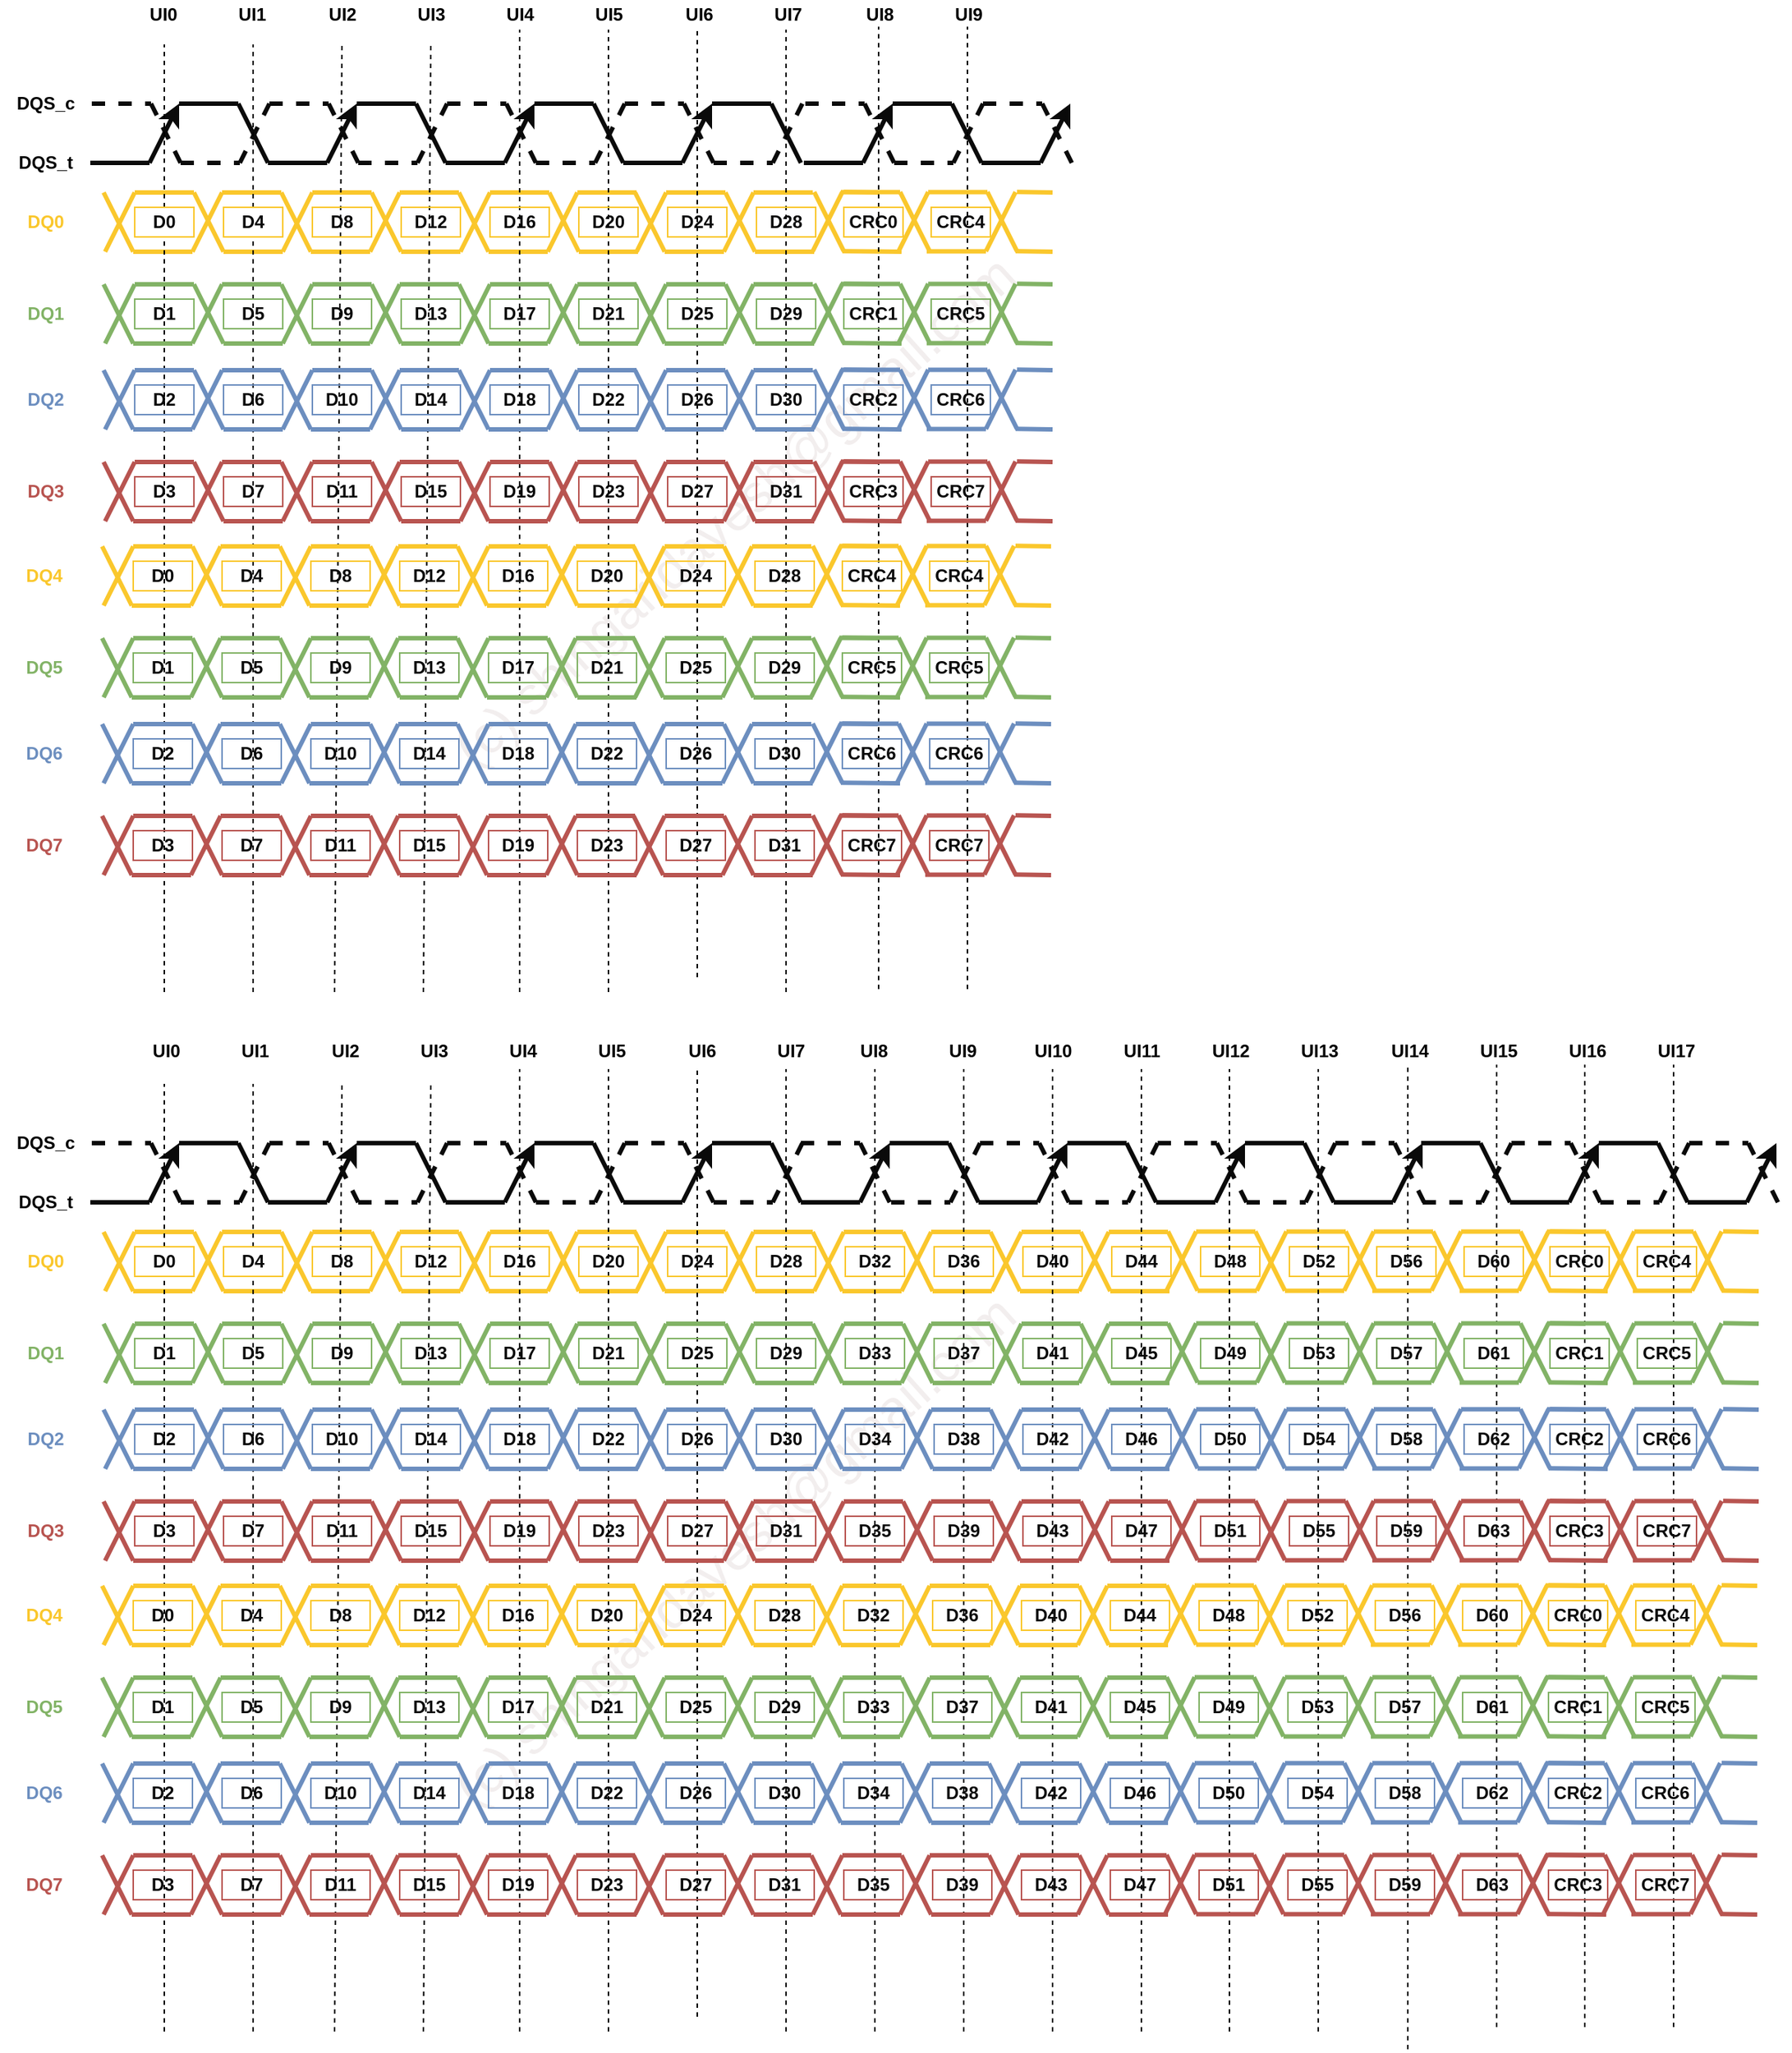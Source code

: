 <mxfile version="26.0.4">
  <diagram name="Page-1" id="k2yNLmEZRWlZqtDNwLpp">
    <mxGraphModel dx="2795" dy="1543" grid="1" gridSize="10" guides="1" tooltips="1" connect="1" arrows="1" fold="1" page="1" pageScale="1" pageWidth="850" pageHeight="1100" math="0" shadow="0">
      <root>
        <mxCell id="0" />
        <mxCell id="1" parent="0" />
        <mxCell id="-j06Ovp1fmt5AjjepnFO-1" value="(c) shingaridavesh@gmail.com" style="text;html=1;align=center;verticalAlign=middle;whiteSpace=wrap;rounded=0;fontSize=36;fontColor=#f2eeee;rotation=-42;" vertex="1" parent="1">
          <mxGeometry x="135" y="510" width="870" height="30" as="geometry" />
        </mxCell>
        <mxCell id="-j06Ovp1fmt5AjjepnFO-2" value="" style="endArrow=classic;html=1;rounded=0;strokeColor=#0a0a0a;strokeWidth=3;endFill=1;" edge="1" parent="1">
          <mxGeometry width="50" height="50" relative="1" as="geometry">
            <mxPoint x="175" y="290" as="sourcePoint" />
            <mxPoint x="195" y="250" as="targetPoint" />
          </mxGeometry>
        </mxCell>
        <mxCell id="-j06Ovp1fmt5AjjepnFO-3" value="" style="endArrow=none;html=1;rounded=0;strokeColor=#0a0a0a;strokeWidth=3;" edge="1" parent="1">
          <mxGeometry width="50" height="50" relative="1" as="geometry">
            <mxPoint x="195" y="250" as="sourcePoint" />
            <mxPoint x="235" y="250" as="targetPoint" />
          </mxGeometry>
        </mxCell>
        <mxCell id="-j06Ovp1fmt5AjjepnFO-4" value="" style="endArrow=none;html=1;rounded=0;strokeColor=#0a0a0a;strokeWidth=3;" edge="1" parent="1">
          <mxGeometry width="50" height="50" relative="1" as="geometry">
            <mxPoint x="255" y="290" as="sourcePoint" />
            <mxPoint x="235" y="250" as="targetPoint" />
          </mxGeometry>
        </mxCell>
        <mxCell id="-j06Ovp1fmt5AjjepnFO-5" value="" style="endArrow=none;html=1;rounded=0;strokeColor=#0a0a0a;strokeWidth=3;" edge="1" parent="1">
          <mxGeometry width="50" height="50" relative="1" as="geometry">
            <mxPoint x="255" y="290" as="sourcePoint" />
            <mxPoint x="295" y="290" as="targetPoint" />
          </mxGeometry>
        </mxCell>
        <mxCell id="-j06Ovp1fmt5AjjepnFO-6" value="" style="endArrow=classic;html=1;rounded=0;strokeColor=#0a0a0a;strokeWidth=3;endFill=1;" edge="1" parent="1">
          <mxGeometry width="50" height="50" relative="1" as="geometry">
            <mxPoint x="295" y="290" as="sourcePoint" />
            <mxPoint x="315" y="250" as="targetPoint" />
          </mxGeometry>
        </mxCell>
        <mxCell id="-j06Ovp1fmt5AjjepnFO-7" value="" style="endArrow=none;html=1;rounded=0;strokeColor=#0a0a0a;strokeWidth=3;" edge="1" parent="1">
          <mxGeometry width="50" height="50" relative="1" as="geometry">
            <mxPoint x="315" y="250" as="sourcePoint" />
            <mxPoint x="355" y="250" as="targetPoint" />
          </mxGeometry>
        </mxCell>
        <mxCell id="-j06Ovp1fmt5AjjepnFO-8" value="" style="endArrow=none;html=1;rounded=0;strokeColor=#0a0a0a;strokeWidth=3;" edge="1" parent="1">
          <mxGeometry width="50" height="50" relative="1" as="geometry">
            <mxPoint x="375" y="290" as="sourcePoint" />
            <mxPoint x="355" y="250" as="targetPoint" />
          </mxGeometry>
        </mxCell>
        <mxCell id="-j06Ovp1fmt5AjjepnFO-9" value="" style="endArrow=none;html=1;rounded=0;strokeColor=#0a0a0a;strokeWidth=3;" edge="1" parent="1">
          <mxGeometry width="50" height="50" relative="1" as="geometry">
            <mxPoint x="375" y="290" as="sourcePoint" />
            <mxPoint x="415" y="290" as="targetPoint" />
          </mxGeometry>
        </mxCell>
        <mxCell id="-j06Ovp1fmt5AjjepnFO-10" value="" style="endArrow=classic;html=1;rounded=0;strokeColor=#0a0a0a;strokeWidth=3;endFill=1;" edge="1" parent="1">
          <mxGeometry width="50" height="50" relative="1" as="geometry">
            <mxPoint x="415" y="290" as="sourcePoint" />
            <mxPoint x="435" y="250" as="targetPoint" />
          </mxGeometry>
        </mxCell>
        <mxCell id="-j06Ovp1fmt5AjjepnFO-11" value="" style="endArrow=none;html=1;rounded=0;strokeColor=#0a0a0a;strokeWidth=3;" edge="1" parent="1">
          <mxGeometry width="50" height="50" relative="1" as="geometry">
            <mxPoint x="435" y="250" as="sourcePoint" />
            <mxPoint x="475" y="250" as="targetPoint" />
          </mxGeometry>
        </mxCell>
        <mxCell id="-j06Ovp1fmt5AjjepnFO-12" value="" style="endArrow=none;html=1;rounded=0;strokeColor=#0a0a0a;strokeWidth=3;" edge="1" parent="1">
          <mxGeometry width="50" height="50" relative="1" as="geometry">
            <mxPoint x="495" y="290" as="sourcePoint" />
            <mxPoint x="475" y="250" as="targetPoint" />
          </mxGeometry>
        </mxCell>
        <mxCell id="-j06Ovp1fmt5AjjepnFO-13" value="" style="endArrow=none;html=1;rounded=0;strokeColor=#0a0a0a;strokeWidth=3;" edge="1" parent="1">
          <mxGeometry width="50" height="50" relative="1" as="geometry">
            <mxPoint x="495" y="290" as="sourcePoint" />
            <mxPoint x="535" y="290" as="targetPoint" />
          </mxGeometry>
        </mxCell>
        <mxCell id="-j06Ovp1fmt5AjjepnFO-14" value="" style="endArrow=classic;html=1;rounded=0;strokeColor=#0a0a0a;strokeWidth=3;endFill=1;" edge="1" parent="1">
          <mxGeometry width="50" height="50" relative="1" as="geometry">
            <mxPoint x="535" y="290" as="sourcePoint" />
            <mxPoint x="555" y="250" as="targetPoint" />
          </mxGeometry>
        </mxCell>
        <mxCell id="-j06Ovp1fmt5AjjepnFO-15" value="" style="endArrow=none;html=1;rounded=0;strokeColor=#0a0a0a;strokeWidth=3;" edge="1" parent="1">
          <mxGeometry width="50" height="50" relative="1" as="geometry">
            <mxPoint x="555" y="250" as="sourcePoint" />
            <mxPoint x="595" y="250" as="targetPoint" />
          </mxGeometry>
        </mxCell>
        <mxCell id="-j06Ovp1fmt5AjjepnFO-16" value="" style="endArrow=none;html=1;rounded=0;strokeColor=#0a0a0a;strokeWidth=3;" edge="1" parent="1">
          <mxGeometry width="50" height="50" relative="1" as="geometry">
            <mxPoint x="615" y="290" as="sourcePoint" />
            <mxPoint x="595" y="250" as="targetPoint" />
          </mxGeometry>
        </mxCell>
        <mxCell id="-j06Ovp1fmt5AjjepnFO-19" value="" style="endArrow=none;html=1;rounded=0;strokeColor=#0a0a0a;strokeWidth=3;" edge="1" parent="1">
          <mxGeometry width="50" height="50" relative="1" as="geometry">
            <mxPoint x="135" y="290" as="sourcePoint" />
            <mxPoint x="175" y="290" as="targetPoint" />
          </mxGeometry>
        </mxCell>
        <mxCell id="-j06Ovp1fmt5AjjepnFO-20" value="" style="endArrow=none;html=1;rounded=0;strokeColor=#0a0a0a;strokeWidth=3;dashed=1;" edge="1" parent="1">
          <mxGeometry width="50" height="50" relative="1" as="geometry">
            <mxPoint x="136" y="250" as="sourcePoint" />
            <mxPoint x="176" y="250" as="targetPoint" />
          </mxGeometry>
        </mxCell>
        <mxCell id="-j06Ovp1fmt5AjjepnFO-21" value="" style="endArrow=none;html=1;rounded=0;strokeColor=#0a0a0a;strokeWidth=3;dashed=1;" edge="1" parent="1">
          <mxGeometry width="50" height="50" relative="1" as="geometry">
            <mxPoint x="196" y="290" as="sourcePoint" />
            <mxPoint x="176" y="250" as="targetPoint" />
          </mxGeometry>
        </mxCell>
        <mxCell id="-j06Ovp1fmt5AjjepnFO-22" value="" style="endArrow=none;html=1;rounded=0;strokeColor=#0a0a0a;strokeWidth=3;dashed=1;" edge="1" parent="1">
          <mxGeometry width="50" height="50" relative="1" as="geometry">
            <mxPoint x="196" y="290" as="sourcePoint" />
            <mxPoint x="236" y="290" as="targetPoint" />
          </mxGeometry>
        </mxCell>
        <mxCell id="-j06Ovp1fmt5AjjepnFO-23" value="" style="endArrow=none;html=1;rounded=0;strokeColor=#0a0a0a;strokeWidth=3;dashed=1;" edge="1" parent="1">
          <mxGeometry width="50" height="50" relative="1" as="geometry">
            <mxPoint x="236" y="290" as="sourcePoint" />
            <mxPoint x="256" y="250" as="targetPoint" />
          </mxGeometry>
        </mxCell>
        <mxCell id="-j06Ovp1fmt5AjjepnFO-24" value="" style="endArrow=none;html=1;rounded=0;strokeColor=#0a0a0a;strokeWidth=3;dashed=1;" edge="1" parent="1">
          <mxGeometry width="50" height="50" relative="1" as="geometry">
            <mxPoint x="256" y="250" as="sourcePoint" />
            <mxPoint x="296" y="250" as="targetPoint" />
          </mxGeometry>
        </mxCell>
        <mxCell id="-j06Ovp1fmt5AjjepnFO-25" value="" style="endArrow=none;html=1;rounded=0;strokeColor=#0a0a0a;strokeWidth=3;dashed=1;" edge="1" parent="1">
          <mxGeometry width="50" height="50" relative="1" as="geometry">
            <mxPoint x="316" y="290" as="sourcePoint" />
            <mxPoint x="296" y="250" as="targetPoint" />
          </mxGeometry>
        </mxCell>
        <mxCell id="-j06Ovp1fmt5AjjepnFO-26" value="" style="endArrow=none;html=1;rounded=0;strokeColor=#0a0a0a;strokeWidth=3;dashed=1;" edge="1" parent="1">
          <mxGeometry width="50" height="50" relative="1" as="geometry">
            <mxPoint x="316" y="290" as="sourcePoint" />
            <mxPoint x="356" y="290" as="targetPoint" />
          </mxGeometry>
        </mxCell>
        <mxCell id="-j06Ovp1fmt5AjjepnFO-27" value="" style="endArrow=none;html=1;rounded=0;strokeColor=#0a0a0a;strokeWidth=3;dashed=1;" edge="1" parent="1">
          <mxGeometry width="50" height="50" relative="1" as="geometry">
            <mxPoint x="356" y="290" as="sourcePoint" />
            <mxPoint x="376" y="250" as="targetPoint" />
          </mxGeometry>
        </mxCell>
        <mxCell id="-j06Ovp1fmt5AjjepnFO-28" value="" style="endArrow=none;html=1;rounded=0;strokeColor=#0a0a0a;strokeWidth=3;dashed=1;" edge="1" parent="1">
          <mxGeometry width="50" height="50" relative="1" as="geometry">
            <mxPoint x="376" y="250" as="sourcePoint" />
            <mxPoint x="416" y="250" as="targetPoint" />
          </mxGeometry>
        </mxCell>
        <mxCell id="-j06Ovp1fmt5AjjepnFO-29" value="" style="endArrow=none;html=1;rounded=0;strokeColor=#0a0a0a;strokeWidth=3;dashed=1;" edge="1" parent="1">
          <mxGeometry width="50" height="50" relative="1" as="geometry">
            <mxPoint x="436" y="290" as="sourcePoint" />
            <mxPoint x="416" y="250" as="targetPoint" />
          </mxGeometry>
        </mxCell>
        <mxCell id="-j06Ovp1fmt5AjjepnFO-30" value="" style="endArrow=none;html=1;rounded=0;strokeColor=#0a0a0a;strokeWidth=3;dashed=1;" edge="1" parent="1">
          <mxGeometry width="50" height="50" relative="1" as="geometry">
            <mxPoint x="436" y="290" as="sourcePoint" />
            <mxPoint x="476" y="290" as="targetPoint" />
          </mxGeometry>
        </mxCell>
        <mxCell id="-j06Ovp1fmt5AjjepnFO-31" value="" style="endArrow=none;html=1;rounded=0;strokeColor=#0a0a0a;strokeWidth=3;dashed=1;" edge="1" parent="1">
          <mxGeometry width="50" height="50" relative="1" as="geometry">
            <mxPoint x="476" y="290" as="sourcePoint" />
            <mxPoint x="496" y="250" as="targetPoint" />
          </mxGeometry>
        </mxCell>
        <mxCell id="-j06Ovp1fmt5AjjepnFO-32" value="" style="endArrow=none;html=1;rounded=0;strokeColor=#0a0a0a;strokeWidth=3;dashed=1;" edge="1" parent="1">
          <mxGeometry width="50" height="50" relative="1" as="geometry">
            <mxPoint x="496" y="250" as="sourcePoint" />
            <mxPoint x="536" y="250" as="targetPoint" />
          </mxGeometry>
        </mxCell>
        <mxCell id="-j06Ovp1fmt5AjjepnFO-33" value="" style="endArrow=none;html=1;rounded=0;strokeColor=#0a0a0a;strokeWidth=3;dashed=1;" edge="1" parent="1">
          <mxGeometry width="50" height="50" relative="1" as="geometry">
            <mxPoint x="556" y="290" as="sourcePoint" />
            <mxPoint x="536" y="250" as="targetPoint" />
          </mxGeometry>
        </mxCell>
        <mxCell id="-j06Ovp1fmt5AjjepnFO-34" value="" style="endArrow=none;html=1;rounded=0;strokeColor=#0a0a0a;strokeWidth=3;dashed=1;" edge="1" parent="1">
          <mxGeometry width="50" height="50" relative="1" as="geometry">
            <mxPoint x="556" y="290" as="sourcePoint" />
            <mxPoint x="596" y="290" as="targetPoint" />
          </mxGeometry>
        </mxCell>
        <mxCell id="-j06Ovp1fmt5AjjepnFO-35" value="" style="endArrow=none;html=1;rounded=0;strokeColor=#0a0a0a;strokeWidth=3;dashed=1;" edge="1" parent="1">
          <mxGeometry width="50" height="50" relative="1" as="geometry">
            <mxPoint x="596" y="290" as="sourcePoint" />
            <mxPoint x="616" y="250" as="targetPoint" />
          </mxGeometry>
        </mxCell>
        <mxCell id="-j06Ovp1fmt5AjjepnFO-38" value="" style="endArrow=none;html=1;rounded=0;strokeColor=light-dark(#fac72c, #ebd9ff);strokeWidth=3;" edge="1" parent="1">
          <mxGeometry width="50" height="50" relative="1" as="geometry">
            <mxPoint x="164" y="350" as="sourcePoint" />
            <mxPoint x="144" y="310" as="targetPoint" />
          </mxGeometry>
        </mxCell>
        <mxCell id="-j06Ovp1fmt5AjjepnFO-39" value="" style="endArrow=none;html=1;rounded=0;strokeColor=light-dark(#fac72c, #ebd9ff);strokeWidth=3;" edge="1" parent="1">
          <mxGeometry width="50" height="50" relative="1" as="geometry">
            <mxPoint x="164" y="350" as="sourcePoint" />
            <mxPoint x="204" y="350" as="targetPoint" />
          </mxGeometry>
        </mxCell>
        <mxCell id="-j06Ovp1fmt5AjjepnFO-40" value="" style="endArrow=none;html=1;rounded=0;strokeColor=light-dark(#fac72c, #ebd9ff);strokeWidth=3;" edge="1" parent="1">
          <mxGeometry width="50" height="50" relative="1" as="geometry">
            <mxPoint x="204" y="350" as="sourcePoint" />
            <mxPoint x="224" y="310" as="targetPoint" />
          </mxGeometry>
        </mxCell>
        <mxCell id="-j06Ovp1fmt5AjjepnFO-41" value="" style="endArrow=none;html=1;rounded=0;strokeColor=light-dark(#fac72c, #ebd9ff);strokeWidth=3;" edge="1" parent="1">
          <mxGeometry width="50" height="50" relative="1" as="geometry">
            <mxPoint x="224" y="310" as="sourcePoint" />
            <mxPoint x="264" y="310" as="targetPoint" />
          </mxGeometry>
        </mxCell>
        <mxCell id="-j06Ovp1fmt5AjjepnFO-42" value="" style="endArrow=none;html=1;rounded=0;strokeColor=light-dark(#fac72c, #ebd9ff);strokeWidth=3;" edge="1" parent="1">
          <mxGeometry width="50" height="50" relative="1" as="geometry">
            <mxPoint x="284" y="350" as="sourcePoint" />
            <mxPoint x="264" y="310" as="targetPoint" />
          </mxGeometry>
        </mxCell>
        <mxCell id="-j06Ovp1fmt5AjjepnFO-43" value="" style="endArrow=none;html=1;rounded=0;strokeColor=light-dark(#fac72c, #ebd9ff);strokeWidth=3;" edge="1" parent="1">
          <mxGeometry width="50" height="50" relative="1" as="geometry">
            <mxPoint x="284" y="350" as="sourcePoint" />
            <mxPoint x="324" y="350" as="targetPoint" />
          </mxGeometry>
        </mxCell>
        <mxCell id="-j06Ovp1fmt5AjjepnFO-44" value="" style="endArrow=none;html=1;rounded=0;strokeColor=light-dark(#fac72c, #ebd9ff);strokeWidth=3;" edge="1" parent="1">
          <mxGeometry width="50" height="50" relative="1" as="geometry">
            <mxPoint x="324" y="350" as="sourcePoint" />
            <mxPoint x="344" y="310" as="targetPoint" />
          </mxGeometry>
        </mxCell>
        <mxCell id="-j06Ovp1fmt5AjjepnFO-45" value="" style="endArrow=none;html=1;rounded=0;strokeColor=light-dark(#fac72c, #ebd9ff);strokeWidth=3;" edge="1" parent="1">
          <mxGeometry width="50" height="50" relative="1" as="geometry">
            <mxPoint x="344" y="310" as="sourcePoint" />
            <mxPoint x="384" y="310" as="targetPoint" />
          </mxGeometry>
        </mxCell>
        <mxCell id="-j06Ovp1fmt5AjjepnFO-46" value="" style="endArrow=none;html=1;rounded=0;strokeColor=light-dark(#fac72c, #ebd9ff);strokeWidth=3;" edge="1" parent="1">
          <mxGeometry width="50" height="50" relative="1" as="geometry">
            <mxPoint x="404" y="350" as="sourcePoint" />
            <mxPoint x="384" y="310" as="targetPoint" />
          </mxGeometry>
        </mxCell>
        <mxCell id="-j06Ovp1fmt5AjjepnFO-47" value="" style="endArrow=none;html=1;rounded=0;strokeColor=light-dark(#fac72c, #ebd9ff);strokeWidth=3;" edge="1" parent="1">
          <mxGeometry width="50" height="50" relative="1" as="geometry">
            <mxPoint x="404" y="350" as="sourcePoint" />
            <mxPoint x="444" y="350" as="targetPoint" />
          </mxGeometry>
        </mxCell>
        <mxCell id="-j06Ovp1fmt5AjjepnFO-48" value="" style="endArrow=none;html=1;rounded=0;strokeColor=light-dark(#fac72c, #ebd9ff);strokeWidth=3;" edge="1" parent="1">
          <mxGeometry width="50" height="50" relative="1" as="geometry">
            <mxPoint x="444" y="350" as="sourcePoint" />
            <mxPoint x="464" y="310" as="targetPoint" />
          </mxGeometry>
        </mxCell>
        <mxCell id="-j06Ovp1fmt5AjjepnFO-49" value="" style="endArrow=none;html=1;rounded=0;strokeColor=light-dark(#fac72c, #ebd9ff);strokeWidth=3;" edge="1" parent="1">
          <mxGeometry width="50" height="50" relative="1" as="geometry">
            <mxPoint x="464" y="310" as="sourcePoint" />
            <mxPoint x="504" y="310" as="targetPoint" />
          </mxGeometry>
        </mxCell>
        <mxCell id="-j06Ovp1fmt5AjjepnFO-50" value="" style="endArrow=none;html=1;rounded=0;strokeColor=light-dark(#fac72c, #ebd9ff);strokeWidth=3;" edge="1" parent="1">
          <mxGeometry width="50" height="50" relative="1" as="geometry">
            <mxPoint x="145" y="350" as="sourcePoint" />
            <mxPoint x="165" y="310" as="targetPoint" />
          </mxGeometry>
        </mxCell>
        <mxCell id="-j06Ovp1fmt5AjjepnFO-51" value="" style="endArrow=none;html=1;rounded=0;strokeColor=light-dark(#fac72c, #ebd9ff);strokeWidth=3;" edge="1" parent="1">
          <mxGeometry width="50" height="50" relative="1" as="geometry">
            <mxPoint x="165" y="310" as="sourcePoint" />
            <mxPoint x="205" y="310" as="targetPoint" />
          </mxGeometry>
        </mxCell>
        <mxCell id="-j06Ovp1fmt5AjjepnFO-52" value="" style="endArrow=none;html=1;rounded=0;strokeColor=light-dark(#fac72c, #ebd9ff);strokeWidth=3;" edge="1" parent="1">
          <mxGeometry width="50" height="50" relative="1" as="geometry">
            <mxPoint x="225" y="350" as="sourcePoint" />
            <mxPoint x="205" y="310" as="targetPoint" />
          </mxGeometry>
        </mxCell>
        <mxCell id="-j06Ovp1fmt5AjjepnFO-53" value="" style="endArrow=none;html=1;rounded=0;strokeColor=light-dark(#fac72c, #ebd9ff);strokeWidth=3;" edge="1" parent="1">
          <mxGeometry width="50" height="50" relative="1" as="geometry">
            <mxPoint x="225" y="350" as="sourcePoint" />
            <mxPoint x="265" y="350" as="targetPoint" />
          </mxGeometry>
        </mxCell>
        <mxCell id="-j06Ovp1fmt5AjjepnFO-54" value="" style="endArrow=none;html=1;rounded=0;strokeColor=light-dark(#fac72c, #ebd9ff);strokeWidth=3;" edge="1" parent="1">
          <mxGeometry width="50" height="50" relative="1" as="geometry">
            <mxPoint x="265" y="350" as="sourcePoint" />
            <mxPoint x="285" y="310" as="targetPoint" />
          </mxGeometry>
        </mxCell>
        <mxCell id="-j06Ovp1fmt5AjjepnFO-55" value="" style="endArrow=none;html=1;rounded=0;strokeColor=light-dark(#fac72c, #ebd9ff);strokeWidth=3;" edge="1" parent="1">
          <mxGeometry width="50" height="50" relative="1" as="geometry">
            <mxPoint x="285" y="310" as="sourcePoint" />
            <mxPoint x="325" y="310" as="targetPoint" />
          </mxGeometry>
        </mxCell>
        <mxCell id="-j06Ovp1fmt5AjjepnFO-56" value="" style="endArrow=none;html=1;rounded=0;strokeColor=light-dark(#fac72c, #ebd9ff);strokeWidth=3;" edge="1" parent="1">
          <mxGeometry width="50" height="50" relative="1" as="geometry">
            <mxPoint x="345" y="350" as="sourcePoint" />
            <mxPoint x="325" y="310" as="targetPoint" />
          </mxGeometry>
        </mxCell>
        <mxCell id="-j06Ovp1fmt5AjjepnFO-57" value="" style="endArrow=none;html=1;rounded=0;strokeColor=light-dark(#fac72c, #ebd9ff);strokeWidth=3;" edge="1" parent="1">
          <mxGeometry width="50" height="50" relative="1" as="geometry">
            <mxPoint x="345" y="350" as="sourcePoint" />
            <mxPoint x="385" y="350" as="targetPoint" />
          </mxGeometry>
        </mxCell>
        <mxCell id="-j06Ovp1fmt5AjjepnFO-58" value="" style="endArrow=none;html=1;rounded=0;strokeColor=light-dark(#fac72c, #ebd9ff);strokeWidth=3;" edge="1" parent="1">
          <mxGeometry width="50" height="50" relative="1" as="geometry">
            <mxPoint x="385" y="350" as="sourcePoint" />
            <mxPoint x="405" y="310" as="targetPoint" />
          </mxGeometry>
        </mxCell>
        <mxCell id="-j06Ovp1fmt5AjjepnFO-59" value="" style="endArrow=none;html=1;rounded=0;strokeColor=light-dark(#fac72c, #ebd9ff);strokeWidth=3;" edge="1" parent="1">
          <mxGeometry width="50" height="50" relative="1" as="geometry">
            <mxPoint x="405" y="310" as="sourcePoint" />
            <mxPoint x="445" y="310" as="targetPoint" />
          </mxGeometry>
        </mxCell>
        <mxCell id="-j06Ovp1fmt5AjjepnFO-60" value="" style="endArrow=none;html=1;rounded=0;strokeColor=light-dark(#fac72c, #ebd9ff);strokeWidth=3;" edge="1" parent="1">
          <mxGeometry width="50" height="50" relative="1" as="geometry">
            <mxPoint x="465" y="350" as="sourcePoint" />
            <mxPoint x="445" y="310" as="targetPoint" />
          </mxGeometry>
        </mxCell>
        <mxCell id="-j06Ovp1fmt5AjjepnFO-61" value="" style="endArrow=none;html=1;rounded=0;strokeColor=light-dark(#fac72c, #ebd9ff);strokeWidth=3;" edge="1" parent="1">
          <mxGeometry width="50" height="50" relative="1" as="geometry">
            <mxPoint x="465" y="350" as="sourcePoint" />
            <mxPoint x="505" y="350" as="targetPoint" />
          </mxGeometry>
        </mxCell>
        <mxCell id="-j06Ovp1fmt5AjjepnFO-62" value="" style="endArrow=none;html=1;rounded=0;strokeColor=light-dark(#fac72c, #ebd9ff);strokeWidth=3;" edge="1" parent="1">
          <mxGeometry width="50" height="50" relative="1" as="geometry">
            <mxPoint x="523" y="350" as="sourcePoint" />
            <mxPoint x="503" y="310" as="targetPoint" />
          </mxGeometry>
        </mxCell>
        <mxCell id="-j06Ovp1fmt5AjjepnFO-63" value="" style="endArrow=none;html=1;rounded=0;strokeColor=light-dark(#fac72c, #ebd9ff);strokeWidth=3;" edge="1" parent="1">
          <mxGeometry width="50" height="50" relative="1" as="geometry">
            <mxPoint x="523" y="350" as="sourcePoint" />
            <mxPoint x="563" y="350" as="targetPoint" />
          </mxGeometry>
        </mxCell>
        <mxCell id="-j06Ovp1fmt5AjjepnFO-64" value="" style="endArrow=none;html=1;rounded=0;strokeColor=light-dark(#fac72c, #ebd9ff);strokeWidth=3;" edge="1" parent="1">
          <mxGeometry width="50" height="50" relative="1" as="geometry">
            <mxPoint x="563" y="350" as="sourcePoint" />
            <mxPoint x="583" y="310" as="targetPoint" />
          </mxGeometry>
        </mxCell>
        <mxCell id="-j06Ovp1fmt5AjjepnFO-65" value="" style="endArrow=none;html=1;rounded=0;strokeColor=light-dark(#fac72c, #ebd9ff);strokeWidth=3;" edge="1" parent="1">
          <mxGeometry width="50" height="50" relative="1" as="geometry">
            <mxPoint x="583" y="310" as="sourcePoint" />
            <mxPoint x="623" y="310" as="targetPoint" />
          </mxGeometry>
        </mxCell>
        <mxCell id="-j06Ovp1fmt5AjjepnFO-74" value="" style="endArrow=none;html=1;rounded=0;strokeColor=light-dark(#fac72c, #ebd9ff);strokeWidth=3;" edge="1" parent="1">
          <mxGeometry width="50" height="50" relative="1" as="geometry">
            <mxPoint x="504" y="350" as="sourcePoint" />
            <mxPoint x="524" y="310" as="targetPoint" />
          </mxGeometry>
        </mxCell>
        <mxCell id="-j06Ovp1fmt5AjjepnFO-75" value="" style="endArrow=none;html=1;rounded=0;strokeColor=light-dark(#fac72c, #ebd9ff);strokeWidth=3;" edge="1" parent="1">
          <mxGeometry width="50" height="50" relative="1" as="geometry">
            <mxPoint x="524" y="310" as="sourcePoint" />
            <mxPoint x="564" y="310" as="targetPoint" />
          </mxGeometry>
        </mxCell>
        <mxCell id="-j06Ovp1fmt5AjjepnFO-76" value="" style="endArrow=none;html=1;rounded=0;strokeColor=light-dark(#fac72c, #ebd9ff);strokeWidth=3;" edge="1" parent="1">
          <mxGeometry width="50" height="50" relative="1" as="geometry">
            <mxPoint x="584" y="350" as="sourcePoint" />
            <mxPoint x="564" y="310" as="targetPoint" />
          </mxGeometry>
        </mxCell>
        <mxCell id="-j06Ovp1fmt5AjjepnFO-77" value="" style="endArrow=none;html=1;rounded=0;strokeColor=light-dark(#fac72c, #ebd9ff);strokeWidth=3;" edge="1" parent="1">
          <mxGeometry width="50" height="50" relative="1" as="geometry">
            <mxPoint x="584" y="350" as="sourcePoint" />
            <mxPoint x="624" y="350" as="targetPoint" />
          </mxGeometry>
        </mxCell>
        <mxCell id="-j06Ovp1fmt5AjjepnFO-108" value="DQS_c" style="text;html=1;align=center;verticalAlign=middle;whiteSpace=wrap;rounded=0;fontStyle=1" vertex="1" parent="1">
          <mxGeometry x="75" y="240" width="60" height="20" as="geometry" />
        </mxCell>
        <mxCell id="-j06Ovp1fmt5AjjepnFO-109" value="DQS_t" style="text;html=1;align=center;verticalAlign=middle;whiteSpace=wrap;rounded=0;fontStyle=1" vertex="1" parent="1">
          <mxGeometry x="75" y="280" width="60" height="20" as="geometry" />
        </mxCell>
        <mxCell id="-j06Ovp1fmt5AjjepnFO-110" value="DQ0" style="text;html=1;align=center;verticalAlign=middle;whiteSpace=wrap;rounded=0;fontColor=light-dark(#fac72c, #ebd9ff);fontStyle=1" vertex="1" parent="1">
          <mxGeometry x="75" y="320" width="60" height="20" as="geometry" />
        </mxCell>
        <mxCell id="-j06Ovp1fmt5AjjepnFO-111" value="" style="endArrow=none;dashed=1;html=1;rounded=0;" edge="1" parent="1" source="-j06Ovp1fmt5AjjepnFO-262">
          <mxGeometry width="50" height="50" relative="1" as="geometry">
            <mxPoint x="185" y="850" as="sourcePoint" />
            <mxPoint x="185" y="210" as="targetPoint" />
          </mxGeometry>
        </mxCell>
        <mxCell id="-j06Ovp1fmt5AjjepnFO-112" value="" style="endArrow=none;dashed=1;html=1;rounded=0;" edge="1" parent="1" source="-j06Ovp1fmt5AjjepnFO-264">
          <mxGeometry width="50" height="50" relative="1" as="geometry">
            <mxPoint x="245" y="850" as="sourcePoint" />
            <mxPoint x="245" y="210" as="targetPoint" />
          </mxGeometry>
        </mxCell>
        <mxCell id="-j06Ovp1fmt5AjjepnFO-113" value="" style="endArrow=none;dashed=1;html=1;rounded=0;" edge="1" parent="1">
          <mxGeometry width="50" height="50" relative="1" as="geometry">
            <mxPoint x="300" y="850" as="sourcePoint" />
            <mxPoint x="305" y="210" as="targetPoint" />
          </mxGeometry>
        </mxCell>
        <mxCell id="-j06Ovp1fmt5AjjepnFO-114" value="" style="endArrow=none;dashed=1;html=1;rounded=0;" edge="1" parent="1">
          <mxGeometry width="50" height="50" relative="1" as="geometry">
            <mxPoint x="360" y="850" as="sourcePoint" />
            <mxPoint x="365" y="210" as="targetPoint" />
          </mxGeometry>
        </mxCell>
        <mxCell id="-j06Ovp1fmt5AjjepnFO-115" value="" style="endArrow=none;dashed=1;html=1;rounded=0;" edge="1" parent="1">
          <mxGeometry width="50" height="50" relative="1" as="geometry">
            <mxPoint x="425" y="850" as="sourcePoint" />
            <mxPoint x="425" y="200" as="targetPoint" />
          </mxGeometry>
        </mxCell>
        <mxCell id="-j06Ovp1fmt5AjjepnFO-116" value="" style="endArrow=none;dashed=1;html=1;rounded=0;" edge="1" parent="1">
          <mxGeometry width="50" height="50" relative="1" as="geometry">
            <mxPoint x="485" y="850" as="sourcePoint" />
            <mxPoint x="485" y="200" as="targetPoint" />
          </mxGeometry>
        </mxCell>
        <mxCell id="-j06Ovp1fmt5AjjepnFO-117" value="" style="endArrow=none;dashed=1;html=1;rounded=0;" edge="1" parent="1">
          <mxGeometry width="50" height="50" relative="1" as="geometry">
            <mxPoint x="545" y="840" as="sourcePoint" />
            <mxPoint x="545" y="200" as="targetPoint" />
          </mxGeometry>
        </mxCell>
        <mxCell id="-j06Ovp1fmt5AjjepnFO-118" value="" style="endArrow=none;dashed=1;html=1;rounded=0;" edge="1" parent="1">
          <mxGeometry width="50" height="50" relative="1" as="geometry">
            <mxPoint x="605" y="850" as="sourcePoint" />
            <mxPoint x="605" y="200" as="targetPoint" />
          </mxGeometry>
        </mxCell>
        <mxCell id="-j06Ovp1fmt5AjjepnFO-249" value="" style="endArrow=none;html=1;rounded=0;strokeColor=light-dark(#fac72c, #ebd9ff);strokeWidth=3;" edge="1" parent="1">
          <mxGeometry width="50" height="50" relative="1" as="geometry">
            <mxPoint x="643" y="349.58" as="sourcePoint" />
            <mxPoint x="683" y="350" as="targetPoint" />
          </mxGeometry>
        </mxCell>
        <mxCell id="-j06Ovp1fmt5AjjepnFO-250" value="" style="endArrow=none;html=1;rounded=0;strokeColor=light-dark(#fac72c, #ebd9ff);strokeWidth=3;" edge="1" parent="1">
          <mxGeometry width="50" height="50" relative="1" as="geometry">
            <mxPoint x="644" y="309.58" as="sourcePoint" />
            <mxPoint x="668" y="310" as="targetPoint" />
          </mxGeometry>
        </mxCell>
        <mxCell id="-j06Ovp1fmt5AjjepnFO-261" value="" style="endArrow=none;dashed=1;html=1;rounded=0;" edge="1" parent="1" target="-j06Ovp1fmt5AjjepnFO-262">
          <mxGeometry width="50" height="50" relative="1" as="geometry">
            <mxPoint x="185" y="850" as="sourcePoint" />
            <mxPoint x="185" y="210" as="targetPoint" />
          </mxGeometry>
        </mxCell>
        <mxCell id="-j06Ovp1fmt5AjjepnFO-262" value="D0" style="text;html=1;align=center;verticalAlign=middle;whiteSpace=wrap;rounded=0;fontColor=#0a0a0a;fontStyle=1;strokeColor=light-dark(#fac72c, #ebd9ff);" vertex="1" parent="1">
          <mxGeometry x="165" y="320" width="40" height="20" as="geometry" />
        </mxCell>
        <mxCell id="-j06Ovp1fmt5AjjepnFO-263" value="" style="endArrow=none;dashed=1;html=1;rounded=0;" edge="1" parent="1" target="-j06Ovp1fmt5AjjepnFO-264">
          <mxGeometry width="50" height="50" relative="1" as="geometry">
            <mxPoint x="245" y="850" as="sourcePoint" />
            <mxPoint x="245" y="210" as="targetPoint" />
          </mxGeometry>
        </mxCell>
        <mxCell id="-j06Ovp1fmt5AjjepnFO-264" value="D4" style="text;html=1;align=center;verticalAlign=middle;whiteSpace=wrap;rounded=0;fontColor=#0a0a0a;fontStyle=1;strokeColor=light-dark(#fac72c, #ebd9ff);" vertex="1" parent="1">
          <mxGeometry x="225" y="320" width="40" height="20" as="geometry" />
        </mxCell>
        <mxCell id="-j06Ovp1fmt5AjjepnFO-265" value="D8" style="text;html=1;align=center;verticalAlign=middle;whiteSpace=wrap;rounded=0;fontColor=#0a0a0a;fontStyle=1;strokeColor=light-dark(#fac72c, #ebd9ff);" vertex="1" parent="1">
          <mxGeometry x="285" y="320" width="40" height="20" as="geometry" />
        </mxCell>
        <mxCell id="-j06Ovp1fmt5AjjepnFO-266" value="D12" style="text;html=1;align=center;verticalAlign=middle;whiteSpace=wrap;rounded=0;fontColor=#0a0a0a;fontStyle=1;strokeColor=light-dark(#fac72c, #ebd9ff);" vertex="1" parent="1">
          <mxGeometry x="345" y="320" width="40" height="20" as="geometry" />
        </mxCell>
        <mxCell id="-j06Ovp1fmt5AjjepnFO-267" value="D16" style="text;html=1;align=center;verticalAlign=middle;whiteSpace=wrap;rounded=0;fontColor=#0a0a0a;fontStyle=1;strokeColor=light-dark(#fac72c, #ebd9ff);" vertex="1" parent="1">
          <mxGeometry x="405" y="320" width="40" height="20" as="geometry" />
        </mxCell>
        <mxCell id="-j06Ovp1fmt5AjjepnFO-268" value="D20" style="text;html=1;align=center;verticalAlign=middle;whiteSpace=wrap;rounded=0;fontColor=#0a0a0a;fontStyle=1;strokeColor=light-dark(#fac72c, #ebd9ff);" vertex="1" parent="1">
          <mxGeometry x="465" y="320" width="40" height="20" as="geometry" />
        </mxCell>
        <mxCell id="-j06Ovp1fmt5AjjepnFO-269" value="D24" style="text;html=1;align=center;verticalAlign=middle;whiteSpace=wrap;rounded=0;fontColor=#0a0a0a;fontStyle=1;strokeColor=light-dark(#fac72c, #ebd9ff);" vertex="1" parent="1">
          <mxGeometry x="525" y="320" width="40" height="20" as="geometry" />
        </mxCell>
        <mxCell id="-j06Ovp1fmt5AjjepnFO-270" value="D28" style="text;html=1;align=center;verticalAlign=middle;whiteSpace=wrap;rounded=0;fontColor=#0a0a0a;fontStyle=1;strokeColor=light-dark(#fac72c, #ebd9ff);" vertex="1" parent="1">
          <mxGeometry x="585" y="320" width="40" height="20" as="geometry" />
        </mxCell>
        <mxCell id="-j06Ovp1fmt5AjjepnFO-294" value="" style="endArrow=none;html=1;rounded=0;strokeColor=#0a0a0a;strokeWidth=3;" edge="1" parent="1">
          <mxGeometry width="50" height="50" relative="1" as="geometry">
            <mxPoint x="617" y="290" as="sourcePoint" />
            <mxPoint x="657" y="290" as="targetPoint" />
          </mxGeometry>
        </mxCell>
        <mxCell id="-j06Ovp1fmt5AjjepnFO-295" value="" style="endArrow=classic;html=1;rounded=0;strokeColor=#0a0a0a;strokeWidth=3;endFill=1;" edge="1" parent="1">
          <mxGeometry width="50" height="50" relative="1" as="geometry">
            <mxPoint x="657" y="290" as="sourcePoint" />
            <mxPoint x="677" y="250" as="targetPoint" />
          </mxGeometry>
        </mxCell>
        <mxCell id="-j06Ovp1fmt5AjjepnFO-296" value="" style="endArrow=none;html=1;rounded=0;strokeColor=#0a0a0a;strokeWidth=3;" edge="1" parent="1">
          <mxGeometry width="50" height="50" relative="1" as="geometry">
            <mxPoint x="677" y="250" as="sourcePoint" />
            <mxPoint x="717" y="250" as="targetPoint" />
          </mxGeometry>
        </mxCell>
        <mxCell id="-j06Ovp1fmt5AjjepnFO-297" value="" style="endArrow=none;html=1;rounded=0;strokeColor=#0a0a0a;strokeWidth=3;" edge="1" parent="1">
          <mxGeometry width="50" height="50" relative="1" as="geometry">
            <mxPoint x="737" y="290" as="sourcePoint" />
            <mxPoint x="717" y="250" as="targetPoint" />
          </mxGeometry>
        </mxCell>
        <mxCell id="-j06Ovp1fmt5AjjepnFO-298" value="" style="endArrow=none;html=1;rounded=0;strokeColor=#0a0a0a;strokeWidth=3;" edge="1" parent="1">
          <mxGeometry width="50" height="50" relative="1" as="geometry">
            <mxPoint x="737" y="290" as="sourcePoint" />
            <mxPoint x="777" y="290" as="targetPoint" />
          </mxGeometry>
        </mxCell>
        <mxCell id="-j06Ovp1fmt5AjjepnFO-301" value="" style="endArrow=none;html=1;rounded=0;strokeColor=#0a0a0a;strokeWidth=3;dashed=1;" edge="1" parent="1">
          <mxGeometry width="50" height="50" relative="1" as="geometry">
            <mxPoint x="618" y="250" as="sourcePoint" />
            <mxPoint x="658" y="250" as="targetPoint" />
          </mxGeometry>
        </mxCell>
        <mxCell id="-j06Ovp1fmt5AjjepnFO-302" value="" style="endArrow=none;html=1;rounded=0;strokeColor=#0a0a0a;strokeWidth=3;dashed=1;" edge="1" parent="1">
          <mxGeometry width="50" height="50" relative="1" as="geometry">
            <mxPoint x="678" y="290" as="sourcePoint" />
            <mxPoint x="658" y="250" as="targetPoint" />
          </mxGeometry>
        </mxCell>
        <mxCell id="-j06Ovp1fmt5AjjepnFO-303" value="" style="endArrow=none;html=1;rounded=0;strokeColor=#0a0a0a;strokeWidth=3;dashed=1;" edge="1" parent="1">
          <mxGeometry width="50" height="50" relative="1" as="geometry">
            <mxPoint x="678" y="290" as="sourcePoint" />
            <mxPoint x="718" y="290" as="targetPoint" />
          </mxGeometry>
        </mxCell>
        <mxCell id="-j06Ovp1fmt5AjjepnFO-304" value="" style="endArrow=none;html=1;rounded=0;strokeColor=#0a0a0a;strokeWidth=3;dashed=1;" edge="1" parent="1">
          <mxGeometry width="50" height="50" relative="1" as="geometry">
            <mxPoint x="718" y="290" as="sourcePoint" />
            <mxPoint x="738" y="250" as="targetPoint" />
          </mxGeometry>
        </mxCell>
        <mxCell id="-j06Ovp1fmt5AjjepnFO-305" value="" style="endArrow=none;html=1;rounded=0;strokeColor=#0a0a0a;strokeWidth=3;dashed=1;" edge="1" parent="1">
          <mxGeometry width="50" height="50" relative="1" as="geometry">
            <mxPoint x="738" y="250" as="sourcePoint" />
            <mxPoint x="778" y="250" as="targetPoint" />
          </mxGeometry>
        </mxCell>
        <mxCell id="-j06Ovp1fmt5AjjepnFO-306" value="" style="endArrow=classic;html=1;rounded=0;strokeColor=#0a0a0a;strokeWidth=3;endFill=1;" edge="1" parent="1">
          <mxGeometry width="50" height="50" relative="1" as="geometry">
            <mxPoint x="777" y="290" as="sourcePoint" />
            <mxPoint x="797" y="250" as="targetPoint" />
          </mxGeometry>
        </mxCell>
        <mxCell id="-j06Ovp1fmt5AjjepnFO-307" value="" style="endArrow=none;html=1;rounded=0;strokeColor=#0a0a0a;strokeWidth=3;dashed=1;" edge="1" parent="1">
          <mxGeometry width="50" height="50" relative="1" as="geometry">
            <mxPoint x="798" y="290" as="sourcePoint" />
            <mxPoint x="778" y="250" as="targetPoint" />
          </mxGeometry>
        </mxCell>
        <mxCell id="-j06Ovp1fmt5AjjepnFO-310" value="" style="endArrow=none;dashed=1;html=1;rounded=0;" edge="1" parent="1">
          <mxGeometry width="50" height="50" relative="1" as="geometry">
            <mxPoint x="667.5" y="848" as="sourcePoint" />
            <mxPoint x="667.5" y="198" as="targetPoint" />
          </mxGeometry>
        </mxCell>
        <mxCell id="-j06Ovp1fmt5AjjepnFO-311" value="" style="endArrow=none;dashed=1;html=1;rounded=0;" edge="1" parent="1">
          <mxGeometry width="50" height="50" relative="1" as="geometry">
            <mxPoint x="727.5" y="848" as="sourcePoint" />
            <mxPoint x="727.5" y="198" as="targetPoint" />
          </mxGeometry>
        </mxCell>
        <mxCell id="-j06Ovp1fmt5AjjepnFO-318" value="" style="endArrow=none;html=1;rounded=0;strokeColor=light-dark(#fac72c, #ebd9ff);strokeWidth=3;" edge="1" parent="1">
          <mxGeometry width="50" height="50" relative="1" as="geometry">
            <mxPoint x="623" y="349.71" as="sourcePoint" />
            <mxPoint x="643" y="309.71" as="targetPoint" />
          </mxGeometry>
        </mxCell>
        <mxCell id="-j06Ovp1fmt5AjjepnFO-320" value="" style="endArrow=none;html=1;rounded=0;strokeColor=light-dark(#fac72c, #ebd9ff);strokeWidth=3;" edge="1" parent="1">
          <mxGeometry width="50" height="50" relative="1" as="geometry">
            <mxPoint x="644" y="349.71" as="sourcePoint" />
            <mxPoint x="624" y="309.71" as="targetPoint" />
          </mxGeometry>
        </mxCell>
        <mxCell id="-j06Ovp1fmt5AjjepnFO-322" value="" style="endArrow=none;html=1;rounded=0;strokeColor=light-dark(#fac72c, #ebd9ff);strokeWidth=3;" edge="1" parent="1">
          <mxGeometry width="50" height="50" relative="1" as="geometry">
            <mxPoint x="760" y="349.58" as="sourcePoint" />
            <mxPoint x="785" y="350" as="targetPoint" />
          </mxGeometry>
        </mxCell>
        <mxCell id="-j06Ovp1fmt5AjjepnFO-323" value="" style="endArrow=none;html=1;rounded=0;strokeColor=light-dark(#fac72c, #ebd9ff);strokeWidth=3;" edge="1" parent="1">
          <mxGeometry width="50" height="50" relative="1" as="geometry">
            <mxPoint x="761" y="309.58" as="sourcePoint" />
            <mxPoint x="785" y="310" as="targetPoint" />
          </mxGeometry>
        </mxCell>
        <mxCell id="-j06Ovp1fmt5AjjepnFO-324" value="" style="endArrow=none;html=1;rounded=0;strokeColor=light-dark(#fac72c, #ebd9ff);strokeWidth=3;" edge="1" parent="1">
          <mxGeometry width="50" height="50" relative="1" as="geometry">
            <mxPoint x="681" y="349.71" as="sourcePoint" />
            <mxPoint x="701" y="309.71" as="targetPoint" />
          </mxGeometry>
        </mxCell>
        <mxCell id="-j06Ovp1fmt5AjjepnFO-325" value="" style="endArrow=none;html=1;rounded=0;strokeColor=light-dark(#fac72c, #ebd9ff);strokeWidth=3;" edge="1" parent="1">
          <mxGeometry width="50" height="50" relative="1" as="geometry">
            <mxPoint x="642" y="309.71" as="sourcePoint" />
            <mxPoint x="682" y="309.71" as="targetPoint" />
          </mxGeometry>
        </mxCell>
        <mxCell id="-j06Ovp1fmt5AjjepnFO-326" value="" style="endArrow=none;html=1;rounded=0;strokeColor=light-dark(#fac72c, #ebd9ff);strokeWidth=3;" edge="1" parent="1">
          <mxGeometry width="50" height="50" relative="1" as="geometry">
            <mxPoint x="702" y="349.71" as="sourcePoint" />
            <mxPoint x="682" y="309.71" as="targetPoint" />
          </mxGeometry>
        </mxCell>
        <mxCell id="-j06Ovp1fmt5AjjepnFO-327" value="CRC0" style="text;html=1;align=center;verticalAlign=middle;whiteSpace=wrap;rounded=0;fontColor=#0a0a0a;fontStyle=1;strokeColor=light-dark(#fac72c, #ebd9ff);" vertex="1" parent="1">
          <mxGeometry x="644" y="320" width="40" height="20" as="geometry" />
        </mxCell>
        <mxCell id="-j06Ovp1fmt5AjjepnFO-328" value="" style="endArrow=none;html=1;rounded=0;strokeColor=light-dark(#fac72c, #ebd9ff);strokeWidth=3;" edge="1" parent="1">
          <mxGeometry width="50" height="50" relative="1" as="geometry">
            <mxPoint x="700" y="349.71" as="sourcePoint" />
            <mxPoint x="740" y="349.71" as="targetPoint" />
          </mxGeometry>
        </mxCell>
        <mxCell id="-j06Ovp1fmt5AjjepnFO-329" value="" style="endArrow=none;html=1;rounded=0;strokeColor=light-dark(#fac72c, #ebd9ff);strokeWidth=3;" edge="1" parent="1">
          <mxGeometry width="50" height="50" relative="1" as="geometry">
            <mxPoint x="740" y="349.71" as="sourcePoint" />
            <mxPoint x="760" y="309.71" as="targetPoint" />
          </mxGeometry>
        </mxCell>
        <mxCell id="-j06Ovp1fmt5AjjepnFO-330" value="" style="endArrow=none;html=1;rounded=0;strokeColor=light-dark(#fac72c, #ebd9ff);strokeWidth=3;" edge="1" parent="1">
          <mxGeometry width="50" height="50" relative="1" as="geometry">
            <mxPoint x="701" y="309.71" as="sourcePoint" />
            <mxPoint x="741" y="309.71" as="targetPoint" />
          </mxGeometry>
        </mxCell>
        <mxCell id="-j06Ovp1fmt5AjjepnFO-331" value="" style="endArrow=none;html=1;rounded=0;strokeColor=light-dark(#fac72c, #ebd9ff);strokeWidth=3;" edge="1" parent="1">
          <mxGeometry width="50" height="50" relative="1" as="geometry">
            <mxPoint x="761" y="349.71" as="sourcePoint" />
            <mxPoint x="741" y="309.71" as="targetPoint" />
          </mxGeometry>
        </mxCell>
        <mxCell id="-j06Ovp1fmt5AjjepnFO-332" value="CRC4" style="text;html=1;align=center;verticalAlign=middle;whiteSpace=wrap;rounded=0;fontColor=#0a0a0a;fontStyle=1;strokeColor=light-dark(#fac72c, #ebd9ff);" vertex="1" parent="1">
          <mxGeometry x="703" y="320" width="40" height="20" as="geometry" />
        </mxCell>
        <mxCell id="-j06Ovp1fmt5AjjepnFO-333" value="" style="endArrow=none;html=1;rounded=0;strokeColor=light-dark(#82b366, #ebd9ff);strokeWidth=3;" edge="1" parent="1">
          <mxGeometry width="50" height="50" relative="1" as="geometry">
            <mxPoint x="164" y="412" as="sourcePoint" />
            <mxPoint x="144" y="372" as="targetPoint" />
          </mxGeometry>
        </mxCell>
        <mxCell id="-j06Ovp1fmt5AjjepnFO-334" value="" style="endArrow=none;html=1;rounded=0;strokeColor=light-dark(#82b366, #ebd9ff);strokeWidth=3;" edge="1" parent="1">
          <mxGeometry width="50" height="50" relative="1" as="geometry">
            <mxPoint x="164" y="412" as="sourcePoint" />
            <mxPoint x="204" y="412" as="targetPoint" />
          </mxGeometry>
        </mxCell>
        <mxCell id="-j06Ovp1fmt5AjjepnFO-335" value="" style="endArrow=none;html=1;rounded=0;strokeColor=light-dark(#82b366, #ebd9ff);strokeWidth=3;" edge="1" parent="1">
          <mxGeometry width="50" height="50" relative="1" as="geometry">
            <mxPoint x="204" y="412" as="sourcePoint" />
            <mxPoint x="224" y="372" as="targetPoint" />
          </mxGeometry>
        </mxCell>
        <mxCell id="-j06Ovp1fmt5AjjepnFO-336" value="" style="endArrow=none;html=1;rounded=0;strokeColor=light-dark(#82b366, #ebd9ff);strokeWidth=3;" edge="1" parent="1">
          <mxGeometry width="50" height="50" relative="1" as="geometry">
            <mxPoint x="224" y="372" as="sourcePoint" />
            <mxPoint x="264" y="372" as="targetPoint" />
          </mxGeometry>
        </mxCell>
        <mxCell id="-j06Ovp1fmt5AjjepnFO-337" value="" style="endArrow=none;html=1;rounded=0;strokeColor=light-dark(#82b366, #ebd9ff);strokeWidth=3;" edge="1" parent="1">
          <mxGeometry width="50" height="50" relative="1" as="geometry">
            <mxPoint x="284" y="412" as="sourcePoint" />
            <mxPoint x="264" y="372" as="targetPoint" />
          </mxGeometry>
        </mxCell>
        <mxCell id="-j06Ovp1fmt5AjjepnFO-338" value="" style="endArrow=none;html=1;rounded=0;strokeColor=light-dark(#82b366, #ebd9ff);strokeWidth=3;" edge="1" parent="1">
          <mxGeometry width="50" height="50" relative="1" as="geometry">
            <mxPoint x="284" y="412" as="sourcePoint" />
            <mxPoint x="324" y="412" as="targetPoint" />
          </mxGeometry>
        </mxCell>
        <mxCell id="-j06Ovp1fmt5AjjepnFO-339" value="" style="endArrow=none;html=1;rounded=0;strokeColor=light-dark(#82b366, #ebd9ff);strokeWidth=3;" edge="1" parent="1">
          <mxGeometry width="50" height="50" relative="1" as="geometry">
            <mxPoint x="324" y="412" as="sourcePoint" />
            <mxPoint x="344" y="372" as="targetPoint" />
          </mxGeometry>
        </mxCell>
        <mxCell id="-j06Ovp1fmt5AjjepnFO-340" value="" style="endArrow=none;html=1;rounded=0;strokeColor=light-dark(#82b366, #ebd9ff);strokeWidth=3;" edge="1" parent="1">
          <mxGeometry width="50" height="50" relative="1" as="geometry">
            <mxPoint x="344" y="372" as="sourcePoint" />
            <mxPoint x="384" y="372" as="targetPoint" />
          </mxGeometry>
        </mxCell>
        <mxCell id="-j06Ovp1fmt5AjjepnFO-341" value="" style="endArrow=none;html=1;rounded=0;strokeColor=light-dark(#82b366, #ebd9ff);strokeWidth=3;" edge="1" parent="1">
          <mxGeometry width="50" height="50" relative="1" as="geometry">
            <mxPoint x="404" y="412" as="sourcePoint" />
            <mxPoint x="384" y="372" as="targetPoint" />
          </mxGeometry>
        </mxCell>
        <mxCell id="-j06Ovp1fmt5AjjepnFO-342" value="" style="endArrow=none;html=1;rounded=0;strokeColor=light-dark(#82b366, #ebd9ff);strokeWidth=3;" edge="1" parent="1">
          <mxGeometry width="50" height="50" relative="1" as="geometry">
            <mxPoint x="404" y="412" as="sourcePoint" />
            <mxPoint x="444" y="412" as="targetPoint" />
          </mxGeometry>
        </mxCell>
        <mxCell id="-j06Ovp1fmt5AjjepnFO-343" value="" style="endArrow=none;html=1;rounded=0;strokeColor=light-dark(#82b366, #ebd9ff);strokeWidth=3;" edge="1" parent="1">
          <mxGeometry width="50" height="50" relative="1" as="geometry">
            <mxPoint x="444" y="412" as="sourcePoint" />
            <mxPoint x="464" y="372" as="targetPoint" />
          </mxGeometry>
        </mxCell>
        <mxCell id="-j06Ovp1fmt5AjjepnFO-344" value="" style="endArrow=none;html=1;rounded=0;strokeColor=light-dark(#82b366, #ebd9ff);strokeWidth=3;" edge="1" parent="1">
          <mxGeometry width="50" height="50" relative="1" as="geometry">
            <mxPoint x="464" y="372" as="sourcePoint" />
            <mxPoint x="504" y="372" as="targetPoint" />
          </mxGeometry>
        </mxCell>
        <mxCell id="-j06Ovp1fmt5AjjepnFO-345" value="" style="endArrow=none;html=1;rounded=0;strokeColor=light-dark(#82b366, #ebd9ff);strokeWidth=3;" edge="1" parent="1">
          <mxGeometry width="50" height="50" relative="1" as="geometry">
            <mxPoint x="145" y="412" as="sourcePoint" />
            <mxPoint x="165" y="372" as="targetPoint" />
          </mxGeometry>
        </mxCell>
        <mxCell id="-j06Ovp1fmt5AjjepnFO-346" value="" style="endArrow=none;html=1;rounded=0;strokeColor=light-dark(#82b366, #ebd9ff);strokeWidth=3;" edge="1" parent="1">
          <mxGeometry width="50" height="50" relative="1" as="geometry">
            <mxPoint x="165" y="372" as="sourcePoint" />
            <mxPoint x="205" y="372" as="targetPoint" />
          </mxGeometry>
        </mxCell>
        <mxCell id="-j06Ovp1fmt5AjjepnFO-347" value="" style="endArrow=none;html=1;rounded=0;strokeColor=light-dark(#82b366, #ebd9ff);strokeWidth=3;" edge="1" parent="1">
          <mxGeometry width="50" height="50" relative="1" as="geometry">
            <mxPoint x="225" y="412" as="sourcePoint" />
            <mxPoint x="205" y="372" as="targetPoint" />
          </mxGeometry>
        </mxCell>
        <mxCell id="-j06Ovp1fmt5AjjepnFO-348" value="" style="endArrow=none;html=1;rounded=0;strokeColor=light-dark(#82b366, #ebd9ff);strokeWidth=3;" edge="1" parent="1">
          <mxGeometry width="50" height="50" relative="1" as="geometry">
            <mxPoint x="225" y="412" as="sourcePoint" />
            <mxPoint x="265" y="412" as="targetPoint" />
          </mxGeometry>
        </mxCell>
        <mxCell id="-j06Ovp1fmt5AjjepnFO-349" value="" style="endArrow=none;html=1;rounded=0;strokeColor=light-dark(#82b366, #ebd9ff);strokeWidth=3;" edge="1" parent="1">
          <mxGeometry width="50" height="50" relative="1" as="geometry">
            <mxPoint x="265" y="412" as="sourcePoint" />
            <mxPoint x="285" y="372" as="targetPoint" />
          </mxGeometry>
        </mxCell>
        <mxCell id="-j06Ovp1fmt5AjjepnFO-350" value="" style="endArrow=none;html=1;rounded=0;strokeColor=light-dark(#82b366, #ebd9ff);strokeWidth=3;" edge="1" parent="1">
          <mxGeometry width="50" height="50" relative="1" as="geometry">
            <mxPoint x="285" y="372" as="sourcePoint" />
            <mxPoint x="325" y="372" as="targetPoint" />
          </mxGeometry>
        </mxCell>
        <mxCell id="-j06Ovp1fmt5AjjepnFO-351" value="" style="endArrow=none;html=1;rounded=0;strokeColor=light-dark(#82b366, #ebd9ff);strokeWidth=3;" edge="1" parent="1">
          <mxGeometry width="50" height="50" relative="1" as="geometry">
            <mxPoint x="345" y="412" as="sourcePoint" />
            <mxPoint x="325" y="372" as="targetPoint" />
          </mxGeometry>
        </mxCell>
        <mxCell id="-j06Ovp1fmt5AjjepnFO-352" value="" style="endArrow=none;html=1;rounded=0;strokeColor=light-dark(#82b366, #ebd9ff);strokeWidth=3;" edge="1" parent="1">
          <mxGeometry width="50" height="50" relative="1" as="geometry">
            <mxPoint x="345" y="412" as="sourcePoint" />
            <mxPoint x="385" y="412" as="targetPoint" />
          </mxGeometry>
        </mxCell>
        <mxCell id="-j06Ovp1fmt5AjjepnFO-353" value="" style="endArrow=none;html=1;rounded=0;strokeColor=light-dark(#82b366, #ebd9ff);strokeWidth=3;" edge="1" parent="1">
          <mxGeometry width="50" height="50" relative="1" as="geometry">
            <mxPoint x="385" y="412" as="sourcePoint" />
            <mxPoint x="405" y="372" as="targetPoint" />
          </mxGeometry>
        </mxCell>
        <mxCell id="-j06Ovp1fmt5AjjepnFO-354" value="" style="endArrow=none;html=1;rounded=0;strokeColor=light-dark(#82b366, #ebd9ff);strokeWidth=3;" edge="1" parent="1">
          <mxGeometry width="50" height="50" relative="1" as="geometry">
            <mxPoint x="405" y="372" as="sourcePoint" />
            <mxPoint x="445" y="372" as="targetPoint" />
          </mxGeometry>
        </mxCell>
        <mxCell id="-j06Ovp1fmt5AjjepnFO-355" value="" style="endArrow=none;html=1;rounded=0;strokeColor=light-dark(#82b366, #ebd9ff);strokeWidth=3;" edge="1" parent="1">
          <mxGeometry width="50" height="50" relative="1" as="geometry">
            <mxPoint x="465" y="412" as="sourcePoint" />
            <mxPoint x="445" y="372" as="targetPoint" />
          </mxGeometry>
        </mxCell>
        <mxCell id="-j06Ovp1fmt5AjjepnFO-356" value="" style="endArrow=none;html=1;rounded=0;strokeColor=light-dark(#82b366, #ebd9ff);strokeWidth=3;" edge="1" parent="1">
          <mxGeometry width="50" height="50" relative="1" as="geometry">
            <mxPoint x="465" y="412" as="sourcePoint" />
            <mxPoint x="505" y="412" as="targetPoint" />
          </mxGeometry>
        </mxCell>
        <mxCell id="-j06Ovp1fmt5AjjepnFO-357" value="" style="endArrow=none;html=1;rounded=0;strokeColor=light-dark(#82b366, #ebd9ff);strokeWidth=3;" edge="1" parent="1">
          <mxGeometry width="50" height="50" relative="1" as="geometry">
            <mxPoint x="523" y="412" as="sourcePoint" />
            <mxPoint x="503" y="372" as="targetPoint" />
          </mxGeometry>
        </mxCell>
        <mxCell id="-j06Ovp1fmt5AjjepnFO-358" value="" style="endArrow=none;html=1;rounded=0;strokeColor=light-dark(#82b366, #ebd9ff);strokeWidth=3;" edge="1" parent="1">
          <mxGeometry width="50" height="50" relative="1" as="geometry">
            <mxPoint x="523" y="412" as="sourcePoint" />
            <mxPoint x="563" y="412" as="targetPoint" />
          </mxGeometry>
        </mxCell>
        <mxCell id="-j06Ovp1fmt5AjjepnFO-359" value="" style="endArrow=none;html=1;rounded=0;strokeColor=light-dark(#82b366, #ebd9ff);strokeWidth=3;" edge="1" parent="1">
          <mxGeometry width="50" height="50" relative="1" as="geometry">
            <mxPoint x="563" y="412" as="sourcePoint" />
            <mxPoint x="583" y="372" as="targetPoint" />
          </mxGeometry>
        </mxCell>
        <mxCell id="-j06Ovp1fmt5AjjepnFO-360" value="" style="endArrow=none;html=1;rounded=0;strokeColor=light-dark(#82b366, #ebd9ff);strokeWidth=3;" edge="1" parent="1">
          <mxGeometry width="50" height="50" relative="1" as="geometry">
            <mxPoint x="583" y="372" as="sourcePoint" />
            <mxPoint x="623" y="372" as="targetPoint" />
          </mxGeometry>
        </mxCell>
        <mxCell id="-j06Ovp1fmt5AjjepnFO-369" value="" style="endArrow=none;html=1;rounded=0;strokeColor=light-dark(#82b366, #ebd9ff);strokeWidth=3;" edge="1" parent="1">
          <mxGeometry width="50" height="50" relative="1" as="geometry">
            <mxPoint x="504" y="412" as="sourcePoint" />
            <mxPoint x="524" y="372" as="targetPoint" />
          </mxGeometry>
        </mxCell>
        <mxCell id="-j06Ovp1fmt5AjjepnFO-370" value="" style="endArrow=none;html=1;rounded=0;strokeColor=light-dark(#82b366, #ebd9ff);strokeWidth=3;" edge="1" parent="1">
          <mxGeometry width="50" height="50" relative="1" as="geometry">
            <mxPoint x="524" y="372" as="sourcePoint" />
            <mxPoint x="564" y="372" as="targetPoint" />
          </mxGeometry>
        </mxCell>
        <mxCell id="-j06Ovp1fmt5AjjepnFO-371" value="" style="endArrow=none;html=1;rounded=0;strokeColor=light-dark(#82b366, #ebd9ff);strokeWidth=3;" edge="1" parent="1">
          <mxGeometry width="50" height="50" relative="1" as="geometry">
            <mxPoint x="584" y="412" as="sourcePoint" />
            <mxPoint x="564" y="372" as="targetPoint" />
          </mxGeometry>
        </mxCell>
        <mxCell id="-j06Ovp1fmt5AjjepnFO-372" value="" style="endArrow=none;html=1;rounded=0;strokeColor=light-dark(#82b366, #ebd9ff);strokeWidth=3;" edge="1" parent="1">
          <mxGeometry width="50" height="50" relative="1" as="geometry">
            <mxPoint x="584" y="412" as="sourcePoint" />
            <mxPoint x="624" y="412" as="targetPoint" />
          </mxGeometry>
        </mxCell>
        <mxCell id="-j06Ovp1fmt5AjjepnFO-381" value="DQ1" style="text;html=1;align=center;verticalAlign=middle;whiteSpace=wrap;rounded=0;fontColor=light-dark(#82b366, #ebd9ff);fontStyle=1" vertex="1" parent="1">
          <mxGeometry x="75" y="382" width="60" height="20" as="geometry" />
        </mxCell>
        <mxCell id="-j06Ovp1fmt5AjjepnFO-392" value="" style="endArrow=none;html=1;rounded=0;strokeColor=light-dark(#82b366, #ebd9ff);strokeWidth=3;" edge="1" parent="1">
          <mxGeometry width="50" height="50" relative="1" as="geometry">
            <mxPoint x="643" y="411.58" as="sourcePoint" />
            <mxPoint x="683" y="412" as="targetPoint" />
          </mxGeometry>
        </mxCell>
        <mxCell id="-j06Ovp1fmt5AjjepnFO-393" value="" style="endArrow=none;html=1;rounded=0;strokeColor=light-dark(#82b366, #ebd9ff);strokeWidth=3;" edge="1" parent="1">
          <mxGeometry width="50" height="50" relative="1" as="geometry">
            <mxPoint x="644" y="371.58" as="sourcePoint" />
            <mxPoint x="668" y="372" as="targetPoint" />
          </mxGeometry>
        </mxCell>
        <mxCell id="-j06Ovp1fmt5AjjepnFO-394" value="D1" style="text;html=1;align=center;verticalAlign=middle;whiteSpace=wrap;rounded=0;fontColor=#0a0a0a;fontStyle=1;strokeColor=light-dark(#82b366, #ebd9ff);" vertex="1" parent="1">
          <mxGeometry x="165" y="382" width="40" height="20" as="geometry" />
        </mxCell>
        <mxCell id="-j06Ovp1fmt5AjjepnFO-395" value="D5" style="text;html=1;align=center;verticalAlign=middle;whiteSpace=wrap;rounded=0;fontColor=#0a0a0a;fontStyle=1;strokeColor=light-dark(#82b366, #ebd9ff);" vertex="1" parent="1">
          <mxGeometry x="225" y="382" width="40" height="20" as="geometry" />
        </mxCell>
        <mxCell id="-j06Ovp1fmt5AjjepnFO-396" value="D9" style="text;html=1;align=center;verticalAlign=middle;whiteSpace=wrap;rounded=0;fontColor=#0a0a0a;fontStyle=1;strokeColor=light-dark(#82b366, #ebd9ff);" vertex="1" parent="1">
          <mxGeometry x="285" y="382" width="40" height="20" as="geometry" />
        </mxCell>
        <mxCell id="-j06Ovp1fmt5AjjepnFO-397" value="D13" style="text;html=1;align=center;verticalAlign=middle;whiteSpace=wrap;rounded=0;fontColor=#0a0a0a;fontStyle=1;strokeColor=light-dark(#82b366, #ebd9ff);" vertex="1" parent="1">
          <mxGeometry x="345" y="382" width="40" height="20" as="geometry" />
        </mxCell>
        <mxCell id="-j06Ovp1fmt5AjjepnFO-398" value="D17" style="text;html=1;align=center;verticalAlign=middle;whiteSpace=wrap;rounded=0;fontColor=#0a0a0a;fontStyle=1;strokeColor=light-dark(#82b366, #ebd9ff);" vertex="1" parent="1">
          <mxGeometry x="405" y="382" width="40" height="20" as="geometry" />
        </mxCell>
        <mxCell id="-j06Ovp1fmt5AjjepnFO-399" value="D21" style="text;html=1;align=center;verticalAlign=middle;whiteSpace=wrap;rounded=0;fontColor=#0a0a0a;fontStyle=1;strokeColor=light-dark(#82b366, #ebd9ff);" vertex="1" parent="1">
          <mxGeometry x="465" y="382" width="40" height="20" as="geometry" />
        </mxCell>
        <mxCell id="-j06Ovp1fmt5AjjepnFO-400" value="D25" style="text;html=1;align=center;verticalAlign=middle;whiteSpace=wrap;rounded=0;fontColor=#0a0a0a;fontStyle=1;strokeColor=light-dark(#82b366, #ebd9ff);" vertex="1" parent="1">
          <mxGeometry x="525" y="382" width="40" height="20" as="geometry" />
        </mxCell>
        <mxCell id="-j06Ovp1fmt5AjjepnFO-401" value="D29" style="text;html=1;align=center;verticalAlign=middle;whiteSpace=wrap;rounded=0;fontColor=#0a0a0a;fontStyle=1;strokeColor=light-dark(#82b366, #ebd9ff);" vertex="1" parent="1">
          <mxGeometry x="585" y="382" width="40" height="20" as="geometry" />
        </mxCell>
        <mxCell id="-j06Ovp1fmt5AjjepnFO-414" value="" style="endArrow=none;html=1;rounded=0;strokeColor=light-dark(#82b366, #ebd9ff);strokeWidth=3;" edge="1" parent="1">
          <mxGeometry width="50" height="50" relative="1" as="geometry">
            <mxPoint x="623" y="411.71" as="sourcePoint" />
            <mxPoint x="643" y="371.71" as="targetPoint" />
          </mxGeometry>
        </mxCell>
        <mxCell id="-j06Ovp1fmt5AjjepnFO-416" value="" style="endArrow=none;html=1;rounded=0;strokeColor=light-dark(#82b366, #ebd9ff);strokeWidth=3;" edge="1" parent="1">
          <mxGeometry width="50" height="50" relative="1" as="geometry">
            <mxPoint x="644" y="411.71" as="sourcePoint" />
            <mxPoint x="624" y="371.71" as="targetPoint" />
          </mxGeometry>
        </mxCell>
        <mxCell id="-j06Ovp1fmt5AjjepnFO-418" value="" style="endArrow=none;html=1;rounded=0;strokeColor=light-dark(#82b366, #ebd9ff);strokeWidth=3;" edge="1" parent="1">
          <mxGeometry width="50" height="50" relative="1" as="geometry">
            <mxPoint x="760" y="411.58" as="sourcePoint" />
            <mxPoint x="785" y="412" as="targetPoint" />
          </mxGeometry>
        </mxCell>
        <mxCell id="-j06Ovp1fmt5AjjepnFO-419" value="" style="endArrow=none;html=1;rounded=0;strokeColor=light-dark(#82b366, #ebd9ff);strokeWidth=3;" edge="1" parent="1">
          <mxGeometry width="50" height="50" relative="1" as="geometry">
            <mxPoint x="761" y="371.58" as="sourcePoint" />
            <mxPoint x="785" y="372" as="targetPoint" />
          </mxGeometry>
        </mxCell>
        <mxCell id="-j06Ovp1fmt5AjjepnFO-420" value="" style="endArrow=none;html=1;rounded=0;strokeColor=light-dark(#82b366, #ebd9ff);strokeWidth=3;" edge="1" parent="1">
          <mxGeometry width="50" height="50" relative="1" as="geometry">
            <mxPoint x="681" y="411.71" as="sourcePoint" />
            <mxPoint x="701" y="371.71" as="targetPoint" />
          </mxGeometry>
        </mxCell>
        <mxCell id="-j06Ovp1fmt5AjjepnFO-421" value="" style="endArrow=none;html=1;rounded=0;strokeColor=light-dark(#82b366, #ebd9ff);strokeWidth=3;" edge="1" parent="1">
          <mxGeometry width="50" height="50" relative="1" as="geometry">
            <mxPoint x="642" y="371.71" as="sourcePoint" />
            <mxPoint x="682" y="371.71" as="targetPoint" />
          </mxGeometry>
        </mxCell>
        <mxCell id="-j06Ovp1fmt5AjjepnFO-422" value="" style="endArrow=none;html=1;rounded=0;strokeColor=light-dark(#82b366, #ebd9ff);strokeWidth=3;" edge="1" parent="1">
          <mxGeometry width="50" height="50" relative="1" as="geometry">
            <mxPoint x="702" y="411.71" as="sourcePoint" />
            <mxPoint x="682" y="371.71" as="targetPoint" />
          </mxGeometry>
        </mxCell>
        <mxCell id="-j06Ovp1fmt5AjjepnFO-423" value="CRC1" style="text;html=1;align=center;verticalAlign=middle;whiteSpace=wrap;rounded=0;fontColor=#0a0a0a;fontStyle=1;strokeColor=light-dark(#82b366, #ebd9ff);" vertex="1" parent="1">
          <mxGeometry x="644" y="382" width="40" height="20" as="geometry" />
        </mxCell>
        <mxCell id="-j06Ovp1fmt5AjjepnFO-424" value="" style="endArrow=none;html=1;rounded=0;strokeColor=light-dark(#82b366, #ebd9ff);strokeWidth=3;" edge="1" parent="1">
          <mxGeometry width="50" height="50" relative="1" as="geometry">
            <mxPoint x="700" y="411.71" as="sourcePoint" />
            <mxPoint x="740" y="411.71" as="targetPoint" />
          </mxGeometry>
        </mxCell>
        <mxCell id="-j06Ovp1fmt5AjjepnFO-425" value="" style="endArrow=none;html=1;rounded=0;strokeColor=light-dark(#82b366, #ebd9ff);strokeWidth=3;" edge="1" parent="1">
          <mxGeometry width="50" height="50" relative="1" as="geometry">
            <mxPoint x="740" y="411.71" as="sourcePoint" />
            <mxPoint x="760" y="371.71" as="targetPoint" />
          </mxGeometry>
        </mxCell>
        <mxCell id="-j06Ovp1fmt5AjjepnFO-426" value="" style="endArrow=none;html=1;rounded=0;strokeColor=light-dark(#82b366, #ebd9ff);strokeWidth=3;" edge="1" parent="1">
          <mxGeometry width="50" height="50" relative="1" as="geometry">
            <mxPoint x="701" y="371.71" as="sourcePoint" />
            <mxPoint x="741" y="371.71" as="targetPoint" />
          </mxGeometry>
        </mxCell>
        <mxCell id="-j06Ovp1fmt5AjjepnFO-427" value="" style="endArrow=none;html=1;rounded=0;strokeColor=light-dark(#82b366, #ebd9ff);strokeWidth=3;" edge="1" parent="1">
          <mxGeometry width="50" height="50" relative="1" as="geometry">
            <mxPoint x="761" y="411.71" as="sourcePoint" />
            <mxPoint x="741" y="371.71" as="targetPoint" />
          </mxGeometry>
        </mxCell>
        <mxCell id="-j06Ovp1fmt5AjjepnFO-428" value="CRC5" style="text;html=1;align=center;verticalAlign=middle;whiteSpace=wrap;rounded=0;fontColor=#0a0a0a;fontStyle=1;strokeColor=light-dark(#82b366, #ebd9ff);" vertex="1" parent="1">
          <mxGeometry x="703" y="382" width="40" height="20" as="geometry" />
        </mxCell>
        <mxCell id="-j06Ovp1fmt5AjjepnFO-429" value="" style="endArrow=none;html=1;rounded=0;strokeColor=light-dark(#6c8ebf, #ebd9ff);strokeWidth=3;" edge="1" parent="1">
          <mxGeometry width="50" height="50" relative="1" as="geometry">
            <mxPoint x="164" y="470" as="sourcePoint" />
            <mxPoint x="144" y="430" as="targetPoint" />
          </mxGeometry>
        </mxCell>
        <mxCell id="-j06Ovp1fmt5AjjepnFO-430" value="" style="endArrow=none;html=1;rounded=0;strokeColor=light-dark(#6c8ebf, #ebd9ff);strokeWidth=3;" edge="1" parent="1">
          <mxGeometry width="50" height="50" relative="1" as="geometry">
            <mxPoint x="164" y="470" as="sourcePoint" />
            <mxPoint x="204" y="470" as="targetPoint" />
          </mxGeometry>
        </mxCell>
        <mxCell id="-j06Ovp1fmt5AjjepnFO-431" value="" style="endArrow=none;html=1;rounded=0;strokeColor=light-dark(#6c8ebf, #ebd9ff);strokeWidth=3;" edge="1" parent="1">
          <mxGeometry width="50" height="50" relative="1" as="geometry">
            <mxPoint x="204" y="470" as="sourcePoint" />
            <mxPoint x="224" y="430" as="targetPoint" />
          </mxGeometry>
        </mxCell>
        <mxCell id="-j06Ovp1fmt5AjjepnFO-432" value="" style="endArrow=none;html=1;rounded=0;strokeColor=light-dark(#6c8ebf, #ebd9ff);strokeWidth=3;" edge="1" parent="1">
          <mxGeometry width="50" height="50" relative="1" as="geometry">
            <mxPoint x="224" y="430" as="sourcePoint" />
            <mxPoint x="264" y="430" as="targetPoint" />
          </mxGeometry>
        </mxCell>
        <mxCell id="-j06Ovp1fmt5AjjepnFO-433" value="" style="endArrow=none;html=1;rounded=0;strokeColor=light-dark(#6c8ebf, #ebd9ff);strokeWidth=3;" edge="1" parent="1">
          <mxGeometry width="50" height="50" relative="1" as="geometry">
            <mxPoint x="284" y="470" as="sourcePoint" />
            <mxPoint x="264" y="430" as="targetPoint" />
          </mxGeometry>
        </mxCell>
        <mxCell id="-j06Ovp1fmt5AjjepnFO-434" value="" style="endArrow=none;html=1;rounded=0;strokeColor=light-dark(#6c8ebf, #ebd9ff);strokeWidth=3;" edge="1" parent="1">
          <mxGeometry width="50" height="50" relative="1" as="geometry">
            <mxPoint x="284" y="470" as="sourcePoint" />
            <mxPoint x="324" y="470" as="targetPoint" />
          </mxGeometry>
        </mxCell>
        <mxCell id="-j06Ovp1fmt5AjjepnFO-435" value="" style="endArrow=none;html=1;rounded=0;strokeColor=light-dark(#6c8ebf, #ebd9ff);strokeWidth=3;" edge="1" parent="1">
          <mxGeometry width="50" height="50" relative="1" as="geometry">
            <mxPoint x="324" y="470" as="sourcePoint" />
            <mxPoint x="344" y="430" as="targetPoint" />
          </mxGeometry>
        </mxCell>
        <mxCell id="-j06Ovp1fmt5AjjepnFO-436" value="" style="endArrow=none;html=1;rounded=0;strokeColor=light-dark(#6c8ebf, #ebd9ff);strokeWidth=3;" edge="1" parent="1">
          <mxGeometry width="50" height="50" relative="1" as="geometry">
            <mxPoint x="344" y="430" as="sourcePoint" />
            <mxPoint x="384" y="430" as="targetPoint" />
          </mxGeometry>
        </mxCell>
        <mxCell id="-j06Ovp1fmt5AjjepnFO-437" value="" style="endArrow=none;html=1;rounded=0;strokeColor=light-dark(#6c8ebf, #ebd9ff);strokeWidth=3;" edge="1" parent="1">
          <mxGeometry width="50" height="50" relative="1" as="geometry">
            <mxPoint x="404" y="470" as="sourcePoint" />
            <mxPoint x="384" y="430" as="targetPoint" />
          </mxGeometry>
        </mxCell>
        <mxCell id="-j06Ovp1fmt5AjjepnFO-438" value="" style="endArrow=none;html=1;rounded=0;strokeColor=light-dark(#6c8ebf, #ebd9ff);strokeWidth=3;" edge="1" parent="1">
          <mxGeometry width="50" height="50" relative="1" as="geometry">
            <mxPoint x="404" y="470" as="sourcePoint" />
            <mxPoint x="444" y="470" as="targetPoint" />
          </mxGeometry>
        </mxCell>
        <mxCell id="-j06Ovp1fmt5AjjepnFO-439" value="" style="endArrow=none;html=1;rounded=0;strokeColor=light-dark(#6c8ebf, #ebd9ff);strokeWidth=3;" edge="1" parent="1">
          <mxGeometry width="50" height="50" relative="1" as="geometry">
            <mxPoint x="444" y="470" as="sourcePoint" />
            <mxPoint x="464" y="430" as="targetPoint" />
          </mxGeometry>
        </mxCell>
        <mxCell id="-j06Ovp1fmt5AjjepnFO-440" value="" style="endArrow=none;html=1;rounded=0;strokeColor=light-dark(#6c8ebf, #ebd9ff);strokeWidth=3;" edge="1" parent="1">
          <mxGeometry width="50" height="50" relative="1" as="geometry">
            <mxPoint x="464" y="430" as="sourcePoint" />
            <mxPoint x="504" y="430" as="targetPoint" />
          </mxGeometry>
        </mxCell>
        <mxCell id="-j06Ovp1fmt5AjjepnFO-441" value="" style="endArrow=none;html=1;rounded=0;strokeColor=light-dark(#6c8ebf, #ebd9ff);strokeWidth=3;" edge="1" parent="1">
          <mxGeometry width="50" height="50" relative="1" as="geometry">
            <mxPoint x="145" y="470" as="sourcePoint" />
            <mxPoint x="165" y="430" as="targetPoint" />
          </mxGeometry>
        </mxCell>
        <mxCell id="-j06Ovp1fmt5AjjepnFO-442" value="" style="endArrow=none;html=1;rounded=0;strokeColor=light-dark(#6c8ebf, #ebd9ff);strokeWidth=3;" edge="1" parent="1">
          <mxGeometry width="50" height="50" relative="1" as="geometry">
            <mxPoint x="165" y="430" as="sourcePoint" />
            <mxPoint x="205" y="430" as="targetPoint" />
          </mxGeometry>
        </mxCell>
        <mxCell id="-j06Ovp1fmt5AjjepnFO-443" value="" style="endArrow=none;html=1;rounded=0;strokeColor=light-dark(#6c8ebf, #ebd9ff);strokeWidth=3;" edge="1" parent="1">
          <mxGeometry width="50" height="50" relative="1" as="geometry">
            <mxPoint x="225" y="470" as="sourcePoint" />
            <mxPoint x="205" y="430" as="targetPoint" />
          </mxGeometry>
        </mxCell>
        <mxCell id="-j06Ovp1fmt5AjjepnFO-444" value="" style="endArrow=none;html=1;rounded=0;strokeColor=light-dark(#6c8ebf, #ebd9ff);strokeWidth=3;" edge="1" parent="1">
          <mxGeometry width="50" height="50" relative="1" as="geometry">
            <mxPoint x="225" y="470" as="sourcePoint" />
            <mxPoint x="265" y="470" as="targetPoint" />
          </mxGeometry>
        </mxCell>
        <mxCell id="-j06Ovp1fmt5AjjepnFO-445" value="" style="endArrow=none;html=1;rounded=0;strokeColor=light-dark(#6c8ebf, #ebd9ff);strokeWidth=3;" edge="1" parent="1">
          <mxGeometry width="50" height="50" relative="1" as="geometry">
            <mxPoint x="265" y="470" as="sourcePoint" />
            <mxPoint x="285" y="430" as="targetPoint" />
          </mxGeometry>
        </mxCell>
        <mxCell id="-j06Ovp1fmt5AjjepnFO-446" value="" style="endArrow=none;html=1;rounded=0;strokeColor=light-dark(#6c8ebf, #ebd9ff);strokeWidth=3;" edge="1" parent="1">
          <mxGeometry width="50" height="50" relative="1" as="geometry">
            <mxPoint x="285" y="430" as="sourcePoint" />
            <mxPoint x="325" y="430" as="targetPoint" />
          </mxGeometry>
        </mxCell>
        <mxCell id="-j06Ovp1fmt5AjjepnFO-447" value="" style="endArrow=none;html=1;rounded=0;strokeColor=light-dark(#6c8ebf, #ebd9ff);strokeWidth=3;" edge="1" parent="1">
          <mxGeometry width="50" height="50" relative="1" as="geometry">
            <mxPoint x="345" y="470" as="sourcePoint" />
            <mxPoint x="325" y="430" as="targetPoint" />
          </mxGeometry>
        </mxCell>
        <mxCell id="-j06Ovp1fmt5AjjepnFO-448" value="" style="endArrow=none;html=1;rounded=0;strokeColor=light-dark(#6c8ebf, #ebd9ff);strokeWidth=3;" edge="1" parent="1">
          <mxGeometry width="50" height="50" relative="1" as="geometry">
            <mxPoint x="345" y="470" as="sourcePoint" />
            <mxPoint x="385" y="470" as="targetPoint" />
          </mxGeometry>
        </mxCell>
        <mxCell id="-j06Ovp1fmt5AjjepnFO-449" value="" style="endArrow=none;html=1;rounded=0;strokeColor=light-dark(#6c8ebf, #ebd9ff);strokeWidth=3;" edge="1" parent="1">
          <mxGeometry width="50" height="50" relative="1" as="geometry">
            <mxPoint x="385" y="470" as="sourcePoint" />
            <mxPoint x="405" y="430" as="targetPoint" />
          </mxGeometry>
        </mxCell>
        <mxCell id="-j06Ovp1fmt5AjjepnFO-450" value="" style="endArrow=none;html=1;rounded=0;strokeColor=light-dark(#6c8ebf, #ebd9ff);strokeWidth=3;" edge="1" parent="1">
          <mxGeometry width="50" height="50" relative="1" as="geometry">
            <mxPoint x="405" y="430" as="sourcePoint" />
            <mxPoint x="445" y="430" as="targetPoint" />
          </mxGeometry>
        </mxCell>
        <mxCell id="-j06Ovp1fmt5AjjepnFO-451" value="" style="endArrow=none;html=1;rounded=0;strokeColor=light-dark(#6c8ebf, #ebd9ff);strokeWidth=3;" edge="1" parent="1">
          <mxGeometry width="50" height="50" relative="1" as="geometry">
            <mxPoint x="465" y="470" as="sourcePoint" />
            <mxPoint x="445" y="430" as="targetPoint" />
          </mxGeometry>
        </mxCell>
        <mxCell id="-j06Ovp1fmt5AjjepnFO-452" value="" style="endArrow=none;html=1;rounded=0;strokeColor=light-dark(#6c8ebf, #ebd9ff);strokeWidth=3;" edge="1" parent="1">
          <mxGeometry width="50" height="50" relative="1" as="geometry">
            <mxPoint x="465" y="470" as="sourcePoint" />
            <mxPoint x="505" y="470" as="targetPoint" />
          </mxGeometry>
        </mxCell>
        <mxCell id="-j06Ovp1fmt5AjjepnFO-453" value="" style="endArrow=none;html=1;rounded=0;strokeColor=light-dark(#6c8ebf, #ebd9ff);strokeWidth=3;" edge="1" parent="1">
          <mxGeometry width="50" height="50" relative="1" as="geometry">
            <mxPoint x="523" y="470" as="sourcePoint" />
            <mxPoint x="503" y="430" as="targetPoint" />
          </mxGeometry>
        </mxCell>
        <mxCell id="-j06Ovp1fmt5AjjepnFO-454" value="" style="endArrow=none;html=1;rounded=0;strokeColor=light-dark(#6c8ebf, #ebd9ff);strokeWidth=3;" edge="1" parent="1">
          <mxGeometry width="50" height="50" relative="1" as="geometry">
            <mxPoint x="523" y="470" as="sourcePoint" />
            <mxPoint x="563" y="470" as="targetPoint" />
          </mxGeometry>
        </mxCell>
        <mxCell id="-j06Ovp1fmt5AjjepnFO-455" value="" style="endArrow=none;html=1;rounded=0;strokeColor=light-dark(#6c8ebf, #ebd9ff);strokeWidth=3;" edge="1" parent="1">
          <mxGeometry width="50" height="50" relative="1" as="geometry">
            <mxPoint x="563" y="470" as="sourcePoint" />
            <mxPoint x="583" y="430" as="targetPoint" />
          </mxGeometry>
        </mxCell>
        <mxCell id="-j06Ovp1fmt5AjjepnFO-456" value="" style="endArrow=none;html=1;rounded=0;strokeColor=light-dark(#6c8ebf, #ebd9ff);strokeWidth=3;" edge="1" parent="1">
          <mxGeometry width="50" height="50" relative="1" as="geometry">
            <mxPoint x="583" y="430" as="sourcePoint" />
            <mxPoint x="623" y="430" as="targetPoint" />
          </mxGeometry>
        </mxCell>
        <mxCell id="-j06Ovp1fmt5AjjepnFO-465" value="" style="endArrow=none;html=1;rounded=0;strokeColor=light-dark(#6c8ebf, #ebd9ff);strokeWidth=3;" edge="1" parent="1">
          <mxGeometry width="50" height="50" relative="1" as="geometry">
            <mxPoint x="504" y="470" as="sourcePoint" />
            <mxPoint x="524" y="430" as="targetPoint" />
          </mxGeometry>
        </mxCell>
        <mxCell id="-j06Ovp1fmt5AjjepnFO-466" value="" style="endArrow=none;html=1;rounded=0;strokeColor=light-dark(#6c8ebf, #ebd9ff);strokeWidth=3;" edge="1" parent="1">
          <mxGeometry width="50" height="50" relative="1" as="geometry">
            <mxPoint x="524" y="430" as="sourcePoint" />
            <mxPoint x="564" y="430" as="targetPoint" />
          </mxGeometry>
        </mxCell>
        <mxCell id="-j06Ovp1fmt5AjjepnFO-467" value="" style="endArrow=none;html=1;rounded=0;strokeColor=light-dark(#6c8ebf, #ebd9ff);strokeWidth=3;" edge="1" parent="1">
          <mxGeometry width="50" height="50" relative="1" as="geometry">
            <mxPoint x="584" y="470" as="sourcePoint" />
            <mxPoint x="564" y="430" as="targetPoint" />
          </mxGeometry>
        </mxCell>
        <mxCell id="-j06Ovp1fmt5AjjepnFO-468" value="" style="endArrow=none;html=1;rounded=0;strokeColor=light-dark(#6c8ebf, #ebd9ff);strokeWidth=3;" edge="1" parent="1">
          <mxGeometry width="50" height="50" relative="1" as="geometry">
            <mxPoint x="584" y="470" as="sourcePoint" />
            <mxPoint x="624" y="470" as="targetPoint" />
          </mxGeometry>
        </mxCell>
        <mxCell id="-j06Ovp1fmt5AjjepnFO-477" value="DQ2" style="text;html=1;align=center;verticalAlign=middle;whiteSpace=wrap;rounded=0;fontColor=light-dark(#6c8ebf, #ebd9ff);fontStyle=1" vertex="1" parent="1">
          <mxGeometry x="75" y="440" width="60" height="20" as="geometry" />
        </mxCell>
        <mxCell id="-j06Ovp1fmt5AjjepnFO-488" value="" style="endArrow=none;html=1;rounded=0;strokeColor=light-dark(#6c8ebf, #ebd9ff);strokeWidth=3;" edge="1" parent="1">
          <mxGeometry width="50" height="50" relative="1" as="geometry">
            <mxPoint x="643" y="469.58" as="sourcePoint" />
            <mxPoint x="683" y="470" as="targetPoint" />
          </mxGeometry>
        </mxCell>
        <mxCell id="-j06Ovp1fmt5AjjepnFO-489" value="" style="endArrow=none;html=1;rounded=0;strokeColor=light-dark(#6c8ebf, #ebd9ff);strokeWidth=3;" edge="1" parent="1">
          <mxGeometry width="50" height="50" relative="1" as="geometry">
            <mxPoint x="644" y="429.58" as="sourcePoint" />
            <mxPoint x="668" y="430" as="targetPoint" />
          </mxGeometry>
        </mxCell>
        <mxCell id="-j06Ovp1fmt5AjjepnFO-490" value="D2" style="text;html=1;align=center;verticalAlign=middle;whiteSpace=wrap;rounded=0;fontColor=#0a0a0a;fontStyle=1;strokeColor=light-dark(#6c8ebf, #ebd9ff);" vertex="1" parent="1">
          <mxGeometry x="165" y="440" width="40" height="20" as="geometry" />
        </mxCell>
        <mxCell id="-j06Ovp1fmt5AjjepnFO-491" value="D6" style="text;html=1;align=center;verticalAlign=middle;whiteSpace=wrap;rounded=0;fontColor=#0a0a0a;fontStyle=1;strokeColor=light-dark(#6c8ebf, #ebd9ff);" vertex="1" parent="1">
          <mxGeometry x="225" y="440" width="40" height="20" as="geometry" />
        </mxCell>
        <mxCell id="-j06Ovp1fmt5AjjepnFO-492" value="D10" style="text;html=1;align=center;verticalAlign=middle;whiteSpace=wrap;rounded=0;fontColor=#0a0a0a;fontStyle=1;strokeColor=light-dark(#6c8ebf, #ebd9ff);" vertex="1" parent="1">
          <mxGeometry x="285" y="440" width="40" height="20" as="geometry" />
        </mxCell>
        <mxCell id="-j06Ovp1fmt5AjjepnFO-493" value="D14" style="text;html=1;align=center;verticalAlign=middle;whiteSpace=wrap;rounded=0;fontColor=#0a0a0a;fontStyle=1;strokeColor=light-dark(#6c8ebf, #ebd9ff);" vertex="1" parent="1">
          <mxGeometry x="345" y="440" width="40" height="20" as="geometry" />
        </mxCell>
        <mxCell id="-j06Ovp1fmt5AjjepnFO-494" value="D18" style="text;html=1;align=center;verticalAlign=middle;whiteSpace=wrap;rounded=0;fontColor=#0a0a0a;fontStyle=1;strokeColor=light-dark(#6c8ebf, #ebd9ff);" vertex="1" parent="1">
          <mxGeometry x="405" y="440" width="40" height="20" as="geometry" />
        </mxCell>
        <mxCell id="-j06Ovp1fmt5AjjepnFO-495" value="D22" style="text;html=1;align=center;verticalAlign=middle;whiteSpace=wrap;rounded=0;fontColor=#0a0a0a;fontStyle=1;strokeColor=light-dark(#6c8ebf, #ebd9ff);" vertex="1" parent="1">
          <mxGeometry x="465" y="440" width="40" height="20" as="geometry" />
        </mxCell>
        <mxCell id="-j06Ovp1fmt5AjjepnFO-496" value="D26" style="text;html=1;align=center;verticalAlign=middle;whiteSpace=wrap;rounded=0;fontColor=#0a0a0a;fontStyle=1;strokeColor=light-dark(#6c8ebf, #ebd9ff);" vertex="1" parent="1">
          <mxGeometry x="525" y="440" width="40" height="20" as="geometry" />
        </mxCell>
        <mxCell id="-j06Ovp1fmt5AjjepnFO-497" value="D30" style="text;html=1;align=center;verticalAlign=middle;whiteSpace=wrap;rounded=0;fontColor=#0a0a0a;fontStyle=1;strokeColor=light-dark(#6c8ebf, #ebd9ff);" vertex="1" parent="1">
          <mxGeometry x="585" y="440" width="40" height="20" as="geometry" />
        </mxCell>
        <mxCell id="-j06Ovp1fmt5AjjepnFO-510" value="" style="endArrow=none;html=1;rounded=0;strokeColor=light-dark(#6c8ebf, #ebd9ff);strokeWidth=3;" edge="1" parent="1">
          <mxGeometry width="50" height="50" relative="1" as="geometry">
            <mxPoint x="623" y="469.71" as="sourcePoint" />
            <mxPoint x="643" y="429.71" as="targetPoint" />
          </mxGeometry>
        </mxCell>
        <mxCell id="-j06Ovp1fmt5AjjepnFO-512" value="" style="endArrow=none;html=1;rounded=0;strokeColor=light-dark(#6c8ebf, #ebd9ff);strokeWidth=3;" edge="1" parent="1">
          <mxGeometry width="50" height="50" relative="1" as="geometry">
            <mxPoint x="644" y="469.71" as="sourcePoint" />
            <mxPoint x="624" y="429.71" as="targetPoint" />
          </mxGeometry>
        </mxCell>
        <mxCell id="-j06Ovp1fmt5AjjepnFO-514" value="" style="endArrow=none;html=1;rounded=0;strokeColor=light-dark(#6c8ebf, #ebd9ff);strokeWidth=3;" edge="1" parent="1">
          <mxGeometry width="50" height="50" relative="1" as="geometry">
            <mxPoint x="760" y="469.58" as="sourcePoint" />
            <mxPoint x="785" y="470" as="targetPoint" />
          </mxGeometry>
        </mxCell>
        <mxCell id="-j06Ovp1fmt5AjjepnFO-515" value="" style="endArrow=none;html=1;rounded=0;strokeColor=light-dark(#6c8ebf, #ebd9ff);strokeWidth=3;" edge="1" parent="1">
          <mxGeometry width="50" height="50" relative="1" as="geometry">
            <mxPoint x="761" y="429.58" as="sourcePoint" />
            <mxPoint x="785" y="430" as="targetPoint" />
          </mxGeometry>
        </mxCell>
        <mxCell id="-j06Ovp1fmt5AjjepnFO-516" value="" style="endArrow=none;html=1;rounded=0;strokeColor=light-dark(#6c8ebf, #ebd9ff);strokeWidth=3;" edge="1" parent="1">
          <mxGeometry width="50" height="50" relative="1" as="geometry">
            <mxPoint x="681" y="469.71" as="sourcePoint" />
            <mxPoint x="701" y="429.71" as="targetPoint" />
          </mxGeometry>
        </mxCell>
        <mxCell id="-j06Ovp1fmt5AjjepnFO-517" value="" style="endArrow=none;html=1;rounded=0;strokeColor=light-dark(#6c8ebf, #ebd9ff);strokeWidth=3;" edge="1" parent="1">
          <mxGeometry width="50" height="50" relative="1" as="geometry">
            <mxPoint x="642" y="429.71" as="sourcePoint" />
            <mxPoint x="682" y="429.71" as="targetPoint" />
          </mxGeometry>
        </mxCell>
        <mxCell id="-j06Ovp1fmt5AjjepnFO-518" value="" style="endArrow=none;html=1;rounded=0;strokeColor=light-dark(#6c8ebf, #ebd9ff);strokeWidth=3;" edge="1" parent="1">
          <mxGeometry width="50" height="50" relative="1" as="geometry">
            <mxPoint x="702" y="469.71" as="sourcePoint" />
            <mxPoint x="682" y="429.71" as="targetPoint" />
          </mxGeometry>
        </mxCell>
        <mxCell id="-j06Ovp1fmt5AjjepnFO-519" value="CRC2" style="text;html=1;align=center;verticalAlign=middle;whiteSpace=wrap;rounded=0;fontColor=#0a0a0a;fontStyle=1;strokeColor=light-dark(#6c8ebf, #ebd9ff);" vertex="1" parent="1">
          <mxGeometry x="644" y="440" width="40" height="20" as="geometry" />
        </mxCell>
        <mxCell id="-j06Ovp1fmt5AjjepnFO-520" value="" style="endArrow=none;html=1;rounded=0;strokeColor=light-dark(#6c8ebf, #ebd9ff);strokeWidth=3;" edge="1" parent="1">
          <mxGeometry width="50" height="50" relative="1" as="geometry">
            <mxPoint x="700" y="469.71" as="sourcePoint" />
            <mxPoint x="740" y="469.71" as="targetPoint" />
          </mxGeometry>
        </mxCell>
        <mxCell id="-j06Ovp1fmt5AjjepnFO-521" value="" style="endArrow=none;html=1;rounded=0;strokeColor=light-dark(#6c8ebf, #ebd9ff);strokeWidth=3;" edge="1" parent="1">
          <mxGeometry width="50" height="50" relative="1" as="geometry">
            <mxPoint x="740" y="469.71" as="sourcePoint" />
            <mxPoint x="760" y="429.71" as="targetPoint" />
          </mxGeometry>
        </mxCell>
        <mxCell id="-j06Ovp1fmt5AjjepnFO-522" value="" style="endArrow=none;html=1;rounded=0;strokeColor=light-dark(#6c8ebf, #ebd9ff);strokeWidth=3;" edge="1" parent="1">
          <mxGeometry width="50" height="50" relative="1" as="geometry">
            <mxPoint x="701" y="429.71" as="sourcePoint" />
            <mxPoint x="741" y="429.71" as="targetPoint" />
          </mxGeometry>
        </mxCell>
        <mxCell id="-j06Ovp1fmt5AjjepnFO-523" value="" style="endArrow=none;html=1;rounded=0;strokeColor=light-dark(#6c8ebf, #ebd9ff);strokeWidth=3;" edge="1" parent="1">
          <mxGeometry width="50" height="50" relative="1" as="geometry">
            <mxPoint x="761" y="469.71" as="sourcePoint" />
            <mxPoint x="741" y="429.71" as="targetPoint" />
          </mxGeometry>
        </mxCell>
        <mxCell id="-j06Ovp1fmt5AjjepnFO-524" value="CRC6" style="text;html=1;align=center;verticalAlign=middle;whiteSpace=wrap;rounded=0;fontColor=#0a0a0a;fontStyle=1;strokeColor=light-dark(#6c8ebf, #ebd9ff);" vertex="1" parent="1">
          <mxGeometry x="703" y="440" width="40" height="20" as="geometry" />
        </mxCell>
        <mxCell id="-j06Ovp1fmt5AjjepnFO-525" value="" style="endArrow=none;html=1;rounded=0;strokeColor=light-dark(#b85450, #ebd9ff);strokeWidth=3;" edge="1" parent="1">
          <mxGeometry width="50" height="50" relative="1" as="geometry">
            <mxPoint x="164" y="532" as="sourcePoint" />
            <mxPoint x="144" y="492" as="targetPoint" />
          </mxGeometry>
        </mxCell>
        <mxCell id="-j06Ovp1fmt5AjjepnFO-526" value="" style="endArrow=none;html=1;rounded=0;strokeColor=light-dark(#b85450, #ebd9ff);strokeWidth=3;" edge="1" parent="1">
          <mxGeometry width="50" height="50" relative="1" as="geometry">
            <mxPoint x="164" y="532" as="sourcePoint" />
            <mxPoint x="204" y="532" as="targetPoint" />
          </mxGeometry>
        </mxCell>
        <mxCell id="-j06Ovp1fmt5AjjepnFO-527" value="" style="endArrow=none;html=1;rounded=0;strokeColor=light-dark(#b85450, #ebd9ff);strokeWidth=3;" edge="1" parent="1">
          <mxGeometry width="50" height="50" relative="1" as="geometry">
            <mxPoint x="204" y="532" as="sourcePoint" />
            <mxPoint x="224" y="492" as="targetPoint" />
          </mxGeometry>
        </mxCell>
        <mxCell id="-j06Ovp1fmt5AjjepnFO-528" value="" style="endArrow=none;html=1;rounded=0;strokeColor=light-dark(#b85450, #ebd9ff);strokeWidth=3;" edge="1" parent="1">
          <mxGeometry width="50" height="50" relative="1" as="geometry">
            <mxPoint x="224" y="492" as="sourcePoint" />
            <mxPoint x="264" y="492" as="targetPoint" />
          </mxGeometry>
        </mxCell>
        <mxCell id="-j06Ovp1fmt5AjjepnFO-529" value="" style="endArrow=none;html=1;rounded=0;strokeColor=light-dark(#b85450, #ebd9ff);strokeWidth=3;" edge="1" parent="1">
          <mxGeometry width="50" height="50" relative="1" as="geometry">
            <mxPoint x="284" y="532" as="sourcePoint" />
            <mxPoint x="264" y="492" as="targetPoint" />
          </mxGeometry>
        </mxCell>
        <mxCell id="-j06Ovp1fmt5AjjepnFO-530" value="" style="endArrow=none;html=1;rounded=0;strokeColor=light-dark(#b85450, #ebd9ff);strokeWidth=3;" edge="1" parent="1">
          <mxGeometry width="50" height="50" relative="1" as="geometry">
            <mxPoint x="284" y="532" as="sourcePoint" />
            <mxPoint x="324" y="532" as="targetPoint" />
          </mxGeometry>
        </mxCell>
        <mxCell id="-j06Ovp1fmt5AjjepnFO-531" value="" style="endArrow=none;html=1;rounded=0;strokeColor=light-dark(#b85450, #ebd9ff);strokeWidth=3;" edge="1" parent="1">
          <mxGeometry width="50" height="50" relative="1" as="geometry">
            <mxPoint x="324" y="532" as="sourcePoint" />
            <mxPoint x="344" y="492" as="targetPoint" />
          </mxGeometry>
        </mxCell>
        <mxCell id="-j06Ovp1fmt5AjjepnFO-532" value="" style="endArrow=none;html=1;rounded=0;strokeColor=light-dark(#b85450, #ebd9ff);strokeWidth=3;" edge="1" parent="1">
          <mxGeometry width="50" height="50" relative="1" as="geometry">
            <mxPoint x="344" y="492" as="sourcePoint" />
            <mxPoint x="384" y="492" as="targetPoint" />
          </mxGeometry>
        </mxCell>
        <mxCell id="-j06Ovp1fmt5AjjepnFO-533" value="" style="endArrow=none;html=1;rounded=0;strokeColor=light-dark(#b85450, #ebd9ff);strokeWidth=3;" edge="1" parent="1">
          <mxGeometry width="50" height="50" relative="1" as="geometry">
            <mxPoint x="404" y="532" as="sourcePoint" />
            <mxPoint x="384" y="492" as="targetPoint" />
          </mxGeometry>
        </mxCell>
        <mxCell id="-j06Ovp1fmt5AjjepnFO-534" value="" style="endArrow=none;html=1;rounded=0;strokeColor=light-dark(#b85450, #ebd9ff);strokeWidth=3;" edge="1" parent="1">
          <mxGeometry width="50" height="50" relative="1" as="geometry">
            <mxPoint x="404" y="532" as="sourcePoint" />
            <mxPoint x="444" y="532" as="targetPoint" />
          </mxGeometry>
        </mxCell>
        <mxCell id="-j06Ovp1fmt5AjjepnFO-535" value="" style="endArrow=none;html=1;rounded=0;strokeColor=light-dark(#b85450, #ebd9ff);strokeWidth=3;" edge="1" parent="1">
          <mxGeometry width="50" height="50" relative="1" as="geometry">
            <mxPoint x="444" y="532" as="sourcePoint" />
            <mxPoint x="464" y="492" as="targetPoint" />
          </mxGeometry>
        </mxCell>
        <mxCell id="-j06Ovp1fmt5AjjepnFO-536" value="" style="endArrow=none;html=1;rounded=0;strokeColor=light-dark(#b85450, #ebd9ff);strokeWidth=3;" edge="1" parent="1">
          <mxGeometry width="50" height="50" relative="1" as="geometry">
            <mxPoint x="464" y="492" as="sourcePoint" />
            <mxPoint x="504" y="492" as="targetPoint" />
          </mxGeometry>
        </mxCell>
        <mxCell id="-j06Ovp1fmt5AjjepnFO-537" value="" style="endArrow=none;html=1;rounded=0;strokeColor=light-dark(#b85450, #ebd9ff);strokeWidth=3;" edge="1" parent="1">
          <mxGeometry width="50" height="50" relative="1" as="geometry">
            <mxPoint x="145" y="532" as="sourcePoint" />
            <mxPoint x="165" y="492" as="targetPoint" />
          </mxGeometry>
        </mxCell>
        <mxCell id="-j06Ovp1fmt5AjjepnFO-538" value="" style="endArrow=none;html=1;rounded=0;strokeColor=light-dark(#b85450, #ebd9ff);strokeWidth=3;" edge="1" parent="1">
          <mxGeometry width="50" height="50" relative="1" as="geometry">
            <mxPoint x="165" y="492" as="sourcePoint" />
            <mxPoint x="205" y="492" as="targetPoint" />
          </mxGeometry>
        </mxCell>
        <mxCell id="-j06Ovp1fmt5AjjepnFO-539" value="" style="endArrow=none;html=1;rounded=0;strokeColor=light-dark(#b85450, #ebd9ff);strokeWidth=3;" edge="1" parent="1">
          <mxGeometry width="50" height="50" relative="1" as="geometry">
            <mxPoint x="225" y="532" as="sourcePoint" />
            <mxPoint x="205" y="492" as="targetPoint" />
          </mxGeometry>
        </mxCell>
        <mxCell id="-j06Ovp1fmt5AjjepnFO-540" value="" style="endArrow=none;html=1;rounded=0;strokeColor=light-dark(#b85450, #ebd9ff);strokeWidth=3;" edge="1" parent="1">
          <mxGeometry width="50" height="50" relative="1" as="geometry">
            <mxPoint x="225" y="532" as="sourcePoint" />
            <mxPoint x="265" y="532" as="targetPoint" />
          </mxGeometry>
        </mxCell>
        <mxCell id="-j06Ovp1fmt5AjjepnFO-541" value="" style="endArrow=none;html=1;rounded=0;strokeColor=light-dark(#b85450, #ebd9ff);strokeWidth=3;" edge="1" parent="1">
          <mxGeometry width="50" height="50" relative="1" as="geometry">
            <mxPoint x="265" y="532" as="sourcePoint" />
            <mxPoint x="285" y="492" as="targetPoint" />
          </mxGeometry>
        </mxCell>
        <mxCell id="-j06Ovp1fmt5AjjepnFO-542" value="" style="endArrow=none;html=1;rounded=0;strokeColor=light-dark(#b85450, #ebd9ff);strokeWidth=3;" edge="1" parent="1">
          <mxGeometry width="50" height="50" relative="1" as="geometry">
            <mxPoint x="285" y="492" as="sourcePoint" />
            <mxPoint x="325" y="492" as="targetPoint" />
          </mxGeometry>
        </mxCell>
        <mxCell id="-j06Ovp1fmt5AjjepnFO-543" value="" style="endArrow=none;html=1;rounded=0;strokeColor=light-dark(#b85450, #ebd9ff);strokeWidth=3;" edge="1" parent="1">
          <mxGeometry width="50" height="50" relative="1" as="geometry">
            <mxPoint x="345" y="532" as="sourcePoint" />
            <mxPoint x="325" y="492" as="targetPoint" />
          </mxGeometry>
        </mxCell>
        <mxCell id="-j06Ovp1fmt5AjjepnFO-544" value="" style="endArrow=none;html=1;rounded=0;strokeColor=light-dark(#b85450, #ebd9ff);strokeWidth=3;" edge="1" parent="1">
          <mxGeometry width="50" height="50" relative="1" as="geometry">
            <mxPoint x="345" y="532" as="sourcePoint" />
            <mxPoint x="385" y="532" as="targetPoint" />
          </mxGeometry>
        </mxCell>
        <mxCell id="-j06Ovp1fmt5AjjepnFO-545" value="" style="endArrow=none;html=1;rounded=0;strokeColor=light-dark(#b85450, #ebd9ff);strokeWidth=3;" edge="1" parent="1">
          <mxGeometry width="50" height="50" relative="1" as="geometry">
            <mxPoint x="385" y="532" as="sourcePoint" />
            <mxPoint x="405" y="492" as="targetPoint" />
          </mxGeometry>
        </mxCell>
        <mxCell id="-j06Ovp1fmt5AjjepnFO-546" value="" style="endArrow=none;html=1;rounded=0;strokeColor=light-dark(#b85450, #ebd9ff);strokeWidth=3;" edge="1" parent="1">
          <mxGeometry width="50" height="50" relative="1" as="geometry">
            <mxPoint x="405" y="492" as="sourcePoint" />
            <mxPoint x="445" y="492" as="targetPoint" />
          </mxGeometry>
        </mxCell>
        <mxCell id="-j06Ovp1fmt5AjjepnFO-547" value="" style="endArrow=none;html=1;rounded=0;strokeColor=light-dark(#b85450, #ebd9ff);strokeWidth=3;" edge="1" parent="1">
          <mxGeometry width="50" height="50" relative="1" as="geometry">
            <mxPoint x="465" y="532" as="sourcePoint" />
            <mxPoint x="445" y="492" as="targetPoint" />
          </mxGeometry>
        </mxCell>
        <mxCell id="-j06Ovp1fmt5AjjepnFO-548" value="" style="endArrow=none;html=1;rounded=0;strokeColor=light-dark(#b85450, #ebd9ff);strokeWidth=3;" edge="1" parent="1">
          <mxGeometry width="50" height="50" relative="1" as="geometry">
            <mxPoint x="465" y="532" as="sourcePoint" />
            <mxPoint x="505" y="532" as="targetPoint" />
          </mxGeometry>
        </mxCell>
        <mxCell id="-j06Ovp1fmt5AjjepnFO-549" value="" style="endArrow=none;html=1;rounded=0;strokeColor=light-dark(#b85450, #ebd9ff);strokeWidth=3;" edge="1" parent="1">
          <mxGeometry width="50" height="50" relative="1" as="geometry">
            <mxPoint x="523" y="532" as="sourcePoint" />
            <mxPoint x="503" y="492" as="targetPoint" />
          </mxGeometry>
        </mxCell>
        <mxCell id="-j06Ovp1fmt5AjjepnFO-550" value="" style="endArrow=none;html=1;rounded=0;strokeColor=light-dark(#b85450, #ebd9ff);strokeWidth=3;" edge="1" parent="1">
          <mxGeometry width="50" height="50" relative="1" as="geometry">
            <mxPoint x="523" y="532" as="sourcePoint" />
            <mxPoint x="563" y="532" as="targetPoint" />
          </mxGeometry>
        </mxCell>
        <mxCell id="-j06Ovp1fmt5AjjepnFO-551" value="" style="endArrow=none;html=1;rounded=0;strokeColor=light-dark(#b85450, #ebd9ff);strokeWidth=3;" edge="1" parent="1">
          <mxGeometry width="50" height="50" relative="1" as="geometry">
            <mxPoint x="563" y="532" as="sourcePoint" />
            <mxPoint x="583" y="492" as="targetPoint" />
          </mxGeometry>
        </mxCell>
        <mxCell id="-j06Ovp1fmt5AjjepnFO-552" value="" style="endArrow=none;html=1;rounded=0;strokeColor=light-dark(#b85450, #ebd9ff);strokeWidth=3;" edge="1" parent="1">
          <mxGeometry width="50" height="50" relative="1" as="geometry">
            <mxPoint x="583" y="492" as="sourcePoint" />
            <mxPoint x="623" y="492" as="targetPoint" />
          </mxGeometry>
        </mxCell>
        <mxCell id="-j06Ovp1fmt5AjjepnFO-561" value="" style="endArrow=none;html=1;rounded=0;strokeColor=light-dark(#b85450, #ebd9ff);strokeWidth=3;" edge="1" parent="1">
          <mxGeometry width="50" height="50" relative="1" as="geometry">
            <mxPoint x="504" y="532" as="sourcePoint" />
            <mxPoint x="524" y="492" as="targetPoint" />
          </mxGeometry>
        </mxCell>
        <mxCell id="-j06Ovp1fmt5AjjepnFO-562" value="" style="endArrow=none;html=1;rounded=0;strokeColor=light-dark(#b85450, #ebd9ff);strokeWidth=3;" edge="1" parent="1">
          <mxGeometry width="50" height="50" relative="1" as="geometry">
            <mxPoint x="524" y="492" as="sourcePoint" />
            <mxPoint x="564" y="492" as="targetPoint" />
          </mxGeometry>
        </mxCell>
        <mxCell id="-j06Ovp1fmt5AjjepnFO-563" value="" style="endArrow=none;html=1;rounded=0;strokeColor=light-dark(#b85450, #ebd9ff);strokeWidth=3;" edge="1" parent="1">
          <mxGeometry width="50" height="50" relative="1" as="geometry">
            <mxPoint x="584" y="532" as="sourcePoint" />
            <mxPoint x="564" y="492" as="targetPoint" />
          </mxGeometry>
        </mxCell>
        <mxCell id="-j06Ovp1fmt5AjjepnFO-564" value="" style="endArrow=none;html=1;rounded=0;strokeColor=light-dark(#b85450, #ebd9ff);strokeWidth=3;" edge="1" parent="1">
          <mxGeometry width="50" height="50" relative="1" as="geometry">
            <mxPoint x="584" y="532" as="sourcePoint" />
            <mxPoint x="624" y="532" as="targetPoint" />
          </mxGeometry>
        </mxCell>
        <mxCell id="-j06Ovp1fmt5AjjepnFO-573" value="DQ3" style="text;html=1;align=center;verticalAlign=middle;whiteSpace=wrap;rounded=0;fontColor=light-dark(#b85450, #ebd9ff);fontStyle=1" vertex="1" parent="1">
          <mxGeometry x="75" y="502" width="60" height="20" as="geometry" />
        </mxCell>
        <mxCell id="-j06Ovp1fmt5AjjepnFO-584" value="" style="endArrow=none;html=1;rounded=0;strokeColor=light-dark(#b85450, #ebd9ff);strokeWidth=3;" edge="1" parent="1">
          <mxGeometry width="50" height="50" relative="1" as="geometry">
            <mxPoint x="643" y="531.58" as="sourcePoint" />
            <mxPoint x="683" y="532" as="targetPoint" />
          </mxGeometry>
        </mxCell>
        <mxCell id="-j06Ovp1fmt5AjjepnFO-585" value="" style="endArrow=none;html=1;rounded=0;strokeColor=light-dark(#b85450, #ebd9ff);strokeWidth=3;" edge="1" parent="1">
          <mxGeometry width="50" height="50" relative="1" as="geometry">
            <mxPoint x="644" y="491.58" as="sourcePoint" />
            <mxPoint x="668" y="492" as="targetPoint" />
          </mxGeometry>
        </mxCell>
        <mxCell id="-j06Ovp1fmt5AjjepnFO-586" value="D3" style="text;html=1;align=center;verticalAlign=middle;whiteSpace=wrap;rounded=0;fontColor=#0a0a0a;fontStyle=1;strokeColor=light-dark(#b85450, #ebd9ff);" vertex="1" parent="1">
          <mxGeometry x="165" y="502" width="40" height="20" as="geometry" />
        </mxCell>
        <mxCell id="-j06Ovp1fmt5AjjepnFO-587" value="D7" style="text;html=1;align=center;verticalAlign=middle;whiteSpace=wrap;rounded=0;fontColor=#0a0a0a;fontStyle=1;strokeColor=light-dark(#b85450, #ebd9ff);" vertex="1" parent="1">
          <mxGeometry x="225" y="502" width="40" height="20" as="geometry" />
        </mxCell>
        <mxCell id="-j06Ovp1fmt5AjjepnFO-588" value="D11" style="text;html=1;align=center;verticalAlign=middle;whiteSpace=wrap;rounded=0;fontColor=#0a0a0a;fontStyle=1;strokeColor=light-dark(#b85450, #ebd9ff);" vertex="1" parent="1">
          <mxGeometry x="285" y="502" width="40" height="20" as="geometry" />
        </mxCell>
        <mxCell id="-j06Ovp1fmt5AjjepnFO-589" value="D15" style="text;html=1;align=center;verticalAlign=middle;whiteSpace=wrap;rounded=0;fontColor=#0a0a0a;fontStyle=1;strokeColor=light-dark(#b85450, #ebd9ff);" vertex="1" parent="1">
          <mxGeometry x="345" y="502" width="40" height="20" as="geometry" />
        </mxCell>
        <mxCell id="-j06Ovp1fmt5AjjepnFO-590" value="D19" style="text;html=1;align=center;verticalAlign=middle;whiteSpace=wrap;rounded=0;fontColor=#0a0a0a;fontStyle=1;strokeColor=light-dark(#b85450, #ebd9ff);" vertex="1" parent="1">
          <mxGeometry x="405" y="502" width="40" height="20" as="geometry" />
        </mxCell>
        <mxCell id="-j06Ovp1fmt5AjjepnFO-591" value="D23" style="text;html=1;align=center;verticalAlign=middle;whiteSpace=wrap;rounded=0;fontColor=#0a0a0a;fontStyle=1;strokeColor=light-dark(#b85450, #ebd9ff);" vertex="1" parent="1">
          <mxGeometry x="465" y="502" width="40" height="20" as="geometry" />
        </mxCell>
        <mxCell id="-j06Ovp1fmt5AjjepnFO-592" value="D27" style="text;html=1;align=center;verticalAlign=middle;whiteSpace=wrap;rounded=0;fontColor=#0a0a0a;fontStyle=1;strokeColor=light-dark(#b85450, #ebd9ff);" vertex="1" parent="1">
          <mxGeometry x="525" y="502" width="40" height="20" as="geometry" />
        </mxCell>
        <mxCell id="-j06Ovp1fmt5AjjepnFO-593" value="D31" style="text;html=1;align=center;verticalAlign=middle;whiteSpace=wrap;rounded=0;fontColor=#0a0a0a;fontStyle=1;strokeColor=light-dark(#b85450, #ebd9ff);" vertex="1" parent="1">
          <mxGeometry x="585" y="502" width="40" height="20" as="geometry" />
        </mxCell>
        <mxCell id="-j06Ovp1fmt5AjjepnFO-606" value="" style="endArrow=none;html=1;rounded=0;strokeColor=light-dark(#b85450, #ebd9ff);strokeWidth=3;" edge="1" parent="1">
          <mxGeometry width="50" height="50" relative="1" as="geometry">
            <mxPoint x="623" y="531.71" as="sourcePoint" />
            <mxPoint x="643" y="491.71" as="targetPoint" />
          </mxGeometry>
        </mxCell>
        <mxCell id="-j06Ovp1fmt5AjjepnFO-608" value="" style="endArrow=none;html=1;rounded=0;strokeColor=light-dark(#b85450, #ebd9ff);strokeWidth=3;" edge="1" parent="1">
          <mxGeometry width="50" height="50" relative="1" as="geometry">
            <mxPoint x="644" y="531.71" as="sourcePoint" />
            <mxPoint x="624" y="491.71" as="targetPoint" />
          </mxGeometry>
        </mxCell>
        <mxCell id="-j06Ovp1fmt5AjjepnFO-610" value="" style="endArrow=none;html=1;rounded=0;strokeColor=light-dark(#b85450, #ebd9ff);strokeWidth=3;" edge="1" parent="1">
          <mxGeometry width="50" height="50" relative="1" as="geometry">
            <mxPoint x="760" y="531.58" as="sourcePoint" />
            <mxPoint x="785" y="532" as="targetPoint" />
          </mxGeometry>
        </mxCell>
        <mxCell id="-j06Ovp1fmt5AjjepnFO-611" value="" style="endArrow=none;html=1;rounded=0;strokeColor=light-dark(#b85450, #ebd9ff);strokeWidth=3;" edge="1" parent="1">
          <mxGeometry width="50" height="50" relative="1" as="geometry">
            <mxPoint x="761" y="491.58" as="sourcePoint" />
            <mxPoint x="785" y="492" as="targetPoint" />
          </mxGeometry>
        </mxCell>
        <mxCell id="-j06Ovp1fmt5AjjepnFO-612" value="" style="endArrow=none;html=1;rounded=0;strokeColor=light-dark(#b85450, #ebd9ff);strokeWidth=3;" edge="1" parent="1">
          <mxGeometry width="50" height="50" relative="1" as="geometry">
            <mxPoint x="681" y="531.71" as="sourcePoint" />
            <mxPoint x="701" y="491.71" as="targetPoint" />
          </mxGeometry>
        </mxCell>
        <mxCell id="-j06Ovp1fmt5AjjepnFO-613" value="" style="endArrow=none;html=1;rounded=0;strokeColor=light-dark(#b85450, #ebd9ff);strokeWidth=3;" edge="1" parent="1">
          <mxGeometry width="50" height="50" relative="1" as="geometry">
            <mxPoint x="642" y="491.71" as="sourcePoint" />
            <mxPoint x="682" y="491.71" as="targetPoint" />
          </mxGeometry>
        </mxCell>
        <mxCell id="-j06Ovp1fmt5AjjepnFO-614" value="" style="endArrow=none;html=1;rounded=0;strokeColor=light-dark(#b85450, #ebd9ff);strokeWidth=3;" edge="1" parent="1">
          <mxGeometry width="50" height="50" relative="1" as="geometry">
            <mxPoint x="702" y="531.71" as="sourcePoint" />
            <mxPoint x="682" y="491.71" as="targetPoint" />
          </mxGeometry>
        </mxCell>
        <mxCell id="-j06Ovp1fmt5AjjepnFO-615" value="CRC3" style="text;html=1;align=center;verticalAlign=middle;whiteSpace=wrap;rounded=0;fontColor=#0a0a0a;fontStyle=1;strokeColor=light-dark(#b85450, #ebd9ff);" vertex="1" parent="1">
          <mxGeometry x="644" y="502" width="40" height="20" as="geometry" />
        </mxCell>
        <mxCell id="-j06Ovp1fmt5AjjepnFO-616" value="" style="endArrow=none;html=1;rounded=0;strokeColor=light-dark(#b85450, #ebd9ff);strokeWidth=3;" edge="1" parent="1">
          <mxGeometry width="50" height="50" relative="1" as="geometry">
            <mxPoint x="700" y="531.71" as="sourcePoint" />
            <mxPoint x="740" y="531.71" as="targetPoint" />
          </mxGeometry>
        </mxCell>
        <mxCell id="-j06Ovp1fmt5AjjepnFO-617" value="" style="endArrow=none;html=1;rounded=0;strokeColor=light-dark(#b85450, #ebd9ff);strokeWidth=3;" edge="1" parent="1">
          <mxGeometry width="50" height="50" relative="1" as="geometry">
            <mxPoint x="740" y="531.71" as="sourcePoint" />
            <mxPoint x="760" y="491.71" as="targetPoint" />
          </mxGeometry>
        </mxCell>
        <mxCell id="-j06Ovp1fmt5AjjepnFO-618" value="" style="endArrow=none;html=1;rounded=0;strokeColor=light-dark(#b85450, #ebd9ff);strokeWidth=3;" edge="1" parent="1">
          <mxGeometry width="50" height="50" relative="1" as="geometry">
            <mxPoint x="701" y="491.71" as="sourcePoint" />
            <mxPoint x="741" y="491.71" as="targetPoint" />
          </mxGeometry>
        </mxCell>
        <mxCell id="-j06Ovp1fmt5AjjepnFO-619" value="" style="endArrow=none;html=1;rounded=0;strokeColor=light-dark(#b85450, #ebd9ff);strokeWidth=3;" edge="1" parent="1">
          <mxGeometry width="50" height="50" relative="1" as="geometry">
            <mxPoint x="761" y="531.71" as="sourcePoint" />
            <mxPoint x="741" y="491.71" as="targetPoint" />
          </mxGeometry>
        </mxCell>
        <mxCell id="-j06Ovp1fmt5AjjepnFO-620" value="CRC7" style="text;html=1;align=center;verticalAlign=middle;whiteSpace=wrap;rounded=0;fontColor=#0a0a0a;fontStyle=1;strokeColor=light-dark(#b85450, #ebd9ff);" vertex="1" parent="1">
          <mxGeometry x="703" y="502" width="40" height="20" as="geometry" />
        </mxCell>
        <mxCell id="-j06Ovp1fmt5AjjepnFO-1005" value="" style="endArrow=none;html=1;rounded=0;strokeColor=light-dark(#fac72c, #ebd9ff);strokeWidth=3;" edge="1" parent="1">
          <mxGeometry width="50" height="50" relative="1" as="geometry">
            <mxPoint x="163" y="589" as="sourcePoint" />
            <mxPoint x="143" y="549" as="targetPoint" />
          </mxGeometry>
        </mxCell>
        <mxCell id="-j06Ovp1fmt5AjjepnFO-1006" value="" style="endArrow=none;html=1;rounded=0;strokeColor=light-dark(#fac72c, #ebd9ff);strokeWidth=3;" edge="1" parent="1">
          <mxGeometry width="50" height="50" relative="1" as="geometry">
            <mxPoint x="163" y="589" as="sourcePoint" />
            <mxPoint x="203" y="589" as="targetPoint" />
          </mxGeometry>
        </mxCell>
        <mxCell id="-j06Ovp1fmt5AjjepnFO-1007" value="" style="endArrow=none;html=1;rounded=0;strokeColor=light-dark(#fac72c, #ebd9ff);strokeWidth=3;" edge="1" parent="1">
          <mxGeometry width="50" height="50" relative="1" as="geometry">
            <mxPoint x="203" y="589" as="sourcePoint" />
            <mxPoint x="223" y="549" as="targetPoint" />
          </mxGeometry>
        </mxCell>
        <mxCell id="-j06Ovp1fmt5AjjepnFO-1008" value="" style="endArrow=none;html=1;rounded=0;strokeColor=light-dark(#fac72c, #ebd9ff);strokeWidth=3;" edge="1" parent="1">
          <mxGeometry width="50" height="50" relative="1" as="geometry">
            <mxPoint x="223" y="549" as="sourcePoint" />
            <mxPoint x="263" y="549" as="targetPoint" />
          </mxGeometry>
        </mxCell>
        <mxCell id="-j06Ovp1fmt5AjjepnFO-1009" value="" style="endArrow=none;html=1;rounded=0;strokeColor=light-dark(#fac72c, #ebd9ff);strokeWidth=3;" edge="1" parent="1">
          <mxGeometry width="50" height="50" relative="1" as="geometry">
            <mxPoint x="283" y="589" as="sourcePoint" />
            <mxPoint x="263" y="549" as="targetPoint" />
          </mxGeometry>
        </mxCell>
        <mxCell id="-j06Ovp1fmt5AjjepnFO-1010" value="" style="endArrow=none;html=1;rounded=0;strokeColor=light-dark(#fac72c, #ebd9ff);strokeWidth=3;" edge="1" parent="1">
          <mxGeometry width="50" height="50" relative="1" as="geometry">
            <mxPoint x="283" y="589" as="sourcePoint" />
            <mxPoint x="323" y="589" as="targetPoint" />
          </mxGeometry>
        </mxCell>
        <mxCell id="-j06Ovp1fmt5AjjepnFO-1011" value="" style="endArrow=none;html=1;rounded=0;strokeColor=light-dark(#fac72c, #ebd9ff);strokeWidth=3;" edge="1" parent="1">
          <mxGeometry width="50" height="50" relative="1" as="geometry">
            <mxPoint x="323" y="589" as="sourcePoint" />
            <mxPoint x="343" y="549" as="targetPoint" />
          </mxGeometry>
        </mxCell>
        <mxCell id="-j06Ovp1fmt5AjjepnFO-1012" value="" style="endArrow=none;html=1;rounded=0;strokeColor=light-dark(#fac72c, #ebd9ff);strokeWidth=3;" edge="1" parent="1">
          <mxGeometry width="50" height="50" relative="1" as="geometry">
            <mxPoint x="343" y="549" as="sourcePoint" />
            <mxPoint x="383" y="549" as="targetPoint" />
          </mxGeometry>
        </mxCell>
        <mxCell id="-j06Ovp1fmt5AjjepnFO-1013" value="" style="endArrow=none;html=1;rounded=0;strokeColor=light-dark(#fac72c, #ebd9ff);strokeWidth=3;" edge="1" parent="1">
          <mxGeometry width="50" height="50" relative="1" as="geometry">
            <mxPoint x="403" y="589" as="sourcePoint" />
            <mxPoint x="383" y="549" as="targetPoint" />
          </mxGeometry>
        </mxCell>
        <mxCell id="-j06Ovp1fmt5AjjepnFO-1014" value="" style="endArrow=none;html=1;rounded=0;strokeColor=light-dark(#fac72c, #ebd9ff);strokeWidth=3;" edge="1" parent="1">
          <mxGeometry width="50" height="50" relative="1" as="geometry">
            <mxPoint x="403" y="589" as="sourcePoint" />
            <mxPoint x="443" y="589" as="targetPoint" />
          </mxGeometry>
        </mxCell>
        <mxCell id="-j06Ovp1fmt5AjjepnFO-1015" value="" style="endArrow=none;html=1;rounded=0;strokeColor=light-dark(#fac72c, #ebd9ff);strokeWidth=3;" edge="1" parent="1">
          <mxGeometry width="50" height="50" relative="1" as="geometry">
            <mxPoint x="443" y="589" as="sourcePoint" />
            <mxPoint x="463" y="549" as="targetPoint" />
          </mxGeometry>
        </mxCell>
        <mxCell id="-j06Ovp1fmt5AjjepnFO-1016" value="" style="endArrow=none;html=1;rounded=0;strokeColor=light-dark(#fac72c, #ebd9ff);strokeWidth=3;" edge="1" parent="1">
          <mxGeometry width="50" height="50" relative="1" as="geometry">
            <mxPoint x="463" y="549" as="sourcePoint" />
            <mxPoint x="503" y="549" as="targetPoint" />
          </mxGeometry>
        </mxCell>
        <mxCell id="-j06Ovp1fmt5AjjepnFO-1017" value="" style="endArrow=none;html=1;rounded=0;strokeColor=light-dark(#fac72c, #ebd9ff);strokeWidth=3;" edge="1" parent="1">
          <mxGeometry width="50" height="50" relative="1" as="geometry">
            <mxPoint x="144" y="589" as="sourcePoint" />
            <mxPoint x="164" y="549" as="targetPoint" />
          </mxGeometry>
        </mxCell>
        <mxCell id="-j06Ovp1fmt5AjjepnFO-1018" value="" style="endArrow=none;html=1;rounded=0;strokeColor=light-dark(#fac72c, #ebd9ff);strokeWidth=3;" edge="1" parent="1">
          <mxGeometry width="50" height="50" relative="1" as="geometry">
            <mxPoint x="164" y="549" as="sourcePoint" />
            <mxPoint x="204" y="549" as="targetPoint" />
          </mxGeometry>
        </mxCell>
        <mxCell id="-j06Ovp1fmt5AjjepnFO-1019" value="" style="endArrow=none;html=1;rounded=0;strokeColor=light-dark(#fac72c, #ebd9ff);strokeWidth=3;" edge="1" parent="1">
          <mxGeometry width="50" height="50" relative="1" as="geometry">
            <mxPoint x="224" y="589" as="sourcePoint" />
            <mxPoint x="204" y="549" as="targetPoint" />
          </mxGeometry>
        </mxCell>
        <mxCell id="-j06Ovp1fmt5AjjepnFO-1020" value="" style="endArrow=none;html=1;rounded=0;strokeColor=light-dark(#fac72c, #ebd9ff);strokeWidth=3;" edge="1" parent="1">
          <mxGeometry width="50" height="50" relative="1" as="geometry">
            <mxPoint x="224" y="589" as="sourcePoint" />
            <mxPoint x="264" y="589" as="targetPoint" />
          </mxGeometry>
        </mxCell>
        <mxCell id="-j06Ovp1fmt5AjjepnFO-1021" value="" style="endArrow=none;html=1;rounded=0;strokeColor=light-dark(#fac72c, #ebd9ff);strokeWidth=3;" edge="1" parent="1">
          <mxGeometry width="50" height="50" relative="1" as="geometry">
            <mxPoint x="264" y="589" as="sourcePoint" />
            <mxPoint x="284" y="549" as="targetPoint" />
          </mxGeometry>
        </mxCell>
        <mxCell id="-j06Ovp1fmt5AjjepnFO-1022" value="" style="endArrow=none;html=1;rounded=0;strokeColor=light-dark(#fac72c, #ebd9ff);strokeWidth=3;" edge="1" parent="1">
          <mxGeometry width="50" height="50" relative="1" as="geometry">
            <mxPoint x="284" y="549" as="sourcePoint" />
            <mxPoint x="324" y="549" as="targetPoint" />
          </mxGeometry>
        </mxCell>
        <mxCell id="-j06Ovp1fmt5AjjepnFO-1023" value="" style="endArrow=none;html=1;rounded=0;strokeColor=light-dark(#fac72c, #ebd9ff);strokeWidth=3;" edge="1" parent="1">
          <mxGeometry width="50" height="50" relative="1" as="geometry">
            <mxPoint x="344" y="589" as="sourcePoint" />
            <mxPoint x="324" y="549" as="targetPoint" />
          </mxGeometry>
        </mxCell>
        <mxCell id="-j06Ovp1fmt5AjjepnFO-1024" value="" style="endArrow=none;html=1;rounded=0;strokeColor=light-dark(#fac72c, #ebd9ff);strokeWidth=3;" edge="1" parent="1">
          <mxGeometry width="50" height="50" relative="1" as="geometry">
            <mxPoint x="344" y="589" as="sourcePoint" />
            <mxPoint x="384" y="589" as="targetPoint" />
          </mxGeometry>
        </mxCell>
        <mxCell id="-j06Ovp1fmt5AjjepnFO-1025" value="" style="endArrow=none;html=1;rounded=0;strokeColor=light-dark(#fac72c, #ebd9ff);strokeWidth=3;" edge="1" parent="1">
          <mxGeometry width="50" height="50" relative="1" as="geometry">
            <mxPoint x="384" y="589" as="sourcePoint" />
            <mxPoint x="404" y="549" as="targetPoint" />
          </mxGeometry>
        </mxCell>
        <mxCell id="-j06Ovp1fmt5AjjepnFO-1026" value="" style="endArrow=none;html=1;rounded=0;strokeColor=light-dark(#fac72c, #ebd9ff);strokeWidth=3;" edge="1" parent="1">
          <mxGeometry width="50" height="50" relative="1" as="geometry">
            <mxPoint x="404" y="549" as="sourcePoint" />
            <mxPoint x="444" y="549" as="targetPoint" />
          </mxGeometry>
        </mxCell>
        <mxCell id="-j06Ovp1fmt5AjjepnFO-1027" value="" style="endArrow=none;html=1;rounded=0;strokeColor=light-dark(#fac72c, #ebd9ff);strokeWidth=3;" edge="1" parent="1">
          <mxGeometry width="50" height="50" relative="1" as="geometry">
            <mxPoint x="464" y="589" as="sourcePoint" />
            <mxPoint x="444" y="549" as="targetPoint" />
          </mxGeometry>
        </mxCell>
        <mxCell id="-j06Ovp1fmt5AjjepnFO-1028" value="" style="endArrow=none;html=1;rounded=0;strokeColor=light-dark(#fac72c, #ebd9ff);strokeWidth=3;" edge="1" parent="1">
          <mxGeometry width="50" height="50" relative="1" as="geometry">
            <mxPoint x="464" y="589" as="sourcePoint" />
            <mxPoint x="504" y="589" as="targetPoint" />
          </mxGeometry>
        </mxCell>
        <mxCell id="-j06Ovp1fmt5AjjepnFO-1029" value="" style="endArrow=none;html=1;rounded=0;strokeColor=light-dark(#fac72c, #ebd9ff);strokeWidth=3;" edge="1" parent="1">
          <mxGeometry width="50" height="50" relative="1" as="geometry">
            <mxPoint x="522" y="589" as="sourcePoint" />
            <mxPoint x="502" y="549" as="targetPoint" />
          </mxGeometry>
        </mxCell>
        <mxCell id="-j06Ovp1fmt5AjjepnFO-1030" value="" style="endArrow=none;html=1;rounded=0;strokeColor=light-dark(#fac72c, #ebd9ff);strokeWidth=3;" edge="1" parent="1">
          <mxGeometry width="50" height="50" relative="1" as="geometry">
            <mxPoint x="522" y="589" as="sourcePoint" />
            <mxPoint x="562" y="589" as="targetPoint" />
          </mxGeometry>
        </mxCell>
        <mxCell id="-j06Ovp1fmt5AjjepnFO-1031" value="" style="endArrow=none;html=1;rounded=0;strokeColor=light-dark(#fac72c, #ebd9ff);strokeWidth=3;" edge="1" parent="1">
          <mxGeometry width="50" height="50" relative="1" as="geometry">
            <mxPoint x="562" y="589" as="sourcePoint" />
            <mxPoint x="582" y="549" as="targetPoint" />
          </mxGeometry>
        </mxCell>
        <mxCell id="-j06Ovp1fmt5AjjepnFO-1032" value="" style="endArrow=none;html=1;rounded=0;strokeColor=light-dark(#fac72c, #ebd9ff);strokeWidth=3;" edge="1" parent="1">
          <mxGeometry width="50" height="50" relative="1" as="geometry">
            <mxPoint x="582" y="549" as="sourcePoint" />
            <mxPoint x="622" y="549" as="targetPoint" />
          </mxGeometry>
        </mxCell>
        <mxCell id="-j06Ovp1fmt5AjjepnFO-1041" value="" style="endArrow=none;html=1;rounded=0;strokeColor=light-dark(#fac72c, #ebd9ff);strokeWidth=3;" edge="1" parent="1">
          <mxGeometry width="50" height="50" relative="1" as="geometry">
            <mxPoint x="503" y="589" as="sourcePoint" />
            <mxPoint x="523" y="549" as="targetPoint" />
          </mxGeometry>
        </mxCell>
        <mxCell id="-j06Ovp1fmt5AjjepnFO-1042" value="" style="endArrow=none;html=1;rounded=0;strokeColor=light-dark(#fac72c, #ebd9ff);strokeWidth=3;" edge="1" parent="1">
          <mxGeometry width="50" height="50" relative="1" as="geometry">
            <mxPoint x="523" y="549" as="sourcePoint" />
            <mxPoint x="563" y="549" as="targetPoint" />
          </mxGeometry>
        </mxCell>
        <mxCell id="-j06Ovp1fmt5AjjepnFO-1043" value="" style="endArrow=none;html=1;rounded=0;strokeColor=light-dark(#fac72c, #ebd9ff);strokeWidth=3;" edge="1" parent="1">
          <mxGeometry width="50" height="50" relative="1" as="geometry">
            <mxPoint x="583" y="589" as="sourcePoint" />
            <mxPoint x="563" y="549" as="targetPoint" />
          </mxGeometry>
        </mxCell>
        <mxCell id="-j06Ovp1fmt5AjjepnFO-1044" value="" style="endArrow=none;html=1;rounded=0;strokeColor=light-dark(#fac72c, #ebd9ff);strokeWidth=3;" edge="1" parent="1">
          <mxGeometry width="50" height="50" relative="1" as="geometry">
            <mxPoint x="583" y="589" as="sourcePoint" />
            <mxPoint x="623" y="589" as="targetPoint" />
          </mxGeometry>
        </mxCell>
        <mxCell id="-j06Ovp1fmt5AjjepnFO-1053" value="DQ4" style="text;html=1;align=center;verticalAlign=middle;whiteSpace=wrap;rounded=0;fontColor=light-dark(#fac72c, #ebd9ff);fontStyle=1" vertex="1" parent="1">
          <mxGeometry x="74" y="559" width="60" height="20" as="geometry" />
        </mxCell>
        <mxCell id="-j06Ovp1fmt5AjjepnFO-1064" value="" style="endArrow=none;html=1;rounded=0;strokeColor=light-dark(#fac72c, #ebd9ff);strokeWidth=3;" edge="1" parent="1">
          <mxGeometry width="50" height="50" relative="1" as="geometry">
            <mxPoint x="642" y="588.58" as="sourcePoint" />
            <mxPoint x="682" y="589" as="targetPoint" />
          </mxGeometry>
        </mxCell>
        <mxCell id="-j06Ovp1fmt5AjjepnFO-1065" value="" style="endArrow=none;html=1;rounded=0;strokeColor=light-dark(#fac72c, #ebd9ff);strokeWidth=3;" edge="1" parent="1">
          <mxGeometry width="50" height="50" relative="1" as="geometry">
            <mxPoint x="643" y="548.58" as="sourcePoint" />
            <mxPoint x="667" y="549" as="targetPoint" />
          </mxGeometry>
        </mxCell>
        <mxCell id="-j06Ovp1fmt5AjjepnFO-1066" value="D0" style="text;html=1;align=center;verticalAlign=middle;whiteSpace=wrap;rounded=0;fontColor=#0a0a0a;fontStyle=1;strokeColor=light-dark(#fac72c, #ebd9ff);" vertex="1" parent="1">
          <mxGeometry x="164" y="559" width="40" height="20" as="geometry" />
        </mxCell>
        <mxCell id="-j06Ovp1fmt5AjjepnFO-1067" value="D4" style="text;html=1;align=center;verticalAlign=middle;whiteSpace=wrap;rounded=0;fontColor=#0a0a0a;fontStyle=1;strokeColor=light-dark(#fac72c, #ebd9ff);" vertex="1" parent="1">
          <mxGeometry x="224" y="559" width="40" height="20" as="geometry" />
        </mxCell>
        <mxCell id="-j06Ovp1fmt5AjjepnFO-1068" value="D8" style="text;html=1;align=center;verticalAlign=middle;whiteSpace=wrap;rounded=0;fontColor=#0a0a0a;fontStyle=1;strokeColor=light-dark(#fac72c, #ebd9ff);" vertex="1" parent="1">
          <mxGeometry x="284" y="559" width="40" height="20" as="geometry" />
        </mxCell>
        <mxCell id="-j06Ovp1fmt5AjjepnFO-1069" value="D12" style="text;html=1;align=center;verticalAlign=middle;whiteSpace=wrap;rounded=0;fontColor=#0a0a0a;fontStyle=1;strokeColor=light-dark(#fac72c, #ebd9ff);" vertex="1" parent="1">
          <mxGeometry x="344" y="559" width="40" height="20" as="geometry" />
        </mxCell>
        <mxCell id="-j06Ovp1fmt5AjjepnFO-1070" value="D16" style="text;html=1;align=center;verticalAlign=middle;whiteSpace=wrap;rounded=0;fontColor=#0a0a0a;fontStyle=1;strokeColor=light-dark(#fac72c, #ebd9ff);" vertex="1" parent="1">
          <mxGeometry x="404" y="559" width="40" height="20" as="geometry" />
        </mxCell>
        <mxCell id="-j06Ovp1fmt5AjjepnFO-1071" value="D20" style="text;html=1;align=center;verticalAlign=middle;whiteSpace=wrap;rounded=0;fontColor=#0a0a0a;fontStyle=1;strokeColor=light-dark(#fac72c, #ebd9ff);" vertex="1" parent="1">
          <mxGeometry x="464" y="559" width="40" height="20" as="geometry" />
        </mxCell>
        <mxCell id="-j06Ovp1fmt5AjjepnFO-1072" value="D24" style="text;html=1;align=center;verticalAlign=middle;whiteSpace=wrap;rounded=0;fontColor=#0a0a0a;fontStyle=1;strokeColor=light-dark(#fac72c, #ebd9ff);" vertex="1" parent="1">
          <mxGeometry x="524" y="559" width="40" height="20" as="geometry" />
        </mxCell>
        <mxCell id="-j06Ovp1fmt5AjjepnFO-1073" value="D28" style="text;html=1;align=center;verticalAlign=middle;whiteSpace=wrap;rounded=0;fontColor=#0a0a0a;fontStyle=1;strokeColor=light-dark(#fac72c, #ebd9ff);" vertex="1" parent="1">
          <mxGeometry x="584" y="559" width="40" height="20" as="geometry" />
        </mxCell>
        <mxCell id="-j06Ovp1fmt5AjjepnFO-1086" value="" style="endArrow=none;html=1;rounded=0;strokeColor=light-dark(#fac72c, #ebd9ff);strokeWidth=3;" edge="1" parent="1">
          <mxGeometry width="50" height="50" relative="1" as="geometry">
            <mxPoint x="622" y="588.71" as="sourcePoint" />
            <mxPoint x="642" y="548.71" as="targetPoint" />
          </mxGeometry>
        </mxCell>
        <mxCell id="-j06Ovp1fmt5AjjepnFO-1088" value="" style="endArrow=none;html=1;rounded=0;strokeColor=light-dark(#fac72c, #ebd9ff);strokeWidth=3;" edge="1" parent="1">
          <mxGeometry width="50" height="50" relative="1" as="geometry">
            <mxPoint x="643" y="588.71" as="sourcePoint" />
            <mxPoint x="623" y="548.71" as="targetPoint" />
          </mxGeometry>
        </mxCell>
        <mxCell id="-j06Ovp1fmt5AjjepnFO-1090" value="" style="endArrow=none;html=1;rounded=0;strokeColor=light-dark(#fac72c, #ebd9ff);strokeWidth=3;" edge="1" parent="1">
          <mxGeometry width="50" height="50" relative="1" as="geometry">
            <mxPoint x="759" y="588.58" as="sourcePoint" />
            <mxPoint x="784" y="589" as="targetPoint" />
          </mxGeometry>
        </mxCell>
        <mxCell id="-j06Ovp1fmt5AjjepnFO-1091" value="" style="endArrow=none;html=1;rounded=0;strokeColor=light-dark(#fac72c, #ebd9ff);strokeWidth=3;" edge="1" parent="1">
          <mxGeometry width="50" height="50" relative="1" as="geometry">
            <mxPoint x="760" y="548.58" as="sourcePoint" />
            <mxPoint x="784" y="549" as="targetPoint" />
          </mxGeometry>
        </mxCell>
        <mxCell id="-j06Ovp1fmt5AjjepnFO-1092" value="" style="endArrow=none;html=1;rounded=0;strokeColor=light-dark(#fac72c, #ebd9ff);strokeWidth=3;" edge="1" parent="1">
          <mxGeometry width="50" height="50" relative="1" as="geometry">
            <mxPoint x="680" y="588.71" as="sourcePoint" />
            <mxPoint x="700" y="548.71" as="targetPoint" />
          </mxGeometry>
        </mxCell>
        <mxCell id="-j06Ovp1fmt5AjjepnFO-1093" value="" style="endArrow=none;html=1;rounded=0;strokeColor=light-dark(#fac72c, #ebd9ff);strokeWidth=3;" edge="1" parent="1">
          <mxGeometry width="50" height="50" relative="1" as="geometry">
            <mxPoint x="641" y="548.71" as="sourcePoint" />
            <mxPoint x="681" y="548.71" as="targetPoint" />
          </mxGeometry>
        </mxCell>
        <mxCell id="-j06Ovp1fmt5AjjepnFO-1094" value="" style="endArrow=none;html=1;rounded=0;strokeColor=light-dark(#fac72c, #ebd9ff);strokeWidth=3;" edge="1" parent="1">
          <mxGeometry width="50" height="50" relative="1" as="geometry">
            <mxPoint x="701" y="588.71" as="sourcePoint" />
            <mxPoint x="681" y="548.71" as="targetPoint" />
          </mxGeometry>
        </mxCell>
        <mxCell id="-j06Ovp1fmt5AjjepnFO-1095" value="CRC4" style="text;html=1;align=center;verticalAlign=middle;whiteSpace=wrap;rounded=0;fontColor=#0a0a0a;fontStyle=1;strokeColor=light-dark(#fac72c, #ebd9ff);" vertex="1" parent="1">
          <mxGeometry x="643" y="559" width="40" height="20" as="geometry" />
        </mxCell>
        <mxCell id="-j06Ovp1fmt5AjjepnFO-1096" value="" style="endArrow=none;html=1;rounded=0;strokeColor=light-dark(#fac72c, #ebd9ff);strokeWidth=3;" edge="1" parent="1">
          <mxGeometry width="50" height="50" relative="1" as="geometry">
            <mxPoint x="699" y="588.71" as="sourcePoint" />
            <mxPoint x="739" y="588.71" as="targetPoint" />
          </mxGeometry>
        </mxCell>
        <mxCell id="-j06Ovp1fmt5AjjepnFO-1097" value="" style="endArrow=none;html=1;rounded=0;strokeColor=light-dark(#fac72c, #ebd9ff);strokeWidth=3;" edge="1" parent="1">
          <mxGeometry width="50" height="50" relative="1" as="geometry">
            <mxPoint x="739" y="588.71" as="sourcePoint" />
            <mxPoint x="759" y="548.71" as="targetPoint" />
          </mxGeometry>
        </mxCell>
        <mxCell id="-j06Ovp1fmt5AjjepnFO-1098" value="" style="endArrow=none;html=1;rounded=0;strokeColor=light-dark(#fac72c, #ebd9ff);strokeWidth=3;" edge="1" parent="1">
          <mxGeometry width="50" height="50" relative="1" as="geometry">
            <mxPoint x="700" y="548.71" as="sourcePoint" />
            <mxPoint x="740" y="548.71" as="targetPoint" />
          </mxGeometry>
        </mxCell>
        <mxCell id="-j06Ovp1fmt5AjjepnFO-1099" value="" style="endArrow=none;html=1;rounded=0;strokeColor=light-dark(#fac72c, #ebd9ff);strokeWidth=3;" edge="1" parent="1">
          <mxGeometry width="50" height="50" relative="1" as="geometry">
            <mxPoint x="760" y="588.71" as="sourcePoint" />
            <mxPoint x="740" y="548.71" as="targetPoint" />
          </mxGeometry>
        </mxCell>
        <mxCell id="-j06Ovp1fmt5AjjepnFO-1100" value="CRC4" style="text;html=1;align=center;verticalAlign=middle;whiteSpace=wrap;rounded=0;fontColor=#0a0a0a;fontStyle=1;strokeColor=light-dark(#fac72c, #ebd9ff);" vertex="1" parent="1">
          <mxGeometry x="702" y="559" width="40" height="20" as="geometry" />
        </mxCell>
        <mxCell id="-j06Ovp1fmt5AjjepnFO-1101" value="" style="endArrow=none;html=1;rounded=0;strokeColor=light-dark(#82b366, #ebd9ff);strokeWidth=3;" edge="1" parent="1">
          <mxGeometry width="50" height="50" relative="1" as="geometry">
            <mxPoint x="163" y="651" as="sourcePoint" />
            <mxPoint x="143" y="611" as="targetPoint" />
          </mxGeometry>
        </mxCell>
        <mxCell id="-j06Ovp1fmt5AjjepnFO-1102" value="" style="endArrow=none;html=1;rounded=0;strokeColor=light-dark(#82b366, #ebd9ff);strokeWidth=3;" edge="1" parent="1">
          <mxGeometry width="50" height="50" relative="1" as="geometry">
            <mxPoint x="163" y="651" as="sourcePoint" />
            <mxPoint x="203" y="651" as="targetPoint" />
          </mxGeometry>
        </mxCell>
        <mxCell id="-j06Ovp1fmt5AjjepnFO-1103" value="" style="endArrow=none;html=1;rounded=0;strokeColor=light-dark(#82b366, #ebd9ff);strokeWidth=3;" edge="1" parent="1">
          <mxGeometry width="50" height="50" relative="1" as="geometry">
            <mxPoint x="203" y="651" as="sourcePoint" />
            <mxPoint x="223" y="611" as="targetPoint" />
          </mxGeometry>
        </mxCell>
        <mxCell id="-j06Ovp1fmt5AjjepnFO-1104" value="" style="endArrow=none;html=1;rounded=0;strokeColor=light-dark(#82b366, #ebd9ff);strokeWidth=3;" edge="1" parent="1">
          <mxGeometry width="50" height="50" relative="1" as="geometry">
            <mxPoint x="223" y="611" as="sourcePoint" />
            <mxPoint x="263" y="611" as="targetPoint" />
          </mxGeometry>
        </mxCell>
        <mxCell id="-j06Ovp1fmt5AjjepnFO-1105" value="" style="endArrow=none;html=1;rounded=0;strokeColor=light-dark(#82b366, #ebd9ff);strokeWidth=3;" edge="1" parent="1">
          <mxGeometry width="50" height="50" relative="1" as="geometry">
            <mxPoint x="283" y="651" as="sourcePoint" />
            <mxPoint x="263" y="611" as="targetPoint" />
          </mxGeometry>
        </mxCell>
        <mxCell id="-j06Ovp1fmt5AjjepnFO-1106" value="" style="endArrow=none;html=1;rounded=0;strokeColor=light-dark(#82b366, #ebd9ff);strokeWidth=3;" edge="1" parent="1">
          <mxGeometry width="50" height="50" relative="1" as="geometry">
            <mxPoint x="283" y="651" as="sourcePoint" />
            <mxPoint x="323" y="651" as="targetPoint" />
          </mxGeometry>
        </mxCell>
        <mxCell id="-j06Ovp1fmt5AjjepnFO-1107" value="" style="endArrow=none;html=1;rounded=0;strokeColor=light-dark(#82b366, #ebd9ff);strokeWidth=3;" edge="1" parent="1">
          <mxGeometry width="50" height="50" relative="1" as="geometry">
            <mxPoint x="323" y="651" as="sourcePoint" />
            <mxPoint x="343" y="611" as="targetPoint" />
          </mxGeometry>
        </mxCell>
        <mxCell id="-j06Ovp1fmt5AjjepnFO-1108" value="" style="endArrow=none;html=1;rounded=0;strokeColor=light-dark(#82b366, #ebd9ff);strokeWidth=3;" edge="1" parent="1">
          <mxGeometry width="50" height="50" relative="1" as="geometry">
            <mxPoint x="343" y="611" as="sourcePoint" />
            <mxPoint x="383" y="611" as="targetPoint" />
          </mxGeometry>
        </mxCell>
        <mxCell id="-j06Ovp1fmt5AjjepnFO-1109" value="" style="endArrow=none;html=1;rounded=0;strokeColor=light-dark(#82b366, #ebd9ff);strokeWidth=3;" edge="1" parent="1">
          <mxGeometry width="50" height="50" relative="1" as="geometry">
            <mxPoint x="403" y="651" as="sourcePoint" />
            <mxPoint x="383" y="611" as="targetPoint" />
          </mxGeometry>
        </mxCell>
        <mxCell id="-j06Ovp1fmt5AjjepnFO-1110" value="" style="endArrow=none;html=1;rounded=0;strokeColor=light-dark(#82b366, #ebd9ff);strokeWidth=3;" edge="1" parent="1">
          <mxGeometry width="50" height="50" relative="1" as="geometry">
            <mxPoint x="403" y="651" as="sourcePoint" />
            <mxPoint x="443" y="651" as="targetPoint" />
          </mxGeometry>
        </mxCell>
        <mxCell id="-j06Ovp1fmt5AjjepnFO-1111" value="" style="endArrow=none;html=1;rounded=0;strokeColor=light-dark(#82b366, #ebd9ff);strokeWidth=3;" edge="1" parent="1">
          <mxGeometry width="50" height="50" relative="1" as="geometry">
            <mxPoint x="443" y="651" as="sourcePoint" />
            <mxPoint x="463" y="611" as="targetPoint" />
          </mxGeometry>
        </mxCell>
        <mxCell id="-j06Ovp1fmt5AjjepnFO-1112" value="" style="endArrow=none;html=1;rounded=0;strokeColor=light-dark(#82b366, #ebd9ff);strokeWidth=3;" edge="1" parent="1">
          <mxGeometry width="50" height="50" relative="1" as="geometry">
            <mxPoint x="463" y="611" as="sourcePoint" />
            <mxPoint x="503" y="611" as="targetPoint" />
          </mxGeometry>
        </mxCell>
        <mxCell id="-j06Ovp1fmt5AjjepnFO-1113" value="" style="endArrow=none;html=1;rounded=0;strokeColor=light-dark(#82b366, #ebd9ff);strokeWidth=3;" edge="1" parent="1">
          <mxGeometry width="50" height="50" relative="1" as="geometry">
            <mxPoint x="144" y="651" as="sourcePoint" />
            <mxPoint x="164" y="611" as="targetPoint" />
          </mxGeometry>
        </mxCell>
        <mxCell id="-j06Ovp1fmt5AjjepnFO-1114" value="" style="endArrow=none;html=1;rounded=0;strokeColor=light-dark(#82b366, #ebd9ff);strokeWidth=3;" edge="1" parent="1">
          <mxGeometry width="50" height="50" relative="1" as="geometry">
            <mxPoint x="164" y="611" as="sourcePoint" />
            <mxPoint x="204" y="611" as="targetPoint" />
          </mxGeometry>
        </mxCell>
        <mxCell id="-j06Ovp1fmt5AjjepnFO-1115" value="" style="endArrow=none;html=1;rounded=0;strokeColor=light-dark(#82b366, #ebd9ff);strokeWidth=3;" edge="1" parent="1">
          <mxGeometry width="50" height="50" relative="1" as="geometry">
            <mxPoint x="224" y="651" as="sourcePoint" />
            <mxPoint x="204" y="611" as="targetPoint" />
          </mxGeometry>
        </mxCell>
        <mxCell id="-j06Ovp1fmt5AjjepnFO-1116" value="" style="endArrow=none;html=1;rounded=0;strokeColor=light-dark(#82b366, #ebd9ff);strokeWidth=3;" edge="1" parent="1">
          <mxGeometry width="50" height="50" relative="1" as="geometry">
            <mxPoint x="224" y="651" as="sourcePoint" />
            <mxPoint x="264" y="651" as="targetPoint" />
          </mxGeometry>
        </mxCell>
        <mxCell id="-j06Ovp1fmt5AjjepnFO-1117" value="" style="endArrow=none;html=1;rounded=0;strokeColor=light-dark(#82b366, #ebd9ff);strokeWidth=3;" edge="1" parent="1">
          <mxGeometry width="50" height="50" relative="1" as="geometry">
            <mxPoint x="264" y="651" as="sourcePoint" />
            <mxPoint x="284" y="611" as="targetPoint" />
          </mxGeometry>
        </mxCell>
        <mxCell id="-j06Ovp1fmt5AjjepnFO-1118" value="" style="endArrow=none;html=1;rounded=0;strokeColor=light-dark(#82b366, #ebd9ff);strokeWidth=3;" edge="1" parent="1">
          <mxGeometry width="50" height="50" relative="1" as="geometry">
            <mxPoint x="284" y="611" as="sourcePoint" />
            <mxPoint x="324" y="611" as="targetPoint" />
          </mxGeometry>
        </mxCell>
        <mxCell id="-j06Ovp1fmt5AjjepnFO-1119" value="" style="endArrow=none;html=1;rounded=0;strokeColor=light-dark(#82b366, #ebd9ff);strokeWidth=3;" edge="1" parent="1">
          <mxGeometry width="50" height="50" relative="1" as="geometry">
            <mxPoint x="344" y="651" as="sourcePoint" />
            <mxPoint x="324" y="611" as="targetPoint" />
          </mxGeometry>
        </mxCell>
        <mxCell id="-j06Ovp1fmt5AjjepnFO-1120" value="" style="endArrow=none;html=1;rounded=0;strokeColor=light-dark(#82b366, #ebd9ff);strokeWidth=3;" edge="1" parent="1">
          <mxGeometry width="50" height="50" relative="1" as="geometry">
            <mxPoint x="344" y="651" as="sourcePoint" />
            <mxPoint x="384" y="651" as="targetPoint" />
          </mxGeometry>
        </mxCell>
        <mxCell id="-j06Ovp1fmt5AjjepnFO-1121" value="" style="endArrow=none;html=1;rounded=0;strokeColor=light-dark(#82b366, #ebd9ff);strokeWidth=3;" edge="1" parent="1">
          <mxGeometry width="50" height="50" relative="1" as="geometry">
            <mxPoint x="384" y="651" as="sourcePoint" />
            <mxPoint x="404" y="611" as="targetPoint" />
          </mxGeometry>
        </mxCell>
        <mxCell id="-j06Ovp1fmt5AjjepnFO-1122" value="" style="endArrow=none;html=1;rounded=0;strokeColor=light-dark(#82b366, #ebd9ff);strokeWidth=3;" edge="1" parent="1">
          <mxGeometry width="50" height="50" relative="1" as="geometry">
            <mxPoint x="404" y="611" as="sourcePoint" />
            <mxPoint x="444" y="611" as="targetPoint" />
          </mxGeometry>
        </mxCell>
        <mxCell id="-j06Ovp1fmt5AjjepnFO-1123" value="" style="endArrow=none;html=1;rounded=0;strokeColor=light-dark(#82b366, #ebd9ff);strokeWidth=3;" edge="1" parent="1">
          <mxGeometry width="50" height="50" relative="1" as="geometry">
            <mxPoint x="464" y="651" as="sourcePoint" />
            <mxPoint x="444" y="611" as="targetPoint" />
          </mxGeometry>
        </mxCell>
        <mxCell id="-j06Ovp1fmt5AjjepnFO-1124" value="" style="endArrow=none;html=1;rounded=0;strokeColor=light-dark(#82b366, #ebd9ff);strokeWidth=3;" edge="1" parent="1">
          <mxGeometry width="50" height="50" relative="1" as="geometry">
            <mxPoint x="464" y="651" as="sourcePoint" />
            <mxPoint x="504" y="651" as="targetPoint" />
          </mxGeometry>
        </mxCell>
        <mxCell id="-j06Ovp1fmt5AjjepnFO-1125" value="" style="endArrow=none;html=1;rounded=0;strokeColor=light-dark(#82b366, #ebd9ff);strokeWidth=3;" edge="1" parent="1">
          <mxGeometry width="50" height="50" relative="1" as="geometry">
            <mxPoint x="522" y="651" as="sourcePoint" />
            <mxPoint x="502" y="611" as="targetPoint" />
          </mxGeometry>
        </mxCell>
        <mxCell id="-j06Ovp1fmt5AjjepnFO-1126" value="" style="endArrow=none;html=1;rounded=0;strokeColor=light-dark(#82b366, #ebd9ff);strokeWidth=3;" edge="1" parent="1">
          <mxGeometry width="50" height="50" relative="1" as="geometry">
            <mxPoint x="522" y="651" as="sourcePoint" />
            <mxPoint x="562" y="651" as="targetPoint" />
          </mxGeometry>
        </mxCell>
        <mxCell id="-j06Ovp1fmt5AjjepnFO-1127" value="" style="endArrow=none;html=1;rounded=0;strokeColor=light-dark(#82b366, #ebd9ff);strokeWidth=3;" edge="1" parent="1">
          <mxGeometry width="50" height="50" relative="1" as="geometry">
            <mxPoint x="562" y="651" as="sourcePoint" />
            <mxPoint x="582" y="611" as="targetPoint" />
          </mxGeometry>
        </mxCell>
        <mxCell id="-j06Ovp1fmt5AjjepnFO-1128" value="" style="endArrow=none;html=1;rounded=0;strokeColor=light-dark(#82b366, #ebd9ff);strokeWidth=3;" edge="1" parent="1">
          <mxGeometry width="50" height="50" relative="1" as="geometry">
            <mxPoint x="582" y="611" as="sourcePoint" />
            <mxPoint x="622" y="611" as="targetPoint" />
          </mxGeometry>
        </mxCell>
        <mxCell id="-j06Ovp1fmt5AjjepnFO-1137" value="" style="endArrow=none;html=1;rounded=0;strokeColor=light-dark(#82b366, #ebd9ff);strokeWidth=3;" edge="1" parent="1">
          <mxGeometry width="50" height="50" relative="1" as="geometry">
            <mxPoint x="503" y="651" as="sourcePoint" />
            <mxPoint x="523" y="611" as="targetPoint" />
          </mxGeometry>
        </mxCell>
        <mxCell id="-j06Ovp1fmt5AjjepnFO-1138" value="" style="endArrow=none;html=1;rounded=0;strokeColor=light-dark(#82b366, #ebd9ff);strokeWidth=3;" edge="1" parent="1">
          <mxGeometry width="50" height="50" relative="1" as="geometry">
            <mxPoint x="523" y="611" as="sourcePoint" />
            <mxPoint x="563" y="611" as="targetPoint" />
          </mxGeometry>
        </mxCell>
        <mxCell id="-j06Ovp1fmt5AjjepnFO-1139" value="" style="endArrow=none;html=1;rounded=0;strokeColor=light-dark(#82b366, #ebd9ff);strokeWidth=3;" edge="1" parent="1">
          <mxGeometry width="50" height="50" relative="1" as="geometry">
            <mxPoint x="583" y="651" as="sourcePoint" />
            <mxPoint x="563" y="611" as="targetPoint" />
          </mxGeometry>
        </mxCell>
        <mxCell id="-j06Ovp1fmt5AjjepnFO-1140" value="" style="endArrow=none;html=1;rounded=0;strokeColor=light-dark(#82b366, #ebd9ff);strokeWidth=3;" edge="1" parent="1">
          <mxGeometry width="50" height="50" relative="1" as="geometry">
            <mxPoint x="583" y="651" as="sourcePoint" />
            <mxPoint x="623" y="651" as="targetPoint" />
          </mxGeometry>
        </mxCell>
        <mxCell id="-j06Ovp1fmt5AjjepnFO-1149" value="DQ5" style="text;html=1;align=center;verticalAlign=middle;whiteSpace=wrap;rounded=0;fontColor=light-dark(#82b366, #ebd9ff);fontStyle=1" vertex="1" parent="1">
          <mxGeometry x="74" y="621" width="60" height="20" as="geometry" />
        </mxCell>
        <mxCell id="-j06Ovp1fmt5AjjepnFO-1160" value="" style="endArrow=none;html=1;rounded=0;strokeColor=light-dark(#82b366, #ebd9ff);strokeWidth=3;" edge="1" parent="1">
          <mxGeometry width="50" height="50" relative="1" as="geometry">
            <mxPoint x="642" y="650.58" as="sourcePoint" />
            <mxPoint x="682" y="651" as="targetPoint" />
          </mxGeometry>
        </mxCell>
        <mxCell id="-j06Ovp1fmt5AjjepnFO-1161" value="" style="endArrow=none;html=1;rounded=0;strokeColor=light-dark(#82b366, #ebd9ff);strokeWidth=3;" edge="1" parent="1">
          <mxGeometry width="50" height="50" relative="1" as="geometry">
            <mxPoint x="643" y="610.58" as="sourcePoint" />
            <mxPoint x="667" y="611" as="targetPoint" />
          </mxGeometry>
        </mxCell>
        <mxCell id="-j06Ovp1fmt5AjjepnFO-1162" value="D1" style="text;html=1;align=center;verticalAlign=middle;whiteSpace=wrap;rounded=0;fontColor=#0a0a0a;fontStyle=1;strokeColor=light-dark(#82b366, #ebd9ff);" vertex="1" parent="1">
          <mxGeometry x="164" y="621" width="40" height="20" as="geometry" />
        </mxCell>
        <mxCell id="-j06Ovp1fmt5AjjepnFO-1163" value="D5" style="text;html=1;align=center;verticalAlign=middle;whiteSpace=wrap;rounded=0;fontColor=#0a0a0a;fontStyle=1;strokeColor=light-dark(#82b366, #ebd9ff);" vertex="1" parent="1">
          <mxGeometry x="224" y="621" width="40" height="20" as="geometry" />
        </mxCell>
        <mxCell id="-j06Ovp1fmt5AjjepnFO-1164" value="D9" style="text;html=1;align=center;verticalAlign=middle;whiteSpace=wrap;rounded=0;fontColor=#0a0a0a;fontStyle=1;strokeColor=light-dark(#82b366, #ebd9ff);" vertex="1" parent="1">
          <mxGeometry x="284" y="621" width="40" height="20" as="geometry" />
        </mxCell>
        <mxCell id="-j06Ovp1fmt5AjjepnFO-1165" value="D13" style="text;html=1;align=center;verticalAlign=middle;whiteSpace=wrap;rounded=0;fontColor=#0a0a0a;fontStyle=1;strokeColor=light-dark(#82b366, #ebd9ff);" vertex="1" parent="1">
          <mxGeometry x="344" y="621" width="40" height="20" as="geometry" />
        </mxCell>
        <mxCell id="-j06Ovp1fmt5AjjepnFO-1166" value="D17" style="text;html=1;align=center;verticalAlign=middle;whiteSpace=wrap;rounded=0;fontColor=#0a0a0a;fontStyle=1;strokeColor=light-dark(#82b366, #ebd9ff);" vertex="1" parent="1">
          <mxGeometry x="404" y="621" width="40" height="20" as="geometry" />
        </mxCell>
        <mxCell id="-j06Ovp1fmt5AjjepnFO-1167" value="D21" style="text;html=1;align=center;verticalAlign=middle;whiteSpace=wrap;rounded=0;fontColor=#0a0a0a;fontStyle=1;strokeColor=light-dark(#82b366, #ebd9ff);" vertex="1" parent="1">
          <mxGeometry x="464" y="621" width="40" height="20" as="geometry" />
        </mxCell>
        <mxCell id="-j06Ovp1fmt5AjjepnFO-1168" value="D25" style="text;html=1;align=center;verticalAlign=middle;whiteSpace=wrap;rounded=0;fontColor=#0a0a0a;fontStyle=1;strokeColor=light-dark(#82b366, #ebd9ff);" vertex="1" parent="1">
          <mxGeometry x="524" y="621" width="40" height="20" as="geometry" />
        </mxCell>
        <mxCell id="-j06Ovp1fmt5AjjepnFO-1169" value="D29" style="text;html=1;align=center;verticalAlign=middle;whiteSpace=wrap;rounded=0;fontColor=#0a0a0a;fontStyle=1;strokeColor=light-dark(#82b366, #ebd9ff);" vertex="1" parent="1">
          <mxGeometry x="584" y="621" width="40" height="20" as="geometry" />
        </mxCell>
        <mxCell id="-j06Ovp1fmt5AjjepnFO-1182" value="" style="endArrow=none;html=1;rounded=0;strokeColor=light-dark(#82b366, #ebd9ff);strokeWidth=3;" edge="1" parent="1">
          <mxGeometry width="50" height="50" relative="1" as="geometry">
            <mxPoint x="622" y="650.71" as="sourcePoint" />
            <mxPoint x="642" y="610.71" as="targetPoint" />
          </mxGeometry>
        </mxCell>
        <mxCell id="-j06Ovp1fmt5AjjepnFO-1184" value="" style="endArrow=none;html=1;rounded=0;strokeColor=light-dark(#82b366, #ebd9ff);strokeWidth=3;" edge="1" parent="1">
          <mxGeometry width="50" height="50" relative="1" as="geometry">
            <mxPoint x="643" y="650.71" as="sourcePoint" />
            <mxPoint x="623" y="610.71" as="targetPoint" />
          </mxGeometry>
        </mxCell>
        <mxCell id="-j06Ovp1fmt5AjjepnFO-1186" value="" style="endArrow=none;html=1;rounded=0;strokeColor=light-dark(#82b366, #ebd9ff);strokeWidth=3;" edge="1" parent="1">
          <mxGeometry width="50" height="50" relative="1" as="geometry">
            <mxPoint x="759" y="650.58" as="sourcePoint" />
            <mxPoint x="784" y="651" as="targetPoint" />
          </mxGeometry>
        </mxCell>
        <mxCell id="-j06Ovp1fmt5AjjepnFO-1187" value="" style="endArrow=none;html=1;rounded=0;strokeColor=light-dark(#82b366, #ebd9ff);strokeWidth=3;" edge="1" parent="1">
          <mxGeometry width="50" height="50" relative="1" as="geometry">
            <mxPoint x="760" y="610.58" as="sourcePoint" />
            <mxPoint x="784" y="611" as="targetPoint" />
          </mxGeometry>
        </mxCell>
        <mxCell id="-j06Ovp1fmt5AjjepnFO-1188" value="" style="endArrow=none;html=1;rounded=0;strokeColor=light-dark(#82b366, #ebd9ff);strokeWidth=3;" edge="1" parent="1">
          <mxGeometry width="50" height="50" relative="1" as="geometry">
            <mxPoint x="680" y="650.71" as="sourcePoint" />
            <mxPoint x="700" y="610.71" as="targetPoint" />
          </mxGeometry>
        </mxCell>
        <mxCell id="-j06Ovp1fmt5AjjepnFO-1189" value="" style="endArrow=none;html=1;rounded=0;strokeColor=light-dark(#82b366, #ebd9ff);strokeWidth=3;" edge="1" parent="1">
          <mxGeometry width="50" height="50" relative="1" as="geometry">
            <mxPoint x="641" y="610.71" as="sourcePoint" />
            <mxPoint x="681" y="610.71" as="targetPoint" />
          </mxGeometry>
        </mxCell>
        <mxCell id="-j06Ovp1fmt5AjjepnFO-1190" value="" style="endArrow=none;html=1;rounded=0;strokeColor=light-dark(#82b366, #ebd9ff);strokeWidth=3;" edge="1" parent="1">
          <mxGeometry width="50" height="50" relative="1" as="geometry">
            <mxPoint x="701" y="650.71" as="sourcePoint" />
            <mxPoint x="681" y="610.71" as="targetPoint" />
          </mxGeometry>
        </mxCell>
        <mxCell id="-j06Ovp1fmt5AjjepnFO-1191" value="CRC5" style="text;html=1;align=center;verticalAlign=middle;whiteSpace=wrap;rounded=0;fontColor=#0a0a0a;fontStyle=1;strokeColor=light-dark(#82b366, #ebd9ff);" vertex="1" parent="1">
          <mxGeometry x="643" y="621" width="40" height="20" as="geometry" />
        </mxCell>
        <mxCell id="-j06Ovp1fmt5AjjepnFO-1192" value="" style="endArrow=none;html=1;rounded=0;strokeColor=light-dark(#82b366, #ebd9ff);strokeWidth=3;" edge="1" parent="1">
          <mxGeometry width="50" height="50" relative="1" as="geometry">
            <mxPoint x="699" y="650.71" as="sourcePoint" />
            <mxPoint x="739" y="650.71" as="targetPoint" />
          </mxGeometry>
        </mxCell>
        <mxCell id="-j06Ovp1fmt5AjjepnFO-1193" value="" style="endArrow=none;html=1;rounded=0;strokeColor=light-dark(#82b366, #ebd9ff);strokeWidth=3;" edge="1" parent="1">
          <mxGeometry width="50" height="50" relative="1" as="geometry">
            <mxPoint x="739" y="650.71" as="sourcePoint" />
            <mxPoint x="759" y="610.71" as="targetPoint" />
          </mxGeometry>
        </mxCell>
        <mxCell id="-j06Ovp1fmt5AjjepnFO-1194" value="" style="endArrow=none;html=1;rounded=0;strokeColor=light-dark(#82b366, #ebd9ff);strokeWidth=3;" edge="1" parent="1">
          <mxGeometry width="50" height="50" relative="1" as="geometry">
            <mxPoint x="700" y="610.71" as="sourcePoint" />
            <mxPoint x="740" y="610.71" as="targetPoint" />
          </mxGeometry>
        </mxCell>
        <mxCell id="-j06Ovp1fmt5AjjepnFO-1195" value="" style="endArrow=none;html=1;rounded=0;strokeColor=light-dark(#82b366, #ebd9ff);strokeWidth=3;" edge="1" parent="1">
          <mxGeometry width="50" height="50" relative="1" as="geometry">
            <mxPoint x="760" y="650.71" as="sourcePoint" />
            <mxPoint x="740" y="610.71" as="targetPoint" />
          </mxGeometry>
        </mxCell>
        <mxCell id="-j06Ovp1fmt5AjjepnFO-1196" value="CRC5" style="text;html=1;align=center;verticalAlign=middle;whiteSpace=wrap;rounded=0;fontColor=#0a0a0a;fontStyle=1;strokeColor=light-dark(#82b366, #ebd9ff);" vertex="1" parent="1">
          <mxGeometry x="702" y="621" width="40" height="20" as="geometry" />
        </mxCell>
        <mxCell id="-j06Ovp1fmt5AjjepnFO-1197" value="" style="endArrow=none;html=1;rounded=0;strokeColor=light-dark(#6c8ebf, #ebd9ff);strokeWidth=3;" edge="1" parent="1">
          <mxGeometry width="50" height="50" relative="1" as="geometry">
            <mxPoint x="163" y="709" as="sourcePoint" />
            <mxPoint x="143" y="669" as="targetPoint" />
          </mxGeometry>
        </mxCell>
        <mxCell id="-j06Ovp1fmt5AjjepnFO-1198" value="" style="endArrow=none;html=1;rounded=0;strokeColor=light-dark(#6c8ebf, #ebd9ff);strokeWidth=3;" edge="1" parent="1">
          <mxGeometry width="50" height="50" relative="1" as="geometry">
            <mxPoint x="163" y="709" as="sourcePoint" />
            <mxPoint x="203" y="709" as="targetPoint" />
          </mxGeometry>
        </mxCell>
        <mxCell id="-j06Ovp1fmt5AjjepnFO-1199" value="" style="endArrow=none;html=1;rounded=0;strokeColor=light-dark(#6c8ebf, #ebd9ff);strokeWidth=3;" edge="1" parent="1">
          <mxGeometry width="50" height="50" relative="1" as="geometry">
            <mxPoint x="203" y="709" as="sourcePoint" />
            <mxPoint x="223" y="669" as="targetPoint" />
          </mxGeometry>
        </mxCell>
        <mxCell id="-j06Ovp1fmt5AjjepnFO-1200" value="" style="endArrow=none;html=1;rounded=0;strokeColor=light-dark(#6c8ebf, #ebd9ff);strokeWidth=3;" edge="1" parent="1">
          <mxGeometry width="50" height="50" relative="1" as="geometry">
            <mxPoint x="223" y="669" as="sourcePoint" />
            <mxPoint x="263" y="669" as="targetPoint" />
          </mxGeometry>
        </mxCell>
        <mxCell id="-j06Ovp1fmt5AjjepnFO-1201" value="" style="endArrow=none;html=1;rounded=0;strokeColor=light-dark(#6c8ebf, #ebd9ff);strokeWidth=3;" edge="1" parent="1">
          <mxGeometry width="50" height="50" relative="1" as="geometry">
            <mxPoint x="283" y="709" as="sourcePoint" />
            <mxPoint x="263" y="669" as="targetPoint" />
          </mxGeometry>
        </mxCell>
        <mxCell id="-j06Ovp1fmt5AjjepnFO-1202" value="" style="endArrow=none;html=1;rounded=0;strokeColor=light-dark(#6c8ebf, #ebd9ff);strokeWidth=3;" edge="1" parent="1">
          <mxGeometry width="50" height="50" relative="1" as="geometry">
            <mxPoint x="283" y="709" as="sourcePoint" />
            <mxPoint x="323" y="709" as="targetPoint" />
          </mxGeometry>
        </mxCell>
        <mxCell id="-j06Ovp1fmt5AjjepnFO-1203" value="" style="endArrow=none;html=1;rounded=0;strokeColor=light-dark(#6c8ebf, #ebd9ff);strokeWidth=3;" edge="1" parent="1">
          <mxGeometry width="50" height="50" relative="1" as="geometry">
            <mxPoint x="323" y="709" as="sourcePoint" />
            <mxPoint x="343" y="669" as="targetPoint" />
          </mxGeometry>
        </mxCell>
        <mxCell id="-j06Ovp1fmt5AjjepnFO-1204" value="" style="endArrow=none;html=1;rounded=0;strokeColor=light-dark(#6c8ebf, #ebd9ff);strokeWidth=3;" edge="1" parent="1">
          <mxGeometry width="50" height="50" relative="1" as="geometry">
            <mxPoint x="343" y="669" as="sourcePoint" />
            <mxPoint x="383" y="669" as="targetPoint" />
          </mxGeometry>
        </mxCell>
        <mxCell id="-j06Ovp1fmt5AjjepnFO-1205" value="" style="endArrow=none;html=1;rounded=0;strokeColor=light-dark(#6c8ebf, #ebd9ff);strokeWidth=3;" edge="1" parent="1">
          <mxGeometry width="50" height="50" relative="1" as="geometry">
            <mxPoint x="403" y="709" as="sourcePoint" />
            <mxPoint x="383" y="669" as="targetPoint" />
          </mxGeometry>
        </mxCell>
        <mxCell id="-j06Ovp1fmt5AjjepnFO-1206" value="" style="endArrow=none;html=1;rounded=0;strokeColor=light-dark(#6c8ebf, #ebd9ff);strokeWidth=3;" edge="1" parent="1">
          <mxGeometry width="50" height="50" relative="1" as="geometry">
            <mxPoint x="403" y="709" as="sourcePoint" />
            <mxPoint x="443" y="709" as="targetPoint" />
          </mxGeometry>
        </mxCell>
        <mxCell id="-j06Ovp1fmt5AjjepnFO-1207" value="" style="endArrow=none;html=1;rounded=0;strokeColor=light-dark(#6c8ebf, #ebd9ff);strokeWidth=3;" edge="1" parent="1">
          <mxGeometry width="50" height="50" relative="1" as="geometry">
            <mxPoint x="443" y="709" as="sourcePoint" />
            <mxPoint x="463" y="669" as="targetPoint" />
          </mxGeometry>
        </mxCell>
        <mxCell id="-j06Ovp1fmt5AjjepnFO-1208" value="" style="endArrow=none;html=1;rounded=0;strokeColor=light-dark(#6c8ebf, #ebd9ff);strokeWidth=3;" edge="1" parent="1">
          <mxGeometry width="50" height="50" relative="1" as="geometry">
            <mxPoint x="463" y="669" as="sourcePoint" />
            <mxPoint x="503" y="669" as="targetPoint" />
          </mxGeometry>
        </mxCell>
        <mxCell id="-j06Ovp1fmt5AjjepnFO-1209" value="" style="endArrow=none;html=1;rounded=0;strokeColor=light-dark(#6c8ebf, #ebd9ff);strokeWidth=3;" edge="1" parent="1">
          <mxGeometry width="50" height="50" relative="1" as="geometry">
            <mxPoint x="144" y="709" as="sourcePoint" />
            <mxPoint x="164" y="669" as="targetPoint" />
          </mxGeometry>
        </mxCell>
        <mxCell id="-j06Ovp1fmt5AjjepnFO-1210" value="" style="endArrow=none;html=1;rounded=0;strokeColor=light-dark(#6c8ebf, #ebd9ff);strokeWidth=3;" edge="1" parent="1">
          <mxGeometry width="50" height="50" relative="1" as="geometry">
            <mxPoint x="164" y="669" as="sourcePoint" />
            <mxPoint x="204" y="669" as="targetPoint" />
          </mxGeometry>
        </mxCell>
        <mxCell id="-j06Ovp1fmt5AjjepnFO-1211" value="" style="endArrow=none;html=1;rounded=0;strokeColor=light-dark(#6c8ebf, #ebd9ff);strokeWidth=3;" edge="1" parent="1">
          <mxGeometry width="50" height="50" relative="1" as="geometry">
            <mxPoint x="224" y="709" as="sourcePoint" />
            <mxPoint x="204" y="669" as="targetPoint" />
          </mxGeometry>
        </mxCell>
        <mxCell id="-j06Ovp1fmt5AjjepnFO-1212" value="" style="endArrow=none;html=1;rounded=0;strokeColor=light-dark(#6c8ebf, #ebd9ff);strokeWidth=3;" edge="1" parent="1">
          <mxGeometry width="50" height="50" relative="1" as="geometry">
            <mxPoint x="224" y="709" as="sourcePoint" />
            <mxPoint x="264" y="709" as="targetPoint" />
          </mxGeometry>
        </mxCell>
        <mxCell id="-j06Ovp1fmt5AjjepnFO-1213" value="" style="endArrow=none;html=1;rounded=0;strokeColor=light-dark(#6c8ebf, #ebd9ff);strokeWidth=3;" edge="1" parent="1">
          <mxGeometry width="50" height="50" relative="1" as="geometry">
            <mxPoint x="264" y="709" as="sourcePoint" />
            <mxPoint x="284" y="669" as="targetPoint" />
          </mxGeometry>
        </mxCell>
        <mxCell id="-j06Ovp1fmt5AjjepnFO-1214" value="" style="endArrow=none;html=1;rounded=0;strokeColor=light-dark(#6c8ebf, #ebd9ff);strokeWidth=3;" edge="1" parent="1">
          <mxGeometry width="50" height="50" relative="1" as="geometry">
            <mxPoint x="284" y="669" as="sourcePoint" />
            <mxPoint x="324" y="669" as="targetPoint" />
          </mxGeometry>
        </mxCell>
        <mxCell id="-j06Ovp1fmt5AjjepnFO-1215" value="" style="endArrow=none;html=1;rounded=0;strokeColor=light-dark(#6c8ebf, #ebd9ff);strokeWidth=3;" edge="1" parent="1">
          <mxGeometry width="50" height="50" relative="1" as="geometry">
            <mxPoint x="344" y="709" as="sourcePoint" />
            <mxPoint x="324" y="669" as="targetPoint" />
          </mxGeometry>
        </mxCell>
        <mxCell id="-j06Ovp1fmt5AjjepnFO-1216" value="" style="endArrow=none;html=1;rounded=0;strokeColor=light-dark(#6c8ebf, #ebd9ff);strokeWidth=3;" edge="1" parent="1">
          <mxGeometry width="50" height="50" relative="1" as="geometry">
            <mxPoint x="344" y="709" as="sourcePoint" />
            <mxPoint x="384" y="709" as="targetPoint" />
          </mxGeometry>
        </mxCell>
        <mxCell id="-j06Ovp1fmt5AjjepnFO-1217" value="" style="endArrow=none;html=1;rounded=0;strokeColor=light-dark(#6c8ebf, #ebd9ff);strokeWidth=3;" edge="1" parent="1">
          <mxGeometry width="50" height="50" relative="1" as="geometry">
            <mxPoint x="384" y="709" as="sourcePoint" />
            <mxPoint x="404" y="669" as="targetPoint" />
          </mxGeometry>
        </mxCell>
        <mxCell id="-j06Ovp1fmt5AjjepnFO-1218" value="" style="endArrow=none;html=1;rounded=0;strokeColor=light-dark(#6c8ebf, #ebd9ff);strokeWidth=3;" edge="1" parent="1">
          <mxGeometry width="50" height="50" relative="1" as="geometry">
            <mxPoint x="404" y="669" as="sourcePoint" />
            <mxPoint x="444" y="669" as="targetPoint" />
          </mxGeometry>
        </mxCell>
        <mxCell id="-j06Ovp1fmt5AjjepnFO-1219" value="" style="endArrow=none;html=1;rounded=0;strokeColor=light-dark(#6c8ebf, #ebd9ff);strokeWidth=3;" edge="1" parent="1">
          <mxGeometry width="50" height="50" relative="1" as="geometry">
            <mxPoint x="464" y="709" as="sourcePoint" />
            <mxPoint x="444" y="669" as="targetPoint" />
          </mxGeometry>
        </mxCell>
        <mxCell id="-j06Ovp1fmt5AjjepnFO-1220" value="" style="endArrow=none;html=1;rounded=0;strokeColor=light-dark(#6c8ebf, #ebd9ff);strokeWidth=3;" edge="1" parent="1">
          <mxGeometry width="50" height="50" relative="1" as="geometry">
            <mxPoint x="464" y="709" as="sourcePoint" />
            <mxPoint x="504" y="709" as="targetPoint" />
          </mxGeometry>
        </mxCell>
        <mxCell id="-j06Ovp1fmt5AjjepnFO-1221" value="" style="endArrow=none;html=1;rounded=0;strokeColor=light-dark(#6c8ebf, #ebd9ff);strokeWidth=3;" edge="1" parent="1">
          <mxGeometry width="50" height="50" relative="1" as="geometry">
            <mxPoint x="522" y="709" as="sourcePoint" />
            <mxPoint x="502" y="669" as="targetPoint" />
          </mxGeometry>
        </mxCell>
        <mxCell id="-j06Ovp1fmt5AjjepnFO-1222" value="" style="endArrow=none;html=1;rounded=0;strokeColor=light-dark(#6c8ebf, #ebd9ff);strokeWidth=3;" edge="1" parent="1">
          <mxGeometry width="50" height="50" relative="1" as="geometry">
            <mxPoint x="522" y="709" as="sourcePoint" />
            <mxPoint x="562" y="709" as="targetPoint" />
          </mxGeometry>
        </mxCell>
        <mxCell id="-j06Ovp1fmt5AjjepnFO-1223" value="" style="endArrow=none;html=1;rounded=0;strokeColor=light-dark(#6c8ebf, #ebd9ff);strokeWidth=3;" edge="1" parent="1">
          <mxGeometry width="50" height="50" relative="1" as="geometry">
            <mxPoint x="562" y="709" as="sourcePoint" />
            <mxPoint x="582" y="669" as="targetPoint" />
          </mxGeometry>
        </mxCell>
        <mxCell id="-j06Ovp1fmt5AjjepnFO-1224" value="" style="endArrow=none;html=1;rounded=0;strokeColor=light-dark(#6c8ebf, #ebd9ff);strokeWidth=3;" edge="1" parent="1">
          <mxGeometry width="50" height="50" relative="1" as="geometry">
            <mxPoint x="582" y="669" as="sourcePoint" />
            <mxPoint x="622" y="669" as="targetPoint" />
          </mxGeometry>
        </mxCell>
        <mxCell id="-j06Ovp1fmt5AjjepnFO-1233" value="" style="endArrow=none;html=1;rounded=0;strokeColor=light-dark(#6c8ebf, #ebd9ff);strokeWidth=3;" edge="1" parent="1">
          <mxGeometry width="50" height="50" relative="1" as="geometry">
            <mxPoint x="503" y="709" as="sourcePoint" />
            <mxPoint x="523" y="669" as="targetPoint" />
          </mxGeometry>
        </mxCell>
        <mxCell id="-j06Ovp1fmt5AjjepnFO-1234" value="" style="endArrow=none;html=1;rounded=0;strokeColor=light-dark(#6c8ebf, #ebd9ff);strokeWidth=3;" edge="1" parent="1">
          <mxGeometry width="50" height="50" relative="1" as="geometry">
            <mxPoint x="523" y="669" as="sourcePoint" />
            <mxPoint x="563" y="669" as="targetPoint" />
          </mxGeometry>
        </mxCell>
        <mxCell id="-j06Ovp1fmt5AjjepnFO-1235" value="" style="endArrow=none;html=1;rounded=0;strokeColor=light-dark(#6c8ebf, #ebd9ff);strokeWidth=3;" edge="1" parent="1">
          <mxGeometry width="50" height="50" relative="1" as="geometry">
            <mxPoint x="583" y="709" as="sourcePoint" />
            <mxPoint x="563" y="669" as="targetPoint" />
          </mxGeometry>
        </mxCell>
        <mxCell id="-j06Ovp1fmt5AjjepnFO-1236" value="" style="endArrow=none;html=1;rounded=0;strokeColor=light-dark(#6c8ebf, #ebd9ff);strokeWidth=3;" edge="1" parent="1">
          <mxGeometry width="50" height="50" relative="1" as="geometry">
            <mxPoint x="583" y="709" as="sourcePoint" />
            <mxPoint x="623" y="709" as="targetPoint" />
          </mxGeometry>
        </mxCell>
        <mxCell id="-j06Ovp1fmt5AjjepnFO-1245" value="DQ6" style="text;html=1;align=center;verticalAlign=middle;whiteSpace=wrap;rounded=0;fontColor=light-dark(#6c8ebf, #ebd9ff);fontStyle=1" vertex="1" parent="1">
          <mxGeometry x="74" y="679" width="60" height="20" as="geometry" />
        </mxCell>
        <mxCell id="-j06Ovp1fmt5AjjepnFO-1256" value="" style="endArrow=none;html=1;rounded=0;strokeColor=light-dark(#6c8ebf, #ebd9ff);strokeWidth=3;" edge="1" parent="1">
          <mxGeometry width="50" height="50" relative="1" as="geometry">
            <mxPoint x="642" y="708.58" as="sourcePoint" />
            <mxPoint x="682" y="709" as="targetPoint" />
          </mxGeometry>
        </mxCell>
        <mxCell id="-j06Ovp1fmt5AjjepnFO-1257" value="" style="endArrow=none;html=1;rounded=0;strokeColor=light-dark(#6c8ebf, #ebd9ff);strokeWidth=3;" edge="1" parent="1">
          <mxGeometry width="50" height="50" relative="1" as="geometry">
            <mxPoint x="643" y="668.58" as="sourcePoint" />
            <mxPoint x="667" y="669" as="targetPoint" />
          </mxGeometry>
        </mxCell>
        <mxCell id="-j06Ovp1fmt5AjjepnFO-1258" value="D2" style="text;html=1;align=center;verticalAlign=middle;whiteSpace=wrap;rounded=0;fontColor=#0a0a0a;fontStyle=1;strokeColor=light-dark(#6c8ebf, #ebd9ff);" vertex="1" parent="1">
          <mxGeometry x="164" y="679" width="40" height="20" as="geometry" />
        </mxCell>
        <mxCell id="-j06Ovp1fmt5AjjepnFO-1259" value="D6" style="text;html=1;align=center;verticalAlign=middle;whiteSpace=wrap;rounded=0;fontColor=#0a0a0a;fontStyle=1;strokeColor=light-dark(#6c8ebf, #ebd9ff);" vertex="1" parent="1">
          <mxGeometry x="224" y="679" width="40" height="20" as="geometry" />
        </mxCell>
        <mxCell id="-j06Ovp1fmt5AjjepnFO-1260" value="D10" style="text;html=1;align=center;verticalAlign=middle;whiteSpace=wrap;rounded=0;fontColor=#0a0a0a;fontStyle=1;strokeColor=light-dark(#6c8ebf, #ebd9ff);" vertex="1" parent="1">
          <mxGeometry x="284" y="679" width="40" height="20" as="geometry" />
        </mxCell>
        <mxCell id="-j06Ovp1fmt5AjjepnFO-1261" value="D14" style="text;html=1;align=center;verticalAlign=middle;whiteSpace=wrap;rounded=0;fontColor=#0a0a0a;fontStyle=1;strokeColor=light-dark(#6c8ebf, #ebd9ff);" vertex="1" parent="1">
          <mxGeometry x="344" y="679" width="40" height="20" as="geometry" />
        </mxCell>
        <mxCell id="-j06Ovp1fmt5AjjepnFO-1262" value="D18" style="text;html=1;align=center;verticalAlign=middle;whiteSpace=wrap;rounded=0;fontColor=#0a0a0a;fontStyle=1;strokeColor=light-dark(#6c8ebf, #ebd9ff);" vertex="1" parent="1">
          <mxGeometry x="404" y="679" width="40" height="20" as="geometry" />
        </mxCell>
        <mxCell id="-j06Ovp1fmt5AjjepnFO-1263" value="D22" style="text;html=1;align=center;verticalAlign=middle;whiteSpace=wrap;rounded=0;fontColor=#0a0a0a;fontStyle=1;strokeColor=light-dark(#6c8ebf, #ebd9ff);" vertex="1" parent="1">
          <mxGeometry x="464" y="679" width="40" height="20" as="geometry" />
        </mxCell>
        <mxCell id="-j06Ovp1fmt5AjjepnFO-1264" value="D26" style="text;html=1;align=center;verticalAlign=middle;whiteSpace=wrap;rounded=0;fontColor=#0a0a0a;fontStyle=1;strokeColor=light-dark(#6c8ebf, #ebd9ff);" vertex="1" parent="1">
          <mxGeometry x="524" y="679" width="40" height="20" as="geometry" />
        </mxCell>
        <mxCell id="-j06Ovp1fmt5AjjepnFO-1265" value="D30" style="text;html=1;align=center;verticalAlign=middle;whiteSpace=wrap;rounded=0;fontColor=#0a0a0a;fontStyle=1;strokeColor=light-dark(#6c8ebf, #ebd9ff);" vertex="1" parent="1">
          <mxGeometry x="584" y="679" width="40" height="20" as="geometry" />
        </mxCell>
        <mxCell id="-j06Ovp1fmt5AjjepnFO-1278" value="" style="endArrow=none;html=1;rounded=0;strokeColor=light-dark(#6c8ebf, #ebd9ff);strokeWidth=3;" edge="1" parent="1">
          <mxGeometry width="50" height="50" relative="1" as="geometry">
            <mxPoint x="622" y="708.71" as="sourcePoint" />
            <mxPoint x="642" y="668.71" as="targetPoint" />
          </mxGeometry>
        </mxCell>
        <mxCell id="-j06Ovp1fmt5AjjepnFO-1280" value="" style="endArrow=none;html=1;rounded=0;strokeColor=light-dark(#6c8ebf, #ebd9ff);strokeWidth=3;" edge="1" parent="1">
          <mxGeometry width="50" height="50" relative="1" as="geometry">
            <mxPoint x="643" y="708.71" as="sourcePoint" />
            <mxPoint x="623" y="668.71" as="targetPoint" />
          </mxGeometry>
        </mxCell>
        <mxCell id="-j06Ovp1fmt5AjjepnFO-1282" value="" style="endArrow=none;html=1;rounded=0;strokeColor=light-dark(#6c8ebf, #ebd9ff);strokeWidth=3;" edge="1" parent="1">
          <mxGeometry width="50" height="50" relative="1" as="geometry">
            <mxPoint x="759" y="708.58" as="sourcePoint" />
            <mxPoint x="784" y="709" as="targetPoint" />
          </mxGeometry>
        </mxCell>
        <mxCell id="-j06Ovp1fmt5AjjepnFO-1283" value="" style="endArrow=none;html=1;rounded=0;strokeColor=light-dark(#6c8ebf, #ebd9ff);strokeWidth=3;" edge="1" parent="1">
          <mxGeometry width="50" height="50" relative="1" as="geometry">
            <mxPoint x="760" y="668.58" as="sourcePoint" />
            <mxPoint x="784" y="669" as="targetPoint" />
          </mxGeometry>
        </mxCell>
        <mxCell id="-j06Ovp1fmt5AjjepnFO-1284" value="" style="endArrow=none;html=1;rounded=0;strokeColor=light-dark(#6c8ebf, #ebd9ff);strokeWidth=3;" edge="1" parent="1">
          <mxGeometry width="50" height="50" relative="1" as="geometry">
            <mxPoint x="680" y="708.71" as="sourcePoint" />
            <mxPoint x="700" y="668.71" as="targetPoint" />
          </mxGeometry>
        </mxCell>
        <mxCell id="-j06Ovp1fmt5AjjepnFO-1285" value="" style="endArrow=none;html=1;rounded=0;strokeColor=light-dark(#6c8ebf, #ebd9ff);strokeWidth=3;" edge="1" parent="1">
          <mxGeometry width="50" height="50" relative="1" as="geometry">
            <mxPoint x="641" y="668.71" as="sourcePoint" />
            <mxPoint x="681" y="668.71" as="targetPoint" />
          </mxGeometry>
        </mxCell>
        <mxCell id="-j06Ovp1fmt5AjjepnFO-1286" value="" style="endArrow=none;html=1;rounded=0;strokeColor=light-dark(#6c8ebf, #ebd9ff);strokeWidth=3;" edge="1" parent="1">
          <mxGeometry width="50" height="50" relative="1" as="geometry">
            <mxPoint x="701" y="708.71" as="sourcePoint" />
            <mxPoint x="681" y="668.71" as="targetPoint" />
          </mxGeometry>
        </mxCell>
        <mxCell id="-j06Ovp1fmt5AjjepnFO-1287" value="CRC6" style="text;html=1;align=center;verticalAlign=middle;whiteSpace=wrap;rounded=0;fontColor=#0a0a0a;fontStyle=1;strokeColor=light-dark(#6c8ebf, #ebd9ff);" vertex="1" parent="1">
          <mxGeometry x="643" y="679" width="40" height="20" as="geometry" />
        </mxCell>
        <mxCell id="-j06Ovp1fmt5AjjepnFO-1288" value="" style="endArrow=none;html=1;rounded=0;strokeColor=light-dark(#6c8ebf, #ebd9ff);strokeWidth=3;" edge="1" parent="1">
          <mxGeometry width="50" height="50" relative="1" as="geometry">
            <mxPoint x="699" y="708.71" as="sourcePoint" />
            <mxPoint x="739" y="708.71" as="targetPoint" />
          </mxGeometry>
        </mxCell>
        <mxCell id="-j06Ovp1fmt5AjjepnFO-1289" value="" style="endArrow=none;html=1;rounded=0;strokeColor=light-dark(#6c8ebf, #ebd9ff);strokeWidth=3;" edge="1" parent="1">
          <mxGeometry width="50" height="50" relative="1" as="geometry">
            <mxPoint x="739" y="708.71" as="sourcePoint" />
            <mxPoint x="759" y="668.71" as="targetPoint" />
          </mxGeometry>
        </mxCell>
        <mxCell id="-j06Ovp1fmt5AjjepnFO-1290" value="" style="endArrow=none;html=1;rounded=0;strokeColor=light-dark(#6c8ebf, #ebd9ff);strokeWidth=3;" edge="1" parent="1">
          <mxGeometry width="50" height="50" relative="1" as="geometry">
            <mxPoint x="700" y="668.71" as="sourcePoint" />
            <mxPoint x="740" y="668.71" as="targetPoint" />
          </mxGeometry>
        </mxCell>
        <mxCell id="-j06Ovp1fmt5AjjepnFO-1291" value="" style="endArrow=none;html=1;rounded=0;strokeColor=light-dark(#6c8ebf, #ebd9ff);strokeWidth=3;" edge="1" parent="1">
          <mxGeometry width="50" height="50" relative="1" as="geometry">
            <mxPoint x="760" y="708.71" as="sourcePoint" />
            <mxPoint x="740" y="668.71" as="targetPoint" />
          </mxGeometry>
        </mxCell>
        <mxCell id="-j06Ovp1fmt5AjjepnFO-1292" value="CRC6" style="text;html=1;align=center;verticalAlign=middle;whiteSpace=wrap;rounded=0;fontColor=#0a0a0a;fontStyle=1;strokeColor=light-dark(#6c8ebf, #ebd9ff);" vertex="1" parent="1">
          <mxGeometry x="702" y="679" width="40" height="20" as="geometry" />
        </mxCell>
        <mxCell id="-j06Ovp1fmt5AjjepnFO-1293" value="" style="endArrow=none;html=1;rounded=0;strokeColor=light-dark(#b85450, #ebd9ff);strokeWidth=3;" edge="1" parent="1">
          <mxGeometry width="50" height="50" relative="1" as="geometry">
            <mxPoint x="163" y="771" as="sourcePoint" />
            <mxPoint x="143" y="731" as="targetPoint" />
          </mxGeometry>
        </mxCell>
        <mxCell id="-j06Ovp1fmt5AjjepnFO-1294" value="" style="endArrow=none;html=1;rounded=0;strokeColor=light-dark(#b85450, #ebd9ff);strokeWidth=3;" edge="1" parent="1">
          <mxGeometry width="50" height="50" relative="1" as="geometry">
            <mxPoint x="163" y="771" as="sourcePoint" />
            <mxPoint x="203" y="771" as="targetPoint" />
          </mxGeometry>
        </mxCell>
        <mxCell id="-j06Ovp1fmt5AjjepnFO-1295" value="" style="endArrow=none;html=1;rounded=0;strokeColor=light-dark(#b85450, #ebd9ff);strokeWidth=3;" edge="1" parent="1">
          <mxGeometry width="50" height="50" relative="1" as="geometry">
            <mxPoint x="203" y="771" as="sourcePoint" />
            <mxPoint x="223" y="731" as="targetPoint" />
          </mxGeometry>
        </mxCell>
        <mxCell id="-j06Ovp1fmt5AjjepnFO-1296" value="" style="endArrow=none;html=1;rounded=0;strokeColor=light-dark(#b85450, #ebd9ff);strokeWidth=3;" edge="1" parent="1">
          <mxGeometry width="50" height="50" relative="1" as="geometry">
            <mxPoint x="223" y="731" as="sourcePoint" />
            <mxPoint x="263" y="731" as="targetPoint" />
          </mxGeometry>
        </mxCell>
        <mxCell id="-j06Ovp1fmt5AjjepnFO-1297" value="" style="endArrow=none;html=1;rounded=0;strokeColor=light-dark(#b85450, #ebd9ff);strokeWidth=3;" edge="1" parent="1">
          <mxGeometry width="50" height="50" relative="1" as="geometry">
            <mxPoint x="283" y="771" as="sourcePoint" />
            <mxPoint x="263" y="731" as="targetPoint" />
          </mxGeometry>
        </mxCell>
        <mxCell id="-j06Ovp1fmt5AjjepnFO-1298" value="" style="endArrow=none;html=1;rounded=0;strokeColor=light-dark(#b85450, #ebd9ff);strokeWidth=3;" edge="1" parent="1">
          <mxGeometry width="50" height="50" relative="1" as="geometry">
            <mxPoint x="283" y="771" as="sourcePoint" />
            <mxPoint x="323" y="771" as="targetPoint" />
          </mxGeometry>
        </mxCell>
        <mxCell id="-j06Ovp1fmt5AjjepnFO-1299" value="" style="endArrow=none;html=1;rounded=0;strokeColor=light-dark(#b85450, #ebd9ff);strokeWidth=3;" edge="1" parent="1">
          <mxGeometry width="50" height="50" relative="1" as="geometry">
            <mxPoint x="323" y="771" as="sourcePoint" />
            <mxPoint x="343" y="731" as="targetPoint" />
          </mxGeometry>
        </mxCell>
        <mxCell id="-j06Ovp1fmt5AjjepnFO-1300" value="" style="endArrow=none;html=1;rounded=0;strokeColor=light-dark(#b85450, #ebd9ff);strokeWidth=3;" edge="1" parent="1">
          <mxGeometry width="50" height="50" relative="1" as="geometry">
            <mxPoint x="343" y="731" as="sourcePoint" />
            <mxPoint x="383" y="731" as="targetPoint" />
          </mxGeometry>
        </mxCell>
        <mxCell id="-j06Ovp1fmt5AjjepnFO-1301" value="" style="endArrow=none;html=1;rounded=0;strokeColor=light-dark(#b85450, #ebd9ff);strokeWidth=3;" edge="1" parent="1">
          <mxGeometry width="50" height="50" relative="1" as="geometry">
            <mxPoint x="403" y="771" as="sourcePoint" />
            <mxPoint x="383" y="731" as="targetPoint" />
          </mxGeometry>
        </mxCell>
        <mxCell id="-j06Ovp1fmt5AjjepnFO-1302" value="" style="endArrow=none;html=1;rounded=0;strokeColor=light-dark(#b85450, #ebd9ff);strokeWidth=3;" edge="1" parent="1">
          <mxGeometry width="50" height="50" relative="1" as="geometry">
            <mxPoint x="403" y="771" as="sourcePoint" />
            <mxPoint x="443" y="771" as="targetPoint" />
          </mxGeometry>
        </mxCell>
        <mxCell id="-j06Ovp1fmt5AjjepnFO-1303" value="" style="endArrow=none;html=1;rounded=0;strokeColor=light-dark(#b85450, #ebd9ff);strokeWidth=3;" edge="1" parent="1">
          <mxGeometry width="50" height="50" relative="1" as="geometry">
            <mxPoint x="443" y="771" as="sourcePoint" />
            <mxPoint x="463" y="731" as="targetPoint" />
          </mxGeometry>
        </mxCell>
        <mxCell id="-j06Ovp1fmt5AjjepnFO-1304" value="" style="endArrow=none;html=1;rounded=0;strokeColor=light-dark(#b85450, #ebd9ff);strokeWidth=3;" edge="1" parent="1">
          <mxGeometry width="50" height="50" relative="1" as="geometry">
            <mxPoint x="463" y="731" as="sourcePoint" />
            <mxPoint x="503" y="731" as="targetPoint" />
          </mxGeometry>
        </mxCell>
        <mxCell id="-j06Ovp1fmt5AjjepnFO-1305" value="" style="endArrow=none;html=1;rounded=0;strokeColor=light-dark(#b85450, #ebd9ff);strokeWidth=3;" edge="1" parent="1">
          <mxGeometry width="50" height="50" relative="1" as="geometry">
            <mxPoint x="144" y="771" as="sourcePoint" />
            <mxPoint x="164" y="731" as="targetPoint" />
          </mxGeometry>
        </mxCell>
        <mxCell id="-j06Ovp1fmt5AjjepnFO-1306" value="" style="endArrow=none;html=1;rounded=0;strokeColor=light-dark(#b85450, #ebd9ff);strokeWidth=3;" edge="1" parent="1">
          <mxGeometry width="50" height="50" relative="1" as="geometry">
            <mxPoint x="164" y="731" as="sourcePoint" />
            <mxPoint x="204" y="731" as="targetPoint" />
          </mxGeometry>
        </mxCell>
        <mxCell id="-j06Ovp1fmt5AjjepnFO-1307" value="" style="endArrow=none;html=1;rounded=0;strokeColor=light-dark(#b85450, #ebd9ff);strokeWidth=3;" edge="1" parent="1">
          <mxGeometry width="50" height="50" relative="1" as="geometry">
            <mxPoint x="224" y="771" as="sourcePoint" />
            <mxPoint x="204" y="731" as="targetPoint" />
          </mxGeometry>
        </mxCell>
        <mxCell id="-j06Ovp1fmt5AjjepnFO-1308" value="" style="endArrow=none;html=1;rounded=0;strokeColor=light-dark(#b85450, #ebd9ff);strokeWidth=3;" edge="1" parent="1">
          <mxGeometry width="50" height="50" relative="1" as="geometry">
            <mxPoint x="224" y="771" as="sourcePoint" />
            <mxPoint x="264" y="771" as="targetPoint" />
          </mxGeometry>
        </mxCell>
        <mxCell id="-j06Ovp1fmt5AjjepnFO-1309" value="" style="endArrow=none;html=1;rounded=0;strokeColor=light-dark(#b85450, #ebd9ff);strokeWidth=3;" edge="1" parent="1">
          <mxGeometry width="50" height="50" relative="1" as="geometry">
            <mxPoint x="264" y="771" as="sourcePoint" />
            <mxPoint x="284" y="731" as="targetPoint" />
          </mxGeometry>
        </mxCell>
        <mxCell id="-j06Ovp1fmt5AjjepnFO-1310" value="" style="endArrow=none;html=1;rounded=0;strokeColor=light-dark(#b85450, #ebd9ff);strokeWidth=3;" edge="1" parent="1">
          <mxGeometry width="50" height="50" relative="1" as="geometry">
            <mxPoint x="284" y="731" as="sourcePoint" />
            <mxPoint x="324" y="731" as="targetPoint" />
          </mxGeometry>
        </mxCell>
        <mxCell id="-j06Ovp1fmt5AjjepnFO-1311" value="" style="endArrow=none;html=1;rounded=0;strokeColor=light-dark(#b85450, #ebd9ff);strokeWidth=3;" edge="1" parent="1">
          <mxGeometry width="50" height="50" relative="1" as="geometry">
            <mxPoint x="344" y="771" as="sourcePoint" />
            <mxPoint x="324" y="731" as="targetPoint" />
          </mxGeometry>
        </mxCell>
        <mxCell id="-j06Ovp1fmt5AjjepnFO-1312" value="" style="endArrow=none;html=1;rounded=0;strokeColor=light-dark(#b85450, #ebd9ff);strokeWidth=3;" edge="1" parent="1">
          <mxGeometry width="50" height="50" relative="1" as="geometry">
            <mxPoint x="344" y="771" as="sourcePoint" />
            <mxPoint x="384" y="771" as="targetPoint" />
          </mxGeometry>
        </mxCell>
        <mxCell id="-j06Ovp1fmt5AjjepnFO-1313" value="" style="endArrow=none;html=1;rounded=0;strokeColor=light-dark(#b85450, #ebd9ff);strokeWidth=3;" edge="1" parent="1">
          <mxGeometry width="50" height="50" relative="1" as="geometry">
            <mxPoint x="384" y="771" as="sourcePoint" />
            <mxPoint x="404" y="731" as="targetPoint" />
          </mxGeometry>
        </mxCell>
        <mxCell id="-j06Ovp1fmt5AjjepnFO-1314" value="" style="endArrow=none;html=1;rounded=0;strokeColor=light-dark(#b85450, #ebd9ff);strokeWidth=3;" edge="1" parent="1">
          <mxGeometry width="50" height="50" relative="1" as="geometry">
            <mxPoint x="404" y="731" as="sourcePoint" />
            <mxPoint x="444" y="731" as="targetPoint" />
          </mxGeometry>
        </mxCell>
        <mxCell id="-j06Ovp1fmt5AjjepnFO-1315" value="" style="endArrow=none;html=1;rounded=0;strokeColor=light-dark(#b85450, #ebd9ff);strokeWidth=3;" edge="1" parent="1">
          <mxGeometry width="50" height="50" relative="1" as="geometry">
            <mxPoint x="464" y="771" as="sourcePoint" />
            <mxPoint x="444" y="731" as="targetPoint" />
          </mxGeometry>
        </mxCell>
        <mxCell id="-j06Ovp1fmt5AjjepnFO-1316" value="" style="endArrow=none;html=1;rounded=0;strokeColor=light-dark(#b85450, #ebd9ff);strokeWidth=3;" edge="1" parent="1">
          <mxGeometry width="50" height="50" relative="1" as="geometry">
            <mxPoint x="464" y="771" as="sourcePoint" />
            <mxPoint x="504" y="771" as="targetPoint" />
          </mxGeometry>
        </mxCell>
        <mxCell id="-j06Ovp1fmt5AjjepnFO-1317" value="" style="endArrow=none;html=1;rounded=0;strokeColor=light-dark(#b85450, #ebd9ff);strokeWidth=3;" edge="1" parent="1">
          <mxGeometry width="50" height="50" relative="1" as="geometry">
            <mxPoint x="522" y="771" as="sourcePoint" />
            <mxPoint x="502" y="731" as="targetPoint" />
          </mxGeometry>
        </mxCell>
        <mxCell id="-j06Ovp1fmt5AjjepnFO-1318" value="" style="endArrow=none;html=1;rounded=0;strokeColor=light-dark(#b85450, #ebd9ff);strokeWidth=3;" edge="1" parent="1">
          <mxGeometry width="50" height="50" relative="1" as="geometry">
            <mxPoint x="522" y="771" as="sourcePoint" />
            <mxPoint x="562" y="771" as="targetPoint" />
          </mxGeometry>
        </mxCell>
        <mxCell id="-j06Ovp1fmt5AjjepnFO-1319" value="" style="endArrow=none;html=1;rounded=0;strokeColor=light-dark(#b85450, #ebd9ff);strokeWidth=3;" edge="1" parent="1">
          <mxGeometry width="50" height="50" relative="1" as="geometry">
            <mxPoint x="562" y="771" as="sourcePoint" />
            <mxPoint x="582" y="731" as="targetPoint" />
          </mxGeometry>
        </mxCell>
        <mxCell id="-j06Ovp1fmt5AjjepnFO-1320" value="" style="endArrow=none;html=1;rounded=0;strokeColor=light-dark(#b85450, #ebd9ff);strokeWidth=3;" edge="1" parent="1">
          <mxGeometry width="50" height="50" relative="1" as="geometry">
            <mxPoint x="582" y="731" as="sourcePoint" />
            <mxPoint x="622" y="731" as="targetPoint" />
          </mxGeometry>
        </mxCell>
        <mxCell id="-j06Ovp1fmt5AjjepnFO-1329" value="" style="endArrow=none;html=1;rounded=0;strokeColor=light-dark(#b85450, #ebd9ff);strokeWidth=3;" edge="1" parent="1">
          <mxGeometry width="50" height="50" relative="1" as="geometry">
            <mxPoint x="503" y="771" as="sourcePoint" />
            <mxPoint x="523" y="731" as="targetPoint" />
          </mxGeometry>
        </mxCell>
        <mxCell id="-j06Ovp1fmt5AjjepnFO-1330" value="" style="endArrow=none;html=1;rounded=0;strokeColor=light-dark(#b85450, #ebd9ff);strokeWidth=3;" edge="1" parent="1">
          <mxGeometry width="50" height="50" relative="1" as="geometry">
            <mxPoint x="523" y="731" as="sourcePoint" />
            <mxPoint x="563" y="731" as="targetPoint" />
          </mxGeometry>
        </mxCell>
        <mxCell id="-j06Ovp1fmt5AjjepnFO-1331" value="" style="endArrow=none;html=1;rounded=0;strokeColor=light-dark(#b85450, #ebd9ff);strokeWidth=3;" edge="1" parent="1">
          <mxGeometry width="50" height="50" relative="1" as="geometry">
            <mxPoint x="583" y="771" as="sourcePoint" />
            <mxPoint x="563" y="731" as="targetPoint" />
          </mxGeometry>
        </mxCell>
        <mxCell id="-j06Ovp1fmt5AjjepnFO-1332" value="" style="endArrow=none;html=1;rounded=0;strokeColor=light-dark(#b85450, #ebd9ff);strokeWidth=3;" edge="1" parent="1">
          <mxGeometry width="50" height="50" relative="1" as="geometry">
            <mxPoint x="583" y="771" as="sourcePoint" />
            <mxPoint x="623" y="771" as="targetPoint" />
          </mxGeometry>
        </mxCell>
        <mxCell id="-j06Ovp1fmt5AjjepnFO-1341" value="DQ7" style="text;html=1;align=center;verticalAlign=middle;whiteSpace=wrap;rounded=0;fontColor=light-dark(#b85450, #ebd9ff);fontStyle=1" vertex="1" parent="1">
          <mxGeometry x="74" y="741" width="60" height="20" as="geometry" />
        </mxCell>
        <mxCell id="-j06Ovp1fmt5AjjepnFO-1352" value="" style="endArrow=none;html=1;rounded=0;strokeColor=light-dark(#b85450, #ebd9ff);strokeWidth=3;" edge="1" parent="1">
          <mxGeometry width="50" height="50" relative="1" as="geometry">
            <mxPoint x="642" y="770.58" as="sourcePoint" />
            <mxPoint x="682" y="771" as="targetPoint" />
          </mxGeometry>
        </mxCell>
        <mxCell id="-j06Ovp1fmt5AjjepnFO-1353" value="" style="endArrow=none;html=1;rounded=0;strokeColor=light-dark(#b85450, #ebd9ff);strokeWidth=3;" edge="1" parent="1">
          <mxGeometry width="50" height="50" relative="1" as="geometry">
            <mxPoint x="643" y="730.58" as="sourcePoint" />
            <mxPoint x="667" y="731" as="targetPoint" />
          </mxGeometry>
        </mxCell>
        <mxCell id="-j06Ovp1fmt5AjjepnFO-1354" value="D3" style="text;html=1;align=center;verticalAlign=middle;whiteSpace=wrap;rounded=0;fontColor=#0a0a0a;fontStyle=1;strokeColor=light-dark(#b85450, #ebd9ff);" vertex="1" parent="1">
          <mxGeometry x="164" y="741" width="40" height="20" as="geometry" />
        </mxCell>
        <mxCell id="-j06Ovp1fmt5AjjepnFO-1355" value="D7" style="text;html=1;align=center;verticalAlign=middle;whiteSpace=wrap;rounded=0;fontColor=#0a0a0a;fontStyle=1;strokeColor=light-dark(#b85450, #ebd9ff);" vertex="1" parent="1">
          <mxGeometry x="224" y="741" width="40" height="20" as="geometry" />
        </mxCell>
        <mxCell id="-j06Ovp1fmt5AjjepnFO-1356" value="D11" style="text;html=1;align=center;verticalAlign=middle;whiteSpace=wrap;rounded=0;fontColor=#0a0a0a;fontStyle=1;strokeColor=light-dark(#b85450, #ebd9ff);" vertex="1" parent="1">
          <mxGeometry x="284" y="741" width="40" height="20" as="geometry" />
        </mxCell>
        <mxCell id="-j06Ovp1fmt5AjjepnFO-1357" value="D15" style="text;html=1;align=center;verticalAlign=middle;whiteSpace=wrap;rounded=0;fontColor=#0a0a0a;fontStyle=1;strokeColor=light-dark(#b85450, #ebd9ff);" vertex="1" parent="1">
          <mxGeometry x="344" y="741" width="40" height="20" as="geometry" />
        </mxCell>
        <mxCell id="-j06Ovp1fmt5AjjepnFO-1358" value="D19" style="text;html=1;align=center;verticalAlign=middle;whiteSpace=wrap;rounded=0;fontColor=#0a0a0a;fontStyle=1;strokeColor=light-dark(#b85450, #ebd9ff);" vertex="1" parent="1">
          <mxGeometry x="404" y="741" width="40" height="20" as="geometry" />
        </mxCell>
        <mxCell id="-j06Ovp1fmt5AjjepnFO-1359" value="D23" style="text;html=1;align=center;verticalAlign=middle;whiteSpace=wrap;rounded=0;fontColor=#0a0a0a;fontStyle=1;strokeColor=light-dark(#b85450, #ebd9ff);" vertex="1" parent="1">
          <mxGeometry x="464" y="741" width="40" height="20" as="geometry" />
        </mxCell>
        <mxCell id="-j06Ovp1fmt5AjjepnFO-1360" value="D27" style="text;html=1;align=center;verticalAlign=middle;whiteSpace=wrap;rounded=0;fontColor=#0a0a0a;fontStyle=1;strokeColor=light-dark(#b85450, #ebd9ff);" vertex="1" parent="1">
          <mxGeometry x="524" y="741" width="40" height="20" as="geometry" />
        </mxCell>
        <mxCell id="-j06Ovp1fmt5AjjepnFO-1361" value="D31" style="text;html=1;align=center;verticalAlign=middle;whiteSpace=wrap;rounded=0;fontColor=#0a0a0a;fontStyle=1;strokeColor=light-dark(#b85450, #ebd9ff);" vertex="1" parent="1">
          <mxGeometry x="584" y="741" width="40" height="20" as="geometry" />
        </mxCell>
        <mxCell id="-j06Ovp1fmt5AjjepnFO-1374" value="" style="endArrow=none;html=1;rounded=0;strokeColor=light-dark(#b85450, #ebd9ff);strokeWidth=3;" edge="1" parent="1">
          <mxGeometry width="50" height="50" relative="1" as="geometry">
            <mxPoint x="622" y="770.71" as="sourcePoint" />
            <mxPoint x="642" y="730.71" as="targetPoint" />
          </mxGeometry>
        </mxCell>
        <mxCell id="-j06Ovp1fmt5AjjepnFO-1376" value="" style="endArrow=none;html=1;rounded=0;strokeColor=light-dark(#b85450, #ebd9ff);strokeWidth=3;" edge="1" parent="1">
          <mxGeometry width="50" height="50" relative="1" as="geometry">
            <mxPoint x="643" y="770.71" as="sourcePoint" />
            <mxPoint x="623" y="730.71" as="targetPoint" />
          </mxGeometry>
        </mxCell>
        <mxCell id="-j06Ovp1fmt5AjjepnFO-1378" value="" style="endArrow=none;html=1;rounded=0;strokeColor=light-dark(#b85450, #ebd9ff);strokeWidth=3;" edge="1" parent="1">
          <mxGeometry width="50" height="50" relative="1" as="geometry">
            <mxPoint x="759" y="770.58" as="sourcePoint" />
            <mxPoint x="784" y="771" as="targetPoint" />
          </mxGeometry>
        </mxCell>
        <mxCell id="-j06Ovp1fmt5AjjepnFO-1379" value="" style="endArrow=none;html=1;rounded=0;strokeColor=light-dark(#b85450, #ebd9ff);strokeWidth=3;" edge="1" parent="1">
          <mxGeometry width="50" height="50" relative="1" as="geometry">
            <mxPoint x="760" y="730.58" as="sourcePoint" />
            <mxPoint x="784" y="731" as="targetPoint" />
          </mxGeometry>
        </mxCell>
        <mxCell id="-j06Ovp1fmt5AjjepnFO-1380" value="" style="endArrow=none;html=1;rounded=0;strokeColor=light-dark(#b85450, #ebd9ff);strokeWidth=3;" edge="1" parent="1">
          <mxGeometry width="50" height="50" relative="1" as="geometry">
            <mxPoint x="680" y="770.71" as="sourcePoint" />
            <mxPoint x="700" y="730.71" as="targetPoint" />
          </mxGeometry>
        </mxCell>
        <mxCell id="-j06Ovp1fmt5AjjepnFO-1381" value="" style="endArrow=none;html=1;rounded=0;strokeColor=light-dark(#b85450, #ebd9ff);strokeWidth=3;" edge="1" parent="1">
          <mxGeometry width="50" height="50" relative="1" as="geometry">
            <mxPoint x="641" y="730.71" as="sourcePoint" />
            <mxPoint x="681" y="730.71" as="targetPoint" />
          </mxGeometry>
        </mxCell>
        <mxCell id="-j06Ovp1fmt5AjjepnFO-1382" value="" style="endArrow=none;html=1;rounded=0;strokeColor=light-dark(#b85450, #ebd9ff);strokeWidth=3;" edge="1" parent="1">
          <mxGeometry width="50" height="50" relative="1" as="geometry">
            <mxPoint x="701" y="770.71" as="sourcePoint" />
            <mxPoint x="681" y="730.71" as="targetPoint" />
          </mxGeometry>
        </mxCell>
        <mxCell id="-j06Ovp1fmt5AjjepnFO-1383" value="CRC7" style="text;html=1;align=center;verticalAlign=middle;whiteSpace=wrap;rounded=0;fontColor=#0a0a0a;fontStyle=1;strokeColor=light-dark(#b85450, #ebd9ff);" vertex="1" parent="1">
          <mxGeometry x="643" y="741" width="40" height="20" as="geometry" />
        </mxCell>
        <mxCell id="-j06Ovp1fmt5AjjepnFO-1384" value="" style="endArrow=none;html=1;rounded=0;strokeColor=light-dark(#b85450, #ebd9ff);strokeWidth=3;" edge="1" parent="1">
          <mxGeometry width="50" height="50" relative="1" as="geometry">
            <mxPoint x="699" y="770.71" as="sourcePoint" />
            <mxPoint x="739" y="770.71" as="targetPoint" />
          </mxGeometry>
        </mxCell>
        <mxCell id="-j06Ovp1fmt5AjjepnFO-1385" value="" style="endArrow=none;html=1;rounded=0;strokeColor=light-dark(#b85450, #ebd9ff);strokeWidth=3;" edge="1" parent="1">
          <mxGeometry width="50" height="50" relative="1" as="geometry">
            <mxPoint x="739" y="770.71" as="sourcePoint" />
            <mxPoint x="759" y="730.71" as="targetPoint" />
          </mxGeometry>
        </mxCell>
        <mxCell id="-j06Ovp1fmt5AjjepnFO-1386" value="" style="endArrow=none;html=1;rounded=0;strokeColor=light-dark(#b85450, #ebd9ff);strokeWidth=3;" edge="1" parent="1">
          <mxGeometry width="50" height="50" relative="1" as="geometry">
            <mxPoint x="700" y="730.71" as="sourcePoint" />
            <mxPoint x="740" y="730.71" as="targetPoint" />
          </mxGeometry>
        </mxCell>
        <mxCell id="-j06Ovp1fmt5AjjepnFO-1387" value="" style="endArrow=none;html=1;rounded=0;strokeColor=light-dark(#b85450, #ebd9ff);strokeWidth=3;" edge="1" parent="1">
          <mxGeometry width="50" height="50" relative="1" as="geometry">
            <mxPoint x="760" y="770.71" as="sourcePoint" />
            <mxPoint x="740" y="730.71" as="targetPoint" />
          </mxGeometry>
        </mxCell>
        <mxCell id="-j06Ovp1fmt5AjjepnFO-1388" value="CRC7" style="text;html=1;align=center;verticalAlign=middle;whiteSpace=wrap;rounded=0;fontColor=#0a0a0a;fontStyle=1;strokeColor=light-dark(#b85450, #ebd9ff);" vertex="1" parent="1">
          <mxGeometry x="702" y="741" width="40" height="20" as="geometry" />
        </mxCell>
        <mxCell id="-j06Ovp1fmt5AjjepnFO-1389" value="(c) shingaridavesh@gmail.com" style="text;html=1;align=center;verticalAlign=middle;whiteSpace=wrap;rounded=0;fontSize=36;fontColor=#f2eeee;rotation=-42;" vertex="1" parent="1">
          <mxGeometry x="135" y="1212" width="870" height="30" as="geometry" />
        </mxCell>
        <mxCell id="-j06Ovp1fmt5AjjepnFO-1390" value="" style="endArrow=classic;html=1;rounded=0;strokeColor=#0a0a0a;strokeWidth=3;endFill=1;" edge="1" parent="1">
          <mxGeometry width="50" height="50" relative="1" as="geometry">
            <mxPoint x="175" y="992" as="sourcePoint" />
            <mxPoint x="195" y="952" as="targetPoint" />
          </mxGeometry>
        </mxCell>
        <mxCell id="-j06Ovp1fmt5AjjepnFO-1391" value="" style="endArrow=none;html=1;rounded=0;strokeColor=#0a0a0a;strokeWidth=3;" edge="1" parent="1">
          <mxGeometry width="50" height="50" relative="1" as="geometry">
            <mxPoint x="195" y="952" as="sourcePoint" />
            <mxPoint x="235" y="952" as="targetPoint" />
          </mxGeometry>
        </mxCell>
        <mxCell id="-j06Ovp1fmt5AjjepnFO-1392" value="" style="endArrow=none;html=1;rounded=0;strokeColor=#0a0a0a;strokeWidth=3;" edge="1" parent="1">
          <mxGeometry width="50" height="50" relative="1" as="geometry">
            <mxPoint x="255" y="992" as="sourcePoint" />
            <mxPoint x="235" y="952" as="targetPoint" />
          </mxGeometry>
        </mxCell>
        <mxCell id="-j06Ovp1fmt5AjjepnFO-1393" value="" style="endArrow=none;html=1;rounded=0;strokeColor=#0a0a0a;strokeWidth=3;" edge="1" parent="1">
          <mxGeometry width="50" height="50" relative="1" as="geometry">
            <mxPoint x="255" y="992" as="sourcePoint" />
            <mxPoint x="295" y="992" as="targetPoint" />
          </mxGeometry>
        </mxCell>
        <mxCell id="-j06Ovp1fmt5AjjepnFO-1394" value="" style="endArrow=classic;html=1;rounded=0;strokeColor=#0a0a0a;strokeWidth=3;endFill=1;" edge="1" parent="1">
          <mxGeometry width="50" height="50" relative="1" as="geometry">
            <mxPoint x="295" y="992" as="sourcePoint" />
            <mxPoint x="315" y="952" as="targetPoint" />
          </mxGeometry>
        </mxCell>
        <mxCell id="-j06Ovp1fmt5AjjepnFO-1395" value="" style="endArrow=none;html=1;rounded=0;strokeColor=#0a0a0a;strokeWidth=3;" edge="1" parent="1">
          <mxGeometry width="50" height="50" relative="1" as="geometry">
            <mxPoint x="315" y="952" as="sourcePoint" />
            <mxPoint x="355" y="952" as="targetPoint" />
          </mxGeometry>
        </mxCell>
        <mxCell id="-j06Ovp1fmt5AjjepnFO-1396" value="" style="endArrow=none;html=1;rounded=0;strokeColor=#0a0a0a;strokeWidth=3;" edge="1" parent="1">
          <mxGeometry width="50" height="50" relative="1" as="geometry">
            <mxPoint x="375" y="992" as="sourcePoint" />
            <mxPoint x="355" y="952" as="targetPoint" />
          </mxGeometry>
        </mxCell>
        <mxCell id="-j06Ovp1fmt5AjjepnFO-1397" value="" style="endArrow=none;html=1;rounded=0;strokeColor=#0a0a0a;strokeWidth=3;" edge="1" parent="1">
          <mxGeometry width="50" height="50" relative="1" as="geometry">
            <mxPoint x="375" y="992" as="sourcePoint" />
            <mxPoint x="415" y="992" as="targetPoint" />
          </mxGeometry>
        </mxCell>
        <mxCell id="-j06Ovp1fmt5AjjepnFO-1398" value="" style="endArrow=classic;html=1;rounded=0;strokeColor=#0a0a0a;strokeWidth=3;endFill=1;" edge="1" parent="1">
          <mxGeometry width="50" height="50" relative="1" as="geometry">
            <mxPoint x="415" y="992" as="sourcePoint" />
            <mxPoint x="435" y="952" as="targetPoint" />
          </mxGeometry>
        </mxCell>
        <mxCell id="-j06Ovp1fmt5AjjepnFO-1399" value="" style="endArrow=none;html=1;rounded=0;strokeColor=#0a0a0a;strokeWidth=3;" edge="1" parent="1">
          <mxGeometry width="50" height="50" relative="1" as="geometry">
            <mxPoint x="435" y="952" as="sourcePoint" />
            <mxPoint x="475" y="952" as="targetPoint" />
          </mxGeometry>
        </mxCell>
        <mxCell id="-j06Ovp1fmt5AjjepnFO-1400" value="" style="endArrow=none;html=1;rounded=0;strokeColor=#0a0a0a;strokeWidth=3;" edge="1" parent="1">
          <mxGeometry width="50" height="50" relative="1" as="geometry">
            <mxPoint x="495" y="992" as="sourcePoint" />
            <mxPoint x="475" y="952" as="targetPoint" />
          </mxGeometry>
        </mxCell>
        <mxCell id="-j06Ovp1fmt5AjjepnFO-1401" value="" style="endArrow=none;html=1;rounded=0;strokeColor=#0a0a0a;strokeWidth=3;" edge="1" parent="1">
          <mxGeometry width="50" height="50" relative="1" as="geometry">
            <mxPoint x="495" y="992" as="sourcePoint" />
            <mxPoint x="535" y="992" as="targetPoint" />
          </mxGeometry>
        </mxCell>
        <mxCell id="-j06Ovp1fmt5AjjepnFO-1402" value="" style="endArrow=classic;html=1;rounded=0;strokeColor=#0a0a0a;strokeWidth=3;endFill=1;" edge="1" parent="1">
          <mxGeometry width="50" height="50" relative="1" as="geometry">
            <mxPoint x="535" y="992" as="sourcePoint" />
            <mxPoint x="555" y="952" as="targetPoint" />
          </mxGeometry>
        </mxCell>
        <mxCell id="-j06Ovp1fmt5AjjepnFO-1403" value="" style="endArrow=none;html=1;rounded=0;strokeColor=#0a0a0a;strokeWidth=3;" edge="1" parent="1">
          <mxGeometry width="50" height="50" relative="1" as="geometry">
            <mxPoint x="555" y="952" as="sourcePoint" />
            <mxPoint x="595" y="952" as="targetPoint" />
          </mxGeometry>
        </mxCell>
        <mxCell id="-j06Ovp1fmt5AjjepnFO-1404" value="" style="endArrow=none;html=1;rounded=0;strokeColor=#0a0a0a;strokeWidth=3;" edge="1" parent="1">
          <mxGeometry width="50" height="50" relative="1" as="geometry">
            <mxPoint x="615" y="992" as="sourcePoint" />
            <mxPoint x="595" y="952" as="targetPoint" />
          </mxGeometry>
        </mxCell>
        <mxCell id="-j06Ovp1fmt5AjjepnFO-1405" value="" style="endArrow=none;html=1;rounded=0;strokeColor=#0a0a0a;strokeWidth=3;" edge="1" parent="1">
          <mxGeometry width="50" height="50" relative="1" as="geometry">
            <mxPoint x="615" y="992" as="sourcePoint" />
            <mxPoint x="655" y="992" as="targetPoint" />
          </mxGeometry>
        </mxCell>
        <mxCell id="-j06Ovp1fmt5AjjepnFO-1406" value="" style="endArrow=classic;html=1;rounded=0;strokeColor=#0a0a0a;strokeWidth=3;endFill=1;" edge="1" parent="1">
          <mxGeometry width="50" height="50" relative="1" as="geometry">
            <mxPoint x="655" y="992" as="sourcePoint" />
            <mxPoint x="675" y="952" as="targetPoint" />
          </mxGeometry>
        </mxCell>
        <mxCell id="-j06Ovp1fmt5AjjepnFO-1407" value="" style="endArrow=none;html=1;rounded=0;strokeColor=#0a0a0a;strokeWidth=3;" edge="1" parent="1">
          <mxGeometry width="50" height="50" relative="1" as="geometry">
            <mxPoint x="135" y="992" as="sourcePoint" />
            <mxPoint x="175" y="992" as="targetPoint" />
          </mxGeometry>
        </mxCell>
        <mxCell id="-j06Ovp1fmt5AjjepnFO-1408" value="" style="endArrow=none;html=1;rounded=0;strokeColor=#0a0a0a;strokeWidth=3;dashed=1;" edge="1" parent="1">
          <mxGeometry width="50" height="50" relative="1" as="geometry">
            <mxPoint x="136" y="952" as="sourcePoint" />
            <mxPoint x="176" y="952" as="targetPoint" />
          </mxGeometry>
        </mxCell>
        <mxCell id="-j06Ovp1fmt5AjjepnFO-1409" value="" style="endArrow=none;html=1;rounded=0;strokeColor=#0a0a0a;strokeWidth=3;dashed=1;" edge="1" parent="1">
          <mxGeometry width="50" height="50" relative="1" as="geometry">
            <mxPoint x="196" y="992" as="sourcePoint" />
            <mxPoint x="176" y="952" as="targetPoint" />
          </mxGeometry>
        </mxCell>
        <mxCell id="-j06Ovp1fmt5AjjepnFO-1410" value="" style="endArrow=none;html=1;rounded=0;strokeColor=#0a0a0a;strokeWidth=3;dashed=1;" edge="1" parent="1">
          <mxGeometry width="50" height="50" relative="1" as="geometry">
            <mxPoint x="196" y="992" as="sourcePoint" />
            <mxPoint x="236" y="992" as="targetPoint" />
          </mxGeometry>
        </mxCell>
        <mxCell id="-j06Ovp1fmt5AjjepnFO-1411" value="" style="endArrow=none;html=1;rounded=0;strokeColor=#0a0a0a;strokeWidth=3;dashed=1;" edge="1" parent="1">
          <mxGeometry width="50" height="50" relative="1" as="geometry">
            <mxPoint x="236" y="992" as="sourcePoint" />
            <mxPoint x="256" y="952" as="targetPoint" />
          </mxGeometry>
        </mxCell>
        <mxCell id="-j06Ovp1fmt5AjjepnFO-1412" value="" style="endArrow=none;html=1;rounded=0;strokeColor=#0a0a0a;strokeWidth=3;dashed=1;" edge="1" parent="1">
          <mxGeometry width="50" height="50" relative="1" as="geometry">
            <mxPoint x="256" y="952" as="sourcePoint" />
            <mxPoint x="296" y="952" as="targetPoint" />
          </mxGeometry>
        </mxCell>
        <mxCell id="-j06Ovp1fmt5AjjepnFO-1413" value="" style="endArrow=none;html=1;rounded=0;strokeColor=#0a0a0a;strokeWidth=3;dashed=1;" edge="1" parent="1">
          <mxGeometry width="50" height="50" relative="1" as="geometry">
            <mxPoint x="316" y="992" as="sourcePoint" />
            <mxPoint x="296" y="952" as="targetPoint" />
          </mxGeometry>
        </mxCell>
        <mxCell id="-j06Ovp1fmt5AjjepnFO-1414" value="" style="endArrow=none;html=1;rounded=0;strokeColor=#0a0a0a;strokeWidth=3;dashed=1;" edge="1" parent="1">
          <mxGeometry width="50" height="50" relative="1" as="geometry">
            <mxPoint x="316" y="992" as="sourcePoint" />
            <mxPoint x="356" y="992" as="targetPoint" />
          </mxGeometry>
        </mxCell>
        <mxCell id="-j06Ovp1fmt5AjjepnFO-1415" value="" style="endArrow=none;html=1;rounded=0;strokeColor=#0a0a0a;strokeWidth=3;dashed=1;" edge="1" parent="1">
          <mxGeometry width="50" height="50" relative="1" as="geometry">
            <mxPoint x="356" y="992" as="sourcePoint" />
            <mxPoint x="376" y="952" as="targetPoint" />
          </mxGeometry>
        </mxCell>
        <mxCell id="-j06Ovp1fmt5AjjepnFO-1416" value="" style="endArrow=none;html=1;rounded=0;strokeColor=#0a0a0a;strokeWidth=3;dashed=1;" edge="1" parent="1">
          <mxGeometry width="50" height="50" relative="1" as="geometry">
            <mxPoint x="376" y="952" as="sourcePoint" />
            <mxPoint x="416" y="952" as="targetPoint" />
          </mxGeometry>
        </mxCell>
        <mxCell id="-j06Ovp1fmt5AjjepnFO-1417" value="" style="endArrow=none;html=1;rounded=0;strokeColor=#0a0a0a;strokeWidth=3;dashed=1;" edge="1" parent="1">
          <mxGeometry width="50" height="50" relative="1" as="geometry">
            <mxPoint x="436" y="992" as="sourcePoint" />
            <mxPoint x="416" y="952" as="targetPoint" />
          </mxGeometry>
        </mxCell>
        <mxCell id="-j06Ovp1fmt5AjjepnFO-1418" value="" style="endArrow=none;html=1;rounded=0;strokeColor=#0a0a0a;strokeWidth=3;dashed=1;" edge="1" parent="1">
          <mxGeometry width="50" height="50" relative="1" as="geometry">
            <mxPoint x="436" y="992" as="sourcePoint" />
            <mxPoint x="476" y="992" as="targetPoint" />
          </mxGeometry>
        </mxCell>
        <mxCell id="-j06Ovp1fmt5AjjepnFO-1419" value="" style="endArrow=none;html=1;rounded=0;strokeColor=#0a0a0a;strokeWidth=3;dashed=1;" edge="1" parent="1">
          <mxGeometry width="50" height="50" relative="1" as="geometry">
            <mxPoint x="476" y="992" as="sourcePoint" />
            <mxPoint x="496" y="952" as="targetPoint" />
          </mxGeometry>
        </mxCell>
        <mxCell id="-j06Ovp1fmt5AjjepnFO-1420" value="" style="endArrow=none;html=1;rounded=0;strokeColor=#0a0a0a;strokeWidth=3;dashed=1;" edge="1" parent="1">
          <mxGeometry width="50" height="50" relative="1" as="geometry">
            <mxPoint x="496" y="952" as="sourcePoint" />
            <mxPoint x="536" y="952" as="targetPoint" />
          </mxGeometry>
        </mxCell>
        <mxCell id="-j06Ovp1fmt5AjjepnFO-1421" value="" style="endArrow=none;html=1;rounded=0;strokeColor=#0a0a0a;strokeWidth=3;dashed=1;" edge="1" parent="1">
          <mxGeometry width="50" height="50" relative="1" as="geometry">
            <mxPoint x="556" y="992" as="sourcePoint" />
            <mxPoint x="536" y="952" as="targetPoint" />
          </mxGeometry>
        </mxCell>
        <mxCell id="-j06Ovp1fmt5AjjepnFO-1422" value="" style="endArrow=none;html=1;rounded=0;strokeColor=#0a0a0a;strokeWidth=3;dashed=1;" edge="1" parent="1">
          <mxGeometry width="50" height="50" relative="1" as="geometry">
            <mxPoint x="556" y="992" as="sourcePoint" />
            <mxPoint x="596" y="992" as="targetPoint" />
          </mxGeometry>
        </mxCell>
        <mxCell id="-j06Ovp1fmt5AjjepnFO-1423" value="" style="endArrow=none;html=1;rounded=0;strokeColor=#0a0a0a;strokeWidth=3;dashed=1;" edge="1" parent="1">
          <mxGeometry width="50" height="50" relative="1" as="geometry">
            <mxPoint x="596" y="992" as="sourcePoint" />
            <mxPoint x="616" y="952" as="targetPoint" />
          </mxGeometry>
        </mxCell>
        <mxCell id="-j06Ovp1fmt5AjjepnFO-1424" value="" style="endArrow=none;html=1;rounded=0;strokeColor=#0a0a0a;strokeWidth=3;dashed=1;" edge="1" parent="1">
          <mxGeometry width="50" height="50" relative="1" as="geometry">
            <mxPoint x="615" y="952" as="sourcePoint" />
            <mxPoint x="655" y="952" as="targetPoint" />
          </mxGeometry>
        </mxCell>
        <mxCell id="-j06Ovp1fmt5AjjepnFO-1425" value="" style="endArrow=none;html=1;rounded=0;strokeColor=#0a0a0a;strokeWidth=3;dashed=1;" edge="1" parent="1">
          <mxGeometry width="50" height="50" relative="1" as="geometry">
            <mxPoint x="675" y="992" as="sourcePoint" />
            <mxPoint x="655" y="952" as="targetPoint" />
          </mxGeometry>
        </mxCell>
        <mxCell id="-j06Ovp1fmt5AjjepnFO-1426" value="" style="endArrow=none;html=1;rounded=0;strokeColor=light-dark(#fac72c, #ebd9ff);strokeWidth=3;" edge="1" parent="1">
          <mxGeometry width="50" height="50" relative="1" as="geometry">
            <mxPoint x="164" y="1052" as="sourcePoint" />
            <mxPoint x="144" y="1012" as="targetPoint" />
          </mxGeometry>
        </mxCell>
        <mxCell id="-j06Ovp1fmt5AjjepnFO-1427" value="" style="endArrow=none;html=1;rounded=0;strokeColor=light-dark(#fac72c, #ebd9ff);strokeWidth=3;" edge="1" parent="1">
          <mxGeometry width="50" height="50" relative="1" as="geometry">
            <mxPoint x="164" y="1052" as="sourcePoint" />
            <mxPoint x="204" y="1052" as="targetPoint" />
          </mxGeometry>
        </mxCell>
        <mxCell id="-j06Ovp1fmt5AjjepnFO-1428" value="" style="endArrow=none;html=1;rounded=0;strokeColor=light-dark(#fac72c, #ebd9ff);strokeWidth=3;" edge="1" parent="1">
          <mxGeometry width="50" height="50" relative="1" as="geometry">
            <mxPoint x="204" y="1052" as="sourcePoint" />
            <mxPoint x="224" y="1012" as="targetPoint" />
          </mxGeometry>
        </mxCell>
        <mxCell id="-j06Ovp1fmt5AjjepnFO-1429" value="" style="endArrow=none;html=1;rounded=0;strokeColor=light-dark(#fac72c, #ebd9ff);strokeWidth=3;" edge="1" parent="1">
          <mxGeometry width="50" height="50" relative="1" as="geometry">
            <mxPoint x="224" y="1012" as="sourcePoint" />
            <mxPoint x="264" y="1012" as="targetPoint" />
          </mxGeometry>
        </mxCell>
        <mxCell id="-j06Ovp1fmt5AjjepnFO-1430" value="" style="endArrow=none;html=1;rounded=0;strokeColor=light-dark(#fac72c, #ebd9ff);strokeWidth=3;" edge="1" parent="1">
          <mxGeometry width="50" height="50" relative="1" as="geometry">
            <mxPoint x="284" y="1052" as="sourcePoint" />
            <mxPoint x="264" y="1012" as="targetPoint" />
          </mxGeometry>
        </mxCell>
        <mxCell id="-j06Ovp1fmt5AjjepnFO-1431" value="" style="endArrow=none;html=1;rounded=0;strokeColor=light-dark(#fac72c, #ebd9ff);strokeWidth=3;" edge="1" parent="1">
          <mxGeometry width="50" height="50" relative="1" as="geometry">
            <mxPoint x="284" y="1052" as="sourcePoint" />
            <mxPoint x="324" y="1052" as="targetPoint" />
          </mxGeometry>
        </mxCell>
        <mxCell id="-j06Ovp1fmt5AjjepnFO-1432" value="" style="endArrow=none;html=1;rounded=0;strokeColor=light-dark(#fac72c, #ebd9ff);strokeWidth=3;" edge="1" parent="1">
          <mxGeometry width="50" height="50" relative="1" as="geometry">
            <mxPoint x="324" y="1052" as="sourcePoint" />
            <mxPoint x="344" y="1012" as="targetPoint" />
          </mxGeometry>
        </mxCell>
        <mxCell id="-j06Ovp1fmt5AjjepnFO-1433" value="" style="endArrow=none;html=1;rounded=0;strokeColor=light-dark(#fac72c, #ebd9ff);strokeWidth=3;" edge="1" parent="1">
          <mxGeometry width="50" height="50" relative="1" as="geometry">
            <mxPoint x="344" y="1012" as="sourcePoint" />
            <mxPoint x="384" y="1012" as="targetPoint" />
          </mxGeometry>
        </mxCell>
        <mxCell id="-j06Ovp1fmt5AjjepnFO-1434" value="" style="endArrow=none;html=1;rounded=0;strokeColor=light-dark(#fac72c, #ebd9ff);strokeWidth=3;" edge="1" parent="1">
          <mxGeometry width="50" height="50" relative="1" as="geometry">
            <mxPoint x="404" y="1052" as="sourcePoint" />
            <mxPoint x="384" y="1012" as="targetPoint" />
          </mxGeometry>
        </mxCell>
        <mxCell id="-j06Ovp1fmt5AjjepnFO-1435" value="" style="endArrow=none;html=1;rounded=0;strokeColor=light-dark(#fac72c, #ebd9ff);strokeWidth=3;" edge="1" parent="1">
          <mxGeometry width="50" height="50" relative="1" as="geometry">
            <mxPoint x="404" y="1052" as="sourcePoint" />
            <mxPoint x="444" y="1052" as="targetPoint" />
          </mxGeometry>
        </mxCell>
        <mxCell id="-j06Ovp1fmt5AjjepnFO-1436" value="" style="endArrow=none;html=1;rounded=0;strokeColor=light-dark(#fac72c, #ebd9ff);strokeWidth=3;" edge="1" parent="1">
          <mxGeometry width="50" height="50" relative="1" as="geometry">
            <mxPoint x="444" y="1052" as="sourcePoint" />
            <mxPoint x="464" y="1012" as="targetPoint" />
          </mxGeometry>
        </mxCell>
        <mxCell id="-j06Ovp1fmt5AjjepnFO-1437" value="" style="endArrow=none;html=1;rounded=0;strokeColor=light-dark(#fac72c, #ebd9ff);strokeWidth=3;" edge="1" parent="1">
          <mxGeometry width="50" height="50" relative="1" as="geometry">
            <mxPoint x="464" y="1012" as="sourcePoint" />
            <mxPoint x="504" y="1012" as="targetPoint" />
          </mxGeometry>
        </mxCell>
        <mxCell id="-j06Ovp1fmt5AjjepnFO-1438" value="" style="endArrow=none;html=1;rounded=0;strokeColor=light-dark(#fac72c, #ebd9ff);strokeWidth=3;" edge="1" parent="1">
          <mxGeometry width="50" height="50" relative="1" as="geometry">
            <mxPoint x="145" y="1052" as="sourcePoint" />
            <mxPoint x="165" y="1012" as="targetPoint" />
          </mxGeometry>
        </mxCell>
        <mxCell id="-j06Ovp1fmt5AjjepnFO-1439" value="" style="endArrow=none;html=1;rounded=0;strokeColor=light-dark(#fac72c, #ebd9ff);strokeWidth=3;" edge="1" parent="1">
          <mxGeometry width="50" height="50" relative="1" as="geometry">
            <mxPoint x="165" y="1012" as="sourcePoint" />
            <mxPoint x="205" y="1012" as="targetPoint" />
          </mxGeometry>
        </mxCell>
        <mxCell id="-j06Ovp1fmt5AjjepnFO-1440" value="" style="endArrow=none;html=1;rounded=0;strokeColor=light-dark(#fac72c, #ebd9ff);strokeWidth=3;" edge="1" parent="1">
          <mxGeometry width="50" height="50" relative="1" as="geometry">
            <mxPoint x="225" y="1052" as="sourcePoint" />
            <mxPoint x="205" y="1012" as="targetPoint" />
          </mxGeometry>
        </mxCell>
        <mxCell id="-j06Ovp1fmt5AjjepnFO-1441" value="" style="endArrow=none;html=1;rounded=0;strokeColor=light-dark(#fac72c, #ebd9ff);strokeWidth=3;" edge="1" parent="1">
          <mxGeometry width="50" height="50" relative="1" as="geometry">
            <mxPoint x="225" y="1052" as="sourcePoint" />
            <mxPoint x="265" y="1052" as="targetPoint" />
          </mxGeometry>
        </mxCell>
        <mxCell id="-j06Ovp1fmt5AjjepnFO-1442" value="" style="endArrow=none;html=1;rounded=0;strokeColor=light-dark(#fac72c, #ebd9ff);strokeWidth=3;" edge="1" parent="1">
          <mxGeometry width="50" height="50" relative="1" as="geometry">
            <mxPoint x="265" y="1052" as="sourcePoint" />
            <mxPoint x="285" y="1012" as="targetPoint" />
          </mxGeometry>
        </mxCell>
        <mxCell id="-j06Ovp1fmt5AjjepnFO-1443" value="" style="endArrow=none;html=1;rounded=0;strokeColor=light-dark(#fac72c, #ebd9ff);strokeWidth=3;" edge="1" parent="1">
          <mxGeometry width="50" height="50" relative="1" as="geometry">
            <mxPoint x="285" y="1012" as="sourcePoint" />
            <mxPoint x="325" y="1012" as="targetPoint" />
          </mxGeometry>
        </mxCell>
        <mxCell id="-j06Ovp1fmt5AjjepnFO-1444" value="" style="endArrow=none;html=1;rounded=0;strokeColor=light-dark(#fac72c, #ebd9ff);strokeWidth=3;" edge="1" parent="1">
          <mxGeometry width="50" height="50" relative="1" as="geometry">
            <mxPoint x="345" y="1052" as="sourcePoint" />
            <mxPoint x="325" y="1012" as="targetPoint" />
          </mxGeometry>
        </mxCell>
        <mxCell id="-j06Ovp1fmt5AjjepnFO-1445" value="" style="endArrow=none;html=1;rounded=0;strokeColor=light-dark(#fac72c, #ebd9ff);strokeWidth=3;" edge="1" parent="1">
          <mxGeometry width="50" height="50" relative="1" as="geometry">
            <mxPoint x="345" y="1052" as="sourcePoint" />
            <mxPoint x="385" y="1052" as="targetPoint" />
          </mxGeometry>
        </mxCell>
        <mxCell id="-j06Ovp1fmt5AjjepnFO-1446" value="" style="endArrow=none;html=1;rounded=0;strokeColor=light-dark(#fac72c, #ebd9ff);strokeWidth=3;" edge="1" parent="1">
          <mxGeometry width="50" height="50" relative="1" as="geometry">
            <mxPoint x="385" y="1052" as="sourcePoint" />
            <mxPoint x="405" y="1012" as="targetPoint" />
          </mxGeometry>
        </mxCell>
        <mxCell id="-j06Ovp1fmt5AjjepnFO-1447" value="" style="endArrow=none;html=1;rounded=0;strokeColor=light-dark(#fac72c, #ebd9ff);strokeWidth=3;" edge="1" parent="1">
          <mxGeometry width="50" height="50" relative="1" as="geometry">
            <mxPoint x="405" y="1012" as="sourcePoint" />
            <mxPoint x="445" y="1012" as="targetPoint" />
          </mxGeometry>
        </mxCell>
        <mxCell id="-j06Ovp1fmt5AjjepnFO-1448" value="" style="endArrow=none;html=1;rounded=0;strokeColor=light-dark(#fac72c, #ebd9ff);strokeWidth=3;" edge="1" parent="1">
          <mxGeometry width="50" height="50" relative="1" as="geometry">
            <mxPoint x="465" y="1052" as="sourcePoint" />
            <mxPoint x="445" y="1012" as="targetPoint" />
          </mxGeometry>
        </mxCell>
        <mxCell id="-j06Ovp1fmt5AjjepnFO-1449" value="" style="endArrow=none;html=1;rounded=0;strokeColor=light-dark(#fac72c, #ebd9ff);strokeWidth=3;" edge="1" parent="1">
          <mxGeometry width="50" height="50" relative="1" as="geometry">
            <mxPoint x="465" y="1052" as="sourcePoint" />
            <mxPoint x="505" y="1052" as="targetPoint" />
          </mxGeometry>
        </mxCell>
        <mxCell id="-j06Ovp1fmt5AjjepnFO-1450" value="" style="endArrow=none;html=1;rounded=0;strokeColor=light-dark(#fac72c, #ebd9ff);strokeWidth=3;" edge="1" parent="1">
          <mxGeometry width="50" height="50" relative="1" as="geometry">
            <mxPoint x="523" y="1052" as="sourcePoint" />
            <mxPoint x="503" y="1012" as="targetPoint" />
          </mxGeometry>
        </mxCell>
        <mxCell id="-j06Ovp1fmt5AjjepnFO-1451" value="" style="endArrow=none;html=1;rounded=0;strokeColor=light-dark(#fac72c, #ebd9ff);strokeWidth=3;" edge="1" parent="1">
          <mxGeometry width="50" height="50" relative="1" as="geometry">
            <mxPoint x="523" y="1052" as="sourcePoint" />
            <mxPoint x="563" y="1052" as="targetPoint" />
          </mxGeometry>
        </mxCell>
        <mxCell id="-j06Ovp1fmt5AjjepnFO-1452" value="" style="endArrow=none;html=1;rounded=0;strokeColor=light-dark(#fac72c, #ebd9ff);strokeWidth=3;" edge="1" parent="1">
          <mxGeometry width="50" height="50" relative="1" as="geometry">
            <mxPoint x="563" y="1052" as="sourcePoint" />
            <mxPoint x="583" y="1012" as="targetPoint" />
          </mxGeometry>
        </mxCell>
        <mxCell id="-j06Ovp1fmt5AjjepnFO-1453" value="" style="endArrow=none;html=1;rounded=0;strokeColor=light-dark(#fac72c, #ebd9ff);strokeWidth=3;" edge="1" parent="1">
          <mxGeometry width="50" height="50" relative="1" as="geometry">
            <mxPoint x="583" y="1012" as="sourcePoint" />
            <mxPoint x="623" y="1012" as="targetPoint" />
          </mxGeometry>
        </mxCell>
        <mxCell id="-j06Ovp1fmt5AjjepnFO-1454" value="" style="endArrow=none;html=1;rounded=0;strokeColor=light-dark(#fac72c, #ebd9ff);strokeWidth=3;" edge="1" parent="1">
          <mxGeometry width="50" height="50" relative="1" as="geometry">
            <mxPoint x="643" y="1052" as="sourcePoint" />
            <mxPoint x="623" y="1012" as="targetPoint" />
          </mxGeometry>
        </mxCell>
        <mxCell id="-j06Ovp1fmt5AjjepnFO-1455" value="" style="endArrow=none;html=1;rounded=0;strokeColor=light-dark(#fac72c, #ebd9ff);strokeWidth=3;" edge="1" parent="1">
          <mxGeometry width="50" height="50" relative="1" as="geometry">
            <mxPoint x="643" y="1052" as="sourcePoint" />
            <mxPoint x="683" y="1052" as="targetPoint" />
          </mxGeometry>
        </mxCell>
        <mxCell id="-j06Ovp1fmt5AjjepnFO-1456" value="" style="endArrow=none;html=1;rounded=0;strokeColor=light-dark(#fac72c, #ebd9ff);strokeWidth=3;" edge="1" parent="1">
          <mxGeometry width="50" height="50" relative="1" as="geometry">
            <mxPoint x="683" y="1052" as="sourcePoint" />
            <mxPoint x="703" y="1012" as="targetPoint" />
          </mxGeometry>
        </mxCell>
        <mxCell id="-j06Ovp1fmt5AjjepnFO-1457" value="" style="endArrow=none;html=1;rounded=0;strokeColor=light-dark(#fac72c, #ebd9ff);strokeWidth=3;" edge="1" parent="1">
          <mxGeometry width="50" height="50" relative="1" as="geometry">
            <mxPoint x="703" y="1012" as="sourcePoint" />
            <mxPoint x="743" y="1012" as="targetPoint" />
          </mxGeometry>
        </mxCell>
        <mxCell id="-j06Ovp1fmt5AjjepnFO-1458" value="" style="endArrow=none;html=1;rounded=0;strokeColor=light-dark(#fac72c, #ebd9ff);strokeWidth=3;" edge="1" parent="1">
          <mxGeometry width="50" height="50" relative="1" as="geometry">
            <mxPoint x="763" y="1052" as="sourcePoint" />
            <mxPoint x="743" y="1012" as="targetPoint" />
          </mxGeometry>
        </mxCell>
        <mxCell id="-j06Ovp1fmt5AjjepnFO-1459" value="" style="endArrow=none;html=1;rounded=0;strokeColor=light-dark(#fac72c, #ebd9ff);strokeWidth=3;" edge="1" parent="1">
          <mxGeometry width="50" height="50" relative="1" as="geometry">
            <mxPoint x="763" y="1052" as="sourcePoint" />
            <mxPoint x="803" y="1052" as="targetPoint" />
          </mxGeometry>
        </mxCell>
        <mxCell id="-j06Ovp1fmt5AjjepnFO-1460" value="" style="endArrow=none;html=1;rounded=0;strokeColor=light-dark(#fac72c, #ebd9ff);strokeWidth=3;" edge="1" parent="1">
          <mxGeometry width="50" height="50" relative="1" as="geometry">
            <mxPoint x="803" y="1052" as="sourcePoint" />
            <mxPoint x="823" y="1012" as="targetPoint" />
          </mxGeometry>
        </mxCell>
        <mxCell id="-j06Ovp1fmt5AjjepnFO-1461" value="" style="endArrow=none;html=1;rounded=0;strokeColor=light-dark(#fac72c, #ebd9ff);strokeWidth=3;" edge="1" parent="1">
          <mxGeometry width="50" height="50" relative="1" as="geometry">
            <mxPoint x="823" y="1012" as="sourcePoint" />
            <mxPoint x="863" y="1012" as="targetPoint" />
          </mxGeometry>
        </mxCell>
        <mxCell id="-j06Ovp1fmt5AjjepnFO-1462" value="" style="endArrow=none;html=1;rounded=0;strokeColor=light-dark(#fac72c, #ebd9ff);strokeWidth=3;" edge="1" parent="1">
          <mxGeometry width="50" height="50" relative="1" as="geometry">
            <mxPoint x="504" y="1052" as="sourcePoint" />
            <mxPoint x="524" y="1012" as="targetPoint" />
          </mxGeometry>
        </mxCell>
        <mxCell id="-j06Ovp1fmt5AjjepnFO-1463" value="" style="endArrow=none;html=1;rounded=0;strokeColor=light-dark(#fac72c, #ebd9ff);strokeWidth=3;" edge="1" parent="1">
          <mxGeometry width="50" height="50" relative="1" as="geometry">
            <mxPoint x="524" y="1012" as="sourcePoint" />
            <mxPoint x="564" y="1012" as="targetPoint" />
          </mxGeometry>
        </mxCell>
        <mxCell id="-j06Ovp1fmt5AjjepnFO-1464" value="" style="endArrow=none;html=1;rounded=0;strokeColor=light-dark(#fac72c, #ebd9ff);strokeWidth=3;" edge="1" parent="1">
          <mxGeometry width="50" height="50" relative="1" as="geometry">
            <mxPoint x="584" y="1052" as="sourcePoint" />
            <mxPoint x="564" y="1012" as="targetPoint" />
          </mxGeometry>
        </mxCell>
        <mxCell id="-j06Ovp1fmt5AjjepnFO-1465" value="" style="endArrow=none;html=1;rounded=0;strokeColor=light-dark(#fac72c, #ebd9ff);strokeWidth=3;" edge="1" parent="1">
          <mxGeometry width="50" height="50" relative="1" as="geometry">
            <mxPoint x="584" y="1052" as="sourcePoint" />
            <mxPoint x="624" y="1052" as="targetPoint" />
          </mxGeometry>
        </mxCell>
        <mxCell id="-j06Ovp1fmt5AjjepnFO-1466" value="" style="endArrow=none;html=1;rounded=0;strokeColor=light-dark(#fac72c, #ebd9ff);strokeWidth=3;" edge="1" parent="1">
          <mxGeometry width="50" height="50" relative="1" as="geometry">
            <mxPoint x="624" y="1052" as="sourcePoint" />
            <mxPoint x="644" y="1012" as="targetPoint" />
          </mxGeometry>
        </mxCell>
        <mxCell id="-j06Ovp1fmt5AjjepnFO-1467" value="" style="endArrow=none;html=1;rounded=0;strokeColor=light-dark(#fac72c, #ebd9ff);strokeWidth=3;" edge="1" parent="1">
          <mxGeometry width="50" height="50" relative="1" as="geometry">
            <mxPoint x="644" y="1012" as="sourcePoint" />
            <mxPoint x="684" y="1012" as="targetPoint" />
          </mxGeometry>
        </mxCell>
        <mxCell id="-j06Ovp1fmt5AjjepnFO-1468" value="" style="endArrow=none;html=1;rounded=0;strokeColor=light-dark(#fac72c, #ebd9ff);strokeWidth=3;" edge="1" parent="1">
          <mxGeometry width="50" height="50" relative="1" as="geometry">
            <mxPoint x="704" y="1052" as="sourcePoint" />
            <mxPoint x="684" y="1012" as="targetPoint" />
          </mxGeometry>
        </mxCell>
        <mxCell id="-j06Ovp1fmt5AjjepnFO-1469" value="" style="endArrow=none;html=1;rounded=0;strokeColor=light-dark(#fac72c, #ebd9ff);strokeWidth=3;" edge="1" parent="1">
          <mxGeometry width="50" height="50" relative="1" as="geometry">
            <mxPoint x="704" y="1052" as="sourcePoint" />
            <mxPoint x="744" y="1052" as="targetPoint" />
          </mxGeometry>
        </mxCell>
        <mxCell id="-j06Ovp1fmt5AjjepnFO-1470" value="" style="endArrow=none;html=1;rounded=0;strokeColor=light-dark(#fac72c, #ebd9ff);strokeWidth=3;" edge="1" parent="1">
          <mxGeometry width="50" height="50" relative="1" as="geometry">
            <mxPoint x="744" y="1052" as="sourcePoint" />
            <mxPoint x="764" y="1012" as="targetPoint" />
          </mxGeometry>
        </mxCell>
        <mxCell id="-j06Ovp1fmt5AjjepnFO-1471" value="" style="endArrow=none;html=1;rounded=0;strokeColor=light-dark(#fac72c, #ebd9ff);strokeWidth=3;" edge="1" parent="1">
          <mxGeometry width="50" height="50" relative="1" as="geometry">
            <mxPoint x="764" y="1012" as="sourcePoint" />
            <mxPoint x="804" y="1012" as="targetPoint" />
          </mxGeometry>
        </mxCell>
        <mxCell id="-j06Ovp1fmt5AjjepnFO-1472" value="" style="endArrow=none;html=1;rounded=0;strokeColor=light-dark(#fac72c, #ebd9ff);strokeWidth=3;" edge="1" parent="1">
          <mxGeometry width="50" height="50" relative="1" as="geometry">
            <mxPoint x="824" y="1052" as="sourcePoint" />
            <mxPoint x="804" y="1012" as="targetPoint" />
          </mxGeometry>
        </mxCell>
        <mxCell id="-j06Ovp1fmt5AjjepnFO-1473" value="" style="endArrow=none;html=1;rounded=0;strokeColor=light-dark(#fac72c, #ebd9ff);strokeWidth=3;" edge="1" parent="1">
          <mxGeometry width="50" height="50" relative="1" as="geometry">
            <mxPoint x="824" y="1052" as="sourcePoint" />
            <mxPoint x="864" y="1052" as="targetPoint" />
          </mxGeometry>
        </mxCell>
        <mxCell id="-j06Ovp1fmt5AjjepnFO-1474" value="" style="endArrow=none;html=1;rounded=0;strokeColor=#0a0a0a;strokeWidth=3;" edge="1" parent="1">
          <mxGeometry width="50" height="50" relative="1" as="geometry">
            <mxPoint x="675" y="952" as="sourcePoint" />
            <mxPoint x="715" y="952" as="targetPoint" />
          </mxGeometry>
        </mxCell>
        <mxCell id="-j06Ovp1fmt5AjjepnFO-1475" value="" style="endArrow=none;html=1;rounded=0;strokeColor=#0a0a0a;strokeWidth=3;" edge="1" parent="1">
          <mxGeometry width="50" height="50" relative="1" as="geometry">
            <mxPoint x="735" y="992" as="sourcePoint" />
            <mxPoint x="715" y="952" as="targetPoint" />
          </mxGeometry>
        </mxCell>
        <mxCell id="-j06Ovp1fmt5AjjepnFO-1476" value="" style="endArrow=none;html=1;rounded=0;strokeColor=#0a0a0a;strokeWidth=3;" edge="1" parent="1">
          <mxGeometry width="50" height="50" relative="1" as="geometry">
            <mxPoint x="735" y="992" as="sourcePoint" />
            <mxPoint x="775" y="992" as="targetPoint" />
          </mxGeometry>
        </mxCell>
        <mxCell id="-j06Ovp1fmt5AjjepnFO-1477" value="" style="endArrow=classic;html=1;rounded=0;strokeColor=#0a0a0a;strokeWidth=3;endFill=1;" edge="1" parent="1">
          <mxGeometry width="50" height="50" relative="1" as="geometry">
            <mxPoint x="775" y="992" as="sourcePoint" />
            <mxPoint x="795" y="952" as="targetPoint" />
          </mxGeometry>
        </mxCell>
        <mxCell id="-j06Ovp1fmt5AjjepnFO-1478" value="" style="endArrow=none;html=1;rounded=0;strokeColor=#0a0a0a;strokeWidth=3;" edge="1" parent="1">
          <mxGeometry width="50" height="50" relative="1" as="geometry">
            <mxPoint x="795" y="952" as="sourcePoint" />
            <mxPoint x="835" y="952" as="targetPoint" />
          </mxGeometry>
        </mxCell>
        <mxCell id="-j06Ovp1fmt5AjjepnFO-1479" value="" style="endArrow=none;html=1;rounded=0;strokeColor=#0a0a0a;strokeWidth=3;" edge="1" parent="1">
          <mxGeometry width="50" height="50" relative="1" as="geometry">
            <mxPoint x="855" y="992" as="sourcePoint" />
            <mxPoint x="835" y="952" as="targetPoint" />
          </mxGeometry>
        </mxCell>
        <mxCell id="-j06Ovp1fmt5AjjepnFO-1480" value="" style="endArrow=none;html=1;rounded=0;strokeColor=#0a0a0a;strokeWidth=3;" edge="1" parent="1">
          <mxGeometry width="50" height="50" relative="1" as="geometry">
            <mxPoint x="855" y="992" as="sourcePoint" />
            <mxPoint x="895" y="992" as="targetPoint" />
          </mxGeometry>
        </mxCell>
        <mxCell id="-j06Ovp1fmt5AjjepnFO-1481" value="" style="endArrow=classic;html=1;rounded=0;strokeColor=#0a0a0a;strokeWidth=3;endFill=1;" edge="1" parent="1">
          <mxGeometry width="50" height="50" relative="1" as="geometry">
            <mxPoint x="895" y="992" as="sourcePoint" />
            <mxPoint x="915" y="952" as="targetPoint" />
          </mxGeometry>
        </mxCell>
        <mxCell id="-j06Ovp1fmt5AjjepnFO-1482" value="" style="endArrow=none;html=1;rounded=0;strokeColor=#0a0a0a;strokeWidth=3;" edge="1" parent="1">
          <mxGeometry width="50" height="50" relative="1" as="geometry">
            <mxPoint x="915" y="952" as="sourcePoint" />
            <mxPoint x="955" y="952" as="targetPoint" />
          </mxGeometry>
        </mxCell>
        <mxCell id="-j06Ovp1fmt5AjjepnFO-1483" value="" style="endArrow=none;html=1;rounded=0;strokeColor=#0a0a0a;strokeWidth=3;" edge="1" parent="1">
          <mxGeometry width="50" height="50" relative="1" as="geometry">
            <mxPoint x="975" y="992" as="sourcePoint" />
            <mxPoint x="955" y="952" as="targetPoint" />
          </mxGeometry>
        </mxCell>
        <mxCell id="-j06Ovp1fmt5AjjepnFO-1484" value="" style="endArrow=none;html=1;rounded=0;strokeColor=#0a0a0a;strokeWidth=3;" edge="1" parent="1">
          <mxGeometry width="50" height="50" relative="1" as="geometry">
            <mxPoint x="975" y="992" as="sourcePoint" />
            <mxPoint x="1015" y="992" as="targetPoint" />
          </mxGeometry>
        </mxCell>
        <mxCell id="-j06Ovp1fmt5AjjepnFO-1485" value="" style="endArrow=none;html=1;rounded=0;strokeColor=#0a0a0a;strokeWidth=3;dashed=1;" edge="1" parent="1">
          <mxGeometry width="50" height="50" relative="1" as="geometry">
            <mxPoint x="676" y="992" as="sourcePoint" />
            <mxPoint x="716" y="992" as="targetPoint" />
          </mxGeometry>
        </mxCell>
        <mxCell id="-j06Ovp1fmt5AjjepnFO-1486" value="" style="endArrow=none;html=1;rounded=0;strokeColor=#0a0a0a;strokeWidth=3;dashed=1;" edge="1" parent="1">
          <mxGeometry width="50" height="50" relative="1" as="geometry">
            <mxPoint x="716" y="992" as="sourcePoint" />
            <mxPoint x="736" y="952" as="targetPoint" />
          </mxGeometry>
        </mxCell>
        <mxCell id="-j06Ovp1fmt5AjjepnFO-1487" value="" style="endArrow=none;html=1;rounded=0;strokeColor=#0a0a0a;strokeWidth=3;dashed=1;" edge="1" parent="1">
          <mxGeometry width="50" height="50" relative="1" as="geometry">
            <mxPoint x="736" y="952" as="sourcePoint" />
            <mxPoint x="776" y="952" as="targetPoint" />
          </mxGeometry>
        </mxCell>
        <mxCell id="-j06Ovp1fmt5AjjepnFO-1488" value="" style="endArrow=none;html=1;rounded=0;strokeColor=#0a0a0a;strokeWidth=3;dashed=1;" edge="1" parent="1">
          <mxGeometry width="50" height="50" relative="1" as="geometry">
            <mxPoint x="796" y="992" as="sourcePoint" />
            <mxPoint x="776" y="952" as="targetPoint" />
          </mxGeometry>
        </mxCell>
        <mxCell id="-j06Ovp1fmt5AjjepnFO-1489" value="" style="endArrow=none;html=1;rounded=0;strokeColor=#0a0a0a;strokeWidth=3;dashed=1;" edge="1" parent="1">
          <mxGeometry width="50" height="50" relative="1" as="geometry">
            <mxPoint x="796" y="992" as="sourcePoint" />
            <mxPoint x="836" y="992" as="targetPoint" />
          </mxGeometry>
        </mxCell>
        <mxCell id="-j06Ovp1fmt5AjjepnFO-1490" value="" style="endArrow=none;html=1;rounded=0;strokeColor=#0a0a0a;strokeWidth=3;dashed=1;" edge="1" parent="1">
          <mxGeometry width="50" height="50" relative="1" as="geometry">
            <mxPoint x="836" y="992" as="sourcePoint" />
            <mxPoint x="856" y="952" as="targetPoint" />
          </mxGeometry>
        </mxCell>
        <mxCell id="-j06Ovp1fmt5AjjepnFO-1491" value="" style="endArrow=none;html=1;rounded=0;strokeColor=#0a0a0a;strokeWidth=3;dashed=1;" edge="1" parent="1">
          <mxGeometry width="50" height="50" relative="1" as="geometry">
            <mxPoint x="856" y="952" as="sourcePoint" />
            <mxPoint x="896" y="952" as="targetPoint" />
          </mxGeometry>
        </mxCell>
        <mxCell id="-j06Ovp1fmt5AjjepnFO-1492" value="" style="endArrow=none;html=1;rounded=0;strokeColor=#0a0a0a;strokeWidth=3;dashed=1;" edge="1" parent="1">
          <mxGeometry width="50" height="50" relative="1" as="geometry">
            <mxPoint x="916" y="992" as="sourcePoint" />
            <mxPoint x="896" y="952" as="targetPoint" />
          </mxGeometry>
        </mxCell>
        <mxCell id="-j06Ovp1fmt5AjjepnFO-1493" value="" style="endArrow=none;html=1;rounded=0;strokeColor=#0a0a0a;strokeWidth=3;dashed=1;" edge="1" parent="1">
          <mxGeometry width="50" height="50" relative="1" as="geometry">
            <mxPoint x="916" y="992" as="sourcePoint" />
            <mxPoint x="956" y="992" as="targetPoint" />
          </mxGeometry>
        </mxCell>
        <mxCell id="-j06Ovp1fmt5AjjepnFO-1494" value="" style="endArrow=none;html=1;rounded=0;strokeColor=#0a0a0a;strokeWidth=3;dashed=1;" edge="1" parent="1">
          <mxGeometry width="50" height="50" relative="1" as="geometry">
            <mxPoint x="956" y="992" as="sourcePoint" />
            <mxPoint x="976" y="952" as="targetPoint" />
          </mxGeometry>
        </mxCell>
        <mxCell id="-j06Ovp1fmt5AjjepnFO-1495" value="" style="endArrow=none;html=1;rounded=0;strokeColor=#0a0a0a;strokeWidth=3;dashed=1;" edge="1" parent="1">
          <mxGeometry width="50" height="50" relative="1" as="geometry">
            <mxPoint x="976" y="952" as="sourcePoint" />
            <mxPoint x="1016" y="952" as="targetPoint" />
          </mxGeometry>
        </mxCell>
        <mxCell id="-j06Ovp1fmt5AjjepnFO-1496" value="DQS_c" style="text;html=1;align=center;verticalAlign=middle;whiteSpace=wrap;rounded=0;fontStyle=1" vertex="1" parent="1">
          <mxGeometry x="75" y="942" width="60" height="20" as="geometry" />
        </mxCell>
        <mxCell id="-j06Ovp1fmt5AjjepnFO-1497" value="DQS_t" style="text;html=1;align=center;verticalAlign=middle;whiteSpace=wrap;rounded=0;fontStyle=1" vertex="1" parent="1">
          <mxGeometry x="75" y="982" width="60" height="20" as="geometry" />
        </mxCell>
        <mxCell id="-j06Ovp1fmt5AjjepnFO-1498" value="DQ0" style="text;html=1;align=center;verticalAlign=middle;whiteSpace=wrap;rounded=0;fontColor=light-dark(#fac72c, #ebd9ff);fontStyle=1" vertex="1" parent="1">
          <mxGeometry x="75" y="1022" width="60" height="20" as="geometry" />
        </mxCell>
        <mxCell id="-j06Ovp1fmt5AjjepnFO-1499" value="" style="endArrow=none;dashed=1;html=1;rounded=0;" edge="1" parent="1" source="-j06Ovp1fmt5AjjepnFO-1526">
          <mxGeometry width="50" height="50" relative="1" as="geometry">
            <mxPoint x="185" y="1552" as="sourcePoint" />
            <mxPoint x="185" y="912" as="targetPoint" />
          </mxGeometry>
        </mxCell>
        <mxCell id="-j06Ovp1fmt5AjjepnFO-1500" value="" style="endArrow=none;dashed=1;html=1;rounded=0;" edge="1" parent="1" source="-j06Ovp1fmt5AjjepnFO-1528">
          <mxGeometry width="50" height="50" relative="1" as="geometry">
            <mxPoint x="245" y="1552" as="sourcePoint" />
            <mxPoint x="245" y="912" as="targetPoint" />
          </mxGeometry>
        </mxCell>
        <mxCell id="-j06Ovp1fmt5AjjepnFO-1501" value="" style="endArrow=none;dashed=1;html=1;rounded=0;" edge="1" parent="1">
          <mxGeometry width="50" height="50" relative="1" as="geometry">
            <mxPoint x="300" y="1552" as="sourcePoint" />
            <mxPoint x="305" y="912" as="targetPoint" />
          </mxGeometry>
        </mxCell>
        <mxCell id="-j06Ovp1fmt5AjjepnFO-1502" value="" style="endArrow=none;dashed=1;html=1;rounded=0;" edge="1" parent="1">
          <mxGeometry width="50" height="50" relative="1" as="geometry">
            <mxPoint x="360" y="1552" as="sourcePoint" />
            <mxPoint x="365" y="912" as="targetPoint" />
          </mxGeometry>
        </mxCell>
        <mxCell id="-j06Ovp1fmt5AjjepnFO-1503" value="" style="endArrow=none;dashed=1;html=1;rounded=0;" edge="1" parent="1">
          <mxGeometry width="50" height="50" relative="1" as="geometry">
            <mxPoint x="425" y="1552" as="sourcePoint" />
            <mxPoint x="425" y="902" as="targetPoint" />
          </mxGeometry>
        </mxCell>
        <mxCell id="-j06Ovp1fmt5AjjepnFO-1504" value="" style="endArrow=none;dashed=1;html=1;rounded=0;" edge="1" parent="1">
          <mxGeometry width="50" height="50" relative="1" as="geometry">
            <mxPoint x="485" y="1552" as="sourcePoint" />
            <mxPoint x="485" y="902" as="targetPoint" />
          </mxGeometry>
        </mxCell>
        <mxCell id="-j06Ovp1fmt5AjjepnFO-1505" value="" style="endArrow=none;dashed=1;html=1;rounded=0;" edge="1" parent="1">
          <mxGeometry width="50" height="50" relative="1" as="geometry">
            <mxPoint x="545" y="1542" as="sourcePoint" />
            <mxPoint x="545" y="902" as="targetPoint" />
          </mxGeometry>
        </mxCell>
        <mxCell id="-j06Ovp1fmt5AjjepnFO-1506" value="" style="endArrow=none;dashed=1;html=1;rounded=0;" edge="1" parent="1">
          <mxGeometry width="50" height="50" relative="1" as="geometry">
            <mxPoint x="605" y="1552" as="sourcePoint" />
            <mxPoint x="605" y="902" as="targetPoint" />
          </mxGeometry>
        </mxCell>
        <mxCell id="-j06Ovp1fmt5AjjepnFO-1507" value="" style="endArrow=none;dashed=1;html=1;rounded=0;" edge="1" parent="1">
          <mxGeometry width="50" height="50" relative="1" as="geometry">
            <mxPoint x="665" y="1552" as="sourcePoint" />
            <mxPoint x="665" y="902" as="targetPoint" />
          </mxGeometry>
        </mxCell>
        <mxCell id="-j06Ovp1fmt5AjjepnFO-1508" value="" style="endArrow=none;dashed=1;html=1;rounded=0;" edge="1" parent="1">
          <mxGeometry width="50" height="50" relative="1" as="geometry">
            <mxPoint x="725" y="1552" as="sourcePoint" />
            <mxPoint x="725" y="902" as="targetPoint" />
          </mxGeometry>
        </mxCell>
        <mxCell id="-j06Ovp1fmt5AjjepnFO-1509" value="" style="endArrow=none;dashed=1;html=1;rounded=0;" edge="1" parent="1">
          <mxGeometry width="50" height="50" relative="1" as="geometry">
            <mxPoint x="785" y="1552" as="sourcePoint" />
            <mxPoint x="785" y="902" as="targetPoint" />
          </mxGeometry>
        </mxCell>
        <mxCell id="-j06Ovp1fmt5AjjepnFO-1510" value="" style="endArrow=none;dashed=1;html=1;rounded=0;" edge="1" parent="1">
          <mxGeometry width="50" height="50" relative="1" as="geometry">
            <mxPoint x="845" y="1552" as="sourcePoint" />
            <mxPoint x="845" y="902" as="targetPoint" />
          </mxGeometry>
        </mxCell>
        <mxCell id="-j06Ovp1fmt5AjjepnFO-1511" value="" style="endArrow=none;html=1;rounded=0;strokeColor=light-dark(#fac72c, #ebd9ff);strokeWidth=3;" edge="1" parent="1">
          <mxGeometry width="50" height="50" relative="1" as="geometry">
            <mxPoint x="862" y="1051.71" as="sourcePoint" />
            <mxPoint x="882" y="1011.71" as="targetPoint" />
          </mxGeometry>
        </mxCell>
        <mxCell id="-j06Ovp1fmt5AjjepnFO-1512" value="" style="endArrow=none;html=1;rounded=0;strokeColor=light-dark(#fac72c, #ebd9ff);strokeWidth=3;" edge="1" parent="1">
          <mxGeometry width="50" height="50" relative="1" as="geometry">
            <mxPoint x="882" y="1011.71" as="sourcePoint" />
            <mxPoint x="922" y="1011.71" as="targetPoint" />
          </mxGeometry>
        </mxCell>
        <mxCell id="-j06Ovp1fmt5AjjepnFO-1513" value="" style="endArrow=none;html=1;rounded=0;strokeColor=light-dark(#fac72c, #ebd9ff);strokeWidth=3;" edge="1" parent="1">
          <mxGeometry width="50" height="50" relative="1" as="geometry">
            <mxPoint x="942" y="1051.71" as="sourcePoint" />
            <mxPoint x="922" y="1011.71" as="targetPoint" />
          </mxGeometry>
        </mxCell>
        <mxCell id="-j06Ovp1fmt5AjjepnFO-1514" value="" style="endArrow=none;html=1;rounded=0;strokeColor=light-dark(#fac72c, #ebd9ff);strokeWidth=3;" edge="1" parent="1">
          <mxGeometry width="50" height="50" relative="1" as="geometry">
            <mxPoint x="942" y="1051.71" as="sourcePoint" />
            <mxPoint x="982" y="1051.71" as="targetPoint" />
          </mxGeometry>
        </mxCell>
        <mxCell id="-j06Ovp1fmt5AjjepnFO-1515" value="" style="endArrow=none;html=1;rounded=0;strokeColor=light-dark(#fac72c, #ebd9ff);strokeWidth=3;" edge="1" parent="1">
          <mxGeometry width="50" height="50" relative="1" as="geometry">
            <mxPoint x="982" y="1051.71" as="sourcePoint" />
            <mxPoint x="1002" y="1011.71" as="targetPoint" />
          </mxGeometry>
        </mxCell>
        <mxCell id="-j06Ovp1fmt5AjjepnFO-1516" value="" style="endArrow=none;html=1;rounded=0;strokeColor=light-dark(#fac72c, #ebd9ff);strokeWidth=3;" edge="1" parent="1">
          <mxGeometry width="50" height="50" relative="1" as="geometry">
            <mxPoint x="883" y="1051.71" as="sourcePoint" />
            <mxPoint x="863" y="1011.71" as="targetPoint" />
          </mxGeometry>
        </mxCell>
        <mxCell id="-j06Ovp1fmt5AjjepnFO-1517" value="" style="endArrow=none;html=1;rounded=0;strokeColor=light-dark(#fac72c, #ebd9ff);strokeWidth=3;" edge="1" parent="1">
          <mxGeometry width="50" height="50" relative="1" as="geometry">
            <mxPoint x="883" y="1051.71" as="sourcePoint" />
            <mxPoint x="923" y="1051.71" as="targetPoint" />
          </mxGeometry>
        </mxCell>
        <mxCell id="-j06Ovp1fmt5AjjepnFO-1518" value="" style="endArrow=none;html=1;rounded=0;strokeColor=light-dark(#fac72c, #ebd9ff);strokeWidth=3;" edge="1" parent="1">
          <mxGeometry width="50" height="50" relative="1" as="geometry">
            <mxPoint x="923" y="1051.71" as="sourcePoint" />
            <mxPoint x="943" y="1011.71" as="targetPoint" />
          </mxGeometry>
        </mxCell>
        <mxCell id="-j06Ovp1fmt5AjjepnFO-1519" value="" style="endArrow=none;html=1;rounded=0;strokeColor=light-dark(#fac72c, #ebd9ff);strokeWidth=3;" edge="1" parent="1">
          <mxGeometry width="50" height="50" relative="1" as="geometry">
            <mxPoint x="943" y="1011.71" as="sourcePoint" />
            <mxPoint x="983" y="1011.71" as="targetPoint" />
          </mxGeometry>
        </mxCell>
        <mxCell id="-j06Ovp1fmt5AjjepnFO-1520" value="" style="endArrow=none;html=1;rounded=0;strokeColor=light-dark(#fac72c, #ebd9ff);strokeWidth=3;" edge="1" parent="1">
          <mxGeometry width="50" height="50" relative="1" as="geometry">
            <mxPoint x="1003" y="1051.71" as="sourcePoint" />
            <mxPoint x="983" y="1011.71" as="targetPoint" />
          </mxGeometry>
        </mxCell>
        <mxCell id="-j06Ovp1fmt5AjjepnFO-1521" value="" style="endArrow=none;html=1;rounded=0;strokeColor=light-dark(#fac72c, #ebd9ff);strokeWidth=3;" edge="1" parent="1">
          <mxGeometry width="50" height="50" relative="1" as="geometry">
            <mxPoint x="1120" y="1051.58" as="sourcePoint" />
            <mxPoint x="1160" y="1052" as="targetPoint" />
          </mxGeometry>
        </mxCell>
        <mxCell id="-j06Ovp1fmt5AjjepnFO-1522" value="" style="endArrow=none;html=1;rounded=0;strokeColor=light-dark(#fac72c, #ebd9ff);strokeWidth=3;" edge="1" parent="1">
          <mxGeometry width="50" height="50" relative="1" as="geometry">
            <mxPoint x="1121" y="1011.58" as="sourcePoint" />
            <mxPoint x="1145" y="1012" as="targetPoint" />
          </mxGeometry>
        </mxCell>
        <mxCell id="-j06Ovp1fmt5AjjepnFO-1523" value="" style="endArrow=classic;html=1;rounded=0;strokeColor=#0a0a0a;strokeWidth=3;endFill=1;" edge="1" parent="1">
          <mxGeometry width="50" height="50" relative="1" as="geometry">
            <mxPoint x="1015" y="992" as="sourcePoint" />
            <mxPoint x="1035" y="952" as="targetPoint" />
          </mxGeometry>
        </mxCell>
        <mxCell id="-j06Ovp1fmt5AjjepnFO-1524" value="" style="endArrow=none;html=1;rounded=0;strokeColor=#0a0a0a;strokeWidth=3;dashed=1;" edge="1" parent="1">
          <mxGeometry width="50" height="50" relative="1" as="geometry">
            <mxPoint x="1036" y="992" as="sourcePoint" />
            <mxPoint x="1016" y="952" as="targetPoint" />
          </mxGeometry>
        </mxCell>
        <mxCell id="-j06Ovp1fmt5AjjepnFO-1525" value="" style="endArrow=none;dashed=1;html=1;rounded=0;" edge="1" parent="1" target="-j06Ovp1fmt5AjjepnFO-1526">
          <mxGeometry width="50" height="50" relative="1" as="geometry">
            <mxPoint x="185" y="1552" as="sourcePoint" />
            <mxPoint x="185" y="912" as="targetPoint" />
          </mxGeometry>
        </mxCell>
        <mxCell id="-j06Ovp1fmt5AjjepnFO-1526" value="D0" style="text;html=1;align=center;verticalAlign=middle;whiteSpace=wrap;rounded=0;fontColor=#0a0a0a;fontStyle=1;strokeColor=light-dark(#fac72c, #ebd9ff);" vertex="1" parent="1">
          <mxGeometry x="165" y="1022" width="40" height="20" as="geometry" />
        </mxCell>
        <mxCell id="-j06Ovp1fmt5AjjepnFO-1527" value="" style="endArrow=none;dashed=1;html=1;rounded=0;" edge="1" parent="1" target="-j06Ovp1fmt5AjjepnFO-1528">
          <mxGeometry width="50" height="50" relative="1" as="geometry">
            <mxPoint x="245" y="1552" as="sourcePoint" />
            <mxPoint x="245" y="912" as="targetPoint" />
          </mxGeometry>
        </mxCell>
        <mxCell id="-j06Ovp1fmt5AjjepnFO-1528" value="D4" style="text;html=1;align=center;verticalAlign=middle;whiteSpace=wrap;rounded=0;fontColor=#0a0a0a;fontStyle=1;strokeColor=light-dark(#fac72c, #ebd9ff);" vertex="1" parent="1">
          <mxGeometry x="225" y="1022" width="40" height="20" as="geometry" />
        </mxCell>
        <mxCell id="-j06Ovp1fmt5AjjepnFO-1529" value="D8" style="text;html=1;align=center;verticalAlign=middle;whiteSpace=wrap;rounded=0;fontColor=#0a0a0a;fontStyle=1;strokeColor=light-dark(#fac72c, #ebd9ff);" vertex="1" parent="1">
          <mxGeometry x="285" y="1022" width="40" height="20" as="geometry" />
        </mxCell>
        <mxCell id="-j06Ovp1fmt5AjjepnFO-1530" value="D12" style="text;html=1;align=center;verticalAlign=middle;whiteSpace=wrap;rounded=0;fontColor=#0a0a0a;fontStyle=1;strokeColor=light-dark(#fac72c, #ebd9ff);" vertex="1" parent="1">
          <mxGeometry x="345" y="1022" width="40" height="20" as="geometry" />
        </mxCell>
        <mxCell id="-j06Ovp1fmt5AjjepnFO-1531" value="D16" style="text;html=1;align=center;verticalAlign=middle;whiteSpace=wrap;rounded=0;fontColor=#0a0a0a;fontStyle=1;strokeColor=light-dark(#fac72c, #ebd9ff);" vertex="1" parent="1">
          <mxGeometry x="405" y="1022" width="40" height="20" as="geometry" />
        </mxCell>
        <mxCell id="-j06Ovp1fmt5AjjepnFO-1532" value="D20" style="text;html=1;align=center;verticalAlign=middle;whiteSpace=wrap;rounded=0;fontColor=#0a0a0a;fontStyle=1;strokeColor=light-dark(#fac72c, #ebd9ff);" vertex="1" parent="1">
          <mxGeometry x="465" y="1022" width="40" height="20" as="geometry" />
        </mxCell>
        <mxCell id="-j06Ovp1fmt5AjjepnFO-1533" value="D24" style="text;html=1;align=center;verticalAlign=middle;whiteSpace=wrap;rounded=0;fontColor=#0a0a0a;fontStyle=1;strokeColor=light-dark(#fac72c, #ebd9ff);" vertex="1" parent="1">
          <mxGeometry x="525" y="1022" width="40" height="20" as="geometry" />
        </mxCell>
        <mxCell id="-j06Ovp1fmt5AjjepnFO-1534" value="D28" style="text;html=1;align=center;verticalAlign=middle;whiteSpace=wrap;rounded=0;fontColor=#0a0a0a;fontStyle=1;strokeColor=light-dark(#fac72c, #ebd9ff);" vertex="1" parent="1">
          <mxGeometry x="585" y="1022" width="40" height="20" as="geometry" />
        </mxCell>
        <mxCell id="-j06Ovp1fmt5AjjepnFO-1535" value="D32" style="text;html=1;align=center;verticalAlign=middle;whiteSpace=wrap;rounded=0;fontColor=#0a0a0a;fontStyle=1;strokeColor=light-dark(#fac72c, #ebd9ff);" vertex="1" parent="1">
          <mxGeometry x="645" y="1022" width="40" height="20" as="geometry" />
        </mxCell>
        <mxCell id="-j06Ovp1fmt5AjjepnFO-1536" value="D36" style="text;html=1;align=center;verticalAlign=middle;whiteSpace=wrap;rounded=0;fontColor=#0a0a0a;fontStyle=1;strokeColor=light-dark(#fac72c, #ebd9ff);" vertex="1" parent="1">
          <mxGeometry x="705" y="1022" width="40" height="20" as="geometry" />
        </mxCell>
        <mxCell id="-j06Ovp1fmt5AjjepnFO-1537" value="D40" style="text;html=1;align=center;verticalAlign=middle;whiteSpace=wrap;rounded=0;fontColor=#0a0a0a;fontStyle=1;strokeColor=light-dark(#fac72c, #ebd9ff);" vertex="1" parent="1">
          <mxGeometry x="765" y="1022" width="40" height="20" as="geometry" />
        </mxCell>
        <mxCell id="-j06Ovp1fmt5AjjepnFO-1538" value="D44" style="text;html=1;align=center;verticalAlign=middle;whiteSpace=wrap;rounded=0;fontColor=#0a0a0a;fontStyle=1;strokeColor=light-dark(#fac72c, #ebd9ff);" vertex="1" parent="1">
          <mxGeometry x="825" y="1022" width="40" height="20" as="geometry" />
        </mxCell>
        <mxCell id="-j06Ovp1fmt5AjjepnFO-1539" value="D48" style="text;html=1;align=center;verticalAlign=middle;whiteSpace=wrap;rounded=0;fontColor=#0a0a0a;fontStyle=1;strokeColor=light-dark(#fac72c, #ebd9ff);" vertex="1" parent="1">
          <mxGeometry x="885" y="1022" width="40" height="20" as="geometry" />
        </mxCell>
        <mxCell id="-j06Ovp1fmt5AjjepnFO-1540" value="D52" style="text;html=1;align=center;verticalAlign=middle;whiteSpace=wrap;rounded=0;fontColor=#0a0a0a;fontStyle=1;strokeColor=light-dark(#fac72c, #ebd9ff);" vertex="1" parent="1">
          <mxGeometry x="945" y="1022" width="40" height="20" as="geometry" />
        </mxCell>
        <mxCell id="-j06Ovp1fmt5AjjepnFO-1541" value="" style="endArrow=none;dashed=1;html=1;rounded=0;" edge="1" parent="1">
          <mxGeometry width="50" height="50" relative="1" as="geometry">
            <mxPoint x="904.5" y="1552" as="sourcePoint" />
            <mxPoint x="904.5" y="902" as="targetPoint" />
          </mxGeometry>
        </mxCell>
        <mxCell id="-j06Ovp1fmt5AjjepnFO-1542" value="" style="endArrow=none;dashed=1;html=1;rounded=0;" edge="1" parent="1">
          <mxGeometry width="50" height="50" relative="1" as="geometry">
            <mxPoint x="964.5" y="1552" as="sourcePoint" />
            <mxPoint x="964.5" y="902" as="targetPoint" />
          </mxGeometry>
        </mxCell>
        <mxCell id="-j06Ovp1fmt5AjjepnFO-1543" value="" style="endArrow=none;html=1;rounded=0;strokeColor=#0a0a0a;strokeWidth=3;" edge="1" parent="1">
          <mxGeometry width="50" height="50" relative="1" as="geometry">
            <mxPoint x="1034" y="952" as="sourcePoint" />
            <mxPoint x="1074" y="952" as="targetPoint" />
          </mxGeometry>
        </mxCell>
        <mxCell id="-j06Ovp1fmt5AjjepnFO-1544" value="" style="endArrow=none;html=1;rounded=0;strokeColor=#0a0a0a;strokeWidth=3;" edge="1" parent="1">
          <mxGeometry width="50" height="50" relative="1" as="geometry">
            <mxPoint x="1094" y="992" as="sourcePoint" />
            <mxPoint x="1074" y="952" as="targetPoint" />
          </mxGeometry>
        </mxCell>
        <mxCell id="-j06Ovp1fmt5AjjepnFO-1545" value="" style="endArrow=none;html=1;rounded=0;strokeColor=#0a0a0a;strokeWidth=3;" edge="1" parent="1">
          <mxGeometry width="50" height="50" relative="1" as="geometry">
            <mxPoint x="1094" y="992" as="sourcePoint" />
            <mxPoint x="1134" y="992" as="targetPoint" />
          </mxGeometry>
        </mxCell>
        <mxCell id="-j06Ovp1fmt5AjjepnFO-1546" value="" style="endArrow=classic;html=1;rounded=0;strokeColor=#0a0a0a;strokeWidth=3;endFill=1;" edge="1" parent="1">
          <mxGeometry width="50" height="50" relative="1" as="geometry">
            <mxPoint x="1134" y="992" as="sourcePoint" />
            <mxPoint x="1154" y="952" as="targetPoint" />
          </mxGeometry>
        </mxCell>
        <mxCell id="-j06Ovp1fmt5AjjepnFO-1547" value="" style="endArrow=none;html=1;rounded=0;strokeColor=#0a0a0a;strokeWidth=3;" edge="1" parent="1">
          <mxGeometry width="50" height="50" relative="1" as="geometry">
            <mxPoint x="1154" y="952" as="sourcePoint" />
            <mxPoint x="1194" y="952" as="targetPoint" />
          </mxGeometry>
        </mxCell>
        <mxCell id="-j06Ovp1fmt5AjjepnFO-1548" value="" style="endArrow=none;html=1;rounded=0;strokeColor=#0a0a0a;strokeWidth=3;" edge="1" parent="1">
          <mxGeometry width="50" height="50" relative="1" as="geometry">
            <mxPoint x="1214" y="992" as="sourcePoint" />
            <mxPoint x="1194" y="952" as="targetPoint" />
          </mxGeometry>
        </mxCell>
        <mxCell id="-j06Ovp1fmt5AjjepnFO-1549" value="" style="endArrow=none;html=1;rounded=0;strokeColor=#0a0a0a;strokeWidth=3;" edge="1" parent="1">
          <mxGeometry width="50" height="50" relative="1" as="geometry">
            <mxPoint x="1214" y="992" as="sourcePoint" />
            <mxPoint x="1254" y="992" as="targetPoint" />
          </mxGeometry>
        </mxCell>
        <mxCell id="-j06Ovp1fmt5AjjepnFO-1550" value="" style="endArrow=none;html=1;rounded=0;strokeColor=#0a0a0a;strokeWidth=3;dashed=1;" edge="1" parent="1">
          <mxGeometry width="50" height="50" relative="1" as="geometry">
            <mxPoint x="1035" y="992" as="sourcePoint" />
            <mxPoint x="1075" y="992" as="targetPoint" />
          </mxGeometry>
        </mxCell>
        <mxCell id="-j06Ovp1fmt5AjjepnFO-1551" value="" style="endArrow=none;html=1;rounded=0;strokeColor=#0a0a0a;strokeWidth=3;dashed=1;" edge="1" parent="1">
          <mxGeometry width="50" height="50" relative="1" as="geometry">
            <mxPoint x="1075" y="992" as="sourcePoint" />
            <mxPoint x="1095" y="952" as="targetPoint" />
          </mxGeometry>
        </mxCell>
        <mxCell id="-j06Ovp1fmt5AjjepnFO-1552" value="" style="endArrow=none;html=1;rounded=0;strokeColor=#0a0a0a;strokeWidth=3;dashed=1;" edge="1" parent="1">
          <mxGeometry width="50" height="50" relative="1" as="geometry">
            <mxPoint x="1095" y="952" as="sourcePoint" />
            <mxPoint x="1135" y="952" as="targetPoint" />
          </mxGeometry>
        </mxCell>
        <mxCell id="-j06Ovp1fmt5AjjepnFO-1553" value="" style="endArrow=none;html=1;rounded=0;strokeColor=#0a0a0a;strokeWidth=3;dashed=1;" edge="1" parent="1">
          <mxGeometry width="50" height="50" relative="1" as="geometry">
            <mxPoint x="1155" y="992" as="sourcePoint" />
            <mxPoint x="1135" y="952" as="targetPoint" />
          </mxGeometry>
        </mxCell>
        <mxCell id="-j06Ovp1fmt5AjjepnFO-1554" value="" style="endArrow=none;html=1;rounded=0;strokeColor=#0a0a0a;strokeWidth=3;dashed=1;" edge="1" parent="1">
          <mxGeometry width="50" height="50" relative="1" as="geometry">
            <mxPoint x="1155" y="992" as="sourcePoint" />
            <mxPoint x="1195" y="992" as="targetPoint" />
          </mxGeometry>
        </mxCell>
        <mxCell id="-j06Ovp1fmt5AjjepnFO-1555" value="" style="endArrow=none;html=1;rounded=0;strokeColor=#0a0a0a;strokeWidth=3;dashed=1;" edge="1" parent="1">
          <mxGeometry width="50" height="50" relative="1" as="geometry">
            <mxPoint x="1195" y="992" as="sourcePoint" />
            <mxPoint x="1215" y="952" as="targetPoint" />
          </mxGeometry>
        </mxCell>
        <mxCell id="-j06Ovp1fmt5AjjepnFO-1556" value="" style="endArrow=none;html=1;rounded=0;strokeColor=#0a0a0a;strokeWidth=3;dashed=1;" edge="1" parent="1">
          <mxGeometry width="50" height="50" relative="1" as="geometry">
            <mxPoint x="1215" y="952" as="sourcePoint" />
            <mxPoint x="1255" y="952" as="targetPoint" />
          </mxGeometry>
        </mxCell>
        <mxCell id="-j06Ovp1fmt5AjjepnFO-1557" value="" style="endArrow=classic;html=1;rounded=0;strokeColor=#0a0a0a;strokeWidth=3;endFill=1;" edge="1" parent="1">
          <mxGeometry width="50" height="50" relative="1" as="geometry">
            <mxPoint x="1254" y="992" as="sourcePoint" />
            <mxPoint x="1274" y="952" as="targetPoint" />
          </mxGeometry>
        </mxCell>
        <mxCell id="-j06Ovp1fmt5AjjepnFO-1558" value="" style="endArrow=none;html=1;rounded=0;strokeColor=#0a0a0a;strokeWidth=3;dashed=1;" edge="1" parent="1">
          <mxGeometry width="50" height="50" relative="1" as="geometry">
            <mxPoint x="1275" y="992" as="sourcePoint" />
            <mxPoint x="1255" y="952" as="targetPoint" />
          </mxGeometry>
        </mxCell>
        <mxCell id="-j06Ovp1fmt5AjjepnFO-1559" value="" style="endArrow=none;dashed=1;html=1;rounded=0;" edge="1" parent="1">
          <mxGeometry width="50" height="50" relative="1" as="geometry">
            <mxPoint x="1025" y="1564" as="sourcePoint" />
            <mxPoint x="1025" y="899" as="targetPoint" />
          </mxGeometry>
        </mxCell>
        <mxCell id="-j06Ovp1fmt5AjjepnFO-1560" value="" style="endArrow=none;dashed=1;html=1;rounded=0;" edge="1" parent="1">
          <mxGeometry width="50" height="50" relative="1" as="geometry">
            <mxPoint x="1085" y="1549" as="sourcePoint" />
            <mxPoint x="1085" y="899" as="targetPoint" />
          </mxGeometry>
        </mxCell>
        <mxCell id="-j06Ovp1fmt5AjjepnFO-1561" value="" style="endArrow=none;dashed=1;html=1;rounded=0;" edge="1" parent="1">
          <mxGeometry width="50" height="50" relative="1" as="geometry">
            <mxPoint x="1144.5" y="1549" as="sourcePoint" />
            <mxPoint x="1144.5" y="899" as="targetPoint" />
          </mxGeometry>
        </mxCell>
        <mxCell id="-j06Ovp1fmt5AjjepnFO-1562" value="" style="endArrow=none;dashed=1;html=1;rounded=0;" edge="1" parent="1">
          <mxGeometry width="50" height="50" relative="1" as="geometry">
            <mxPoint x="1204.5" y="1549" as="sourcePoint" />
            <mxPoint x="1204.5" y="899" as="targetPoint" />
          </mxGeometry>
        </mxCell>
        <mxCell id="-j06Ovp1fmt5AjjepnFO-1563" value="" style="endArrow=none;html=1;rounded=0;strokeColor=light-dark(#fac72c, #ebd9ff);strokeWidth=3;" edge="1" parent="1">
          <mxGeometry width="50" height="50" relative="1" as="geometry">
            <mxPoint x="1001" y="1051.71" as="sourcePoint" />
            <mxPoint x="1041" y="1051.71" as="targetPoint" />
          </mxGeometry>
        </mxCell>
        <mxCell id="-j06Ovp1fmt5AjjepnFO-1564" value="" style="endArrow=none;html=1;rounded=0;strokeColor=light-dark(#fac72c, #ebd9ff);strokeWidth=3;" edge="1" parent="1">
          <mxGeometry width="50" height="50" relative="1" as="geometry">
            <mxPoint x="1041" y="1051.71" as="sourcePoint" />
            <mxPoint x="1061" y="1011.71" as="targetPoint" />
          </mxGeometry>
        </mxCell>
        <mxCell id="-j06Ovp1fmt5AjjepnFO-1565" value="" style="endArrow=none;html=1;rounded=0;strokeColor=light-dark(#fac72c, #ebd9ff);strokeWidth=3;" edge="1" parent="1">
          <mxGeometry width="50" height="50" relative="1" as="geometry">
            <mxPoint x="1002" y="1011.71" as="sourcePoint" />
            <mxPoint x="1042" y="1011.71" as="targetPoint" />
          </mxGeometry>
        </mxCell>
        <mxCell id="-j06Ovp1fmt5AjjepnFO-1566" value="" style="endArrow=none;html=1;rounded=0;strokeColor=light-dark(#fac72c, #ebd9ff);strokeWidth=3;" edge="1" parent="1">
          <mxGeometry width="50" height="50" relative="1" as="geometry">
            <mxPoint x="1062" y="1051.71" as="sourcePoint" />
            <mxPoint x="1042" y="1011.71" as="targetPoint" />
          </mxGeometry>
        </mxCell>
        <mxCell id="-j06Ovp1fmt5AjjepnFO-1567" value="D56" style="text;html=1;align=center;verticalAlign=middle;whiteSpace=wrap;rounded=0;fontColor=#0a0a0a;fontStyle=1;strokeColor=light-dark(#fac72c, #ebd9ff);" vertex="1" parent="1">
          <mxGeometry x="1004" y="1022" width="40" height="20" as="geometry" />
        </mxCell>
        <mxCell id="-j06Ovp1fmt5AjjepnFO-1568" value="" style="endArrow=none;html=1;rounded=0;strokeColor=light-dark(#fac72c, #ebd9ff);strokeWidth=3;" edge="1" parent="1">
          <mxGeometry width="50" height="50" relative="1" as="geometry">
            <mxPoint x="1060" y="1051.71" as="sourcePoint" />
            <mxPoint x="1100" y="1051.71" as="targetPoint" />
          </mxGeometry>
        </mxCell>
        <mxCell id="-j06Ovp1fmt5AjjepnFO-1569" value="" style="endArrow=none;html=1;rounded=0;strokeColor=light-dark(#fac72c, #ebd9ff);strokeWidth=3;" edge="1" parent="1">
          <mxGeometry width="50" height="50" relative="1" as="geometry">
            <mxPoint x="1100" y="1051.71" as="sourcePoint" />
            <mxPoint x="1120" y="1011.71" as="targetPoint" />
          </mxGeometry>
        </mxCell>
        <mxCell id="-j06Ovp1fmt5AjjepnFO-1570" value="" style="endArrow=none;html=1;rounded=0;strokeColor=light-dark(#fac72c, #ebd9ff);strokeWidth=3;" edge="1" parent="1">
          <mxGeometry width="50" height="50" relative="1" as="geometry">
            <mxPoint x="1061" y="1011.71" as="sourcePoint" />
            <mxPoint x="1101" y="1011.71" as="targetPoint" />
          </mxGeometry>
        </mxCell>
        <mxCell id="-j06Ovp1fmt5AjjepnFO-1571" value="" style="endArrow=none;html=1;rounded=0;strokeColor=light-dark(#fac72c, #ebd9ff);strokeWidth=3;" edge="1" parent="1">
          <mxGeometry width="50" height="50" relative="1" as="geometry">
            <mxPoint x="1121" y="1051.71" as="sourcePoint" />
            <mxPoint x="1101" y="1011.71" as="targetPoint" />
          </mxGeometry>
        </mxCell>
        <mxCell id="-j06Ovp1fmt5AjjepnFO-1572" value="D60" style="text;html=1;align=center;verticalAlign=middle;whiteSpace=wrap;rounded=0;fontColor=#0a0a0a;fontStyle=1;strokeColor=light-dark(#fac72c, #ebd9ff);" vertex="1" parent="1">
          <mxGeometry x="1063" y="1022" width="40" height="20" as="geometry" />
        </mxCell>
        <mxCell id="-j06Ovp1fmt5AjjepnFO-1573" value="" style="endArrow=none;html=1;rounded=0;strokeColor=light-dark(#fac72c, #ebd9ff);strokeWidth=3;" edge="1" parent="1">
          <mxGeometry width="50" height="50" relative="1" as="geometry">
            <mxPoint x="1237" y="1051.58" as="sourcePoint" />
            <mxPoint x="1262" y="1052" as="targetPoint" />
          </mxGeometry>
        </mxCell>
        <mxCell id="-j06Ovp1fmt5AjjepnFO-1574" value="" style="endArrow=none;html=1;rounded=0;strokeColor=light-dark(#fac72c, #ebd9ff);strokeWidth=3;" edge="1" parent="1">
          <mxGeometry width="50" height="50" relative="1" as="geometry">
            <mxPoint x="1238" y="1011.58" as="sourcePoint" />
            <mxPoint x="1262" y="1012" as="targetPoint" />
          </mxGeometry>
        </mxCell>
        <mxCell id="-j06Ovp1fmt5AjjepnFO-1575" value="" style="endArrow=none;html=1;rounded=0;strokeColor=light-dark(#fac72c, #ebd9ff);strokeWidth=3;" edge="1" parent="1">
          <mxGeometry width="50" height="50" relative="1" as="geometry">
            <mxPoint x="1158" y="1051.71" as="sourcePoint" />
            <mxPoint x="1178" y="1011.71" as="targetPoint" />
          </mxGeometry>
        </mxCell>
        <mxCell id="-j06Ovp1fmt5AjjepnFO-1576" value="" style="endArrow=none;html=1;rounded=0;strokeColor=light-dark(#fac72c, #ebd9ff);strokeWidth=3;" edge="1" parent="1">
          <mxGeometry width="50" height="50" relative="1" as="geometry">
            <mxPoint x="1119" y="1011.71" as="sourcePoint" />
            <mxPoint x="1159" y="1011.71" as="targetPoint" />
          </mxGeometry>
        </mxCell>
        <mxCell id="-j06Ovp1fmt5AjjepnFO-1577" value="" style="endArrow=none;html=1;rounded=0;strokeColor=light-dark(#fac72c, #ebd9ff);strokeWidth=3;" edge="1" parent="1">
          <mxGeometry width="50" height="50" relative="1" as="geometry">
            <mxPoint x="1179" y="1051.71" as="sourcePoint" />
            <mxPoint x="1159" y="1011.71" as="targetPoint" />
          </mxGeometry>
        </mxCell>
        <mxCell id="-j06Ovp1fmt5AjjepnFO-1578" value="CRC0" style="text;html=1;align=center;verticalAlign=middle;whiteSpace=wrap;rounded=0;fontColor=#0a0a0a;fontStyle=1;strokeColor=light-dark(#fac72c, #ebd9ff);" vertex="1" parent="1">
          <mxGeometry x="1121" y="1022" width="40" height="20" as="geometry" />
        </mxCell>
        <mxCell id="-j06Ovp1fmt5AjjepnFO-1579" value="" style="endArrow=none;html=1;rounded=0;strokeColor=light-dark(#fac72c, #ebd9ff);strokeWidth=3;" edge="1" parent="1">
          <mxGeometry width="50" height="50" relative="1" as="geometry">
            <mxPoint x="1177" y="1051.71" as="sourcePoint" />
            <mxPoint x="1217" y="1051.71" as="targetPoint" />
          </mxGeometry>
        </mxCell>
        <mxCell id="-j06Ovp1fmt5AjjepnFO-1580" value="" style="endArrow=none;html=1;rounded=0;strokeColor=light-dark(#fac72c, #ebd9ff);strokeWidth=3;" edge="1" parent="1">
          <mxGeometry width="50" height="50" relative="1" as="geometry">
            <mxPoint x="1217" y="1051.71" as="sourcePoint" />
            <mxPoint x="1237" y="1011.71" as="targetPoint" />
          </mxGeometry>
        </mxCell>
        <mxCell id="-j06Ovp1fmt5AjjepnFO-1581" value="" style="endArrow=none;html=1;rounded=0;strokeColor=light-dark(#fac72c, #ebd9ff);strokeWidth=3;" edge="1" parent="1">
          <mxGeometry width="50" height="50" relative="1" as="geometry">
            <mxPoint x="1178" y="1011.71" as="sourcePoint" />
            <mxPoint x="1218" y="1011.71" as="targetPoint" />
          </mxGeometry>
        </mxCell>
        <mxCell id="-j06Ovp1fmt5AjjepnFO-1582" value="" style="endArrow=none;html=1;rounded=0;strokeColor=light-dark(#fac72c, #ebd9ff);strokeWidth=3;" edge="1" parent="1">
          <mxGeometry width="50" height="50" relative="1" as="geometry">
            <mxPoint x="1238" y="1051.71" as="sourcePoint" />
            <mxPoint x="1218" y="1011.71" as="targetPoint" />
          </mxGeometry>
        </mxCell>
        <mxCell id="-j06Ovp1fmt5AjjepnFO-1583" value="CRC4" style="text;html=1;align=center;verticalAlign=middle;whiteSpace=wrap;rounded=0;fontColor=#0a0a0a;fontStyle=1;strokeColor=light-dark(#fac72c, #ebd9ff);" vertex="1" parent="1">
          <mxGeometry x="1180" y="1022" width="40" height="20" as="geometry" />
        </mxCell>
        <mxCell id="-j06Ovp1fmt5AjjepnFO-1584" value="" style="endArrow=none;html=1;rounded=0;strokeColor=light-dark(#82b366, #ebd9ff);strokeWidth=3;" edge="1" parent="1">
          <mxGeometry width="50" height="50" relative="1" as="geometry">
            <mxPoint x="164" y="1114" as="sourcePoint" />
            <mxPoint x="144" y="1074" as="targetPoint" />
          </mxGeometry>
        </mxCell>
        <mxCell id="-j06Ovp1fmt5AjjepnFO-1585" value="" style="endArrow=none;html=1;rounded=0;strokeColor=light-dark(#82b366, #ebd9ff);strokeWidth=3;" edge="1" parent="1">
          <mxGeometry width="50" height="50" relative="1" as="geometry">
            <mxPoint x="164" y="1114" as="sourcePoint" />
            <mxPoint x="204" y="1114" as="targetPoint" />
          </mxGeometry>
        </mxCell>
        <mxCell id="-j06Ovp1fmt5AjjepnFO-1586" value="" style="endArrow=none;html=1;rounded=0;strokeColor=light-dark(#82b366, #ebd9ff);strokeWidth=3;" edge="1" parent="1">
          <mxGeometry width="50" height="50" relative="1" as="geometry">
            <mxPoint x="204" y="1114" as="sourcePoint" />
            <mxPoint x="224" y="1074" as="targetPoint" />
          </mxGeometry>
        </mxCell>
        <mxCell id="-j06Ovp1fmt5AjjepnFO-1587" value="" style="endArrow=none;html=1;rounded=0;strokeColor=light-dark(#82b366, #ebd9ff);strokeWidth=3;" edge="1" parent="1">
          <mxGeometry width="50" height="50" relative="1" as="geometry">
            <mxPoint x="224" y="1074" as="sourcePoint" />
            <mxPoint x="264" y="1074" as="targetPoint" />
          </mxGeometry>
        </mxCell>
        <mxCell id="-j06Ovp1fmt5AjjepnFO-1588" value="" style="endArrow=none;html=1;rounded=0;strokeColor=light-dark(#82b366, #ebd9ff);strokeWidth=3;" edge="1" parent="1">
          <mxGeometry width="50" height="50" relative="1" as="geometry">
            <mxPoint x="284" y="1114" as="sourcePoint" />
            <mxPoint x="264" y="1074" as="targetPoint" />
          </mxGeometry>
        </mxCell>
        <mxCell id="-j06Ovp1fmt5AjjepnFO-1589" value="" style="endArrow=none;html=1;rounded=0;strokeColor=light-dark(#82b366, #ebd9ff);strokeWidth=3;" edge="1" parent="1">
          <mxGeometry width="50" height="50" relative="1" as="geometry">
            <mxPoint x="284" y="1114" as="sourcePoint" />
            <mxPoint x="324" y="1114" as="targetPoint" />
          </mxGeometry>
        </mxCell>
        <mxCell id="-j06Ovp1fmt5AjjepnFO-1590" value="" style="endArrow=none;html=1;rounded=0;strokeColor=light-dark(#82b366, #ebd9ff);strokeWidth=3;" edge="1" parent="1">
          <mxGeometry width="50" height="50" relative="1" as="geometry">
            <mxPoint x="324" y="1114" as="sourcePoint" />
            <mxPoint x="344" y="1074" as="targetPoint" />
          </mxGeometry>
        </mxCell>
        <mxCell id="-j06Ovp1fmt5AjjepnFO-1591" value="" style="endArrow=none;html=1;rounded=0;strokeColor=light-dark(#82b366, #ebd9ff);strokeWidth=3;" edge="1" parent="1">
          <mxGeometry width="50" height="50" relative="1" as="geometry">
            <mxPoint x="344" y="1074" as="sourcePoint" />
            <mxPoint x="384" y="1074" as="targetPoint" />
          </mxGeometry>
        </mxCell>
        <mxCell id="-j06Ovp1fmt5AjjepnFO-1592" value="" style="endArrow=none;html=1;rounded=0;strokeColor=light-dark(#82b366, #ebd9ff);strokeWidth=3;" edge="1" parent="1">
          <mxGeometry width="50" height="50" relative="1" as="geometry">
            <mxPoint x="404" y="1114" as="sourcePoint" />
            <mxPoint x="384" y="1074" as="targetPoint" />
          </mxGeometry>
        </mxCell>
        <mxCell id="-j06Ovp1fmt5AjjepnFO-1593" value="" style="endArrow=none;html=1;rounded=0;strokeColor=light-dark(#82b366, #ebd9ff);strokeWidth=3;" edge="1" parent="1">
          <mxGeometry width="50" height="50" relative="1" as="geometry">
            <mxPoint x="404" y="1114" as="sourcePoint" />
            <mxPoint x="444" y="1114" as="targetPoint" />
          </mxGeometry>
        </mxCell>
        <mxCell id="-j06Ovp1fmt5AjjepnFO-1594" value="" style="endArrow=none;html=1;rounded=0;strokeColor=light-dark(#82b366, #ebd9ff);strokeWidth=3;" edge="1" parent="1">
          <mxGeometry width="50" height="50" relative="1" as="geometry">
            <mxPoint x="444" y="1114" as="sourcePoint" />
            <mxPoint x="464" y="1074" as="targetPoint" />
          </mxGeometry>
        </mxCell>
        <mxCell id="-j06Ovp1fmt5AjjepnFO-1595" value="" style="endArrow=none;html=1;rounded=0;strokeColor=light-dark(#82b366, #ebd9ff);strokeWidth=3;" edge="1" parent="1">
          <mxGeometry width="50" height="50" relative="1" as="geometry">
            <mxPoint x="464" y="1074" as="sourcePoint" />
            <mxPoint x="504" y="1074" as="targetPoint" />
          </mxGeometry>
        </mxCell>
        <mxCell id="-j06Ovp1fmt5AjjepnFO-1596" value="" style="endArrow=none;html=1;rounded=0;strokeColor=light-dark(#82b366, #ebd9ff);strokeWidth=3;" edge="1" parent="1">
          <mxGeometry width="50" height="50" relative="1" as="geometry">
            <mxPoint x="145" y="1114" as="sourcePoint" />
            <mxPoint x="165" y="1074" as="targetPoint" />
          </mxGeometry>
        </mxCell>
        <mxCell id="-j06Ovp1fmt5AjjepnFO-1597" value="" style="endArrow=none;html=1;rounded=0;strokeColor=light-dark(#82b366, #ebd9ff);strokeWidth=3;" edge="1" parent="1">
          <mxGeometry width="50" height="50" relative="1" as="geometry">
            <mxPoint x="165" y="1074" as="sourcePoint" />
            <mxPoint x="205" y="1074" as="targetPoint" />
          </mxGeometry>
        </mxCell>
        <mxCell id="-j06Ovp1fmt5AjjepnFO-1598" value="" style="endArrow=none;html=1;rounded=0;strokeColor=light-dark(#82b366, #ebd9ff);strokeWidth=3;" edge="1" parent="1">
          <mxGeometry width="50" height="50" relative="1" as="geometry">
            <mxPoint x="225" y="1114" as="sourcePoint" />
            <mxPoint x="205" y="1074" as="targetPoint" />
          </mxGeometry>
        </mxCell>
        <mxCell id="-j06Ovp1fmt5AjjepnFO-1599" value="" style="endArrow=none;html=1;rounded=0;strokeColor=light-dark(#82b366, #ebd9ff);strokeWidth=3;" edge="1" parent="1">
          <mxGeometry width="50" height="50" relative="1" as="geometry">
            <mxPoint x="225" y="1114" as="sourcePoint" />
            <mxPoint x="265" y="1114" as="targetPoint" />
          </mxGeometry>
        </mxCell>
        <mxCell id="-j06Ovp1fmt5AjjepnFO-1600" value="" style="endArrow=none;html=1;rounded=0;strokeColor=light-dark(#82b366, #ebd9ff);strokeWidth=3;" edge="1" parent="1">
          <mxGeometry width="50" height="50" relative="1" as="geometry">
            <mxPoint x="265" y="1114" as="sourcePoint" />
            <mxPoint x="285" y="1074" as="targetPoint" />
          </mxGeometry>
        </mxCell>
        <mxCell id="-j06Ovp1fmt5AjjepnFO-1601" value="" style="endArrow=none;html=1;rounded=0;strokeColor=light-dark(#82b366, #ebd9ff);strokeWidth=3;" edge="1" parent="1">
          <mxGeometry width="50" height="50" relative="1" as="geometry">
            <mxPoint x="285" y="1074" as="sourcePoint" />
            <mxPoint x="325" y="1074" as="targetPoint" />
          </mxGeometry>
        </mxCell>
        <mxCell id="-j06Ovp1fmt5AjjepnFO-1602" value="" style="endArrow=none;html=1;rounded=0;strokeColor=light-dark(#82b366, #ebd9ff);strokeWidth=3;" edge="1" parent="1">
          <mxGeometry width="50" height="50" relative="1" as="geometry">
            <mxPoint x="345" y="1114" as="sourcePoint" />
            <mxPoint x="325" y="1074" as="targetPoint" />
          </mxGeometry>
        </mxCell>
        <mxCell id="-j06Ovp1fmt5AjjepnFO-1603" value="" style="endArrow=none;html=1;rounded=0;strokeColor=light-dark(#82b366, #ebd9ff);strokeWidth=3;" edge="1" parent="1">
          <mxGeometry width="50" height="50" relative="1" as="geometry">
            <mxPoint x="345" y="1114" as="sourcePoint" />
            <mxPoint x="385" y="1114" as="targetPoint" />
          </mxGeometry>
        </mxCell>
        <mxCell id="-j06Ovp1fmt5AjjepnFO-1604" value="" style="endArrow=none;html=1;rounded=0;strokeColor=light-dark(#82b366, #ebd9ff);strokeWidth=3;" edge="1" parent="1">
          <mxGeometry width="50" height="50" relative="1" as="geometry">
            <mxPoint x="385" y="1114" as="sourcePoint" />
            <mxPoint x="405" y="1074" as="targetPoint" />
          </mxGeometry>
        </mxCell>
        <mxCell id="-j06Ovp1fmt5AjjepnFO-1605" value="" style="endArrow=none;html=1;rounded=0;strokeColor=light-dark(#82b366, #ebd9ff);strokeWidth=3;" edge="1" parent="1">
          <mxGeometry width="50" height="50" relative="1" as="geometry">
            <mxPoint x="405" y="1074" as="sourcePoint" />
            <mxPoint x="445" y="1074" as="targetPoint" />
          </mxGeometry>
        </mxCell>
        <mxCell id="-j06Ovp1fmt5AjjepnFO-1606" value="" style="endArrow=none;html=1;rounded=0;strokeColor=light-dark(#82b366, #ebd9ff);strokeWidth=3;" edge="1" parent="1">
          <mxGeometry width="50" height="50" relative="1" as="geometry">
            <mxPoint x="465" y="1114" as="sourcePoint" />
            <mxPoint x="445" y="1074" as="targetPoint" />
          </mxGeometry>
        </mxCell>
        <mxCell id="-j06Ovp1fmt5AjjepnFO-1607" value="" style="endArrow=none;html=1;rounded=0;strokeColor=light-dark(#82b366, #ebd9ff);strokeWidth=3;" edge="1" parent="1">
          <mxGeometry width="50" height="50" relative="1" as="geometry">
            <mxPoint x="465" y="1114" as="sourcePoint" />
            <mxPoint x="505" y="1114" as="targetPoint" />
          </mxGeometry>
        </mxCell>
        <mxCell id="-j06Ovp1fmt5AjjepnFO-1608" value="" style="endArrow=none;html=1;rounded=0;strokeColor=light-dark(#82b366, #ebd9ff);strokeWidth=3;" edge="1" parent="1">
          <mxGeometry width="50" height="50" relative="1" as="geometry">
            <mxPoint x="523" y="1114" as="sourcePoint" />
            <mxPoint x="503" y="1074" as="targetPoint" />
          </mxGeometry>
        </mxCell>
        <mxCell id="-j06Ovp1fmt5AjjepnFO-1609" value="" style="endArrow=none;html=1;rounded=0;strokeColor=light-dark(#82b366, #ebd9ff);strokeWidth=3;" edge="1" parent="1">
          <mxGeometry width="50" height="50" relative="1" as="geometry">
            <mxPoint x="523" y="1114" as="sourcePoint" />
            <mxPoint x="563" y="1114" as="targetPoint" />
          </mxGeometry>
        </mxCell>
        <mxCell id="-j06Ovp1fmt5AjjepnFO-1610" value="" style="endArrow=none;html=1;rounded=0;strokeColor=light-dark(#82b366, #ebd9ff);strokeWidth=3;" edge="1" parent="1">
          <mxGeometry width="50" height="50" relative="1" as="geometry">
            <mxPoint x="563" y="1114" as="sourcePoint" />
            <mxPoint x="583" y="1074" as="targetPoint" />
          </mxGeometry>
        </mxCell>
        <mxCell id="-j06Ovp1fmt5AjjepnFO-1611" value="" style="endArrow=none;html=1;rounded=0;strokeColor=light-dark(#82b366, #ebd9ff);strokeWidth=3;" edge="1" parent="1">
          <mxGeometry width="50" height="50" relative="1" as="geometry">
            <mxPoint x="583" y="1074" as="sourcePoint" />
            <mxPoint x="623" y="1074" as="targetPoint" />
          </mxGeometry>
        </mxCell>
        <mxCell id="-j06Ovp1fmt5AjjepnFO-1612" value="" style="endArrow=none;html=1;rounded=0;strokeColor=light-dark(#82b366, #ebd9ff);strokeWidth=3;" edge="1" parent="1">
          <mxGeometry width="50" height="50" relative="1" as="geometry">
            <mxPoint x="643" y="1114" as="sourcePoint" />
            <mxPoint x="623" y="1074" as="targetPoint" />
          </mxGeometry>
        </mxCell>
        <mxCell id="-j06Ovp1fmt5AjjepnFO-1613" value="" style="endArrow=none;html=1;rounded=0;strokeColor=light-dark(#82b366, #ebd9ff);strokeWidth=3;" edge="1" parent="1">
          <mxGeometry width="50" height="50" relative="1" as="geometry">
            <mxPoint x="643" y="1114" as="sourcePoint" />
            <mxPoint x="683" y="1114" as="targetPoint" />
          </mxGeometry>
        </mxCell>
        <mxCell id="-j06Ovp1fmt5AjjepnFO-1614" value="" style="endArrow=none;html=1;rounded=0;strokeColor=light-dark(#82b366, #ebd9ff);strokeWidth=3;" edge="1" parent="1">
          <mxGeometry width="50" height="50" relative="1" as="geometry">
            <mxPoint x="683" y="1114" as="sourcePoint" />
            <mxPoint x="703" y="1074" as="targetPoint" />
          </mxGeometry>
        </mxCell>
        <mxCell id="-j06Ovp1fmt5AjjepnFO-1615" value="" style="endArrow=none;html=1;rounded=0;strokeColor=light-dark(#82b366, #ebd9ff);strokeWidth=3;" edge="1" parent="1">
          <mxGeometry width="50" height="50" relative="1" as="geometry">
            <mxPoint x="703" y="1074" as="sourcePoint" />
            <mxPoint x="743" y="1074" as="targetPoint" />
          </mxGeometry>
        </mxCell>
        <mxCell id="-j06Ovp1fmt5AjjepnFO-1616" value="" style="endArrow=none;html=1;rounded=0;strokeColor=light-dark(#82b366, #ebd9ff);strokeWidth=3;" edge="1" parent="1">
          <mxGeometry width="50" height="50" relative="1" as="geometry">
            <mxPoint x="763" y="1114" as="sourcePoint" />
            <mxPoint x="743" y="1074" as="targetPoint" />
          </mxGeometry>
        </mxCell>
        <mxCell id="-j06Ovp1fmt5AjjepnFO-1617" value="" style="endArrow=none;html=1;rounded=0;strokeColor=light-dark(#82b366, #ebd9ff);strokeWidth=3;" edge="1" parent="1">
          <mxGeometry width="50" height="50" relative="1" as="geometry">
            <mxPoint x="763" y="1114" as="sourcePoint" />
            <mxPoint x="803" y="1114" as="targetPoint" />
          </mxGeometry>
        </mxCell>
        <mxCell id="-j06Ovp1fmt5AjjepnFO-1618" value="" style="endArrow=none;html=1;rounded=0;strokeColor=light-dark(#82b366, #ebd9ff);strokeWidth=3;" edge="1" parent="1">
          <mxGeometry width="50" height="50" relative="1" as="geometry">
            <mxPoint x="803" y="1114" as="sourcePoint" />
            <mxPoint x="823" y="1074" as="targetPoint" />
          </mxGeometry>
        </mxCell>
        <mxCell id="-j06Ovp1fmt5AjjepnFO-1619" value="" style="endArrow=none;html=1;rounded=0;strokeColor=light-dark(#82b366, #ebd9ff);strokeWidth=3;" edge="1" parent="1">
          <mxGeometry width="50" height="50" relative="1" as="geometry">
            <mxPoint x="823" y="1074" as="sourcePoint" />
            <mxPoint x="863" y="1074" as="targetPoint" />
          </mxGeometry>
        </mxCell>
        <mxCell id="-j06Ovp1fmt5AjjepnFO-1620" value="" style="endArrow=none;html=1;rounded=0;strokeColor=light-dark(#82b366, #ebd9ff);strokeWidth=3;" edge="1" parent="1">
          <mxGeometry width="50" height="50" relative="1" as="geometry">
            <mxPoint x="504" y="1114" as="sourcePoint" />
            <mxPoint x="524" y="1074" as="targetPoint" />
          </mxGeometry>
        </mxCell>
        <mxCell id="-j06Ovp1fmt5AjjepnFO-1621" value="" style="endArrow=none;html=1;rounded=0;strokeColor=light-dark(#82b366, #ebd9ff);strokeWidth=3;" edge="1" parent="1">
          <mxGeometry width="50" height="50" relative="1" as="geometry">
            <mxPoint x="524" y="1074" as="sourcePoint" />
            <mxPoint x="564" y="1074" as="targetPoint" />
          </mxGeometry>
        </mxCell>
        <mxCell id="-j06Ovp1fmt5AjjepnFO-1622" value="" style="endArrow=none;html=1;rounded=0;strokeColor=light-dark(#82b366, #ebd9ff);strokeWidth=3;" edge="1" parent="1">
          <mxGeometry width="50" height="50" relative="1" as="geometry">
            <mxPoint x="584" y="1114" as="sourcePoint" />
            <mxPoint x="564" y="1074" as="targetPoint" />
          </mxGeometry>
        </mxCell>
        <mxCell id="-j06Ovp1fmt5AjjepnFO-1623" value="" style="endArrow=none;html=1;rounded=0;strokeColor=light-dark(#82b366, #ebd9ff);strokeWidth=3;" edge="1" parent="1">
          <mxGeometry width="50" height="50" relative="1" as="geometry">
            <mxPoint x="584" y="1114" as="sourcePoint" />
            <mxPoint x="624" y="1114" as="targetPoint" />
          </mxGeometry>
        </mxCell>
        <mxCell id="-j06Ovp1fmt5AjjepnFO-1624" value="" style="endArrow=none;html=1;rounded=0;strokeColor=light-dark(#82b366, #ebd9ff);strokeWidth=3;" edge="1" parent="1">
          <mxGeometry width="50" height="50" relative="1" as="geometry">
            <mxPoint x="624" y="1114" as="sourcePoint" />
            <mxPoint x="644" y="1074" as="targetPoint" />
          </mxGeometry>
        </mxCell>
        <mxCell id="-j06Ovp1fmt5AjjepnFO-1625" value="" style="endArrow=none;html=1;rounded=0;strokeColor=light-dark(#82b366, #ebd9ff);strokeWidth=3;" edge="1" parent="1">
          <mxGeometry width="50" height="50" relative="1" as="geometry">
            <mxPoint x="644" y="1074" as="sourcePoint" />
            <mxPoint x="684" y="1074" as="targetPoint" />
          </mxGeometry>
        </mxCell>
        <mxCell id="-j06Ovp1fmt5AjjepnFO-1626" value="" style="endArrow=none;html=1;rounded=0;strokeColor=light-dark(#82b366, #ebd9ff);strokeWidth=3;" edge="1" parent="1">
          <mxGeometry width="50" height="50" relative="1" as="geometry">
            <mxPoint x="704" y="1114" as="sourcePoint" />
            <mxPoint x="684" y="1074" as="targetPoint" />
          </mxGeometry>
        </mxCell>
        <mxCell id="-j06Ovp1fmt5AjjepnFO-1627" value="" style="endArrow=none;html=1;rounded=0;strokeColor=light-dark(#82b366, #ebd9ff);strokeWidth=3;" edge="1" parent="1">
          <mxGeometry width="50" height="50" relative="1" as="geometry">
            <mxPoint x="704" y="1114" as="sourcePoint" />
            <mxPoint x="744" y="1114" as="targetPoint" />
          </mxGeometry>
        </mxCell>
        <mxCell id="-j06Ovp1fmt5AjjepnFO-1628" value="" style="endArrow=none;html=1;rounded=0;strokeColor=light-dark(#82b366, #ebd9ff);strokeWidth=3;" edge="1" parent="1">
          <mxGeometry width="50" height="50" relative="1" as="geometry">
            <mxPoint x="744" y="1114" as="sourcePoint" />
            <mxPoint x="764" y="1074" as="targetPoint" />
          </mxGeometry>
        </mxCell>
        <mxCell id="-j06Ovp1fmt5AjjepnFO-1629" value="" style="endArrow=none;html=1;rounded=0;strokeColor=light-dark(#82b366, #ebd9ff);strokeWidth=3;" edge="1" parent="1">
          <mxGeometry width="50" height="50" relative="1" as="geometry">
            <mxPoint x="764" y="1074" as="sourcePoint" />
            <mxPoint x="804" y="1074" as="targetPoint" />
          </mxGeometry>
        </mxCell>
        <mxCell id="-j06Ovp1fmt5AjjepnFO-1630" value="" style="endArrow=none;html=1;rounded=0;strokeColor=light-dark(#82b366, #ebd9ff);strokeWidth=3;" edge="1" parent="1">
          <mxGeometry width="50" height="50" relative="1" as="geometry">
            <mxPoint x="824" y="1114" as="sourcePoint" />
            <mxPoint x="804" y="1074" as="targetPoint" />
          </mxGeometry>
        </mxCell>
        <mxCell id="-j06Ovp1fmt5AjjepnFO-1631" value="" style="endArrow=none;html=1;rounded=0;strokeColor=light-dark(#82b366, #ebd9ff);strokeWidth=3;" edge="1" parent="1">
          <mxGeometry width="50" height="50" relative="1" as="geometry">
            <mxPoint x="824" y="1114" as="sourcePoint" />
            <mxPoint x="864" y="1114" as="targetPoint" />
          </mxGeometry>
        </mxCell>
        <mxCell id="-j06Ovp1fmt5AjjepnFO-1632" value="DQ1" style="text;html=1;align=center;verticalAlign=middle;whiteSpace=wrap;rounded=0;fontColor=light-dark(#82b366, #ebd9ff);fontStyle=1" vertex="1" parent="1">
          <mxGeometry x="75" y="1084" width="60" height="20" as="geometry" />
        </mxCell>
        <mxCell id="-j06Ovp1fmt5AjjepnFO-1633" value="" style="endArrow=none;html=1;rounded=0;strokeColor=light-dark(#82b366, #ebd9ff);strokeWidth=3;" edge="1" parent="1">
          <mxGeometry width="50" height="50" relative="1" as="geometry">
            <mxPoint x="862" y="1113.71" as="sourcePoint" />
            <mxPoint x="882" y="1073.71" as="targetPoint" />
          </mxGeometry>
        </mxCell>
        <mxCell id="-j06Ovp1fmt5AjjepnFO-1634" value="" style="endArrow=none;html=1;rounded=0;strokeColor=light-dark(#82b366, #ebd9ff);strokeWidth=3;" edge="1" parent="1">
          <mxGeometry width="50" height="50" relative="1" as="geometry">
            <mxPoint x="882" y="1073.71" as="sourcePoint" />
            <mxPoint x="922" y="1073.71" as="targetPoint" />
          </mxGeometry>
        </mxCell>
        <mxCell id="-j06Ovp1fmt5AjjepnFO-1635" value="" style="endArrow=none;html=1;rounded=0;strokeColor=light-dark(#82b366, #ebd9ff);strokeWidth=3;" edge="1" parent="1">
          <mxGeometry width="50" height="50" relative="1" as="geometry">
            <mxPoint x="942" y="1113.71" as="sourcePoint" />
            <mxPoint x="922" y="1073.71" as="targetPoint" />
          </mxGeometry>
        </mxCell>
        <mxCell id="-j06Ovp1fmt5AjjepnFO-1636" value="" style="endArrow=none;html=1;rounded=0;strokeColor=light-dark(#82b366, #ebd9ff);strokeWidth=3;" edge="1" parent="1">
          <mxGeometry width="50" height="50" relative="1" as="geometry">
            <mxPoint x="942" y="1113.71" as="sourcePoint" />
            <mxPoint x="982" y="1113.71" as="targetPoint" />
          </mxGeometry>
        </mxCell>
        <mxCell id="-j06Ovp1fmt5AjjepnFO-1637" value="" style="endArrow=none;html=1;rounded=0;strokeColor=light-dark(#82b366, #ebd9ff);strokeWidth=3;" edge="1" parent="1">
          <mxGeometry width="50" height="50" relative="1" as="geometry">
            <mxPoint x="982" y="1113.71" as="sourcePoint" />
            <mxPoint x="1002" y="1073.71" as="targetPoint" />
          </mxGeometry>
        </mxCell>
        <mxCell id="-j06Ovp1fmt5AjjepnFO-1638" value="" style="endArrow=none;html=1;rounded=0;strokeColor=light-dark(#82b366, #ebd9ff);strokeWidth=3;" edge="1" parent="1">
          <mxGeometry width="50" height="50" relative="1" as="geometry">
            <mxPoint x="883" y="1113.71" as="sourcePoint" />
            <mxPoint x="863" y="1073.71" as="targetPoint" />
          </mxGeometry>
        </mxCell>
        <mxCell id="-j06Ovp1fmt5AjjepnFO-1639" value="" style="endArrow=none;html=1;rounded=0;strokeColor=light-dark(#82b366, #ebd9ff);strokeWidth=3;" edge="1" parent="1">
          <mxGeometry width="50" height="50" relative="1" as="geometry">
            <mxPoint x="883" y="1113.71" as="sourcePoint" />
            <mxPoint x="923" y="1113.71" as="targetPoint" />
          </mxGeometry>
        </mxCell>
        <mxCell id="-j06Ovp1fmt5AjjepnFO-1640" value="" style="endArrow=none;html=1;rounded=0;strokeColor=light-dark(#82b366, #ebd9ff);strokeWidth=3;" edge="1" parent="1">
          <mxGeometry width="50" height="50" relative="1" as="geometry">
            <mxPoint x="923" y="1113.71" as="sourcePoint" />
            <mxPoint x="943" y="1073.71" as="targetPoint" />
          </mxGeometry>
        </mxCell>
        <mxCell id="-j06Ovp1fmt5AjjepnFO-1641" value="" style="endArrow=none;html=1;rounded=0;strokeColor=light-dark(#82b366, #ebd9ff);strokeWidth=3;" edge="1" parent="1">
          <mxGeometry width="50" height="50" relative="1" as="geometry">
            <mxPoint x="943" y="1073.71" as="sourcePoint" />
            <mxPoint x="983" y="1073.71" as="targetPoint" />
          </mxGeometry>
        </mxCell>
        <mxCell id="-j06Ovp1fmt5AjjepnFO-1642" value="" style="endArrow=none;html=1;rounded=0;strokeColor=light-dark(#82b366, #ebd9ff);strokeWidth=3;" edge="1" parent="1">
          <mxGeometry width="50" height="50" relative="1" as="geometry">
            <mxPoint x="1003" y="1113.71" as="sourcePoint" />
            <mxPoint x="983" y="1073.71" as="targetPoint" />
          </mxGeometry>
        </mxCell>
        <mxCell id="-j06Ovp1fmt5AjjepnFO-1643" value="" style="endArrow=none;html=1;rounded=0;strokeColor=light-dark(#82b366, #ebd9ff);strokeWidth=3;" edge="1" parent="1">
          <mxGeometry width="50" height="50" relative="1" as="geometry">
            <mxPoint x="1120" y="1113.58" as="sourcePoint" />
            <mxPoint x="1160" y="1114" as="targetPoint" />
          </mxGeometry>
        </mxCell>
        <mxCell id="-j06Ovp1fmt5AjjepnFO-1644" value="" style="endArrow=none;html=1;rounded=0;strokeColor=light-dark(#82b366, #ebd9ff);strokeWidth=3;" edge="1" parent="1">
          <mxGeometry width="50" height="50" relative="1" as="geometry">
            <mxPoint x="1121" y="1073.58" as="sourcePoint" />
            <mxPoint x="1145" y="1074" as="targetPoint" />
          </mxGeometry>
        </mxCell>
        <mxCell id="-j06Ovp1fmt5AjjepnFO-1645" value="D1" style="text;html=1;align=center;verticalAlign=middle;whiteSpace=wrap;rounded=0;fontColor=#0a0a0a;fontStyle=1;strokeColor=light-dark(#82b366, #ebd9ff);" vertex="1" parent="1">
          <mxGeometry x="165" y="1084" width="40" height="20" as="geometry" />
        </mxCell>
        <mxCell id="-j06Ovp1fmt5AjjepnFO-1646" value="D5" style="text;html=1;align=center;verticalAlign=middle;whiteSpace=wrap;rounded=0;fontColor=#0a0a0a;fontStyle=1;strokeColor=light-dark(#82b366, #ebd9ff);" vertex="1" parent="1">
          <mxGeometry x="225" y="1084" width="40" height="20" as="geometry" />
        </mxCell>
        <mxCell id="-j06Ovp1fmt5AjjepnFO-1647" value="D9" style="text;html=1;align=center;verticalAlign=middle;whiteSpace=wrap;rounded=0;fontColor=#0a0a0a;fontStyle=1;strokeColor=light-dark(#82b366, #ebd9ff);" vertex="1" parent="1">
          <mxGeometry x="285" y="1084" width="40" height="20" as="geometry" />
        </mxCell>
        <mxCell id="-j06Ovp1fmt5AjjepnFO-1648" value="D13" style="text;html=1;align=center;verticalAlign=middle;whiteSpace=wrap;rounded=0;fontColor=#0a0a0a;fontStyle=1;strokeColor=light-dark(#82b366, #ebd9ff);" vertex="1" parent="1">
          <mxGeometry x="345" y="1084" width="40" height="20" as="geometry" />
        </mxCell>
        <mxCell id="-j06Ovp1fmt5AjjepnFO-1649" value="D17" style="text;html=1;align=center;verticalAlign=middle;whiteSpace=wrap;rounded=0;fontColor=#0a0a0a;fontStyle=1;strokeColor=light-dark(#82b366, #ebd9ff);" vertex="1" parent="1">
          <mxGeometry x="405" y="1084" width="40" height="20" as="geometry" />
        </mxCell>
        <mxCell id="-j06Ovp1fmt5AjjepnFO-1650" value="D21" style="text;html=1;align=center;verticalAlign=middle;whiteSpace=wrap;rounded=0;fontColor=#0a0a0a;fontStyle=1;strokeColor=light-dark(#82b366, #ebd9ff);" vertex="1" parent="1">
          <mxGeometry x="465" y="1084" width="40" height="20" as="geometry" />
        </mxCell>
        <mxCell id="-j06Ovp1fmt5AjjepnFO-1651" value="D25" style="text;html=1;align=center;verticalAlign=middle;whiteSpace=wrap;rounded=0;fontColor=#0a0a0a;fontStyle=1;strokeColor=light-dark(#82b366, #ebd9ff);" vertex="1" parent="1">
          <mxGeometry x="525" y="1084" width="40" height="20" as="geometry" />
        </mxCell>
        <mxCell id="-j06Ovp1fmt5AjjepnFO-1652" value="D29" style="text;html=1;align=center;verticalAlign=middle;whiteSpace=wrap;rounded=0;fontColor=#0a0a0a;fontStyle=1;strokeColor=light-dark(#82b366, #ebd9ff);" vertex="1" parent="1">
          <mxGeometry x="585" y="1084" width="40" height="20" as="geometry" />
        </mxCell>
        <mxCell id="-j06Ovp1fmt5AjjepnFO-1653" value="D33" style="text;html=1;align=center;verticalAlign=middle;whiteSpace=wrap;rounded=0;fontColor=#0a0a0a;fontStyle=1;strokeColor=light-dark(#82b366, #ebd9ff);" vertex="1" parent="1">
          <mxGeometry x="645" y="1084" width="40" height="20" as="geometry" />
        </mxCell>
        <mxCell id="-j06Ovp1fmt5AjjepnFO-1654" value="D37" style="text;html=1;align=center;verticalAlign=middle;whiteSpace=wrap;rounded=0;fontColor=#0a0a0a;fontStyle=1;strokeColor=light-dark(#82b366, #ebd9ff);" vertex="1" parent="1">
          <mxGeometry x="705" y="1084" width="40" height="20" as="geometry" />
        </mxCell>
        <mxCell id="-j06Ovp1fmt5AjjepnFO-1655" value="D41" style="text;html=1;align=center;verticalAlign=middle;whiteSpace=wrap;rounded=0;fontColor=#0a0a0a;fontStyle=1;strokeColor=light-dark(#82b366, #ebd9ff);" vertex="1" parent="1">
          <mxGeometry x="765" y="1084" width="40" height="20" as="geometry" />
        </mxCell>
        <mxCell id="-j06Ovp1fmt5AjjepnFO-1656" value="D45" style="text;html=1;align=center;verticalAlign=middle;whiteSpace=wrap;rounded=0;fontColor=#0a0a0a;fontStyle=1;strokeColor=light-dark(#82b366, #ebd9ff);" vertex="1" parent="1">
          <mxGeometry x="825" y="1084" width="40" height="20" as="geometry" />
        </mxCell>
        <mxCell id="-j06Ovp1fmt5AjjepnFO-1657" value="D49" style="text;html=1;align=center;verticalAlign=middle;whiteSpace=wrap;rounded=0;fontColor=#0a0a0a;fontStyle=1;strokeColor=light-dark(#82b366, #ebd9ff);" vertex="1" parent="1">
          <mxGeometry x="885" y="1084" width="40" height="20" as="geometry" />
        </mxCell>
        <mxCell id="-j06Ovp1fmt5AjjepnFO-1658" value="D53" style="text;html=1;align=center;verticalAlign=middle;whiteSpace=wrap;rounded=0;fontColor=#0a0a0a;fontStyle=1;strokeColor=light-dark(#82b366, #ebd9ff);" vertex="1" parent="1">
          <mxGeometry x="945" y="1084" width="40" height="20" as="geometry" />
        </mxCell>
        <mxCell id="-j06Ovp1fmt5AjjepnFO-1659" value="" style="endArrow=none;html=1;rounded=0;strokeColor=light-dark(#82b366, #ebd9ff);strokeWidth=3;" edge="1" parent="1">
          <mxGeometry width="50" height="50" relative="1" as="geometry">
            <mxPoint x="1001" y="1113.71" as="sourcePoint" />
            <mxPoint x="1041" y="1113.71" as="targetPoint" />
          </mxGeometry>
        </mxCell>
        <mxCell id="-j06Ovp1fmt5AjjepnFO-1660" value="" style="endArrow=none;html=1;rounded=0;strokeColor=light-dark(#82b366, #ebd9ff);strokeWidth=3;" edge="1" parent="1">
          <mxGeometry width="50" height="50" relative="1" as="geometry">
            <mxPoint x="1041" y="1113.71" as="sourcePoint" />
            <mxPoint x="1061" y="1073.71" as="targetPoint" />
          </mxGeometry>
        </mxCell>
        <mxCell id="-j06Ovp1fmt5AjjepnFO-1661" value="" style="endArrow=none;html=1;rounded=0;strokeColor=light-dark(#82b366, #ebd9ff);strokeWidth=3;" edge="1" parent="1">
          <mxGeometry width="50" height="50" relative="1" as="geometry">
            <mxPoint x="1002" y="1073.71" as="sourcePoint" />
            <mxPoint x="1042" y="1073.71" as="targetPoint" />
          </mxGeometry>
        </mxCell>
        <mxCell id="-j06Ovp1fmt5AjjepnFO-1662" value="" style="endArrow=none;html=1;rounded=0;strokeColor=light-dark(#82b366, #ebd9ff);strokeWidth=3;" edge="1" parent="1">
          <mxGeometry width="50" height="50" relative="1" as="geometry">
            <mxPoint x="1062" y="1113.71" as="sourcePoint" />
            <mxPoint x="1042" y="1073.71" as="targetPoint" />
          </mxGeometry>
        </mxCell>
        <mxCell id="-j06Ovp1fmt5AjjepnFO-1663" value="D57" style="text;html=1;align=center;verticalAlign=middle;whiteSpace=wrap;rounded=0;fontColor=#0a0a0a;fontStyle=1;strokeColor=light-dark(#82b366, #ebd9ff);" vertex="1" parent="1">
          <mxGeometry x="1004" y="1084" width="40" height="20" as="geometry" />
        </mxCell>
        <mxCell id="-j06Ovp1fmt5AjjepnFO-1664" value="" style="endArrow=none;html=1;rounded=0;strokeColor=light-dark(#82b366, #ebd9ff);strokeWidth=3;" edge="1" parent="1">
          <mxGeometry width="50" height="50" relative="1" as="geometry">
            <mxPoint x="1060" y="1113.71" as="sourcePoint" />
            <mxPoint x="1100" y="1113.71" as="targetPoint" />
          </mxGeometry>
        </mxCell>
        <mxCell id="-j06Ovp1fmt5AjjepnFO-1665" value="" style="endArrow=none;html=1;rounded=0;strokeColor=light-dark(#82b366, #ebd9ff);strokeWidth=3;" edge="1" parent="1">
          <mxGeometry width="50" height="50" relative="1" as="geometry">
            <mxPoint x="1100" y="1113.71" as="sourcePoint" />
            <mxPoint x="1120" y="1073.71" as="targetPoint" />
          </mxGeometry>
        </mxCell>
        <mxCell id="-j06Ovp1fmt5AjjepnFO-1666" value="" style="endArrow=none;html=1;rounded=0;strokeColor=light-dark(#82b366, #ebd9ff);strokeWidth=3;" edge="1" parent="1">
          <mxGeometry width="50" height="50" relative="1" as="geometry">
            <mxPoint x="1061" y="1073.71" as="sourcePoint" />
            <mxPoint x="1101" y="1073.71" as="targetPoint" />
          </mxGeometry>
        </mxCell>
        <mxCell id="-j06Ovp1fmt5AjjepnFO-1667" value="" style="endArrow=none;html=1;rounded=0;strokeColor=light-dark(#82b366, #ebd9ff);strokeWidth=3;" edge="1" parent="1">
          <mxGeometry width="50" height="50" relative="1" as="geometry">
            <mxPoint x="1121" y="1113.71" as="sourcePoint" />
            <mxPoint x="1101" y="1073.71" as="targetPoint" />
          </mxGeometry>
        </mxCell>
        <mxCell id="-j06Ovp1fmt5AjjepnFO-1668" value="D61" style="text;html=1;align=center;verticalAlign=middle;whiteSpace=wrap;rounded=0;fontColor=#0a0a0a;fontStyle=1;strokeColor=light-dark(#82b366, #ebd9ff);" vertex="1" parent="1">
          <mxGeometry x="1063" y="1084" width="40" height="20" as="geometry" />
        </mxCell>
        <mxCell id="-j06Ovp1fmt5AjjepnFO-1669" value="" style="endArrow=none;html=1;rounded=0;strokeColor=light-dark(#82b366, #ebd9ff);strokeWidth=3;" edge="1" parent="1">
          <mxGeometry width="50" height="50" relative="1" as="geometry">
            <mxPoint x="1237" y="1113.58" as="sourcePoint" />
            <mxPoint x="1262" y="1114" as="targetPoint" />
          </mxGeometry>
        </mxCell>
        <mxCell id="-j06Ovp1fmt5AjjepnFO-1670" value="" style="endArrow=none;html=1;rounded=0;strokeColor=light-dark(#82b366, #ebd9ff);strokeWidth=3;" edge="1" parent="1">
          <mxGeometry width="50" height="50" relative="1" as="geometry">
            <mxPoint x="1238" y="1073.58" as="sourcePoint" />
            <mxPoint x="1262" y="1074" as="targetPoint" />
          </mxGeometry>
        </mxCell>
        <mxCell id="-j06Ovp1fmt5AjjepnFO-1671" value="" style="endArrow=none;html=1;rounded=0;strokeColor=light-dark(#82b366, #ebd9ff);strokeWidth=3;" edge="1" parent="1">
          <mxGeometry width="50" height="50" relative="1" as="geometry">
            <mxPoint x="1158" y="1113.71" as="sourcePoint" />
            <mxPoint x="1178" y="1073.71" as="targetPoint" />
          </mxGeometry>
        </mxCell>
        <mxCell id="-j06Ovp1fmt5AjjepnFO-1672" value="" style="endArrow=none;html=1;rounded=0;strokeColor=light-dark(#82b366, #ebd9ff);strokeWidth=3;" edge="1" parent="1">
          <mxGeometry width="50" height="50" relative="1" as="geometry">
            <mxPoint x="1119" y="1073.71" as="sourcePoint" />
            <mxPoint x="1159" y="1073.71" as="targetPoint" />
          </mxGeometry>
        </mxCell>
        <mxCell id="-j06Ovp1fmt5AjjepnFO-1673" value="" style="endArrow=none;html=1;rounded=0;strokeColor=light-dark(#82b366, #ebd9ff);strokeWidth=3;" edge="1" parent="1">
          <mxGeometry width="50" height="50" relative="1" as="geometry">
            <mxPoint x="1179" y="1113.71" as="sourcePoint" />
            <mxPoint x="1159" y="1073.71" as="targetPoint" />
          </mxGeometry>
        </mxCell>
        <mxCell id="-j06Ovp1fmt5AjjepnFO-1674" value="CRC1" style="text;html=1;align=center;verticalAlign=middle;whiteSpace=wrap;rounded=0;fontColor=#0a0a0a;fontStyle=1;strokeColor=light-dark(#82b366, #ebd9ff);" vertex="1" parent="1">
          <mxGeometry x="1121" y="1084" width="40" height="20" as="geometry" />
        </mxCell>
        <mxCell id="-j06Ovp1fmt5AjjepnFO-1675" value="" style="endArrow=none;html=1;rounded=0;strokeColor=light-dark(#82b366, #ebd9ff);strokeWidth=3;" edge="1" parent="1">
          <mxGeometry width="50" height="50" relative="1" as="geometry">
            <mxPoint x="1177" y="1113.71" as="sourcePoint" />
            <mxPoint x="1217" y="1113.71" as="targetPoint" />
          </mxGeometry>
        </mxCell>
        <mxCell id="-j06Ovp1fmt5AjjepnFO-1676" value="" style="endArrow=none;html=1;rounded=0;strokeColor=light-dark(#82b366, #ebd9ff);strokeWidth=3;" edge="1" parent="1">
          <mxGeometry width="50" height="50" relative="1" as="geometry">
            <mxPoint x="1217" y="1113.71" as="sourcePoint" />
            <mxPoint x="1237" y="1073.71" as="targetPoint" />
          </mxGeometry>
        </mxCell>
        <mxCell id="-j06Ovp1fmt5AjjepnFO-1677" value="" style="endArrow=none;html=1;rounded=0;strokeColor=light-dark(#82b366, #ebd9ff);strokeWidth=3;" edge="1" parent="1">
          <mxGeometry width="50" height="50" relative="1" as="geometry">
            <mxPoint x="1178" y="1073.71" as="sourcePoint" />
            <mxPoint x="1218" y="1073.71" as="targetPoint" />
          </mxGeometry>
        </mxCell>
        <mxCell id="-j06Ovp1fmt5AjjepnFO-1678" value="" style="endArrow=none;html=1;rounded=0;strokeColor=light-dark(#82b366, #ebd9ff);strokeWidth=3;" edge="1" parent="1">
          <mxGeometry width="50" height="50" relative="1" as="geometry">
            <mxPoint x="1238" y="1113.71" as="sourcePoint" />
            <mxPoint x="1218" y="1073.71" as="targetPoint" />
          </mxGeometry>
        </mxCell>
        <mxCell id="-j06Ovp1fmt5AjjepnFO-1679" value="CRC5" style="text;html=1;align=center;verticalAlign=middle;whiteSpace=wrap;rounded=0;fontColor=#0a0a0a;fontStyle=1;strokeColor=light-dark(#82b366, #ebd9ff);" vertex="1" parent="1">
          <mxGeometry x="1180" y="1084" width="40" height="20" as="geometry" />
        </mxCell>
        <mxCell id="-j06Ovp1fmt5AjjepnFO-1680" value="" style="endArrow=none;html=1;rounded=0;strokeColor=light-dark(#6c8ebf, #ebd9ff);strokeWidth=3;" edge="1" parent="1">
          <mxGeometry width="50" height="50" relative="1" as="geometry">
            <mxPoint x="164" y="1172" as="sourcePoint" />
            <mxPoint x="144" y="1132" as="targetPoint" />
          </mxGeometry>
        </mxCell>
        <mxCell id="-j06Ovp1fmt5AjjepnFO-1681" value="" style="endArrow=none;html=1;rounded=0;strokeColor=light-dark(#6c8ebf, #ebd9ff);strokeWidth=3;" edge="1" parent="1">
          <mxGeometry width="50" height="50" relative="1" as="geometry">
            <mxPoint x="164" y="1172" as="sourcePoint" />
            <mxPoint x="204" y="1172" as="targetPoint" />
          </mxGeometry>
        </mxCell>
        <mxCell id="-j06Ovp1fmt5AjjepnFO-1682" value="" style="endArrow=none;html=1;rounded=0;strokeColor=light-dark(#6c8ebf, #ebd9ff);strokeWidth=3;" edge="1" parent="1">
          <mxGeometry width="50" height="50" relative="1" as="geometry">
            <mxPoint x="204" y="1172" as="sourcePoint" />
            <mxPoint x="224" y="1132" as="targetPoint" />
          </mxGeometry>
        </mxCell>
        <mxCell id="-j06Ovp1fmt5AjjepnFO-1683" value="" style="endArrow=none;html=1;rounded=0;strokeColor=light-dark(#6c8ebf, #ebd9ff);strokeWidth=3;" edge="1" parent="1">
          <mxGeometry width="50" height="50" relative="1" as="geometry">
            <mxPoint x="224" y="1132" as="sourcePoint" />
            <mxPoint x="264" y="1132" as="targetPoint" />
          </mxGeometry>
        </mxCell>
        <mxCell id="-j06Ovp1fmt5AjjepnFO-1684" value="" style="endArrow=none;html=1;rounded=0;strokeColor=light-dark(#6c8ebf, #ebd9ff);strokeWidth=3;" edge="1" parent="1">
          <mxGeometry width="50" height="50" relative="1" as="geometry">
            <mxPoint x="284" y="1172" as="sourcePoint" />
            <mxPoint x="264" y="1132" as="targetPoint" />
          </mxGeometry>
        </mxCell>
        <mxCell id="-j06Ovp1fmt5AjjepnFO-1685" value="" style="endArrow=none;html=1;rounded=0;strokeColor=light-dark(#6c8ebf, #ebd9ff);strokeWidth=3;" edge="1" parent="1">
          <mxGeometry width="50" height="50" relative="1" as="geometry">
            <mxPoint x="284" y="1172" as="sourcePoint" />
            <mxPoint x="324" y="1172" as="targetPoint" />
          </mxGeometry>
        </mxCell>
        <mxCell id="-j06Ovp1fmt5AjjepnFO-1686" value="" style="endArrow=none;html=1;rounded=0;strokeColor=light-dark(#6c8ebf, #ebd9ff);strokeWidth=3;" edge="1" parent="1">
          <mxGeometry width="50" height="50" relative="1" as="geometry">
            <mxPoint x="324" y="1172" as="sourcePoint" />
            <mxPoint x="344" y="1132" as="targetPoint" />
          </mxGeometry>
        </mxCell>
        <mxCell id="-j06Ovp1fmt5AjjepnFO-1687" value="" style="endArrow=none;html=1;rounded=0;strokeColor=light-dark(#6c8ebf, #ebd9ff);strokeWidth=3;" edge="1" parent="1">
          <mxGeometry width="50" height="50" relative="1" as="geometry">
            <mxPoint x="344" y="1132" as="sourcePoint" />
            <mxPoint x="384" y="1132" as="targetPoint" />
          </mxGeometry>
        </mxCell>
        <mxCell id="-j06Ovp1fmt5AjjepnFO-1688" value="" style="endArrow=none;html=1;rounded=0;strokeColor=light-dark(#6c8ebf, #ebd9ff);strokeWidth=3;" edge="1" parent="1">
          <mxGeometry width="50" height="50" relative="1" as="geometry">
            <mxPoint x="404" y="1172" as="sourcePoint" />
            <mxPoint x="384" y="1132" as="targetPoint" />
          </mxGeometry>
        </mxCell>
        <mxCell id="-j06Ovp1fmt5AjjepnFO-1689" value="" style="endArrow=none;html=1;rounded=0;strokeColor=light-dark(#6c8ebf, #ebd9ff);strokeWidth=3;" edge="1" parent="1">
          <mxGeometry width="50" height="50" relative="1" as="geometry">
            <mxPoint x="404" y="1172" as="sourcePoint" />
            <mxPoint x="444" y="1172" as="targetPoint" />
          </mxGeometry>
        </mxCell>
        <mxCell id="-j06Ovp1fmt5AjjepnFO-1690" value="" style="endArrow=none;html=1;rounded=0;strokeColor=light-dark(#6c8ebf, #ebd9ff);strokeWidth=3;" edge="1" parent="1">
          <mxGeometry width="50" height="50" relative="1" as="geometry">
            <mxPoint x="444" y="1172" as="sourcePoint" />
            <mxPoint x="464" y="1132" as="targetPoint" />
          </mxGeometry>
        </mxCell>
        <mxCell id="-j06Ovp1fmt5AjjepnFO-1691" value="" style="endArrow=none;html=1;rounded=0;strokeColor=light-dark(#6c8ebf, #ebd9ff);strokeWidth=3;" edge="1" parent="1">
          <mxGeometry width="50" height="50" relative="1" as="geometry">
            <mxPoint x="464" y="1132" as="sourcePoint" />
            <mxPoint x="504" y="1132" as="targetPoint" />
          </mxGeometry>
        </mxCell>
        <mxCell id="-j06Ovp1fmt5AjjepnFO-1692" value="" style="endArrow=none;html=1;rounded=0;strokeColor=light-dark(#6c8ebf, #ebd9ff);strokeWidth=3;" edge="1" parent="1">
          <mxGeometry width="50" height="50" relative="1" as="geometry">
            <mxPoint x="145" y="1172" as="sourcePoint" />
            <mxPoint x="165" y="1132" as="targetPoint" />
          </mxGeometry>
        </mxCell>
        <mxCell id="-j06Ovp1fmt5AjjepnFO-1693" value="" style="endArrow=none;html=1;rounded=0;strokeColor=light-dark(#6c8ebf, #ebd9ff);strokeWidth=3;" edge="1" parent="1">
          <mxGeometry width="50" height="50" relative="1" as="geometry">
            <mxPoint x="165" y="1132" as="sourcePoint" />
            <mxPoint x="205" y="1132" as="targetPoint" />
          </mxGeometry>
        </mxCell>
        <mxCell id="-j06Ovp1fmt5AjjepnFO-1694" value="" style="endArrow=none;html=1;rounded=0;strokeColor=light-dark(#6c8ebf, #ebd9ff);strokeWidth=3;" edge="1" parent="1">
          <mxGeometry width="50" height="50" relative="1" as="geometry">
            <mxPoint x="225" y="1172" as="sourcePoint" />
            <mxPoint x="205" y="1132" as="targetPoint" />
          </mxGeometry>
        </mxCell>
        <mxCell id="-j06Ovp1fmt5AjjepnFO-1695" value="" style="endArrow=none;html=1;rounded=0;strokeColor=light-dark(#6c8ebf, #ebd9ff);strokeWidth=3;" edge="1" parent="1">
          <mxGeometry width="50" height="50" relative="1" as="geometry">
            <mxPoint x="225" y="1172" as="sourcePoint" />
            <mxPoint x="265" y="1172" as="targetPoint" />
          </mxGeometry>
        </mxCell>
        <mxCell id="-j06Ovp1fmt5AjjepnFO-1696" value="" style="endArrow=none;html=1;rounded=0;strokeColor=light-dark(#6c8ebf, #ebd9ff);strokeWidth=3;" edge="1" parent="1">
          <mxGeometry width="50" height="50" relative="1" as="geometry">
            <mxPoint x="265" y="1172" as="sourcePoint" />
            <mxPoint x="285" y="1132" as="targetPoint" />
          </mxGeometry>
        </mxCell>
        <mxCell id="-j06Ovp1fmt5AjjepnFO-1697" value="" style="endArrow=none;html=1;rounded=0;strokeColor=light-dark(#6c8ebf, #ebd9ff);strokeWidth=3;" edge="1" parent="1">
          <mxGeometry width="50" height="50" relative="1" as="geometry">
            <mxPoint x="285" y="1132" as="sourcePoint" />
            <mxPoint x="325" y="1132" as="targetPoint" />
          </mxGeometry>
        </mxCell>
        <mxCell id="-j06Ovp1fmt5AjjepnFO-1698" value="" style="endArrow=none;html=1;rounded=0;strokeColor=light-dark(#6c8ebf, #ebd9ff);strokeWidth=3;" edge="1" parent="1">
          <mxGeometry width="50" height="50" relative="1" as="geometry">
            <mxPoint x="345" y="1172" as="sourcePoint" />
            <mxPoint x="325" y="1132" as="targetPoint" />
          </mxGeometry>
        </mxCell>
        <mxCell id="-j06Ovp1fmt5AjjepnFO-1699" value="" style="endArrow=none;html=1;rounded=0;strokeColor=light-dark(#6c8ebf, #ebd9ff);strokeWidth=3;" edge="1" parent="1">
          <mxGeometry width="50" height="50" relative="1" as="geometry">
            <mxPoint x="345" y="1172" as="sourcePoint" />
            <mxPoint x="385" y="1172" as="targetPoint" />
          </mxGeometry>
        </mxCell>
        <mxCell id="-j06Ovp1fmt5AjjepnFO-1700" value="" style="endArrow=none;html=1;rounded=0;strokeColor=light-dark(#6c8ebf, #ebd9ff);strokeWidth=3;" edge="1" parent="1">
          <mxGeometry width="50" height="50" relative="1" as="geometry">
            <mxPoint x="385" y="1172" as="sourcePoint" />
            <mxPoint x="405" y="1132" as="targetPoint" />
          </mxGeometry>
        </mxCell>
        <mxCell id="-j06Ovp1fmt5AjjepnFO-1701" value="" style="endArrow=none;html=1;rounded=0;strokeColor=light-dark(#6c8ebf, #ebd9ff);strokeWidth=3;" edge="1" parent="1">
          <mxGeometry width="50" height="50" relative="1" as="geometry">
            <mxPoint x="405" y="1132" as="sourcePoint" />
            <mxPoint x="445" y="1132" as="targetPoint" />
          </mxGeometry>
        </mxCell>
        <mxCell id="-j06Ovp1fmt5AjjepnFO-1702" value="" style="endArrow=none;html=1;rounded=0;strokeColor=light-dark(#6c8ebf, #ebd9ff);strokeWidth=3;" edge="1" parent="1">
          <mxGeometry width="50" height="50" relative="1" as="geometry">
            <mxPoint x="465" y="1172" as="sourcePoint" />
            <mxPoint x="445" y="1132" as="targetPoint" />
          </mxGeometry>
        </mxCell>
        <mxCell id="-j06Ovp1fmt5AjjepnFO-1703" value="" style="endArrow=none;html=1;rounded=0;strokeColor=light-dark(#6c8ebf, #ebd9ff);strokeWidth=3;" edge="1" parent="1">
          <mxGeometry width="50" height="50" relative="1" as="geometry">
            <mxPoint x="465" y="1172" as="sourcePoint" />
            <mxPoint x="505" y="1172" as="targetPoint" />
          </mxGeometry>
        </mxCell>
        <mxCell id="-j06Ovp1fmt5AjjepnFO-1704" value="" style="endArrow=none;html=1;rounded=0;strokeColor=light-dark(#6c8ebf, #ebd9ff);strokeWidth=3;" edge="1" parent="1">
          <mxGeometry width="50" height="50" relative="1" as="geometry">
            <mxPoint x="523" y="1172" as="sourcePoint" />
            <mxPoint x="503" y="1132" as="targetPoint" />
          </mxGeometry>
        </mxCell>
        <mxCell id="-j06Ovp1fmt5AjjepnFO-1705" value="" style="endArrow=none;html=1;rounded=0;strokeColor=light-dark(#6c8ebf, #ebd9ff);strokeWidth=3;" edge="1" parent="1">
          <mxGeometry width="50" height="50" relative="1" as="geometry">
            <mxPoint x="523" y="1172" as="sourcePoint" />
            <mxPoint x="563" y="1172" as="targetPoint" />
          </mxGeometry>
        </mxCell>
        <mxCell id="-j06Ovp1fmt5AjjepnFO-1706" value="" style="endArrow=none;html=1;rounded=0;strokeColor=light-dark(#6c8ebf, #ebd9ff);strokeWidth=3;" edge="1" parent="1">
          <mxGeometry width="50" height="50" relative="1" as="geometry">
            <mxPoint x="563" y="1172" as="sourcePoint" />
            <mxPoint x="583" y="1132" as="targetPoint" />
          </mxGeometry>
        </mxCell>
        <mxCell id="-j06Ovp1fmt5AjjepnFO-1707" value="" style="endArrow=none;html=1;rounded=0;strokeColor=light-dark(#6c8ebf, #ebd9ff);strokeWidth=3;" edge="1" parent="1">
          <mxGeometry width="50" height="50" relative="1" as="geometry">
            <mxPoint x="583" y="1132" as="sourcePoint" />
            <mxPoint x="623" y="1132" as="targetPoint" />
          </mxGeometry>
        </mxCell>
        <mxCell id="-j06Ovp1fmt5AjjepnFO-1708" value="" style="endArrow=none;html=1;rounded=0;strokeColor=light-dark(#6c8ebf, #ebd9ff);strokeWidth=3;" edge="1" parent="1">
          <mxGeometry width="50" height="50" relative="1" as="geometry">
            <mxPoint x="643" y="1172" as="sourcePoint" />
            <mxPoint x="623" y="1132" as="targetPoint" />
          </mxGeometry>
        </mxCell>
        <mxCell id="-j06Ovp1fmt5AjjepnFO-1709" value="" style="endArrow=none;html=1;rounded=0;strokeColor=light-dark(#6c8ebf, #ebd9ff);strokeWidth=3;" edge="1" parent="1">
          <mxGeometry width="50" height="50" relative="1" as="geometry">
            <mxPoint x="643" y="1172" as="sourcePoint" />
            <mxPoint x="683" y="1172" as="targetPoint" />
          </mxGeometry>
        </mxCell>
        <mxCell id="-j06Ovp1fmt5AjjepnFO-1710" value="" style="endArrow=none;html=1;rounded=0;strokeColor=light-dark(#6c8ebf, #ebd9ff);strokeWidth=3;" edge="1" parent="1">
          <mxGeometry width="50" height="50" relative="1" as="geometry">
            <mxPoint x="683" y="1172" as="sourcePoint" />
            <mxPoint x="703" y="1132" as="targetPoint" />
          </mxGeometry>
        </mxCell>
        <mxCell id="-j06Ovp1fmt5AjjepnFO-1711" value="" style="endArrow=none;html=1;rounded=0;strokeColor=light-dark(#6c8ebf, #ebd9ff);strokeWidth=3;" edge="1" parent="1">
          <mxGeometry width="50" height="50" relative="1" as="geometry">
            <mxPoint x="703" y="1132" as="sourcePoint" />
            <mxPoint x="743" y="1132" as="targetPoint" />
          </mxGeometry>
        </mxCell>
        <mxCell id="-j06Ovp1fmt5AjjepnFO-1712" value="" style="endArrow=none;html=1;rounded=0;strokeColor=light-dark(#6c8ebf, #ebd9ff);strokeWidth=3;" edge="1" parent="1">
          <mxGeometry width="50" height="50" relative="1" as="geometry">
            <mxPoint x="763" y="1172" as="sourcePoint" />
            <mxPoint x="743" y="1132" as="targetPoint" />
          </mxGeometry>
        </mxCell>
        <mxCell id="-j06Ovp1fmt5AjjepnFO-1713" value="" style="endArrow=none;html=1;rounded=0;strokeColor=light-dark(#6c8ebf, #ebd9ff);strokeWidth=3;" edge="1" parent="1">
          <mxGeometry width="50" height="50" relative="1" as="geometry">
            <mxPoint x="763" y="1172" as="sourcePoint" />
            <mxPoint x="803" y="1172" as="targetPoint" />
          </mxGeometry>
        </mxCell>
        <mxCell id="-j06Ovp1fmt5AjjepnFO-1714" value="" style="endArrow=none;html=1;rounded=0;strokeColor=light-dark(#6c8ebf, #ebd9ff);strokeWidth=3;" edge="1" parent="1">
          <mxGeometry width="50" height="50" relative="1" as="geometry">
            <mxPoint x="803" y="1172" as="sourcePoint" />
            <mxPoint x="823" y="1132" as="targetPoint" />
          </mxGeometry>
        </mxCell>
        <mxCell id="-j06Ovp1fmt5AjjepnFO-1715" value="" style="endArrow=none;html=1;rounded=0;strokeColor=light-dark(#6c8ebf, #ebd9ff);strokeWidth=3;" edge="1" parent="1">
          <mxGeometry width="50" height="50" relative="1" as="geometry">
            <mxPoint x="823" y="1132" as="sourcePoint" />
            <mxPoint x="863" y="1132" as="targetPoint" />
          </mxGeometry>
        </mxCell>
        <mxCell id="-j06Ovp1fmt5AjjepnFO-1716" value="" style="endArrow=none;html=1;rounded=0;strokeColor=light-dark(#6c8ebf, #ebd9ff);strokeWidth=3;" edge="1" parent="1">
          <mxGeometry width="50" height="50" relative="1" as="geometry">
            <mxPoint x="504" y="1172" as="sourcePoint" />
            <mxPoint x="524" y="1132" as="targetPoint" />
          </mxGeometry>
        </mxCell>
        <mxCell id="-j06Ovp1fmt5AjjepnFO-1717" value="" style="endArrow=none;html=1;rounded=0;strokeColor=light-dark(#6c8ebf, #ebd9ff);strokeWidth=3;" edge="1" parent="1">
          <mxGeometry width="50" height="50" relative="1" as="geometry">
            <mxPoint x="524" y="1132" as="sourcePoint" />
            <mxPoint x="564" y="1132" as="targetPoint" />
          </mxGeometry>
        </mxCell>
        <mxCell id="-j06Ovp1fmt5AjjepnFO-1718" value="" style="endArrow=none;html=1;rounded=0;strokeColor=light-dark(#6c8ebf, #ebd9ff);strokeWidth=3;" edge="1" parent="1">
          <mxGeometry width="50" height="50" relative="1" as="geometry">
            <mxPoint x="584" y="1172" as="sourcePoint" />
            <mxPoint x="564" y="1132" as="targetPoint" />
          </mxGeometry>
        </mxCell>
        <mxCell id="-j06Ovp1fmt5AjjepnFO-1719" value="" style="endArrow=none;html=1;rounded=0;strokeColor=light-dark(#6c8ebf, #ebd9ff);strokeWidth=3;" edge="1" parent="1">
          <mxGeometry width="50" height="50" relative="1" as="geometry">
            <mxPoint x="584" y="1172" as="sourcePoint" />
            <mxPoint x="624" y="1172" as="targetPoint" />
          </mxGeometry>
        </mxCell>
        <mxCell id="-j06Ovp1fmt5AjjepnFO-1720" value="" style="endArrow=none;html=1;rounded=0;strokeColor=light-dark(#6c8ebf, #ebd9ff);strokeWidth=3;" edge="1" parent="1">
          <mxGeometry width="50" height="50" relative="1" as="geometry">
            <mxPoint x="624" y="1172" as="sourcePoint" />
            <mxPoint x="644" y="1132" as="targetPoint" />
          </mxGeometry>
        </mxCell>
        <mxCell id="-j06Ovp1fmt5AjjepnFO-1721" value="" style="endArrow=none;html=1;rounded=0;strokeColor=light-dark(#6c8ebf, #ebd9ff);strokeWidth=3;" edge="1" parent="1">
          <mxGeometry width="50" height="50" relative="1" as="geometry">
            <mxPoint x="644" y="1132" as="sourcePoint" />
            <mxPoint x="684" y="1132" as="targetPoint" />
          </mxGeometry>
        </mxCell>
        <mxCell id="-j06Ovp1fmt5AjjepnFO-1722" value="" style="endArrow=none;html=1;rounded=0;strokeColor=light-dark(#6c8ebf, #ebd9ff);strokeWidth=3;" edge="1" parent="1">
          <mxGeometry width="50" height="50" relative="1" as="geometry">
            <mxPoint x="704" y="1172" as="sourcePoint" />
            <mxPoint x="684" y="1132" as="targetPoint" />
          </mxGeometry>
        </mxCell>
        <mxCell id="-j06Ovp1fmt5AjjepnFO-1723" value="" style="endArrow=none;html=1;rounded=0;strokeColor=light-dark(#6c8ebf, #ebd9ff);strokeWidth=3;" edge="1" parent="1">
          <mxGeometry width="50" height="50" relative="1" as="geometry">
            <mxPoint x="704" y="1172" as="sourcePoint" />
            <mxPoint x="744" y="1172" as="targetPoint" />
          </mxGeometry>
        </mxCell>
        <mxCell id="-j06Ovp1fmt5AjjepnFO-1724" value="" style="endArrow=none;html=1;rounded=0;strokeColor=light-dark(#6c8ebf, #ebd9ff);strokeWidth=3;" edge="1" parent="1">
          <mxGeometry width="50" height="50" relative="1" as="geometry">
            <mxPoint x="744" y="1172" as="sourcePoint" />
            <mxPoint x="764" y="1132" as="targetPoint" />
          </mxGeometry>
        </mxCell>
        <mxCell id="-j06Ovp1fmt5AjjepnFO-1725" value="" style="endArrow=none;html=1;rounded=0;strokeColor=light-dark(#6c8ebf, #ebd9ff);strokeWidth=3;" edge="1" parent="1">
          <mxGeometry width="50" height="50" relative="1" as="geometry">
            <mxPoint x="764" y="1132" as="sourcePoint" />
            <mxPoint x="804" y="1132" as="targetPoint" />
          </mxGeometry>
        </mxCell>
        <mxCell id="-j06Ovp1fmt5AjjepnFO-1726" value="" style="endArrow=none;html=1;rounded=0;strokeColor=light-dark(#6c8ebf, #ebd9ff);strokeWidth=3;" edge="1" parent="1">
          <mxGeometry width="50" height="50" relative="1" as="geometry">
            <mxPoint x="824" y="1172" as="sourcePoint" />
            <mxPoint x="804" y="1132" as="targetPoint" />
          </mxGeometry>
        </mxCell>
        <mxCell id="-j06Ovp1fmt5AjjepnFO-1727" value="" style="endArrow=none;html=1;rounded=0;strokeColor=light-dark(#6c8ebf, #ebd9ff);strokeWidth=3;" edge="1" parent="1">
          <mxGeometry width="50" height="50" relative="1" as="geometry">
            <mxPoint x="824" y="1172" as="sourcePoint" />
            <mxPoint x="864" y="1172" as="targetPoint" />
          </mxGeometry>
        </mxCell>
        <mxCell id="-j06Ovp1fmt5AjjepnFO-1728" value="DQ2" style="text;html=1;align=center;verticalAlign=middle;whiteSpace=wrap;rounded=0;fontColor=light-dark(#6c8ebf, #ebd9ff);fontStyle=1" vertex="1" parent="1">
          <mxGeometry x="75" y="1142" width="60" height="20" as="geometry" />
        </mxCell>
        <mxCell id="-j06Ovp1fmt5AjjepnFO-1729" value="" style="endArrow=none;html=1;rounded=0;strokeColor=light-dark(#6c8ebf, #ebd9ff);strokeWidth=3;" edge="1" parent="1">
          <mxGeometry width="50" height="50" relative="1" as="geometry">
            <mxPoint x="862" y="1171.71" as="sourcePoint" />
            <mxPoint x="882" y="1131.71" as="targetPoint" />
          </mxGeometry>
        </mxCell>
        <mxCell id="-j06Ovp1fmt5AjjepnFO-1730" value="" style="endArrow=none;html=1;rounded=0;strokeColor=light-dark(#6c8ebf, #ebd9ff);strokeWidth=3;" edge="1" parent="1">
          <mxGeometry width="50" height="50" relative="1" as="geometry">
            <mxPoint x="882" y="1131.71" as="sourcePoint" />
            <mxPoint x="922" y="1131.71" as="targetPoint" />
          </mxGeometry>
        </mxCell>
        <mxCell id="-j06Ovp1fmt5AjjepnFO-1731" value="" style="endArrow=none;html=1;rounded=0;strokeColor=light-dark(#6c8ebf, #ebd9ff);strokeWidth=3;" edge="1" parent="1">
          <mxGeometry width="50" height="50" relative="1" as="geometry">
            <mxPoint x="942" y="1171.71" as="sourcePoint" />
            <mxPoint x="922" y="1131.71" as="targetPoint" />
          </mxGeometry>
        </mxCell>
        <mxCell id="-j06Ovp1fmt5AjjepnFO-1732" value="" style="endArrow=none;html=1;rounded=0;strokeColor=light-dark(#6c8ebf, #ebd9ff);strokeWidth=3;" edge="1" parent="1">
          <mxGeometry width="50" height="50" relative="1" as="geometry">
            <mxPoint x="942" y="1171.71" as="sourcePoint" />
            <mxPoint x="982" y="1171.71" as="targetPoint" />
          </mxGeometry>
        </mxCell>
        <mxCell id="-j06Ovp1fmt5AjjepnFO-1733" value="" style="endArrow=none;html=1;rounded=0;strokeColor=light-dark(#6c8ebf, #ebd9ff);strokeWidth=3;" edge="1" parent="1">
          <mxGeometry width="50" height="50" relative="1" as="geometry">
            <mxPoint x="982" y="1171.71" as="sourcePoint" />
            <mxPoint x="1002" y="1131.71" as="targetPoint" />
          </mxGeometry>
        </mxCell>
        <mxCell id="-j06Ovp1fmt5AjjepnFO-1734" value="" style="endArrow=none;html=1;rounded=0;strokeColor=light-dark(#6c8ebf, #ebd9ff);strokeWidth=3;" edge="1" parent="1">
          <mxGeometry width="50" height="50" relative="1" as="geometry">
            <mxPoint x="883" y="1171.71" as="sourcePoint" />
            <mxPoint x="863" y="1131.71" as="targetPoint" />
          </mxGeometry>
        </mxCell>
        <mxCell id="-j06Ovp1fmt5AjjepnFO-1735" value="" style="endArrow=none;html=1;rounded=0;strokeColor=light-dark(#6c8ebf, #ebd9ff);strokeWidth=3;" edge="1" parent="1">
          <mxGeometry width="50" height="50" relative="1" as="geometry">
            <mxPoint x="883" y="1171.71" as="sourcePoint" />
            <mxPoint x="923" y="1171.71" as="targetPoint" />
          </mxGeometry>
        </mxCell>
        <mxCell id="-j06Ovp1fmt5AjjepnFO-1736" value="" style="endArrow=none;html=1;rounded=0;strokeColor=light-dark(#6c8ebf, #ebd9ff);strokeWidth=3;" edge="1" parent="1">
          <mxGeometry width="50" height="50" relative="1" as="geometry">
            <mxPoint x="923" y="1171.71" as="sourcePoint" />
            <mxPoint x="943" y="1131.71" as="targetPoint" />
          </mxGeometry>
        </mxCell>
        <mxCell id="-j06Ovp1fmt5AjjepnFO-1737" value="" style="endArrow=none;html=1;rounded=0;strokeColor=light-dark(#6c8ebf, #ebd9ff);strokeWidth=3;" edge="1" parent="1">
          <mxGeometry width="50" height="50" relative="1" as="geometry">
            <mxPoint x="943" y="1131.71" as="sourcePoint" />
            <mxPoint x="983" y="1131.71" as="targetPoint" />
          </mxGeometry>
        </mxCell>
        <mxCell id="-j06Ovp1fmt5AjjepnFO-1738" value="" style="endArrow=none;html=1;rounded=0;strokeColor=light-dark(#6c8ebf, #ebd9ff);strokeWidth=3;" edge="1" parent="1">
          <mxGeometry width="50" height="50" relative="1" as="geometry">
            <mxPoint x="1003" y="1171.71" as="sourcePoint" />
            <mxPoint x="983" y="1131.71" as="targetPoint" />
          </mxGeometry>
        </mxCell>
        <mxCell id="-j06Ovp1fmt5AjjepnFO-1739" value="" style="endArrow=none;html=1;rounded=0;strokeColor=light-dark(#6c8ebf, #ebd9ff);strokeWidth=3;" edge="1" parent="1">
          <mxGeometry width="50" height="50" relative="1" as="geometry">
            <mxPoint x="1120" y="1171.58" as="sourcePoint" />
            <mxPoint x="1160" y="1172" as="targetPoint" />
          </mxGeometry>
        </mxCell>
        <mxCell id="-j06Ovp1fmt5AjjepnFO-1740" value="" style="endArrow=none;html=1;rounded=0;strokeColor=light-dark(#6c8ebf, #ebd9ff);strokeWidth=3;" edge="1" parent="1">
          <mxGeometry width="50" height="50" relative="1" as="geometry">
            <mxPoint x="1121" y="1131.58" as="sourcePoint" />
            <mxPoint x="1145" y="1132" as="targetPoint" />
          </mxGeometry>
        </mxCell>
        <mxCell id="-j06Ovp1fmt5AjjepnFO-1741" value="D2" style="text;html=1;align=center;verticalAlign=middle;whiteSpace=wrap;rounded=0;fontColor=#0a0a0a;fontStyle=1;strokeColor=light-dark(#6c8ebf, #ebd9ff);" vertex="1" parent="1">
          <mxGeometry x="165" y="1142" width="40" height="20" as="geometry" />
        </mxCell>
        <mxCell id="-j06Ovp1fmt5AjjepnFO-1742" value="D6" style="text;html=1;align=center;verticalAlign=middle;whiteSpace=wrap;rounded=0;fontColor=#0a0a0a;fontStyle=1;strokeColor=light-dark(#6c8ebf, #ebd9ff);" vertex="1" parent="1">
          <mxGeometry x="225" y="1142" width="40" height="20" as="geometry" />
        </mxCell>
        <mxCell id="-j06Ovp1fmt5AjjepnFO-1743" value="D10" style="text;html=1;align=center;verticalAlign=middle;whiteSpace=wrap;rounded=0;fontColor=#0a0a0a;fontStyle=1;strokeColor=light-dark(#6c8ebf, #ebd9ff);" vertex="1" parent="1">
          <mxGeometry x="285" y="1142" width="40" height="20" as="geometry" />
        </mxCell>
        <mxCell id="-j06Ovp1fmt5AjjepnFO-1744" value="D14" style="text;html=1;align=center;verticalAlign=middle;whiteSpace=wrap;rounded=0;fontColor=#0a0a0a;fontStyle=1;strokeColor=light-dark(#6c8ebf, #ebd9ff);" vertex="1" parent="1">
          <mxGeometry x="345" y="1142" width="40" height="20" as="geometry" />
        </mxCell>
        <mxCell id="-j06Ovp1fmt5AjjepnFO-1745" value="D18" style="text;html=1;align=center;verticalAlign=middle;whiteSpace=wrap;rounded=0;fontColor=#0a0a0a;fontStyle=1;strokeColor=light-dark(#6c8ebf, #ebd9ff);" vertex="1" parent="1">
          <mxGeometry x="405" y="1142" width="40" height="20" as="geometry" />
        </mxCell>
        <mxCell id="-j06Ovp1fmt5AjjepnFO-1746" value="D22" style="text;html=1;align=center;verticalAlign=middle;whiteSpace=wrap;rounded=0;fontColor=#0a0a0a;fontStyle=1;strokeColor=light-dark(#6c8ebf, #ebd9ff);" vertex="1" parent="1">
          <mxGeometry x="465" y="1142" width="40" height="20" as="geometry" />
        </mxCell>
        <mxCell id="-j06Ovp1fmt5AjjepnFO-1747" value="D26" style="text;html=1;align=center;verticalAlign=middle;whiteSpace=wrap;rounded=0;fontColor=#0a0a0a;fontStyle=1;strokeColor=light-dark(#6c8ebf, #ebd9ff);" vertex="1" parent="1">
          <mxGeometry x="525" y="1142" width="40" height="20" as="geometry" />
        </mxCell>
        <mxCell id="-j06Ovp1fmt5AjjepnFO-1748" value="D30" style="text;html=1;align=center;verticalAlign=middle;whiteSpace=wrap;rounded=0;fontColor=#0a0a0a;fontStyle=1;strokeColor=light-dark(#6c8ebf, #ebd9ff);" vertex="1" parent="1">
          <mxGeometry x="585" y="1142" width="40" height="20" as="geometry" />
        </mxCell>
        <mxCell id="-j06Ovp1fmt5AjjepnFO-1749" value="D34" style="text;html=1;align=center;verticalAlign=middle;whiteSpace=wrap;rounded=0;fontColor=#0a0a0a;fontStyle=1;strokeColor=light-dark(#6c8ebf, #ebd9ff);" vertex="1" parent="1">
          <mxGeometry x="645" y="1142" width="40" height="20" as="geometry" />
        </mxCell>
        <mxCell id="-j06Ovp1fmt5AjjepnFO-1750" value="D38" style="text;html=1;align=center;verticalAlign=middle;whiteSpace=wrap;rounded=0;fontColor=#0a0a0a;fontStyle=1;strokeColor=light-dark(#6c8ebf, #ebd9ff);" vertex="1" parent="1">
          <mxGeometry x="705" y="1142" width="40" height="20" as="geometry" />
        </mxCell>
        <mxCell id="-j06Ovp1fmt5AjjepnFO-1751" value="D42" style="text;html=1;align=center;verticalAlign=middle;whiteSpace=wrap;rounded=0;fontColor=#0a0a0a;fontStyle=1;strokeColor=light-dark(#6c8ebf, #ebd9ff);" vertex="1" parent="1">
          <mxGeometry x="765" y="1142" width="40" height="20" as="geometry" />
        </mxCell>
        <mxCell id="-j06Ovp1fmt5AjjepnFO-1752" value="D46" style="text;html=1;align=center;verticalAlign=middle;whiteSpace=wrap;rounded=0;fontColor=#0a0a0a;fontStyle=1;strokeColor=light-dark(#6c8ebf, #ebd9ff);" vertex="1" parent="1">
          <mxGeometry x="825" y="1142" width="40" height="20" as="geometry" />
        </mxCell>
        <mxCell id="-j06Ovp1fmt5AjjepnFO-1753" value="D50" style="text;html=1;align=center;verticalAlign=middle;whiteSpace=wrap;rounded=0;fontColor=#0a0a0a;fontStyle=1;strokeColor=light-dark(#6c8ebf, #ebd9ff);" vertex="1" parent="1">
          <mxGeometry x="885" y="1142" width="40" height="20" as="geometry" />
        </mxCell>
        <mxCell id="-j06Ovp1fmt5AjjepnFO-1754" value="D54" style="text;html=1;align=center;verticalAlign=middle;whiteSpace=wrap;rounded=0;fontColor=#0a0a0a;fontStyle=1;strokeColor=light-dark(#6c8ebf, #ebd9ff);" vertex="1" parent="1">
          <mxGeometry x="945" y="1142" width="40" height="20" as="geometry" />
        </mxCell>
        <mxCell id="-j06Ovp1fmt5AjjepnFO-1755" value="" style="endArrow=none;html=1;rounded=0;strokeColor=light-dark(#6c8ebf, #ebd9ff);strokeWidth=3;" edge="1" parent="1">
          <mxGeometry width="50" height="50" relative="1" as="geometry">
            <mxPoint x="1001" y="1171.71" as="sourcePoint" />
            <mxPoint x="1041" y="1171.71" as="targetPoint" />
          </mxGeometry>
        </mxCell>
        <mxCell id="-j06Ovp1fmt5AjjepnFO-1756" value="" style="endArrow=none;html=1;rounded=0;strokeColor=light-dark(#6c8ebf, #ebd9ff);strokeWidth=3;" edge="1" parent="1">
          <mxGeometry width="50" height="50" relative="1" as="geometry">
            <mxPoint x="1041" y="1171.71" as="sourcePoint" />
            <mxPoint x="1061" y="1131.71" as="targetPoint" />
          </mxGeometry>
        </mxCell>
        <mxCell id="-j06Ovp1fmt5AjjepnFO-1757" value="" style="endArrow=none;html=1;rounded=0;strokeColor=light-dark(#6c8ebf, #ebd9ff);strokeWidth=3;" edge="1" parent="1">
          <mxGeometry width="50" height="50" relative="1" as="geometry">
            <mxPoint x="1002" y="1131.71" as="sourcePoint" />
            <mxPoint x="1042" y="1131.71" as="targetPoint" />
          </mxGeometry>
        </mxCell>
        <mxCell id="-j06Ovp1fmt5AjjepnFO-1758" value="" style="endArrow=none;html=1;rounded=0;strokeColor=light-dark(#6c8ebf, #ebd9ff);strokeWidth=3;" edge="1" parent="1">
          <mxGeometry width="50" height="50" relative="1" as="geometry">
            <mxPoint x="1062" y="1171.71" as="sourcePoint" />
            <mxPoint x="1042" y="1131.71" as="targetPoint" />
          </mxGeometry>
        </mxCell>
        <mxCell id="-j06Ovp1fmt5AjjepnFO-1759" value="D58" style="text;html=1;align=center;verticalAlign=middle;whiteSpace=wrap;rounded=0;fontColor=#0a0a0a;fontStyle=1;strokeColor=light-dark(#6c8ebf, #ebd9ff);" vertex="1" parent="1">
          <mxGeometry x="1004" y="1142" width="40" height="20" as="geometry" />
        </mxCell>
        <mxCell id="-j06Ovp1fmt5AjjepnFO-1760" value="" style="endArrow=none;html=1;rounded=0;strokeColor=light-dark(#6c8ebf, #ebd9ff);strokeWidth=3;" edge="1" parent="1">
          <mxGeometry width="50" height="50" relative="1" as="geometry">
            <mxPoint x="1060" y="1171.71" as="sourcePoint" />
            <mxPoint x="1100" y="1171.71" as="targetPoint" />
          </mxGeometry>
        </mxCell>
        <mxCell id="-j06Ovp1fmt5AjjepnFO-1761" value="" style="endArrow=none;html=1;rounded=0;strokeColor=light-dark(#6c8ebf, #ebd9ff);strokeWidth=3;" edge="1" parent="1">
          <mxGeometry width="50" height="50" relative="1" as="geometry">
            <mxPoint x="1100" y="1171.71" as="sourcePoint" />
            <mxPoint x="1120" y="1131.71" as="targetPoint" />
          </mxGeometry>
        </mxCell>
        <mxCell id="-j06Ovp1fmt5AjjepnFO-1762" value="" style="endArrow=none;html=1;rounded=0;strokeColor=light-dark(#6c8ebf, #ebd9ff);strokeWidth=3;" edge="1" parent="1">
          <mxGeometry width="50" height="50" relative="1" as="geometry">
            <mxPoint x="1061" y="1131.71" as="sourcePoint" />
            <mxPoint x="1101" y="1131.71" as="targetPoint" />
          </mxGeometry>
        </mxCell>
        <mxCell id="-j06Ovp1fmt5AjjepnFO-1763" value="" style="endArrow=none;html=1;rounded=0;strokeColor=light-dark(#6c8ebf, #ebd9ff);strokeWidth=3;" edge="1" parent="1">
          <mxGeometry width="50" height="50" relative="1" as="geometry">
            <mxPoint x="1121" y="1171.71" as="sourcePoint" />
            <mxPoint x="1101" y="1131.71" as="targetPoint" />
          </mxGeometry>
        </mxCell>
        <mxCell id="-j06Ovp1fmt5AjjepnFO-1764" value="D62" style="text;html=1;align=center;verticalAlign=middle;whiteSpace=wrap;rounded=0;fontColor=#0a0a0a;fontStyle=1;strokeColor=light-dark(#6c8ebf, #ebd9ff);" vertex="1" parent="1">
          <mxGeometry x="1063" y="1142" width="40" height="20" as="geometry" />
        </mxCell>
        <mxCell id="-j06Ovp1fmt5AjjepnFO-1765" value="" style="endArrow=none;html=1;rounded=0;strokeColor=light-dark(#6c8ebf, #ebd9ff);strokeWidth=3;" edge="1" parent="1">
          <mxGeometry width="50" height="50" relative="1" as="geometry">
            <mxPoint x="1237" y="1171.58" as="sourcePoint" />
            <mxPoint x="1262" y="1172" as="targetPoint" />
          </mxGeometry>
        </mxCell>
        <mxCell id="-j06Ovp1fmt5AjjepnFO-1766" value="" style="endArrow=none;html=1;rounded=0;strokeColor=light-dark(#6c8ebf, #ebd9ff);strokeWidth=3;" edge="1" parent="1">
          <mxGeometry width="50" height="50" relative="1" as="geometry">
            <mxPoint x="1238" y="1131.58" as="sourcePoint" />
            <mxPoint x="1262" y="1132" as="targetPoint" />
          </mxGeometry>
        </mxCell>
        <mxCell id="-j06Ovp1fmt5AjjepnFO-1767" value="" style="endArrow=none;html=1;rounded=0;strokeColor=light-dark(#6c8ebf, #ebd9ff);strokeWidth=3;" edge="1" parent="1">
          <mxGeometry width="50" height="50" relative="1" as="geometry">
            <mxPoint x="1158" y="1171.71" as="sourcePoint" />
            <mxPoint x="1178" y="1131.71" as="targetPoint" />
          </mxGeometry>
        </mxCell>
        <mxCell id="-j06Ovp1fmt5AjjepnFO-1768" value="" style="endArrow=none;html=1;rounded=0;strokeColor=light-dark(#6c8ebf, #ebd9ff);strokeWidth=3;" edge="1" parent="1">
          <mxGeometry width="50" height="50" relative="1" as="geometry">
            <mxPoint x="1119" y="1131.71" as="sourcePoint" />
            <mxPoint x="1159" y="1131.71" as="targetPoint" />
          </mxGeometry>
        </mxCell>
        <mxCell id="-j06Ovp1fmt5AjjepnFO-1769" value="" style="endArrow=none;html=1;rounded=0;strokeColor=light-dark(#6c8ebf, #ebd9ff);strokeWidth=3;" edge="1" parent="1">
          <mxGeometry width="50" height="50" relative="1" as="geometry">
            <mxPoint x="1179" y="1171.71" as="sourcePoint" />
            <mxPoint x="1159" y="1131.71" as="targetPoint" />
          </mxGeometry>
        </mxCell>
        <mxCell id="-j06Ovp1fmt5AjjepnFO-1770" value="CRC2" style="text;html=1;align=center;verticalAlign=middle;whiteSpace=wrap;rounded=0;fontColor=#0a0a0a;fontStyle=1;strokeColor=light-dark(#6c8ebf, #ebd9ff);" vertex="1" parent="1">
          <mxGeometry x="1121" y="1142" width="40" height="20" as="geometry" />
        </mxCell>
        <mxCell id="-j06Ovp1fmt5AjjepnFO-1771" value="" style="endArrow=none;html=1;rounded=0;strokeColor=light-dark(#6c8ebf, #ebd9ff);strokeWidth=3;" edge="1" parent="1">
          <mxGeometry width="50" height="50" relative="1" as="geometry">
            <mxPoint x="1177" y="1171.71" as="sourcePoint" />
            <mxPoint x="1217" y="1171.71" as="targetPoint" />
          </mxGeometry>
        </mxCell>
        <mxCell id="-j06Ovp1fmt5AjjepnFO-1772" value="" style="endArrow=none;html=1;rounded=0;strokeColor=light-dark(#6c8ebf, #ebd9ff);strokeWidth=3;" edge="1" parent="1">
          <mxGeometry width="50" height="50" relative="1" as="geometry">
            <mxPoint x="1217" y="1171.71" as="sourcePoint" />
            <mxPoint x="1237" y="1131.71" as="targetPoint" />
          </mxGeometry>
        </mxCell>
        <mxCell id="-j06Ovp1fmt5AjjepnFO-1773" value="" style="endArrow=none;html=1;rounded=0;strokeColor=light-dark(#6c8ebf, #ebd9ff);strokeWidth=3;" edge="1" parent="1">
          <mxGeometry width="50" height="50" relative="1" as="geometry">
            <mxPoint x="1178" y="1131.71" as="sourcePoint" />
            <mxPoint x="1218" y="1131.71" as="targetPoint" />
          </mxGeometry>
        </mxCell>
        <mxCell id="-j06Ovp1fmt5AjjepnFO-1774" value="" style="endArrow=none;html=1;rounded=0;strokeColor=light-dark(#6c8ebf, #ebd9ff);strokeWidth=3;" edge="1" parent="1">
          <mxGeometry width="50" height="50" relative="1" as="geometry">
            <mxPoint x="1238" y="1171.71" as="sourcePoint" />
            <mxPoint x="1218" y="1131.71" as="targetPoint" />
          </mxGeometry>
        </mxCell>
        <mxCell id="-j06Ovp1fmt5AjjepnFO-1775" value="CRC6" style="text;html=1;align=center;verticalAlign=middle;whiteSpace=wrap;rounded=0;fontColor=#0a0a0a;fontStyle=1;strokeColor=light-dark(#6c8ebf, #ebd9ff);" vertex="1" parent="1">
          <mxGeometry x="1180" y="1142" width="40" height="20" as="geometry" />
        </mxCell>
        <mxCell id="-j06Ovp1fmt5AjjepnFO-1776" value="" style="endArrow=none;html=1;rounded=0;strokeColor=light-dark(#b85450, #ebd9ff);strokeWidth=3;" edge="1" parent="1">
          <mxGeometry width="50" height="50" relative="1" as="geometry">
            <mxPoint x="164" y="1234" as="sourcePoint" />
            <mxPoint x="144" y="1194" as="targetPoint" />
          </mxGeometry>
        </mxCell>
        <mxCell id="-j06Ovp1fmt5AjjepnFO-1777" value="" style="endArrow=none;html=1;rounded=0;strokeColor=light-dark(#b85450, #ebd9ff);strokeWidth=3;" edge="1" parent="1">
          <mxGeometry width="50" height="50" relative="1" as="geometry">
            <mxPoint x="164" y="1234" as="sourcePoint" />
            <mxPoint x="204" y="1234" as="targetPoint" />
          </mxGeometry>
        </mxCell>
        <mxCell id="-j06Ovp1fmt5AjjepnFO-1778" value="" style="endArrow=none;html=1;rounded=0;strokeColor=light-dark(#b85450, #ebd9ff);strokeWidth=3;" edge="1" parent="1">
          <mxGeometry width="50" height="50" relative="1" as="geometry">
            <mxPoint x="204" y="1234" as="sourcePoint" />
            <mxPoint x="224" y="1194" as="targetPoint" />
          </mxGeometry>
        </mxCell>
        <mxCell id="-j06Ovp1fmt5AjjepnFO-1779" value="" style="endArrow=none;html=1;rounded=0;strokeColor=light-dark(#b85450, #ebd9ff);strokeWidth=3;" edge="1" parent="1">
          <mxGeometry width="50" height="50" relative="1" as="geometry">
            <mxPoint x="224" y="1194" as="sourcePoint" />
            <mxPoint x="264" y="1194" as="targetPoint" />
          </mxGeometry>
        </mxCell>
        <mxCell id="-j06Ovp1fmt5AjjepnFO-1780" value="" style="endArrow=none;html=1;rounded=0;strokeColor=light-dark(#b85450, #ebd9ff);strokeWidth=3;" edge="1" parent="1">
          <mxGeometry width="50" height="50" relative="1" as="geometry">
            <mxPoint x="284" y="1234" as="sourcePoint" />
            <mxPoint x="264" y="1194" as="targetPoint" />
          </mxGeometry>
        </mxCell>
        <mxCell id="-j06Ovp1fmt5AjjepnFO-1781" value="" style="endArrow=none;html=1;rounded=0;strokeColor=light-dark(#b85450, #ebd9ff);strokeWidth=3;" edge="1" parent="1">
          <mxGeometry width="50" height="50" relative="1" as="geometry">
            <mxPoint x="284" y="1234" as="sourcePoint" />
            <mxPoint x="324" y="1234" as="targetPoint" />
          </mxGeometry>
        </mxCell>
        <mxCell id="-j06Ovp1fmt5AjjepnFO-1782" value="" style="endArrow=none;html=1;rounded=0;strokeColor=light-dark(#b85450, #ebd9ff);strokeWidth=3;" edge="1" parent="1">
          <mxGeometry width="50" height="50" relative="1" as="geometry">
            <mxPoint x="324" y="1234" as="sourcePoint" />
            <mxPoint x="344" y="1194" as="targetPoint" />
          </mxGeometry>
        </mxCell>
        <mxCell id="-j06Ovp1fmt5AjjepnFO-1783" value="" style="endArrow=none;html=1;rounded=0;strokeColor=light-dark(#b85450, #ebd9ff);strokeWidth=3;" edge="1" parent="1">
          <mxGeometry width="50" height="50" relative="1" as="geometry">
            <mxPoint x="344" y="1194" as="sourcePoint" />
            <mxPoint x="384" y="1194" as="targetPoint" />
          </mxGeometry>
        </mxCell>
        <mxCell id="-j06Ovp1fmt5AjjepnFO-1784" value="" style="endArrow=none;html=1;rounded=0;strokeColor=light-dark(#b85450, #ebd9ff);strokeWidth=3;" edge="1" parent="1">
          <mxGeometry width="50" height="50" relative="1" as="geometry">
            <mxPoint x="404" y="1234" as="sourcePoint" />
            <mxPoint x="384" y="1194" as="targetPoint" />
          </mxGeometry>
        </mxCell>
        <mxCell id="-j06Ovp1fmt5AjjepnFO-1785" value="" style="endArrow=none;html=1;rounded=0;strokeColor=light-dark(#b85450, #ebd9ff);strokeWidth=3;" edge="1" parent="1">
          <mxGeometry width="50" height="50" relative="1" as="geometry">
            <mxPoint x="404" y="1234" as="sourcePoint" />
            <mxPoint x="444" y="1234" as="targetPoint" />
          </mxGeometry>
        </mxCell>
        <mxCell id="-j06Ovp1fmt5AjjepnFO-1786" value="" style="endArrow=none;html=1;rounded=0;strokeColor=light-dark(#b85450, #ebd9ff);strokeWidth=3;" edge="1" parent="1">
          <mxGeometry width="50" height="50" relative="1" as="geometry">
            <mxPoint x="444" y="1234" as="sourcePoint" />
            <mxPoint x="464" y="1194" as="targetPoint" />
          </mxGeometry>
        </mxCell>
        <mxCell id="-j06Ovp1fmt5AjjepnFO-1787" value="" style="endArrow=none;html=1;rounded=0;strokeColor=light-dark(#b85450, #ebd9ff);strokeWidth=3;" edge="1" parent="1">
          <mxGeometry width="50" height="50" relative="1" as="geometry">
            <mxPoint x="464" y="1194" as="sourcePoint" />
            <mxPoint x="504" y="1194" as="targetPoint" />
          </mxGeometry>
        </mxCell>
        <mxCell id="-j06Ovp1fmt5AjjepnFO-1788" value="" style="endArrow=none;html=1;rounded=0;strokeColor=light-dark(#b85450, #ebd9ff);strokeWidth=3;" edge="1" parent="1">
          <mxGeometry width="50" height="50" relative="1" as="geometry">
            <mxPoint x="145" y="1234" as="sourcePoint" />
            <mxPoint x="165" y="1194" as="targetPoint" />
          </mxGeometry>
        </mxCell>
        <mxCell id="-j06Ovp1fmt5AjjepnFO-1789" value="" style="endArrow=none;html=1;rounded=0;strokeColor=light-dark(#b85450, #ebd9ff);strokeWidth=3;" edge="1" parent="1">
          <mxGeometry width="50" height="50" relative="1" as="geometry">
            <mxPoint x="165" y="1194" as="sourcePoint" />
            <mxPoint x="205" y="1194" as="targetPoint" />
          </mxGeometry>
        </mxCell>
        <mxCell id="-j06Ovp1fmt5AjjepnFO-1790" value="" style="endArrow=none;html=1;rounded=0;strokeColor=light-dark(#b85450, #ebd9ff);strokeWidth=3;" edge="1" parent="1">
          <mxGeometry width="50" height="50" relative="1" as="geometry">
            <mxPoint x="225" y="1234" as="sourcePoint" />
            <mxPoint x="205" y="1194" as="targetPoint" />
          </mxGeometry>
        </mxCell>
        <mxCell id="-j06Ovp1fmt5AjjepnFO-1791" value="" style="endArrow=none;html=1;rounded=0;strokeColor=light-dark(#b85450, #ebd9ff);strokeWidth=3;" edge="1" parent="1">
          <mxGeometry width="50" height="50" relative="1" as="geometry">
            <mxPoint x="225" y="1234" as="sourcePoint" />
            <mxPoint x="265" y="1234" as="targetPoint" />
          </mxGeometry>
        </mxCell>
        <mxCell id="-j06Ovp1fmt5AjjepnFO-1792" value="" style="endArrow=none;html=1;rounded=0;strokeColor=light-dark(#b85450, #ebd9ff);strokeWidth=3;" edge="1" parent="1">
          <mxGeometry width="50" height="50" relative="1" as="geometry">
            <mxPoint x="265" y="1234" as="sourcePoint" />
            <mxPoint x="285" y="1194" as="targetPoint" />
          </mxGeometry>
        </mxCell>
        <mxCell id="-j06Ovp1fmt5AjjepnFO-1793" value="" style="endArrow=none;html=1;rounded=0;strokeColor=light-dark(#b85450, #ebd9ff);strokeWidth=3;" edge="1" parent="1">
          <mxGeometry width="50" height="50" relative="1" as="geometry">
            <mxPoint x="285" y="1194" as="sourcePoint" />
            <mxPoint x="325" y="1194" as="targetPoint" />
          </mxGeometry>
        </mxCell>
        <mxCell id="-j06Ovp1fmt5AjjepnFO-1794" value="" style="endArrow=none;html=1;rounded=0;strokeColor=light-dark(#b85450, #ebd9ff);strokeWidth=3;" edge="1" parent="1">
          <mxGeometry width="50" height="50" relative="1" as="geometry">
            <mxPoint x="345" y="1234" as="sourcePoint" />
            <mxPoint x="325" y="1194" as="targetPoint" />
          </mxGeometry>
        </mxCell>
        <mxCell id="-j06Ovp1fmt5AjjepnFO-1795" value="" style="endArrow=none;html=1;rounded=0;strokeColor=light-dark(#b85450, #ebd9ff);strokeWidth=3;" edge="1" parent="1">
          <mxGeometry width="50" height="50" relative="1" as="geometry">
            <mxPoint x="345" y="1234" as="sourcePoint" />
            <mxPoint x="385" y="1234" as="targetPoint" />
          </mxGeometry>
        </mxCell>
        <mxCell id="-j06Ovp1fmt5AjjepnFO-1796" value="" style="endArrow=none;html=1;rounded=0;strokeColor=light-dark(#b85450, #ebd9ff);strokeWidth=3;" edge="1" parent="1">
          <mxGeometry width="50" height="50" relative="1" as="geometry">
            <mxPoint x="385" y="1234" as="sourcePoint" />
            <mxPoint x="405" y="1194" as="targetPoint" />
          </mxGeometry>
        </mxCell>
        <mxCell id="-j06Ovp1fmt5AjjepnFO-1797" value="" style="endArrow=none;html=1;rounded=0;strokeColor=light-dark(#b85450, #ebd9ff);strokeWidth=3;" edge="1" parent="1">
          <mxGeometry width="50" height="50" relative="1" as="geometry">
            <mxPoint x="405" y="1194" as="sourcePoint" />
            <mxPoint x="445" y="1194" as="targetPoint" />
          </mxGeometry>
        </mxCell>
        <mxCell id="-j06Ovp1fmt5AjjepnFO-1798" value="" style="endArrow=none;html=1;rounded=0;strokeColor=light-dark(#b85450, #ebd9ff);strokeWidth=3;" edge="1" parent="1">
          <mxGeometry width="50" height="50" relative="1" as="geometry">
            <mxPoint x="465" y="1234" as="sourcePoint" />
            <mxPoint x="445" y="1194" as="targetPoint" />
          </mxGeometry>
        </mxCell>
        <mxCell id="-j06Ovp1fmt5AjjepnFO-1799" value="" style="endArrow=none;html=1;rounded=0;strokeColor=light-dark(#b85450, #ebd9ff);strokeWidth=3;" edge="1" parent="1">
          <mxGeometry width="50" height="50" relative="1" as="geometry">
            <mxPoint x="465" y="1234" as="sourcePoint" />
            <mxPoint x="505" y="1234" as="targetPoint" />
          </mxGeometry>
        </mxCell>
        <mxCell id="-j06Ovp1fmt5AjjepnFO-1800" value="" style="endArrow=none;html=1;rounded=0;strokeColor=light-dark(#b85450, #ebd9ff);strokeWidth=3;" edge="1" parent="1">
          <mxGeometry width="50" height="50" relative="1" as="geometry">
            <mxPoint x="523" y="1234" as="sourcePoint" />
            <mxPoint x="503" y="1194" as="targetPoint" />
          </mxGeometry>
        </mxCell>
        <mxCell id="-j06Ovp1fmt5AjjepnFO-1801" value="" style="endArrow=none;html=1;rounded=0;strokeColor=light-dark(#b85450, #ebd9ff);strokeWidth=3;" edge="1" parent="1">
          <mxGeometry width="50" height="50" relative="1" as="geometry">
            <mxPoint x="523" y="1234" as="sourcePoint" />
            <mxPoint x="563" y="1234" as="targetPoint" />
          </mxGeometry>
        </mxCell>
        <mxCell id="-j06Ovp1fmt5AjjepnFO-1802" value="" style="endArrow=none;html=1;rounded=0;strokeColor=light-dark(#b85450, #ebd9ff);strokeWidth=3;" edge="1" parent="1">
          <mxGeometry width="50" height="50" relative="1" as="geometry">
            <mxPoint x="563" y="1234" as="sourcePoint" />
            <mxPoint x="583" y="1194" as="targetPoint" />
          </mxGeometry>
        </mxCell>
        <mxCell id="-j06Ovp1fmt5AjjepnFO-1803" value="" style="endArrow=none;html=1;rounded=0;strokeColor=light-dark(#b85450, #ebd9ff);strokeWidth=3;" edge="1" parent="1">
          <mxGeometry width="50" height="50" relative="1" as="geometry">
            <mxPoint x="583" y="1194" as="sourcePoint" />
            <mxPoint x="623" y="1194" as="targetPoint" />
          </mxGeometry>
        </mxCell>
        <mxCell id="-j06Ovp1fmt5AjjepnFO-1804" value="" style="endArrow=none;html=1;rounded=0;strokeColor=light-dark(#b85450, #ebd9ff);strokeWidth=3;" edge="1" parent="1">
          <mxGeometry width="50" height="50" relative="1" as="geometry">
            <mxPoint x="643" y="1234" as="sourcePoint" />
            <mxPoint x="623" y="1194" as="targetPoint" />
          </mxGeometry>
        </mxCell>
        <mxCell id="-j06Ovp1fmt5AjjepnFO-1805" value="" style="endArrow=none;html=1;rounded=0;strokeColor=light-dark(#b85450, #ebd9ff);strokeWidth=3;" edge="1" parent="1">
          <mxGeometry width="50" height="50" relative="1" as="geometry">
            <mxPoint x="643" y="1234" as="sourcePoint" />
            <mxPoint x="683" y="1234" as="targetPoint" />
          </mxGeometry>
        </mxCell>
        <mxCell id="-j06Ovp1fmt5AjjepnFO-1806" value="" style="endArrow=none;html=1;rounded=0;strokeColor=light-dark(#b85450, #ebd9ff);strokeWidth=3;" edge="1" parent="1">
          <mxGeometry width="50" height="50" relative="1" as="geometry">
            <mxPoint x="683" y="1234" as="sourcePoint" />
            <mxPoint x="703" y="1194" as="targetPoint" />
          </mxGeometry>
        </mxCell>
        <mxCell id="-j06Ovp1fmt5AjjepnFO-1807" value="" style="endArrow=none;html=1;rounded=0;strokeColor=light-dark(#b85450, #ebd9ff);strokeWidth=3;" edge="1" parent="1">
          <mxGeometry width="50" height="50" relative="1" as="geometry">
            <mxPoint x="703" y="1194" as="sourcePoint" />
            <mxPoint x="743" y="1194" as="targetPoint" />
          </mxGeometry>
        </mxCell>
        <mxCell id="-j06Ovp1fmt5AjjepnFO-1808" value="" style="endArrow=none;html=1;rounded=0;strokeColor=light-dark(#b85450, #ebd9ff);strokeWidth=3;" edge="1" parent="1">
          <mxGeometry width="50" height="50" relative="1" as="geometry">
            <mxPoint x="763" y="1234" as="sourcePoint" />
            <mxPoint x="743" y="1194" as="targetPoint" />
          </mxGeometry>
        </mxCell>
        <mxCell id="-j06Ovp1fmt5AjjepnFO-1809" value="" style="endArrow=none;html=1;rounded=0;strokeColor=light-dark(#b85450, #ebd9ff);strokeWidth=3;" edge="1" parent="1">
          <mxGeometry width="50" height="50" relative="1" as="geometry">
            <mxPoint x="763" y="1234" as="sourcePoint" />
            <mxPoint x="803" y="1234" as="targetPoint" />
          </mxGeometry>
        </mxCell>
        <mxCell id="-j06Ovp1fmt5AjjepnFO-1810" value="" style="endArrow=none;html=1;rounded=0;strokeColor=light-dark(#b85450, #ebd9ff);strokeWidth=3;" edge="1" parent="1">
          <mxGeometry width="50" height="50" relative="1" as="geometry">
            <mxPoint x="803" y="1234" as="sourcePoint" />
            <mxPoint x="823" y="1194" as="targetPoint" />
          </mxGeometry>
        </mxCell>
        <mxCell id="-j06Ovp1fmt5AjjepnFO-1811" value="" style="endArrow=none;html=1;rounded=0;strokeColor=light-dark(#b85450, #ebd9ff);strokeWidth=3;" edge="1" parent="1">
          <mxGeometry width="50" height="50" relative="1" as="geometry">
            <mxPoint x="823" y="1194" as="sourcePoint" />
            <mxPoint x="863" y="1194" as="targetPoint" />
          </mxGeometry>
        </mxCell>
        <mxCell id="-j06Ovp1fmt5AjjepnFO-1812" value="" style="endArrow=none;html=1;rounded=0;strokeColor=light-dark(#b85450, #ebd9ff);strokeWidth=3;" edge="1" parent="1">
          <mxGeometry width="50" height="50" relative="1" as="geometry">
            <mxPoint x="504" y="1234" as="sourcePoint" />
            <mxPoint x="524" y="1194" as="targetPoint" />
          </mxGeometry>
        </mxCell>
        <mxCell id="-j06Ovp1fmt5AjjepnFO-1813" value="" style="endArrow=none;html=1;rounded=0;strokeColor=light-dark(#b85450, #ebd9ff);strokeWidth=3;" edge="1" parent="1">
          <mxGeometry width="50" height="50" relative="1" as="geometry">
            <mxPoint x="524" y="1194" as="sourcePoint" />
            <mxPoint x="564" y="1194" as="targetPoint" />
          </mxGeometry>
        </mxCell>
        <mxCell id="-j06Ovp1fmt5AjjepnFO-1814" value="" style="endArrow=none;html=1;rounded=0;strokeColor=light-dark(#b85450, #ebd9ff);strokeWidth=3;" edge="1" parent="1">
          <mxGeometry width="50" height="50" relative="1" as="geometry">
            <mxPoint x="584" y="1234" as="sourcePoint" />
            <mxPoint x="564" y="1194" as="targetPoint" />
          </mxGeometry>
        </mxCell>
        <mxCell id="-j06Ovp1fmt5AjjepnFO-1815" value="" style="endArrow=none;html=1;rounded=0;strokeColor=light-dark(#b85450, #ebd9ff);strokeWidth=3;" edge="1" parent="1">
          <mxGeometry width="50" height="50" relative="1" as="geometry">
            <mxPoint x="584" y="1234" as="sourcePoint" />
            <mxPoint x="624" y="1234" as="targetPoint" />
          </mxGeometry>
        </mxCell>
        <mxCell id="-j06Ovp1fmt5AjjepnFO-1816" value="" style="endArrow=none;html=1;rounded=0;strokeColor=light-dark(#b85450, #ebd9ff);strokeWidth=3;" edge="1" parent="1">
          <mxGeometry width="50" height="50" relative="1" as="geometry">
            <mxPoint x="624" y="1234" as="sourcePoint" />
            <mxPoint x="644" y="1194" as="targetPoint" />
          </mxGeometry>
        </mxCell>
        <mxCell id="-j06Ovp1fmt5AjjepnFO-1817" value="" style="endArrow=none;html=1;rounded=0;strokeColor=light-dark(#b85450, #ebd9ff);strokeWidth=3;" edge="1" parent="1">
          <mxGeometry width="50" height="50" relative="1" as="geometry">
            <mxPoint x="644" y="1194" as="sourcePoint" />
            <mxPoint x="684" y="1194" as="targetPoint" />
          </mxGeometry>
        </mxCell>
        <mxCell id="-j06Ovp1fmt5AjjepnFO-1818" value="" style="endArrow=none;html=1;rounded=0;strokeColor=light-dark(#b85450, #ebd9ff);strokeWidth=3;" edge="1" parent="1">
          <mxGeometry width="50" height="50" relative="1" as="geometry">
            <mxPoint x="704" y="1234" as="sourcePoint" />
            <mxPoint x="684" y="1194" as="targetPoint" />
          </mxGeometry>
        </mxCell>
        <mxCell id="-j06Ovp1fmt5AjjepnFO-1819" value="" style="endArrow=none;html=1;rounded=0;strokeColor=light-dark(#b85450, #ebd9ff);strokeWidth=3;" edge="1" parent="1">
          <mxGeometry width="50" height="50" relative="1" as="geometry">
            <mxPoint x="704" y="1234" as="sourcePoint" />
            <mxPoint x="744" y="1234" as="targetPoint" />
          </mxGeometry>
        </mxCell>
        <mxCell id="-j06Ovp1fmt5AjjepnFO-1820" value="" style="endArrow=none;html=1;rounded=0;strokeColor=light-dark(#b85450, #ebd9ff);strokeWidth=3;" edge="1" parent="1">
          <mxGeometry width="50" height="50" relative="1" as="geometry">
            <mxPoint x="744" y="1234" as="sourcePoint" />
            <mxPoint x="764" y="1194" as="targetPoint" />
          </mxGeometry>
        </mxCell>
        <mxCell id="-j06Ovp1fmt5AjjepnFO-1821" value="" style="endArrow=none;html=1;rounded=0;strokeColor=light-dark(#b85450, #ebd9ff);strokeWidth=3;" edge="1" parent="1">
          <mxGeometry width="50" height="50" relative="1" as="geometry">
            <mxPoint x="764" y="1194" as="sourcePoint" />
            <mxPoint x="804" y="1194" as="targetPoint" />
          </mxGeometry>
        </mxCell>
        <mxCell id="-j06Ovp1fmt5AjjepnFO-1822" value="" style="endArrow=none;html=1;rounded=0;strokeColor=light-dark(#b85450, #ebd9ff);strokeWidth=3;" edge="1" parent="1">
          <mxGeometry width="50" height="50" relative="1" as="geometry">
            <mxPoint x="824" y="1234" as="sourcePoint" />
            <mxPoint x="804" y="1194" as="targetPoint" />
          </mxGeometry>
        </mxCell>
        <mxCell id="-j06Ovp1fmt5AjjepnFO-1823" value="" style="endArrow=none;html=1;rounded=0;strokeColor=light-dark(#b85450, #ebd9ff);strokeWidth=3;" edge="1" parent="1">
          <mxGeometry width="50" height="50" relative="1" as="geometry">
            <mxPoint x="824" y="1234" as="sourcePoint" />
            <mxPoint x="864" y="1234" as="targetPoint" />
          </mxGeometry>
        </mxCell>
        <mxCell id="-j06Ovp1fmt5AjjepnFO-1824" value="DQ3" style="text;html=1;align=center;verticalAlign=middle;whiteSpace=wrap;rounded=0;fontColor=light-dark(#b85450, #ebd9ff);fontStyle=1" vertex="1" parent="1">
          <mxGeometry x="75" y="1204" width="60" height="20" as="geometry" />
        </mxCell>
        <mxCell id="-j06Ovp1fmt5AjjepnFO-1825" value="" style="endArrow=none;html=1;rounded=0;strokeColor=light-dark(#b85450, #ebd9ff);strokeWidth=3;" edge="1" parent="1">
          <mxGeometry width="50" height="50" relative="1" as="geometry">
            <mxPoint x="862" y="1233.71" as="sourcePoint" />
            <mxPoint x="882" y="1193.71" as="targetPoint" />
          </mxGeometry>
        </mxCell>
        <mxCell id="-j06Ovp1fmt5AjjepnFO-1826" value="" style="endArrow=none;html=1;rounded=0;strokeColor=light-dark(#b85450, #ebd9ff);strokeWidth=3;" edge="1" parent="1">
          <mxGeometry width="50" height="50" relative="1" as="geometry">
            <mxPoint x="882" y="1193.71" as="sourcePoint" />
            <mxPoint x="922" y="1193.71" as="targetPoint" />
          </mxGeometry>
        </mxCell>
        <mxCell id="-j06Ovp1fmt5AjjepnFO-1827" value="" style="endArrow=none;html=1;rounded=0;strokeColor=light-dark(#b85450, #ebd9ff);strokeWidth=3;" edge="1" parent="1">
          <mxGeometry width="50" height="50" relative="1" as="geometry">
            <mxPoint x="942" y="1233.71" as="sourcePoint" />
            <mxPoint x="922" y="1193.71" as="targetPoint" />
          </mxGeometry>
        </mxCell>
        <mxCell id="-j06Ovp1fmt5AjjepnFO-1828" value="" style="endArrow=none;html=1;rounded=0;strokeColor=light-dark(#b85450, #ebd9ff);strokeWidth=3;" edge="1" parent="1">
          <mxGeometry width="50" height="50" relative="1" as="geometry">
            <mxPoint x="942" y="1233.71" as="sourcePoint" />
            <mxPoint x="982" y="1233.71" as="targetPoint" />
          </mxGeometry>
        </mxCell>
        <mxCell id="-j06Ovp1fmt5AjjepnFO-1829" value="" style="endArrow=none;html=1;rounded=0;strokeColor=light-dark(#b85450, #ebd9ff);strokeWidth=3;" edge="1" parent="1">
          <mxGeometry width="50" height="50" relative="1" as="geometry">
            <mxPoint x="982" y="1233.71" as="sourcePoint" />
            <mxPoint x="1002" y="1193.71" as="targetPoint" />
          </mxGeometry>
        </mxCell>
        <mxCell id="-j06Ovp1fmt5AjjepnFO-1830" value="" style="endArrow=none;html=1;rounded=0;strokeColor=light-dark(#b85450, #ebd9ff);strokeWidth=3;" edge="1" parent="1">
          <mxGeometry width="50" height="50" relative="1" as="geometry">
            <mxPoint x="883" y="1233.71" as="sourcePoint" />
            <mxPoint x="863" y="1193.71" as="targetPoint" />
          </mxGeometry>
        </mxCell>
        <mxCell id="-j06Ovp1fmt5AjjepnFO-1831" value="" style="endArrow=none;html=1;rounded=0;strokeColor=light-dark(#b85450, #ebd9ff);strokeWidth=3;" edge="1" parent="1">
          <mxGeometry width="50" height="50" relative="1" as="geometry">
            <mxPoint x="883" y="1233.71" as="sourcePoint" />
            <mxPoint x="923" y="1233.71" as="targetPoint" />
          </mxGeometry>
        </mxCell>
        <mxCell id="-j06Ovp1fmt5AjjepnFO-1832" value="" style="endArrow=none;html=1;rounded=0;strokeColor=light-dark(#b85450, #ebd9ff);strokeWidth=3;" edge="1" parent="1">
          <mxGeometry width="50" height="50" relative="1" as="geometry">
            <mxPoint x="923" y="1233.71" as="sourcePoint" />
            <mxPoint x="943" y="1193.71" as="targetPoint" />
          </mxGeometry>
        </mxCell>
        <mxCell id="-j06Ovp1fmt5AjjepnFO-1833" value="" style="endArrow=none;html=1;rounded=0;strokeColor=light-dark(#b85450, #ebd9ff);strokeWidth=3;" edge="1" parent="1">
          <mxGeometry width="50" height="50" relative="1" as="geometry">
            <mxPoint x="943" y="1193.71" as="sourcePoint" />
            <mxPoint x="983" y="1193.71" as="targetPoint" />
          </mxGeometry>
        </mxCell>
        <mxCell id="-j06Ovp1fmt5AjjepnFO-1834" value="" style="endArrow=none;html=1;rounded=0;strokeColor=light-dark(#b85450, #ebd9ff);strokeWidth=3;" edge="1" parent="1">
          <mxGeometry width="50" height="50" relative="1" as="geometry">
            <mxPoint x="1003" y="1233.71" as="sourcePoint" />
            <mxPoint x="983" y="1193.71" as="targetPoint" />
          </mxGeometry>
        </mxCell>
        <mxCell id="-j06Ovp1fmt5AjjepnFO-1835" value="" style="endArrow=none;html=1;rounded=0;strokeColor=light-dark(#b85450, #ebd9ff);strokeWidth=3;" edge="1" parent="1">
          <mxGeometry width="50" height="50" relative="1" as="geometry">
            <mxPoint x="1120" y="1233.58" as="sourcePoint" />
            <mxPoint x="1160" y="1234" as="targetPoint" />
          </mxGeometry>
        </mxCell>
        <mxCell id="-j06Ovp1fmt5AjjepnFO-1836" value="" style="endArrow=none;html=1;rounded=0;strokeColor=light-dark(#b85450, #ebd9ff);strokeWidth=3;" edge="1" parent="1">
          <mxGeometry width="50" height="50" relative="1" as="geometry">
            <mxPoint x="1121" y="1193.58" as="sourcePoint" />
            <mxPoint x="1145" y="1194" as="targetPoint" />
          </mxGeometry>
        </mxCell>
        <mxCell id="-j06Ovp1fmt5AjjepnFO-1837" value="D3" style="text;html=1;align=center;verticalAlign=middle;whiteSpace=wrap;rounded=0;fontColor=#0a0a0a;fontStyle=1;strokeColor=light-dark(#b85450, #ebd9ff);" vertex="1" parent="1">
          <mxGeometry x="165" y="1204" width="40" height="20" as="geometry" />
        </mxCell>
        <mxCell id="-j06Ovp1fmt5AjjepnFO-1838" value="D7" style="text;html=1;align=center;verticalAlign=middle;whiteSpace=wrap;rounded=0;fontColor=#0a0a0a;fontStyle=1;strokeColor=light-dark(#b85450, #ebd9ff);" vertex="1" parent="1">
          <mxGeometry x="225" y="1204" width="40" height="20" as="geometry" />
        </mxCell>
        <mxCell id="-j06Ovp1fmt5AjjepnFO-1839" value="D11" style="text;html=1;align=center;verticalAlign=middle;whiteSpace=wrap;rounded=0;fontColor=#0a0a0a;fontStyle=1;strokeColor=light-dark(#b85450, #ebd9ff);" vertex="1" parent="1">
          <mxGeometry x="285" y="1204" width="40" height="20" as="geometry" />
        </mxCell>
        <mxCell id="-j06Ovp1fmt5AjjepnFO-1840" value="D15" style="text;html=1;align=center;verticalAlign=middle;whiteSpace=wrap;rounded=0;fontColor=#0a0a0a;fontStyle=1;strokeColor=light-dark(#b85450, #ebd9ff);" vertex="1" parent="1">
          <mxGeometry x="345" y="1204" width="40" height="20" as="geometry" />
        </mxCell>
        <mxCell id="-j06Ovp1fmt5AjjepnFO-1841" value="D19" style="text;html=1;align=center;verticalAlign=middle;whiteSpace=wrap;rounded=0;fontColor=#0a0a0a;fontStyle=1;strokeColor=light-dark(#b85450, #ebd9ff);" vertex="1" parent="1">
          <mxGeometry x="405" y="1204" width="40" height="20" as="geometry" />
        </mxCell>
        <mxCell id="-j06Ovp1fmt5AjjepnFO-1842" value="D23" style="text;html=1;align=center;verticalAlign=middle;whiteSpace=wrap;rounded=0;fontColor=#0a0a0a;fontStyle=1;strokeColor=light-dark(#b85450, #ebd9ff);" vertex="1" parent="1">
          <mxGeometry x="465" y="1204" width="40" height="20" as="geometry" />
        </mxCell>
        <mxCell id="-j06Ovp1fmt5AjjepnFO-1843" value="D27" style="text;html=1;align=center;verticalAlign=middle;whiteSpace=wrap;rounded=0;fontColor=#0a0a0a;fontStyle=1;strokeColor=light-dark(#b85450, #ebd9ff);" vertex="1" parent="1">
          <mxGeometry x="525" y="1204" width="40" height="20" as="geometry" />
        </mxCell>
        <mxCell id="-j06Ovp1fmt5AjjepnFO-1844" value="D31" style="text;html=1;align=center;verticalAlign=middle;whiteSpace=wrap;rounded=0;fontColor=#0a0a0a;fontStyle=1;strokeColor=light-dark(#b85450, #ebd9ff);" vertex="1" parent="1">
          <mxGeometry x="585" y="1204" width="40" height="20" as="geometry" />
        </mxCell>
        <mxCell id="-j06Ovp1fmt5AjjepnFO-1845" value="D35" style="text;html=1;align=center;verticalAlign=middle;whiteSpace=wrap;rounded=0;fontColor=#0a0a0a;fontStyle=1;strokeColor=light-dark(#b85450, #ebd9ff);" vertex="1" parent="1">
          <mxGeometry x="645" y="1204" width="40" height="20" as="geometry" />
        </mxCell>
        <mxCell id="-j06Ovp1fmt5AjjepnFO-1846" value="D39" style="text;html=1;align=center;verticalAlign=middle;whiteSpace=wrap;rounded=0;fontColor=#0a0a0a;fontStyle=1;strokeColor=light-dark(#b85450, #ebd9ff);" vertex="1" parent="1">
          <mxGeometry x="705" y="1204" width="40" height="20" as="geometry" />
        </mxCell>
        <mxCell id="-j06Ovp1fmt5AjjepnFO-1847" value="D43" style="text;html=1;align=center;verticalAlign=middle;whiteSpace=wrap;rounded=0;fontColor=#0a0a0a;fontStyle=1;strokeColor=light-dark(#b85450, #ebd9ff);" vertex="1" parent="1">
          <mxGeometry x="765" y="1204" width="40" height="20" as="geometry" />
        </mxCell>
        <mxCell id="-j06Ovp1fmt5AjjepnFO-1848" value="D47" style="text;html=1;align=center;verticalAlign=middle;whiteSpace=wrap;rounded=0;fontColor=#0a0a0a;fontStyle=1;strokeColor=light-dark(#b85450, #ebd9ff);" vertex="1" parent="1">
          <mxGeometry x="825" y="1204" width="40" height="20" as="geometry" />
        </mxCell>
        <mxCell id="-j06Ovp1fmt5AjjepnFO-1849" value="D51" style="text;html=1;align=center;verticalAlign=middle;whiteSpace=wrap;rounded=0;fontColor=#0a0a0a;fontStyle=1;strokeColor=light-dark(#b85450, #ebd9ff);" vertex="1" parent="1">
          <mxGeometry x="885" y="1204" width="40" height="20" as="geometry" />
        </mxCell>
        <mxCell id="-j06Ovp1fmt5AjjepnFO-1850" value="D55" style="text;html=1;align=center;verticalAlign=middle;whiteSpace=wrap;rounded=0;fontColor=#0a0a0a;fontStyle=1;strokeColor=light-dark(#b85450, #ebd9ff);" vertex="1" parent="1">
          <mxGeometry x="945" y="1204" width="40" height="20" as="geometry" />
        </mxCell>
        <mxCell id="-j06Ovp1fmt5AjjepnFO-1851" value="" style="endArrow=none;html=1;rounded=0;strokeColor=light-dark(#b85450, #ebd9ff);strokeWidth=3;" edge="1" parent="1">
          <mxGeometry width="50" height="50" relative="1" as="geometry">
            <mxPoint x="1001" y="1233.71" as="sourcePoint" />
            <mxPoint x="1041" y="1233.71" as="targetPoint" />
          </mxGeometry>
        </mxCell>
        <mxCell id="-j06Ovp1fmt5AjjepnFO-1852" value="" style="endArrow=none;html=1;rounded=0;strokeColor=light-dark(#b85450, #ebd9ff);strokeWidth=3;" edge="1" parent="1">
          <mxGeometry width="50" height="50" relative="1" as="geometry">
            <mxPoint x="1041" y="1233.71" as="sourcePoint" />
            <mxPoint x="1061" y="1193.71" as="targetPoint" />
          </mxGeometry>
        </mxCell>
        <mxCell id="-j06Ovp1fmt5AjjepnFO-1853" value="" style="endArrow=none;html=1;rounded=0;strokeColor=light-dark(#b85450, #ebd9ff);strokeWidth=3;" edge="1" parent="1">
          <mxGeometry width="50" height="50" relative="1" as="geometry">
            <mxPoint x="1002" y="1193.71" as="sourcePoint" />
            <mxPoint x="1042" y="1193.71" as="targetPoint" />
          </mxGeometry>
        </mxCell>
        <mxCell id="-j06Ovp1fmt5AjjepnFO-1854" value="" style="endArrow=none;html=1;rounded=0;strokeColor=light-dark(#b85450, #ebd9ff);strokeWidth=3;" edge="1" parent="1">
          <mxGeometry width="50" height="50" relative="1" as="geometry">
            <mxPoint x="1062" y="1233.71" as="sourcePoint" />
            <mxPoint x="1042" y="1193.71" as="targetPoint" />
          </mxGeometry>
        </mxCell>
        <mxCell id="-j06Ovp1fmt5AjjepnFO-1855" value="D59" style="text;html=1;align=center;verticalAlign=middle;whiteSpace=wrap;rounded=0;fontColor=#0a0a0a;fontStyle=1;strokeColor=light-dark(#b85450, #ebd9ff);" vertex="1" parent="1">
          <mxGeometry x="1004" y="1204" width="40" height="20" as="geometry" />
        </mxCell>
        <mxCell id="-j06Ovp1fmt5AjjepnFO-1856" value="" style="endArrow=none;html=1;rounded=0;strokeColor=light-dark(#b85450, #ebd9ff);strokeWidth=3;" edge="1" parent="1">
          <mxGeometry width="50" height="50" relative="1" as="geometry">
            <mxPoint x="1060" y="1233.71" as="sourcePoint" />
            <mxPoint x="1100" y="1233.71" as="targetPoint" />
          </mxGeometry>
        </mxCell>
        <mxCell id="-j06Ovp1fmt5AjjepnFO-1857" value="" style="endArrow=none;html=1;rounded=0;strokeColor=light-dark(#b85450, #ebd9ff);strokeWidth=3;" edge="1" parent="1">
          <mxGeometry width="50" height="50" relative="1" as="geometry">
            <mxPoint x="1100" y="1233.71" as="sourcePoint" />
            <mxPoint x="1120" y="1193.71" as="targetPoint" />
          </mxGeometry>
        </mxCell>
        <mxCell id="-j06Ovp1fmt5AjjepnFO-1858" value="" style="endArrow=none;html=1;rounded=0;strokeColor=light-dark(#b85450, #ebd9ff);strokeWidth=3;" edge="1" parent="1">
          <mxGeometry width="50" height="50" relative="1" as="geometry">
            <mxPoint x="1061" y="1193.71" as="sourcePoint" />
            <mxPoint x="1101" y="1193.71" as="targetPoint" />
          </mxGeometry>
        </mxCell>
        <mxCell id="-j06Ovp1fmt5AjjepnFO-1859" value="" style="endArrow=none;html=1;rounded=0;strokeColor=light-dark(#b85450, #ebd9ff);strokeWidth=3;" edge="1" parent="1">
          <mxGeometry width="50" height="50" relative="1" as="geometry">
            <mxPoint x="1121" y="1233.71" as="sourcePoint" />
            <mxPoint x="1101" y="1193.71" as="targetPoint" />
          </mxGeometry>
        </mxCell>
        <mxCell id="-j06Ovp1fmt5AjjepnFO-1860" value="D63" style="text;html=1;align=center;verticalAlign=middle;whiteSpace=wrap;rounded=0;fontColor=#0a0a0a;fontStyle=1;strokeColor=light-dark(#b85450, #ebd9ff);" vertex="1" parent="1">
          <mxGeometry x="1063" y="1204" width="40" height="20" as="geometry" />
        </mxCell>
        <mxCell id="-j06Ovp1fmt5AjjepnFO-1861" value="" style="endArrow=none;html=1;rounded=0;strokeColor=light-dark(#b85450, #ebd9ff);strokeWidth=3;" edge="1" parent="1">
          <mxGeometry width="50" height="50" relative="1" as="geometry">
            <mxPoint x="1237" y="1233.58" as="sourcePoint" />
            <mxPoint x="1262" y="1234" as="targetPoint" />
          </mxGeometry>
        </mxCell>
        <mxCell id="-j06Ovp1fmt5AjjepnFO-1862" value="" style="endArrow=none;html=1;rounded=0;strokeColor=light-dark(#b85450, #ebd9ff);strokeWidth=3;" edge="1" parent="1">
          <mxGeometry width="50" height="50" relative="1" as="geometry">
            <mxPoint x="1238" y="1193.58" as="sourcePoint" />
            <mxPoint x="1262" y="1194" as="targetPoint" />
          </mxGeometry>
        </mxCell>
        <mxCell id="-j06Ovp1fmt5AjjepnFO-1863" value="" style="endArrow=none;html=1;rounded=0;strokeColor=light-dark(#b85450, #ebd9ff);strokeWidth=3;" edge="1" parent="1">
          <mxGeometry width="50" height="50" relative="1" as="geometry">
            <mxPoint x="1158" y="1233.71" as="sourcePoint" />
            <mxPoint x="1178" y="1193.71" as="targetPoint" />
          </mxGeometry>
        </mxCell>
        <mxCell id="-j06Ovp1fmt5AjjepnFO-1864" value="" style="endArrow=none;html=1;rounded=0;strokeColor=light-dark(#b85450, #ebd9ff);strokeWidth=3;" edge="1" parent="1">
          <mxGeometry width="50" height="50" relative="1" as="geometry">
            <mxPoint x="1119" y="1193.71" as="sourcePoint" />
            <mxPoint x="1159" y="1193.71" as="targetPoint" />
          </mxGeometry>
        </mxCell>
        <mxCell id="-j06Ovp1fmt5AjjepnFO-1865" value="" style="endArrow=none;html=1;rounded=0;strokeColor=light-dark(#b85450, #ebd9ff);strokeWidth=3;" edge="1" parent="1">
          <mxGeometry width="50" height="50" relative="1" as="geometry">
            <mxPoint x="1179" y="1233.71" as="sourcePoint" />
            <mxPoint x="1159" y="1193.71" as="targetPoint" />
          </mxGeometry>
        </mxCell>
        <mxCell id="-j06Ovp1fmt5AjjepnFO-1866" value="CRC3" style="text;html=1;align=center;verticalAlign=middle;whiteSpace=wrap;rounded=0;fontColor=#0a0a0a;fontStyle=1;strokeColor=light-dark(#b85450, #ebd9ff);" vertex="1" parent="1">
          <mxGeometry x="1121" y="1204" width="40" height="20" as="geometry" />
        </mxCell>
        <mxCell id="-j06Ovp1fmt5AjjepnFO-1867" value="" style="endArrow=none;html=1;rounded=0;strokeColor=light-dark(#b85450, #ebd9ff);strokeWidth=3;" edge="1" parent="1">
          <mxGeometry width="50" height="50" relative="1" as="geometry">
            <mxPoint x="1177" y="1233.71" as="sourcePoint" />
            <mxPoint x="1217" y="1233.71" as="targetPoint" />
          </mxGeometry>
        </mxCell>
        <mxCell id="-j06Ovp1fmt5AjjepnFO-1868" value="" style="endArrow=none;html=1;rounded=0;strokeColor=light-dark(#b85450, #ebd9ff);strokeWidth=3;" edge="1" parent="1">
          <mxGeometry width="50" height="50" relative="1" as="geometry">
            <mxPoint x="1217" y="1233.71" as="sourcePoint" />
            <mxPoint x="1237" y="1193.71" as="targetPoint" />
          </mxGeometry>
        </mxCell>
        <mxCell id="-j06Ovp1fmt5AjjepnFO-1869" value="" style="endArrow=none;html=1;rounded=0;strokeColor=light-dark(#b85450, #ebd9ff);strokeWidth=3;" edge="1" parent="1">
          <mxGeometry width="50" height="50" relative="1" as="geometry">
            <mxPoint x="1178" y="1193.71" as="sourcePoint" />
            <mxPoint x="1218" y="1193.71" as="targetPoint" />
          </mxGeometry>
        </mxCell>
        <mxCell id="-j06Ovp1fmt5AjjepnFO-1870" value="" style="endArrow=none;html=1;rounded=0;strokeColor=light-dark(#b85450, #ebd9ff);strokeWidth=3;" edge="1" parent="1">
          <mxGeometry width="50" height="50" relative="1" as="geometry">
            <mxPoint x="1238" y="1233.71" as="sourcePoint" />
            <mxPoint x="1218" y="1193.71" as="targetPoint" />
          </mxGeometry>
        </mxCell>
        <mxCell id="-j06Ovp1fmt5AjjepnFO-1871" value="CRC7" style="text;html=1;align=center;verticalAlign=middle;whiteSpace=wrap;rounded=0;fontColor=#0a0a0a;fontStyle=1;strokeColor=light-dark(#b85450, #ebd9ff);" vertex="1" parent="1">
          <mxGeometry x="1180" y="1204" width="40" height="20" as="geometry" />
        </mxCell>
        <mxCell id="-j06Ovp1fmt5AjjepnFO-1872" value="" style="endArrow=none;html=1;rounded=0;strokeColor=light-dark(#fac72c, #ebd9ff);strokeWidth=3;" edge="1" parent="1">
          <mxGeometry width="50" height="50" relative="1" as="geometry">
            <mxPoint x="163" y="1291" as="sourcePoint" />
            <mxPoint x="143" y="1251" as="targetPoint" />
          </mxGeometry>
        </mxCell>
        <mxCell id="-j06Ovp1fmt5AjjepnFO-1873" value="" style="endArrow=none;html=1;rounded=0;strokeColor=light-dark(#fac72c, #ebd9ff);strokeWidth=3;" edge="1" parent="1">
          <mxGeometry width="50" height="50" relative="1" as="geometry">
            <mxPoint x="163" y="1291" as="sourcePoint" />
            <mxPoint x="203" y="1291" as="targetPoint" />
          </mxGeometry>
        </mxCell>
        <mxCell id="-j06Ovp1fmt5AjjepnFO-1874" value="" style="endArrow=none;html=1;rounded=0;strokeColor=light-dark(#fac72c, #ebd9ff);strokeWidth=3;" edge="1" parent="1">
          <mxGeometry width="50" height="50" relative="1" as="geometry">
            <mxPoint x="203" y="1291" as="sourcePoint" />
            <mxPoint x="223" y="1251" as="targetPoint" />
          </mxGeometry>
        </mxCell>
        <mxCell id="-j06Ovp1fmt5AjjepnFO-1875" value="" style="endArrow=none;html=1;rounded=0;strokeColor=light-dark(#fac72c, #ebd9ff);strokeWidth=3;" edge="1" parent="1">
          <mxGeometry width="50" height="50" relative="1" as="geometry">
            <mxPoint x="223" y="1251" as="sourcePoint" />
            <mxPoint x="263" y="1251" as="targetPoint" />
          </mxGeometry>
        </mxCell>
        <mxCell id="-j06Ovp1fmt5AjjepnFO-1876" value="" style="endArrow=none;html=1;rounded=0;strokeColor=light-dark(#fac72c, #ebd9ff);strokeWidth=3;" edge="1" parent="1">
          <mxGeometry width="50" height="50" relative="1" as="geometry">
            <mxPoint x="283" y="1291" as="sourcePoint" />
            <mxPoint x="263" y="1251" as="targetPoint" />
          </mxGeometry>
        </mxCell>
        <mxCell id="-j06Ovp1fmt5AjjepnFO-1877" value="" style="endArrow=none;html=1;rounded=0;strokeColor=light-dark(#fac72c, #ebd9ff);strokeWidth=3;" edge="1" parent="1">
          <mxGeometry width="50" height="50" relative="1" as="geometry">
            <mxPoint x="283" y="1291" as="sourcePoint" />
            <mxPoint x="323" y="1291" as="targetPoint" />
          </mxGeometry>
        </mxCell>
        <mxCell id="-j06Ovp1fmt5AjjepnFO-1878" value="" style="endArrow=none;html=1;rounded=0;strokeColor=light-dark(#fac72c, #ebd9ff);strokeWidth=3;" edge="1" parent="1">
          <mxGeometry width="50" height="50" relative="1" as="geometry">
            <mxPoint x="323" y="1291" as="sourcePoint" />
            <mxPoint x="343" y="1251" as="targetPoint" />
          </mxGeometry>
        </mxCell>
        <mxCell id="-j06Ovp1fmt5AjjepnFO-1879" value="" style="endArrow=none;html=1;rounded=0;strokeColor=light-dark(#fac72c, #ebd9ff);strokeWidth=3;" edge="1" parent="1">
          <mxGeometry width="50" height="50" relative="1" as="geometry">
            <mxPoint x="343" y="1251" as="sourcePoint" />
            <mxPoint x="383" y="1251" as="targetPoint" />
          </mxGeometry>
        </mxCell>
        <mxCell id="-j06Ovp1fmt5AjjepnFO-1880" value="" style="endArrow=none;html=1;rounded=0;strokeColor=light-dark(#fac72c, #ebd9ff);strokeWidth=3;" edge="1" parent="1">
          <mxGeometry width="50" height="50" relative="1" as="geometry">
            <mxPoint x="403" y="1291" as="sourcePoint" />
            <mxPoint x="383" y="1251" as="targetPoint" />
          </mxGeometry>
        </mxCell>
        <mxCell id="-j06Ovp1fmt5AjjepnFO-1881" value="" style="endArrow=none;html=1;rounded=0;strokeColor=light-dark(#fac72c, #ebd9ff);strokeWidth=3;" edge="1" parent="1">
          <mxGeometry width="50" height="50" relative="1" as="geometry">
            <mxPoint x="403" y="1291" as="sourcePoint" />
            <mxPoint x="443" y="1291" as="targetPoint" />
          </mxGeometry>
        </mxCell>
        <mxCell id="-j06Ovp1fmt5AjjepnFO-1882" value="" style="endArrow=none;html=1;rounded=0;strokeColor=light-dark(#fac72c, #ebd9ff);strokeWidth=3;" edge="1" parent="1">
          <mxGeometry width="50" height="50" relative="1" as="geometry">
            <mxPoint x="443" y="1291" as="sourcePoint" />
            <mxPoint x="463" y="1251" as="targetPoint" />
          </mxGeometry>
        </mxCell>
        <mxCell id="-j06Ovp1fmt5AjjepnFO-1883" value="" style="endArrow=none;html=1;rounded=0;strokeColor=light-dark(#fac72c, #ebd9ff);strokeWidth=3;" edge="1" parent="1">
          <mxGeometry width="50" height="50" relative="1" as="geometry">
            <mxPoint x="463" y="1251" as="sourcePoint" />
            <mxPoint x="503" y="1251" as="targetPoint" />
          </mxGeometry>
        </mxCell>
        <mxCell id="-j06Ovp1fmt5AjjepnFO-1884" value="" style="endArrow=none;html=1;rounded=0;strokeColor=light-dark(#fac72c, #ebd9ff);strokeWidth=3;" edge="1" parent="1">
          <mxGeometry width="50" height="50" relative="1" as="geometry">
            <mxPoint x="144" y="1291" as="sourcePoint" />
            <mxPoint x="164" y="1251" as="targetPoint" />
          </mxGeometry>
        </mxCell>
        <mxCell id="-j06Ovp1fmt5AjjepnFO-1885" value="" style="endArrow=none;html=1;rounded=0;strokeColor=light-dark(#fac72c, #ebd9ff);strokeWidth=3;" edge="1" parent="1">
          <mxGeometry width="50" height="50" relative="1" as="geometry">
            <mxPoint x="164" y="1251" as="sourcePoint" />
            <mxPoint x="204" y="1251" as="targetPoint" />
          </mxGeometry>
        </mxCell>
        <mxCell id="-j06Ovp1fmt5AjjepnFO-1886" value="" style="endArrow=none;html=1;rounded=0;strokeColor=light-dark(#fac72c, #ebd9ff);strokeWidth=3;" edge="1" parent="1">
          <mxGeometry width="50" height="50" relative="1" as="geometry">
            <mxPoint x="224" y="1291" as="sourcePoint" />
            <mxPoint x="204" y="1251" as="targetPoint" />
          </mxGeometry>
        </mxCell>
        <mxCell id="-j06Ovp1fmt5AjjepnFO-1887" value="" style="endArrow=none;html=1;rounded=0;strokeColor=light-dark(#fac72c, #ebd9ff);strokeWidth=3;" edge="1" parent="1">
          <mxGeometry width="50" height="50" relative="1" as="geometry">
            <mxPoint x="224" y="1291" as="sourcePoint" />
            <mxPoint x="264" y="1291" as="targetPoint" />
          </mxGeometry>
        </mxCell>
        <mxCell id="-j06Ovp1fmt5AjjepnFO-1888" value="" style="endArrow=none;html=1;rounded=0;strokeColor=light-dark(#fac72c, #ebd9ff);strokeWidth=3;" edge="1" parent="1">
          <mxGeometry width="50" height="50" relative="1" as="geometry">
            <mxPoint x="264" y="1291" as="sourcePoint" />
            <mxPoint x="284" y="1251" as="targetPoint" />
          </mxGeometry>
        </mxCell>
        <mxCell id="-j06Ovp1fmt5AjjepnFO-1889" value="" style="endArrow=none;html=1;rounded=0;strokeColor=light-dark(#fac72c, #ebd9ff);strokeWidth=3;" edge="1" parent="1">
          <mxGeometry width="50" height="50" relative="1" as="geometry">
            <mxPoint x="284" y="1251" as="sourcePoint" />
            <mxPoint x="324" y="1251" as="targetPoint" />
          </mxGeometry>
        </mxCell>
        <mxCell id="-j06Ovp1fmt5AjjepnFO-1890" value="" style="endArrow=none;html=1;rounded=0;strokeColor=light-dark(#fac72c, #ebd9ff);strokeWidth=3;" edge="1" parent="1">
          <mxGeometry width="50" height="50" relative="1" as="geometry">
            <mxPoint x="344" y="1291" as="sourcePoint" />
            <mxPoint x="324" y="1251" as="targetPoint" />
          </mxGeometry>
        </mxCell>
        <mxCell id="-j06Ovp1fmt5AjjepnFO-1891" value="" style="endArrow=none;html=1;rounded=0;strokeColor=light-dark(#fac72c, #ebd9ff);strokeWidth=3;" edge="1" parent="1">
          <mxGeometry width="50" height="50" relative="1" as="geometry">
            <mxPoint x="344" y="1291" as="sourcePoint" />
            <mxPoint x="384" y="1291" as="targetPoint" />
          </mxGeometry>
        </mxCell>
        <mxCell id="-j06Ovp1fmt5AjjepnFO-1892" value="" style="endArrow=none;html=1;rounded=0;strokeColor=light-dark(#fac72c, #ebd9ff);strokeWidth=3;" edge="1" parent="1">
          <mxGeometry width="50" height="50" relative="1" as="geometry">
            <mxPoint x="384" y="1291" as="sourcePoint" />
            <mxPoint x="404" y="1251" as="targetPoint" />
          </mxGeometry>
        </mxCell>
        <mxCell id="-j06Ovp1fmt5AjjepnFO-1893" value="" style="endArrow=none;html=1;rounded=0;strokeColor=light-dark(#fac72c, #ebd9ff);strokeWidth=3;" edge="1" parent="1">
          <mxGeometry width="50" height="50" relative="1" as="geometry">
            <mxPoint x="404" y="1251" as="sourcePoint" />
            <mxPoint x="444" y="1251" as="targetPoint" />
          </mxGeometry>
        </mxCell>
        <mxCell id="-j06Ovp1fmt5AjjepnFO-1894" value="" style="endArrow=none;html=1;rounded=0;strokeColor=light-dark(#fac72c, #ebd9ff);strokeWidth=3;" edge="1" parent="1">
          <mxGeometry width="50" height="50" relative="1" as="geometry">
            <mxPoint x="464" y="1291" as="sourcePoint" />
            <mxPoint x="444" y="1251" as="targetPoint" />
          </mxGeometry>
        </mxCell>
        <mxCell id="-j06Ovp1fmt5AjjepnFO-1895" value="" style="endArrow=none;html=1;rounded=0;strokeColor=light-dark(#fac72c, #ebd9ff);strokeWidth=3;" edge="1" parent="1">
          <mxGeometry width="50" height="50" relative="1" as="geometry">
            <mxPoint x="464" y="1291" as="sourcePoint" />
            <mxPoint x="504" y="1291" as="targetPoint" />
          </mxGeometry>
        </mxCell>
        <mxCell id="-j06Ovp1fmt5AjjepnFO-1896" value="" style="endArrow=none;html=1;rounded=0;strokeColor=light-dark(#fac72c, #ebd9ff);strokeWidth=3;" edge="1" parent="1">
          <mxGeometry width="50" height="50" relative="1" as="geometry">
            <mxPoint x="522" y="1291" as="sourcePoint" />
            <mxPoint x="502" y="1251" as="targetPoint" />
          </mxGeometry>
        </mxCell>
        <mxCell id="-j06Ovp1fmt5AjjepnFO-1897" value="" style="endArrow=none;html=1;rounded=0;strokeColor=light-dark(#fac72c, #ebd9ff);strokeWidth=3;" edge="1" parent="1">
          <mxGeometry width="50" height="50" relative="1" as="geometry">
            <mxPoint x="522" y="1291" as="sourcePoint" />
            <mxPoint x="562" y="1291" as="targetPoint" />
          </mxGeometry>
        </mxCell>
        <mxCell id="-j06Ovp1fmt5AjjepnFO-1898" value="" style="endArrow=none;html=1;rounded=0;strokeColor=light-dark(#fac72c, #ebd9ff);strokeWidth=3;" edge="1" parent="1">
          <mxGeometry width="50" height="50" relative="1" as="geometry">
            <mxPoint x="562" y="1291" as="sourcePoint" />
            <mxPoint x="582" y="1251" as="targetPoint" />
          </mxGeometry>
        </mxCell>
        <mxCell id="-j06Ovp1fmt5AjjepnFO-1899" value="" style="endArrow=none;html=1;rounded=0;strokeColor=light-dark(#fac72c, #ebd9ff);strokeWidth=3;" edge="1" parent="1">
          <mxGeometry width="50" height="50" relative="1" as="geometry">
            <mxPoint x="582" y="1251" as="sourcePoint" />
            <mxPoint x="622" y="1251" as="targetPoint" />
          </mxGeometry>
        </mxCell>
        <mxCell id="-j06Ovp1fmt5AjjepnFO-1900" value="" style="endArrow=none;html=1;rounded=0;strokeColor=light-dark(#fac72c, #ebd9ff);strokeWidth=3;" edge="1" parent="1">
          <mxGeometry width="50" height="50" relative="1" as="geometry">
            <mxPoint x="642" y="1291" as="sourcePoint" />
            <mxPoint x="622" y="1251" as="targetPoint" />
          </mxGeometry>
        </mxCell>
        <mxCell id="-j06Ovp1fmt5AjjepnFO-1901" value="" style="endArrow=none;html=1;rounded=0;strokeColor=light-dark(#fac72c, #ebd9ff);strokeWidth=3;" edge="1" parent="1">
          <mxGeometry width="50" height="50" relative="1" as="geometry">
            <mxPoint x="642" y="1291" as="sourcePoint" />
            <mxPoint x="682" y="1291" as="targetPoint" />
          </mxGeometry>
        </mxCell>
        <mxCell id="-j06Ovp1fmt5AjjepnFO-1902" value="" style="endArrow=none;html=1;rounded=0;strokeColor=light-dark(#fac72c, #ebd9ff);strokeWidth=3;" edge="1" parent="1">
          <mxGeometry width="50" height="50" relative="1" as="geometry">
            <mxPoint x="682" y="1291" as="sourcePoint" />
            <mxPoint x="702" y="1251" as="targetPoint" />
          </mxGeometry>
        </mxCell>
        <mxCell id="-j06Ovp1fmt5AjjepnFO-1903" value="" style="endArrow=none;html=1;rounded=0;strokeColor=light-dark(#fac72c, #ebd9ff);strokeWidth=3;" edge="1" parent="1">
          <mxGeometry width="50" height="50" relative="1" as="geometry">
            <mxPoint x="702" y="1251" as="sourcePoint" />
            <mxPoint x="742" y="1251" as="targetPoint" />
          </mxGeometry>
        </mxCell>
        <mxCell id="-j06Ovp1fmt5AjjepnFO-1904" value="" style="endArrow=none;html=1;rounded=0;strokeColor=light-dark(#fac72c, #ebd9ff);strokeWidth=3;" edge="1" parent="1">
          <mxGeometry width="50" height="50" relative="1" as="geometry">
            <mxPoint x="762" y="1291" as="sourcePoint" />
            <mxPoint x="742" y="1251" as="targetPoint" />
          </mxGeometry>
        </mxCell>
        <mxCell id="-j06Ovp1fmt5AjjepnFO-1905" value="" style="endArrow=none;html=1;rounded=0;strokeColor=light-dark(#fac72c, #ebd9ff);strokeWidth=3;" edge="1" parent="1">
          <mxGeometry width="50" height="50" relative="1" as="geometry">
            <mxPoint x="762" y="1291" as="sourcePoint" />
            <mxPoint x="802" y="1291" as="targetPoint" />
          </mxGeometry>
        </mxCell>
        <mxCell id="-j06Ovp1fmt5AjjepnFO-1906" value="" style="endArrow=none;html=1;rounded=0;strokeColor=light-dark(#fac72c, #ebd9ff);strokeWidth=3;" edge="1" parent="1">
          <mxGeometry width="50" height="50" relative="1" as="geometry">
            <mxPoint x="802" y="1291" as="sourcePoint" />
            <mxPoint x="822" y="1251" as="targetPoint" />
          </mxGeometry>
        </mxCell>
        <mxCell id="-j06Ovp1fmt5AjjepnFO-1907" value="" style="endArrow=none;html=1;rounded=0;strokeColor=light-dark(#fac72c, #ebd9ff);strokeWidth=3;" edge="1" parent="1">
          <mxGeometry width="50" height="50" relative="1" as="geometry">
            <mxPoint x="822" y="1251" as="sourcePoint" />
            <mxPoint x="862" y="1251" as="targetPoint" />
          </mxGeometry>
        </mxCell>
        <mxCell id="-j06Ovp1fmt5AjjepnFO-1908" value="" style="endArrow=none;html=1;rounded=0;strokeColor=light-dark(#fac72c, #ebd9ff);strokeWidth=3;" edge="1" parent="1">
          <mxGeometry width="50" height="50" relative="1" as="geometry">
            <mxPoint x="503" y="1291" as="sourcePoint" />
            <mxPoint x="523" y="1251" as="targetPoint" />
          </mxGeometry>
        </mxCell>
        <mxCell id="-j06Ovp1fmt5AjjepnFO-1909" value="" style="endArrow=none;html=1;rounded=0;strokeColor=light-dark(#fac72c, #ebd9ff);strokeWidth=3;" edge="1" parent="1">
          <mxGeometry width="50" height="50" relative="1" as="geometry">
            <mxPoint x="523" y="1251" as="sourcePoint" />
            <mxPoint x="563" y="1251" as="targetPoint" />
          </mxGeometry>
        </mxCell>
        <mxCell id="-j06Ovp1fmt5AjjepnFO-1910" value="" style="endArrow=none;html=1;rounded=0;strokeColor=light-dark(#fac72c, #ebd9ff);strokeWidth=3;" edge="1" parent="1">
          <mxGeometry width="50" height="50" relative="1" as="geometry">
            <mxPoint x="583" y="1291" as="sourcePoint" />
            <mxPoint x="563" y="1251" as="targetPoint" />
          </mxGeometry>
        </mxCell>
        <mxCell id="-j06Ovp1fmt5AjjepnFO-1911" value="" style="endArrow=none;html=1;rounded=0;strokeColor=light-dark(#fac72c, #ebd9ff);strokeWidth=3;" edge="1" parent="1">
          <mxGeometry width="50" height="50" relative="1" as="geometry">
            <mxPoint x="583" y="1291" as="sourcePoint" />
            <mxPoint x="623" y="1291" as="targetPoint" />
          </mxGeometry>
        </mxCell>
        <mxCell id="-j06Ovp1fmt5AjjepnFO-1912" value="" style="endArrow=none;html=1;rounded=0;strokeColor=light-dark(#fac72c, #ebd9ff);strokeWidth=3;" edge="1" parent="1">
          <mxGeometry width="50" height="50" relative="1" as="geometry">
            <mxPoint x="623" y="1291" as="sourcePoint" />
            <mxPoint x="643" y="1251" as="targetPoint" />
          </mxGeometry>
        </mxCell>
        <mxCell id="-j06Ovp1fmt5AjjepnFO-1913" value="" style="endArrow=none;html=1;rounded=0;strokeColor=light-dark(#fac72c, #ebd9ff);strokeWidth=3;" edge="1" parent="1">
          <mxGeometry width="50" height="50" relative="1" as="geometry">
            <mxPoint x="643" y="1251" as="sourcePoint" />
            <mxPoint x="683" y="1251" as="targetPoint" />
          </mxGeometry>
        </mxCell>
        <mxCell id="-j06Ovp1fmt5AjjepnFO-1914" value="" style="endArrow=none;html=1;rounded=0;strokeColor=light-dark(#fac72c, #ebd9ff);strokeWidth=3;" edge="1" parent="1">
          <mxGeometry width="50" height="50" relative="1" as="geometry">
            <mxPoint x="703" y="1291" as="sourcePoint" />
            <mxPoint x="683" y="1251" as="targetPoint" />
          </mxGeometry>
        </mxCell>
        <mxCell id="-j06Ovp1fmt5AjjepnFO-1915" value="" style="endArrow=none;html=1;rounded=0;strokeColor=light-dark(#fac72c, #ebd9ff);strokeWidth=3;" edge="1" parent="1">
          <mxGeometry width="50" height="50" relative="1" as="geometry">
            <mxPoint x="703" y="1291" as="sourcePoint" />
            <mxPoint x="743" y="1291" as="targetPoint" />
          </mxGeometry>
        </mxCell>
        <mxCell id="-j06Ovp1fmt5AjjepnFO-1916" value="" style="endArrow=none;html=1;rounded=0;strokeColor=light-dark(#fac72c, #ebd9ff);strokeWidth=3;" edge="1" parent="1">
          <mxGeometry width="50" height="50" relative="1" as="geometry">
            <mxPoint x="743" y="1291" as="sourcePoint" />
            <mxPoint x="763" y="1251" as="targetPoint" />
          </mxGeometry>
        </mxCell>
        <mxCell id="-j06Ovp1fmt5AjjepnFO-1917" value="" style="endArrow=none;html=1;rounded=0;strokeColor=light-dark(#fac72c, #ebd9ff);strokeWidth=3;" edge="1" parent="1">
          <mxGeometry width="50" height="50" relative="1" as="geometry">
            <mxPoint x="763" y="1251" as="sourcePoint" />
            <mxPoint x="803" y="1251" as="targetPoint" />
          </mxGeometry>
        </mxCell>
        <mxCell id="-j06Ovp1fmt5AjjepnFO-1918" value="" style="endArrow=none;html=1;rounded=0;strokeColor=light-dark(#fac72c, #ebd9ff);strokeWidth=3;" edge="1" parent="1">
          <mxGeometry width="50" height="50" relative="1" as="geometry">
            <mxPoint x="823" y="1291" as="sourcePoint" />
            <mxPoint x="803" y="1251" as="targetPoint" />
          </mxGeometry>
        </mxCell>
        <mxCell id="-j06Ovp1fmt5AjjepnFO-1919" value="" style="endArrow=none;html=1;rounded=0;strokeColor=light-dark(#fac72c, #ebd9ff);strokeWidth=3;" edge="1" parent="1">
          <mxGeometry width="50" height="50" relative="1" as="geometry">
            <mxPoint x="823" y="1291" as="sourcePoint" />
            <mxPoint x="863" y="1291" as="targetPoint" />
          </mxGeometry>
        </mxCell>
        <mxCell id="-j06Ovp1fmt5AjjepnFO-1920" value="DQ4" style="text;html=1;align=center;verticalAlign=middle;whiteSpace=wrap;rounded=0;fontColor=light-dark(#fac72c, #ebd9ff);fontStyle=1" vertex="1" parent="1">
          <mxGeometry x="74" y="1261" width="60" height="20" as="geometry" />
        </mxCell>
        <mxCell id="-j06Ovp1fmt5AjjepnFO-1921" value="" style="endArrow=none;html=1;rounded=0;strokeColor=light-dark(#fac72c, #ebd9ff);strokeWidth=3;" edge="1" parent="1">
          <mxGeometry width="50" height="50" relative="1" as="geometry">
            <mxPoint x="861" y="1290.71" as="sourcePoint" />
            <mxPoint x="881" y="1250.71" as="targetPoint" />
          </mxGeometry>
        </mxCell>
        <mxCell id="-j06Ovp1fmt5AjjepnFO-1922" value="" style="endArrow=none;html=1;rounded=0;strokeColor=light-dark(#fac72c, #ebd9ff);strokeWidth=3;" edge="1" parent="1">
          <mxGeometry width="50" height="50" relative="1" as="geometry">
            <mxPoint x="881" y="1250.71" as="sourcePoint" />
            <mxPoint x="921" y="1250.71" as="targetPoint" />
          </mxGeometry>
        </mxCell>
        <mxCell id="-j06Ovp1fmt5AjjepnFO-1923" value="" style="endArrow=none;html=1;rounded=0;strokeColor=light-dark(#fac72c, #ebd9ff);strokeWidth=3;" edge="1" parent="1">
          <mxGeometry width="50" height="50" relative="1" as="geometry">
            <mxPoint x="941" y="1290.71" as="sourcePoint" />
            <mxPoint x="921" y="1250.71" as="targetPoint" />
          </mxGeometry>
        </mxCell>
        <mxCell id="-j06Ovp1fmt5AjjepnFO-1924" value="" style="endArrow=none;html=1;rounded=0;strokeColor=light-dark(#fac72c, #ebd9ff);strokeWidth=3;" edge="1" parent="1">
          <mxGeometry width="50" height="50" relative="1" as="geometry">
            <mxPoint x="941" y="1290.71" as="sourcePoint" />
            <mxPoint x="981" y="1290.71" as="targetPoint" />
          </mxGeometry>
        </mxCell>
        <mxCell id="-j06Ovp1fmt5AjjepnFO-1925" value="" style="endArrow=none;html=1;rounded=0;strokeColor=light-dark(#fac72c, #ebd9ff);strokeWidth=3;" edge="1" parent="1">
          <mxGeometry width="50" height="50" relative="1" as="geometry">
            <mxPoint x="981" y="1290.71" as="sourcePoint" />
            <mxPoint x="1001" y="1250.71" as="targetPoint" />
          </mxGeometry>
        </mxCell>
        <mxCell id="-j06Ovp1fmt5AjjepnFO-1926" value="" style="endArrow=none;html=1;rounded=0;strokeColor=light-dark(#fac72c, #ebd9ff);strokeWidth=3;" edge="1" parent="1">
          <mxGeometry width="50" height="50" relative="1" as="geometry">
            <mxPoint x="882" y="1290.71" as="sourcePoint" />
            <mxPoint x="862" y="1250.71" as="targetPoint" />
          </mxGeometry>
        </mxCell>
        <mxCell id="-j06Ovp1fmt5AjjepnFO-1927" value="" style="endArrow=none;html=1;rounded=0;strokeColor=light-dark(#fac72c, #ebd9ff);strokeWidth=3;" edge="1" parent="1">
          <mxGeometry width="50" height="50" relative="1" as="geometry">
            <mxPoint x="882" y="1290.71" as="sourcePoint" />
            <mxPoint x="922" y="1290.71" as="targetPoint" />
          </mxGeometry>
        </mxCell>
        <mxCell id="-j06Ovp1fmt5AjjepnFO-1928" value="" style="endArrow=none;html=1;rounded=0;strokeColor=light-dark(#fac72c, #ebd9ff);strokeWidth=3;" edge="1" parent="1">
          <mxGeometry width="50" height="50" relative="1" as="geometry">
            <mxPoint x="922" y="1290.71" as="sourcePoint" />
            <mxPoint x="942" y="1250.71" as="targetPoint" />
          </mxGeometry>
        </mxCell>
        <mxCell id="-j06Ovp1fmt5AjjepnFO-1929" value="" style="endArrow=none;html=1;rounded=0;strokeColor=light-dark(#fac72c, #ebd9ff);strokeWidth=3;" edge="1" parent="1">
          <mxGeometry width="50" height="50" relative="1" as="geometry">
            <mxPoint x="942" y="1250.71" as="sourcePoint" />
            <mxPoint x="982" y="1250.71" as="targetPoint" />
          </mxGeometry>
        </mxCell>
        <mxCell id="-j06Ovp1fmt5AjjepnFO-1930" value="" style="endArrow=none;html=1;rounded=0;strokeColor=light-dark(#fac72c, #ebd9ff);strokeWidth=3;" edge="1" parent="1">
          <mxGeometry width="50" height="50" relative="1" as="geometry">
            <mxPoint x="1002" y="1290.71" as="sourcePoint" />
            <mxPoint x="982" y="1250.71" as="targetPoint" />
          </mxGeometry>
        </mxCell>
        <mxCell id="-j06Ovp1fmt5AjjepnFO-1931" value="" style="endArrow=none;html=1;rounded=0;strokeColor=light-dark(#fac72c, #ebd9ff);strokeWidth=3;" edge="1" parent="1">
          <mxGeometry width="50" height="50" relative="1" as="geometry">
            <mxPoint x="1119" y="1290.58" as="sourcePoint" />
            <mxPoint x="1159" y="1291" as="targetPoint" />
          </mxGeometry>
        </mxCell>
        <mxCell id="-j06Ovp1fmt5AjjepnFO-1932" value="" style="endArrow=none;html=1;rounded=0;strokeColor=light-dark(#fac72c, #ebd9ff);strokeWidth=3;" edge="1" parent="1">
          <mxGeometry width="50" height="50" relative="1" as="geometry">
            <mxPoint x="1120" y="1250.58" as="sourcePoint" />
            <mxPoint x="1144" y="1251" as="targetPoint" />
          </mxGeometry>
        </mxCell>
        <mxCell id="-j06Ovp1fmt5AjjepnFO-1933" value="D0" style="text;html=1;align=center;verticalAlign=middle;whiteSpace=wrap;rounded=0;fontColor=#0a0a0a;fontStyle=1;strokeColor=light-dark(#fac72c, #ebd9ff);" vertex="1" parent="1">
          <mxGeometry x="164" y="1261" width="40" height="20" as="geometry" />
        </mxCell>
        <mxCell id="-j06Ovp1fmt5AjjepnFO-1934" value="D4" style="text;html=1;align=center;verticalAlign=middle;whiteSpace=wrap;rounded=0;fontColor=#0a0a0a;fontStyle=1;strokeColor=light-dark(#fac72c, #ebd9ff);" vertex="1" parent="1">
          <mxGeometry x="224" y="1261" width="40" height="20" as="geometry" />
        </mxCell>
        <mxCell id="-j06Ovp1fmt5AjjepnFO-1935" value="D8" style="text;html=1;align=center;verticalAlign=middle;whiteSpace=wrap;rounded=0;fontColor=#0a0a0a;fontStyle=1;strokeColor=light-dark(#fac72c, #ebd9ff);" vertex="1" parent="1">
          <mxGeometry x="284" y="1261" width="40" height="20" as="geometry" />
        </mxCell>
        <mxCell id="-j06Ovp1fmt5AjjepnFO-1936" value="D12" style="text;html=1;align=center;verticalAlign=middle;whiteSpace=wrap;rounded=0;fontColor=#0a0a0a;fontStyle=1;strokeColor=light-dark(#fac72c, #ebd9ff);" vertex="1" parent="1">
          <mxGeometry x="344" y="1261" width="40" height="20" as="geometry" />
        </mxCell>
        <mxCell id="-j06Ovp1fmt5AjjepnFO-1937" value="D16" style="text;html=1;align=center;verticalAlign=middle;whiteSpace=wrap;rounded=0;fontColor=#0a0a0a;fontStyle=1;strokeColor=light-dark(#fac72c, #ebd9ff);" vertex="1" parent="1">
          <mxGeometry x="404" y="1261" width="40" height="20" as="geometry" />
        </mxCell>
        <mxCell id="-j06Ovp1fmt5AjjepnFO-1938" value="D20" style="text;html=1;align=center;verticalAlign=middle;whiteSpace=wrap;rounded=0;fontColor=#0a0a0a;fontStyle=1;strokeColor=light-dark(#fac72c, #ebd9ff);" vertex="1" parent="1">
          <mxGeometry x="464" y="1261" width="40" height="20" as="geometry" />
        </mxCell>
        <mxCell id="-j06Ovp1fmt5AjjepnFO-1939" value="D24" style="text;html=1;align=center;verticalAlign=middle;whiteSpace=wrap;rounded=0;fontColor=#0a0a0a;fontStyle=1;strokeColor=light-dark(#fac72c, #ebd9ff);" vertex="1" parent="1">
          <mxGeometry x="524" y="1261" width="40" height="20" as="geometry" />
        </mxCell>
        <mxCell id="-j06Ovp1fmt5AjjepnFO-1940" value="D28" style="text;html=1;align=center;verticalAlign=middle;whiteSpace=wrap;rounded=0;fontColor=#0a0a0a;fontStyle=1;strokeColor=light-dark(#fac72c, #ebd9ff);" vertex="1" parent="1">
          <mxGeometry x="584" y="1261" width="40" height="20" as="geometry" />
        </mxCell>
        <mxCell id="-j06Ovp1fmt5AjjepnFO-1941" value="D32" style="text;html=1;align=center;verticalAlign=middle;whiteSpace=wrap;rounded=0;fontColor=#0a0a0a;fontStyle=1;strokeColor=light-dark(#fac72c, #ebd9ff);" vertex="1" parent="1">
          <mxGeometry x="644" y="1261" width="40" height="20" as="geometry" />
        </mxCell>
        <mxCell id="-j06Ovp1fmt5AjjepnFO-1942" value="D36" style="text;html=1;align=center;verticalAlign=middle;whiteSpace=wrap;rounded=0;fontColor=#0a0a0a;fontStyle=1;strokeColor=light-dark(#fac72c, #ebd9ff);" vertex="1" parent="1">
          <mxGeometry x="704" y="1261" width="40" height="20" as="geometry" />
        </mxCell>
        <mxCell id="-j06Ovp1fmt5AjjepnFO-1943" value="D40" style="text;html=1;align=center;verticalAlign=middle;whiteSpace=wrap;rounded=0;fontColor=#0a0a0a;fontStyle=1;strokeColor=light-dark(#fac72c, #ebd9ff);" vertex="1" parent="1">
          <mxGeometry x="764" y="1261" width="40" height="20" as="geometry" />
        </mxCell>
        <mxCell id="-j06Ovp1fmt5AjjepnFO-1944" value="D44" style="text;html=1;align=center;verticalAlign=middle;whiteSpace=wrap;rounded=0;fontColor=#0a0a0a;fontStyle=1;strokeColor=light-dark(#fac72c, #ebd9ff);" vertex="1" parent="1">
          <mxGeometry x="824" y="1261" width="40" height="20" as="geometry" />
        </mxCell>
        <mxCell id="-j06Ovp1fmt5AjjepnFO-1945" value="D48" style="text;html=1;align=center;verticalAlign=middle;whiteSpace=wrap;rounded=0;fontColor=#0a0a0a;fontStyle=1;strokeColor=light-dark(#fac72c, #ebd9ff);" vertex="1" parent="1">
          <mxGeometry x="884" y="1261" width="40" height="20" as="geometry" />
        </mxCell>
        <mxCell id="-j06Ovp1fmt5AjjepnFO-1946" value="D52" style="text;html=1;align=center;verticalAlign=middle;whiteSpace=wrap;rounded=0;fontColor=#0a0a0a;fontStyle=1;strokeColor=light-dark(#fac72c, #ebd9ff);" vertex="1" parent="1">
          <mxGeometry x="944" y="1261" width="40" height="20" as="geometry" />
        </mxCell>
        <mxCell id="-j06Ovp1fmt5AjjepnFO-1947" value="" style="endArrow=none;html=1;rounded=0;strokeColor=light-dark(#fac72c, #ebd9ff);strokeWidth=3;" edge="1" parent="1">
          <mxGeometry width="50" height="50" relative="1" as="geometry">
            <mxPoint x="1000" y="1290.71" as="sourcePoint" />
            <mxPoint x="1040" y="1290.71" as="targetPoint" />
          </mxGeometry>
        </mxCell>
        <mxCell id="-j06Ovp1fmt5AjjepnFO-1948" value="" style="endArrow=none;html=1;rounded=0;strokeColor=light-dark(#fac72c, #ebd9ff);strokeWidth=3;" edge="1" parent="1">
          <mxGeometry width="50" height="50" relative="1" as="geometry">
            <mxPoint x="1040" y="1290.71" as="sourcePoint" />
            <mxPoint x="1060" y="1250.71" as="targetPoint" />
          </mxGeometry>
        </mxCell>
        <mxCell id="-j06Ovp1fmt5AjjepnFO-1949" value="" style="endArrow=none;html=1;rounded=0;strokeColor=light-dark(#fac72c, #ebd9ff);strokeWidth=3;" edge="1" parent="1">
          <mxGeometry width="50" height="50" relative="1" as="geometry">
            <mxPoint x="1001" y="1250.71" as="sourcePoint" />
            <mxPoint x="1041" y="1250.71" as="targetPoint" />
          </mxGeometry>
        </mxCell>
        <mxCell id="-j06Ovp1fmt5AjjepnFO-1950" value="" style="endArrow=none;html=1;rounded=0;strokeColor=light-dark(#fac72c, #ebd9ff);strokeWidth=3;" edge="1" parent="1">
          <mxGeometry width="50" height="50" relative="1" as="geometry">
            <mxPoint x="1061" y="1290.71" as="sourcePoint" />
            <mxPoint x="1041" y="1250.71" as="targetPoint" />
          </mxGeometry>
        </mxCell>
        <mxCell id="-j06Ovp1fmt5AjjepnFO-1951" value="D56" style="text;html=1;align=center;verticalAlign=middle;whiteSpace=wrap;rounded=0;fontColor=#0a0a0a;fontStyle=1;strokeColor=light-dark(#fac72c, #ebd9ff);" vertex="1" parent="1">
          <mxGeometry x="1003" y="1261" width="40" height="20" as="geometry" />
        </mxCell>
        <mxCell id="-j06Ovp1fmt5AjjepnFO-1952" value="" style="endArrow=none;html=1;rounded=0;strokeColor=light-dark(#fac72c, #ebd9ff);strokeWidth=3;" edge="1" parent="1">
          <mxGeometry width="50" height="50" relative="1" as="geometry">
            <mxPoint x="1059" y="1290.71" as="sourcePoint" />
            <mxPoint x="1099" y="1290.71" as="targetPoint" />
          </mxGeometry>
        </mxCell>
        <mxCell id="-j06Ovp1fmt5AjjepnFO-1953" value="" style="endArrow=none;html=1;rounded=0;strokeColor=light-dark(#fac72c, #ebd9ff);strokeWidth=3;" edge="1" parent="1">
          <mxGeometry width="50" height="50" relative="1" as="geometry">
            <mxPoint x="1099" y="1290.71" as="sourcePoint" />
            <mxPoint x="1119" y="1250.71" as="targetPoint" />
          </mxGeometry>
        </mxCell>
        <mxCell id="-j06Ovp1fmt5AjjepnFO-1954" value="" style="endArrow=none;html=1;rounded=0;strokeColor=light-dark(#fac72c, #ebd9ff);strokeWidth=3;" edge="1" parent="1">
          <mxGeometry width="50" height="50" relative="1" as="geometry">
            <mxPoint x="1060" y="1250.71" as="sourcePoint" />
            <mxPoint x="1100" y="1250.71" as="targetPoint" />
          </mxGeometry>
        </mxCell>
        <mxCell id="-j06Ovp1fmt5AjjepnFO-1955" value="" style="endArrow=none;html=1;rounded=0;strokeColor=light-dark(#fac72c, #ebd9ff);strokeWidth=3;" edge="1" parent="1">
          <mxGeometry width="50" height="50" relative="1" as="geometry">
            <mxPoint x="1120" y="1290.71" as="sourcePoint" />
            <mxPoint x="1100" y="1250.71" as="targetPoint" />
          </mxGeometry>
        </mxCell>
        <mxCell id="-j06Ovp1fmt5AjjepnFO-1956" value="D60" style="text;html=1;align=center;verticalAlign=middle;whiteSpace=wrap;rounded=0;fontColor=#0a0a0a;fontStyle=1;strokeColor=light-dark(#fac72c, #ebd9ff);" vertex="1" parent="1">
          <mxGeometry x="1062" y="1261" width="40" height="20" as="geometry" />
        </mxCell>
        <mxCell id="-j06Ovp1fmt5AjjepnFO-1957" value="" style="endArrow=none;html=1;rounded=0;strokeColor=light-dark(#fac72c, #ebd9ff);strokeWidth=3;" edge="1" parent="1">
          <mxGeometry width="50" height="50" relative="1" as="geometry">
            <mxPoint x="1236" y="1290.58" as="sourcePoint" />
            <mxPoint x="1261" y="1291" as="targetPoint" />
          </mxGeometry>
        </mxCell>
        <mxCell id="-j06Ovp1fmt5AjjepnFO-1958" value="" style="endArrow=none;html=1;rounded=0;strokeColor=light-dark(#fac72c, #ebd9ff);strokeWidth=3;" edge="1" parent="1">
          <mxGeometry width="50" height="50" relative="1" as="geometry">
            <mxPoint x="1237" y="1250.58" as="sourcePoint" />
            <mxPoint x="1261" y="1251" as="targetPoint" />
          </mxGeometry>
        </mxCell>
        <mxCell id="-j06Ovp1fmt5AjjepnFO-1959" value="" style="endArrow=none;html=1;rounded=0;strokeColor=light-dark(#fac72c, #ebd9ff);strokeWidth=3;" edge="1" parent="1">
          <mxGeometry width="50" height="50" relative="1" as="geometry">
            <mxPoint x="1157" y="1290.71" as="sourcePoint" />
            <mxPoint x="1177" y="1250.71" as="targetPoint" />
          </mxGeometry>
        </mxCell>
        <mxCell id="-j06Ovp1fmt5AjjepnFO-1960" value="" style="endArrow=none;html=1;rounded=0;strokeColor=light-dark(#fac72c, #ebd9ff);strokeWidth=3;" edge="1" parent="1">
          <mxGeometry width="50" height="50" relative="1" as="geometry">
            <mxPoint x="1118" y="1250.71" as="sourcePoint" />
            <mxPoint x="1158" y="1250.71" as="targetPoint" />
          </mxGeometry>
        </mxCell>
        <mxCell id="-j06Ovp1fmt5AjjepnFO-1961" value="" style="endArrow=none;html=1;rounded=0;strokeColor=light-dark(#fac72c, #ebd9ff);strokeWidth=3;" edge="1" parent="1">
          <mxGeometry width="50" height="50" relative="1" as="geometry">
            <mxPoint x="1178" y="1290.71" as="sourcePoint" />
            <mxPoint x="1158" y="1250.71" as="targetPoint" />
          </mxGeometry>
        </mxCell>
        <mxCell id="-j06Ovp1fmt5AjjepnFO-1962" value="CRC0" style="text;html=1;align=center;verticalAlign=middle;whiteSpace=wrap;rounded=0;fontColor=#0a0a0a;fontStyle=1;strokeColor=light-dark(#fac72c, #ebd9ff);" vertex="1" parent="1">
          <mxGeometry x="1120" y="1261" width="40" height="20" as="geometry" />
        </mxCell>
        <mxCell id="-j06Ovp1fmt5AjjepnFO-1963" value="" style="endArrow=none;html=1;rounded=0;strokeColor=light-dark(#fac72c, #ebd9ff);strokeWidth=3;" edge="1" parent="1">
          <mxGeometry width="50" height="50" relative="1" as="geometry">
            <mxPoint x="1176" y="1290.71" as="sourcePoint" />
            <mxPoint x="1216" y="1290.71" as="targetPoint" />
          </mxGeometry>
        </mxCell>
        <mxCell id="-j06Ovp1fmt5AjjepnFO-1964" value="" style="endArrow=none;html=1;rounded=0;strokeColor=light-dark(#fac72c, #ebd9ff);strokeWidth=3;" edge="1" parent="1">
          <mxGeometry width="50" height="50" relative="1" as="geometry">
            <mxPoint x="1216" y="1290.71" as="sourcePoint" />
            <mxPoint x="1236" y="1250.71" as="targetPoint" />
          </mxGeometry>
        </mxCell>
        <mxCell id="-j06Ovp1fmt5AjjepnFO-1965" value="" style="endArrow=none;html=1;rounded=0;strokeColor=light-dark(#fac72c, #ebd9ff);strokeWidth=3;" edge="1" parent="1">
          <mxGeometry width="50" height="50" relative="1" as="geometry">
            <mxPoint x="1177" y="1250.71" as="sourcePoint" />
            <mxPoint x="1217" y="1250.71" as="targetPoint" />
          </mxGeometry>
        </mxCell>
        <mxCell id="-j06Ovp1fmt5AjjepnFO-1966" value="" style="endArrow=none;html=1;rounded=0;strokeColor=light-dark(#fac72c, #ebd9ff);strokeWidth=3;" edge="1" parent="1">
          <mxGeometry width="50" height="50" relative="1" as="geometry">
            <mxPoint x="1237" y="1290.71" as="sourcePoint" />
            <mxPoint x="1217" y="1250.71" as="targetPoint" />
          </mxGeometry>
        </mxCell>
        <mxCell id="-j06Ovp1fmt5AjjepnFO-1967" value="CRC4" style="text;html=1;align=center;verticalAlign=middle;whiteSpace=wrap;rounded=0;fontColor=#0a0a0a;fontStyle=1;strokeColor=light-dark(#fac72c, #ebd9ff);" vertex="1" parent="1">
          <mxGeometry x="1179" y="1261" width="40" height="20" as="geometry" />
        </mxCell>
        <mxCell id="-j06Ovp1fmt5AjjepnFO-1968" value="" style="endArrow=none;html=1;rounded=0;strokeColor=light-dark(#82b366, #ebd9ff);strokeWidth=3;" edge="1" parent="1">
          <mxGeometry width="50" height="50" relative="1" as="geometry">
            <mxPoint x="163" y="1353" as="sourcePoint" />
            <mxPoint x="143" y="1313" as="targetPoint" />
          </mxGeometry>
        </mxCell>
        <mxCell id="-j06Ovp1fmt5AjjepnFO-1969" value="" style="endArrow=none;html=1;rounded=0;strokeColor=light-dark(#82b366, #ebd9ff);strokeWidth=3;" edge="1" parent="1">
          <mxGeometry width="50" height="50" relative="1" as="geometry">
            <mxPoint x="163" y="1353" as="sourcePoint" />
            <mxPoint x="203" y="1353" as="targetPoint" />
          </mxGeometry>
        </mxCell>
        <mxCell id="-j06Ovp1fmt5AjjepnFO-1970" value="" style="endArrow=none;html=1;rounded=0;strokeColor=light-dark(#82b366, #ebd9ff);strokeWidth=3;" edge="1" parent="1">
          <mxGeometry width="50" height="50" relative="1" as="geometry">
            <mxPoint x="203" y="1353" as="sourcePoint" />
            <mxPoint x="223" y="1313" as="targetPoint" />
          </mxGeometry>
        </mxCell>
        <mxCell id="-j06Ovp1fmt5AjjepnFO-1971" value="" style="endArrow=none;html=1;rounded=0;strokeColor=light-dark(#82b366, #ebd9ff);strokeWidth=3;" edge="1" parent="1">
          <mxGeometry width="50" height="50" relative="1" as="geometry">
            <mxPoint x="223" y="1313" as="sourcePoint" />
            <mxPoint x="263" y="1313" as="targetPoint" />
          </mxGeometry>
        </mxCell>
        <mxCell id="-j06Ovp1fmt5AjjepnFO-1972" value="" style="endArrow=none;html=1;rounded=0;strokeColor=light-dark(#82b366, #ebd9ff);strokeWidth=3;" edge="1" parent="1">
          <mxGeometry width="50" height="50" relative="1" as="geometry">
            <mxPoint x="283" y="1353" as="sourcePoint" />
            <mxPoint x="263" y="1313" as="targetPoint" />
          </mxGeometry>
        </mxCell>
        <mxCell id="-j06Ovp1fmt5AjjepnFO-1973" value="" style="endArrow=none;html=1;rounded=0;strokeColor=light-dark(#82b366, #ebd9ff);strokeWidth=3;" edge="1" parent="1">
          <mxGeometry width="50" height="50" relative="1" as="geometry">
            <mxPoint x="283" y="1353" as="sourcePoint" />
            <mxPoint x="323" y="1353" as="targetPoint" />
          </mxGeometry>
        </mxCell>
        <mxCell id="-j06Ovp1fmt5AjjepnFO-1974" value="" style="endArrow=none;html=1;rounded=0;strokeColor=light-dark(#82b366, #ebd9ff);strokeWidth=3;" edge="1" parent="1">
          <mxGeometry width="50" height="50" relative="1" as="geometry">
            <mxPoint x="323" y="1353" as="sourcePoint" />
            <mxPoint x="343" y="1313" as="targetPoint" />
          </mxGeometry>
        </mxCell>
        <mxCell id="-j06Ovp1fmt5AjjepnFO-1975" value="" style="endArrow=none;html=1;rounded=0;strokeColor=light-dark(#82b366, #ebd9ff);strokeWidth=3;" edge="1" parent="1">
          <mxGeometry width="50" height="50" relative="1" as="geometry">
            <mxPoint x="343" y="1313" as="sourcePoint" />
            <mxPoint x="383" y="1313" as="targetPoint" />
          </mxGeometry>
        </mxCell>
        <mxCell id="-j06Ovp1fmt5AjjepnFO-1976" value="" style="endArrow=none;html=1;rounded=0;strokeColor=light-dark(#82b366, #ebd9ff);strokeWidth=3;" edge="1" parent="1">
          <mxGeometry width="50" height="50" relative="1" as="geometry">
            <mxPoint x="403" y="1353" as="sourcePoint" />
            <mxPoint x="383" y="1313" as="targetPoint" />
          </mxGeometry>
        </mxCell>
        <mxCell id="-j06Ovp1fmt5AjjepnFO-1977" value="" style="endArrow=none;html=1;rounded=0;strokeColor=light-dark(#82b366, #ebd9ff);strokeWidth=3;" edge="1" parent="1">
          <mxGeometry width="50" height="50" relative="1" as="geometry">
            <mxPoint x="403" y="1353" as="sourcePoint" />
            <mxPoint x="443" y="1353" as="targetPoint" />
          </mxGeometry>
        </mxCell>
        <mxCell id="-j06Ovp1fmt5AjjepnFO-1978" value="" style="endArrow=none;html=1;rounded=0;strokeColor=light-dark(#82b366, #ebd9ff);strokeWidth=3;" edge="1" parent="1">
          <mxGeometry width="50" height="50" relative="1" as="geometry">
            <mxPoint x="443" y="1353" as="sourcePoint" />
            <mxPoint x="463" y="1313" as="targetPoint" />
          </mxGeometry>
        </mxCell>
        <mxCell id="-j06Ovp1fmt5AjjepnFO-1979" value="" style="endArrow=none;html=1;rounded=0;strokeColor=light-dark(#82b366, #ebd9ff);strokeWidth=3;" edge="1" parent="1">
          <mxGeometry width="50" height="50" relative="1" as="geometry">
            <mxPoint x="463" y="1313" as="sourcePoint" />
            <mxPoint x="503" y="1313" as="targetPoint" />
          </mxGeometry>
        </mxCell>
        <mxCell id="-j06Ovp1fmt5AjjepnFO-1980" value="" style="endArrow=none;html=1;rounded=0;strokeColor=light-dark(#82b366, #ebd9ff);strokeWidth=3;" edge="1" parent="1">
          <mxGeometry width="50" height="50" relative="1" as="geometry">
            <mxPoint x="144" y="1353" as="sourcePoint" />
            <mxPoint x="164" y="1313" as="targetPoint" />
          </mxGeometry>
        </mxCell>
        <mxCell id="-j06Ovp1fmt5AjjepnFO-1981" value="" style="endArrow=none;html=1;rounded=0;strokeColor=light-dark(#82b366, #ebd9ff);strokeWidth=3;" edge="1" parent="1">
          <mxGeometry width="50" height="50" relative="1" as="geometry">
            <mxPoint x="164" y="1313" as="sourcePoint" />
            <mxPoint x="204" y="1313" as="targetPoint" />
          </mxGeometry>
        </mxCell>
        <mxCell id="-j06Ovp1fmt5AjjepnFO-1982" value="" style="endArrow=none;html=1;rounded=0;strokeColor=light-dark(#82b366, #ebd9ff);strokeWidth=3;" edge="1" parent="1">
          <mxGeometry width="50" height="50" relative="1" as="geometry">
            <mxPoint x="224" y="1353" as="sourcePoint" />
            <mxPoint x="204" y="1313" as="targetPoint" />
          </mxGeometry>
        </mxCell>
        <mxCell id="-j06Ovp1fmt5AjjepnFO-1983" value="" style="endArrow=none;html=1;rounded=0;strokeColor=light-dark(#82b366, #ebd9ff);strokeWidth=3;" edge="1" parent="1">
          <mxGeometry width="50" height="50" relative="1" as="geometry">
            <mxPoint x="224" y="1353" as="sourcePoint" />
            <mxPoint x="264" y="1353" as="targetPoint" />
          </mxGeometry>
        </mxCell>
        <mxCell id="-j06Ovp1fmt5AjjepnFO-1984" value="" style="endArrow=none;html=1;rounded=0;strokeColor=light-dark(#82b366, #ebd9ff);strokeWidth=3;" edge="1" parent="1">
          <mxGeometry width="50" height="50" relative="1" as="geometry">
            <mxPoint x="264" y="1353" as="sourcePoint" />
            <mxPoint x="284" y="1313" as="targetPoint" />
          </mxGeometry>
        </mxCell>
        <mxCell id="-j06Ovp1fmt5AjjepnFO-1985" value="" style="endArrow=none;html=1;rounded=0;strokeColor=light-dark(#82b366, #ebd9ff);strokeWidth=3;" edge="1" parent="1">
          <mxGeometry width="50" height="50" relative="1" as="geometry">
            <mxPoint x="284" y="1313" as="sourcePoint" />
            <mxPoint x="324" y="1313" as="targetPoint" />
          </mxGeometry>
        </mxCell>
        <mxCell id="-j06Ovp1fmt5AjjepnFO-1986" value="" style="endArrow=none;html=1;rounded=0;strokeColor=light-dark(#82b366, #ebd9ff);strokeWidth=3;" edge="1" parent="1">
          <mxGeometry width="50" height="50" relative="1" as="geometry">
            <mxPoint x="344" y="1353" as="sourcePoint" />
            <mxPoint x="324" y="1313" as="targetPoint" />
          </mxGeometry>
        </mxCell>
        <mxCell id="-j06Ovp1fmt5AjjepnFO-1987" value="" style="endArrow=none;html=1;rounded=0;strokeColor=light-dark(#82b366, #ebd9ff);strokeWidth=3;" edge="1" parent="1">
          <mxGeometry width="50" height="50" relative="1" as="geometry">
            <mxPoint x="344" y="1353" as="sourcePoint" />
            <mxPoint x="384" y="1353" as="targetPoint" />
          </mxGeometry>
        </mxCell>
        <mxCell id="-j06Ovp1fmt5AjjepnFO-1988" value="" style="endArrow=none;html=1;rounded=0;strokeColor=light-dark(#82b366, #ebd9ff);strokeWidth=3;" edge="1" parent="1">
          <mxGeometry width="50" height="50" relative="1" as="geometry">
            <mxPoint x="384" y="1353" as="sourcePoint" />
            <mxPoint x="404" y="1313" as="targetPoint" />
          </mxGeometry>
        </mxCell>
        <mxCell id="-j06Ovp1fmt5AjjepnFO-1989" value="" style="endArrow=none;html=1;rounded=0;strokeColor=light-dark(#82b366, #ebd9ff);strokeWidth=3;" edge="1" parent="1">
          <mxGeometry width="50" height="50" relative="1" as="geometry">
            <mxPoint x="404" y="1313" as="sourcePoint" />
            <mxPoint x="444" y="1313" as="targetPoint" />
          </mxGeometry>
        </mxCell>
        <mxCell id="-j06Ovp1fmt5AjjepnFO-1990" value="" style="endArrow=none;html=1;rounded=0;strokeColor=light-dark(#82b366, #ebd9ff);strokeWidth=3;" edge="1" parent="1">
          <mxGeometry width="50" height="50" relative="1" as="geometry">
            <mxPoint x="464" y="1353" as="sourcePoint" />
            <mxPoint x="444" y="1313" as="targetPoint" />
          </mxGeometry>
        </mxCell>
        <mxCell id="-j06Ovp1fmt5AjjepnFO-1991" value="" style="endArrow=none;html=1;rounded=0;strokeColor=light-dark(#82b366, #ebd9ff);strokeWidth=3;" edge="1" parent="1">
          <mxGeometry width="50" height="50" relative="1" as="geometry">
            <mxPoint x="464" y="1353" as="sourcePoint" />
            <mxPoint x="504" y="1353" as="targetPoint" />
          </mxGeometry>
        </mxCell>
        <mxCell id="-j06Ovp1fmt5AjjepnFO-1992" value="" style="endArrow=none;html=1;rounded=0;strokeColor=light-dark(#82b366, #ebd9ff);strokeWidth=3;" edge="1" parent="1">
          <mxGeometry width="50" height="50" relative="1" as="geometry">
            <mxPoint x="522" y="1353" as="sourcePoint" />
            <mxPoint x="502" y="1313" as="targetPoint" />
          </mxGeometry>
        </mxCell>
        <mxCell id="-j06Ovp1fmt5AjjepnFO-1993" value="" style="endArrow=none;html=1;rounded=0;strokeColor=light-dark(#82b366, #ebd9ff);strokeWidth=3;" edge="1" parent="1">
          <mxGeometry width="50" height="50" relative="1" as="geometry">
            <mxPoint x="522" y="1353" as="sourcePoint" />
            <mxPoint x="562" y="1353" as="targetPoint" />
          </mxGeometry>
        </mxCell>
        <mxCell id="-j06Ovp1fmt5AjjepnFO-1994" value="" style="endArrow=none;html=1;rounded=0;strokeColor=light-dark(#82b366, #ebd9ff);strokeWidth=3;" edge="1" parent="1">
          <mxGeometry width="50" height="50" relative="1" as="geometry">
            <mxPoint x="562" y="1353" as="sourcePoint" />
            <mxPoint x="582" y="1313" as="targetPoint" />
          </mxGeometry>
        </mxCell>
        <mxCell id="-j06Ovp1fmt5AjjepnFO-1995" value="" style="endArrow=none;html=1;rounded=0;strokeColor=light-dark(#82b366, #ebd9ff);strokeWidth=3;" edge="1" parent="1">
          <mxGeometry width="50" height="50" relative="1" as="geometry">
            <mxPoint x="582" y="1313" as="sourcePoint" />
            <mxPoint x="622" y="1313" as="targetPoint" />
          </mxGeometry>
        </mxCell>
        <mxCell id="-j06Ovp1fmt5AjjepnFO-1996" value="" style="endArrow=none;html=1;rounded=0;strokeColor=light-dark(#82b366, #ebd9ff);strokeWidth=3;" edge="1" parent="1">
          <mxGeometry width="50" height="50" relative="1" as="geometry">
            <mxPoint x="642" y="1353" as="sourcePoint" />
            <mxPoint x="622" y="1313" as="targetPoint" />
          </mxGeometry>
        </mxCell>
        <mxCell id="-j06Ovp1fmt5AjjepnFO-1997" value="" style="endArrow=none;html=1;rounded=0;strokeColor=light-dark(#82b366, #ebd9ff);strokeWidth=3;" edge="1" parent="1">
          <mxGeometry width="50" height="50" relative="1" as="geometry">
            <mxPoint x="642" y="1353" as="sourcePoint" />
            <mxPoint x="682" y="1353" as="targetPoint" />
          </mxGeometry>
        </mxCell>
        <mxCell id="-j06Ovp1fmt5AjjepnFO-1998" value="" style="endArrow=none;html=1;rounded=0;strokeColor=light-dark(#82b366, #ebd9ff);strokeWidth=3;" edge="1" parent="1">
          <mxGeometry width="50" height="50" relative="1" as="geometry">
            <mxPoint x="682" y="1353" as="sourcePoint" />
            <mxPoint x="702" y="1313" as="targetPoint" />
          </mxGeometry>
        </mxCell>
        <mxCell id="-j06Ovp1fmt5AjjepnFO-1999" value="" style="endArrow=none;html=1;rounded=0;strokeColor=light-dark(#82b366, #ebd9ff);strokeWidth=3;" edge="1" parent="1">
          <mxGeometry width="50" height="50" relative="1" as="geometry">
            <mxPoint x="702" y="1313" as="sourcePoint" />
            <mxPoint x="742" y="1313" as="targetPoint" />
          </mxGeometry>
        </mxCell>
        <mxCell id="-j06Ovp1fmt5AjjepnFO-2000" value="" style="endArrow=none;html=1;rounded=0;strokeColor=light-dark(#82b366, #ebd9ff);strokeWidth=3;" edge="1" parent="1">
          <mxGeometry width="50" height="50" relative="1" as="geometry">
            <mxPoint x="762" y="1353" as="sourcePoint" />
            <mxPoint x="742" y="1313" as="targetPoint" />
          </mxGeometry>
        </mxCell>
        <mxCell id="-j06Ovp1fmt5AjjepnFO-2001" value="" style="endArrow=none;html=1;rounded=0;strokeColor=light-dark(#82b366, #ebd9ff);strokeWidth=3;" edge="1" parent="1">
          <mxGeometry width="50" height="50" relative="1" as="geometry">
            <mxPoint x="762" y="1353" as="sourcePoint" />
            <mxPoint x="802" y="1353" as="targetPoint" />
          </mxGeometry>
        </mxCell>
        <mxCell id="-j06Ovp1fmt5AjjepnFO-2002" value="" style="endArrow=none;html=1;rounded=0;strokeColor=light-dark(#82b366, #ebd9ff);strokeWidth=3;" edge="1" parent="1">
          <mxGeometry width="50" height="50" relative="1" as="geometry">
            <mxPoint x="802" y="1353" as="sourcePoint" />
            <mxPoint x="822" y="1313" as="targetPoint" />
          </mxGeometry>
        </mxCell>
        <mxCell id="-j06Ovp1fmt5AjjepnFO-2003" value="" style="endArrow=none;html=1;rounded=0;strokeColor=light-dark(#82b366, #ebd9ff);strokeWidth=3;" edge="1" parent="1">
          <mxGeometry width="50" height="50" relative="1" as="geometry">
            <mxPoint x="822" y="1313" as="sourcePoint" />
            <mxPoint x="862" y="1313" as="targetPoint" />
          </mxGeometry>
        </mxCell>
        <mxCell id="-j06Ovp1fmt5AjjepnFO-2004" value="" style="endArrow=none;html=1;rounded=0;strokeColor=light-dark(#82b366, #ebd9ff);strokeWidth=3;" edge="1" parent="1">
          <mxGeometry width="50" height="50" relative="1" as="geometry">
            <mxPoint x="503" y="1353" as="sourcePoint" />
            <mxPoint x="523" y="1313" as="targetPoint" />
          </mxGeometry>
        </mxCell>
        <mxCell id="-j06Ovp1fmt5AjjepnFO-2005" value="" style="endArrow=none;html=1;rounded=0;strokeColor=light-dark(#82b366, #ebd9ff);strokeWidth=3;" edge="1" parent="1">
          <mxGeometry width="50" height="50" relative="1" as="geometry">
            <mxPoint x="523" y="1313" as="sourcePoint" />
            <mxPoint x="563" y="1313" as="targetPoint" />
          </mxGeometry>
        </mxCell>
        <mxCell id="-j06Ovp1fmt5AjjepnFO-2006" value="" style="endArrow=none;html=1;rounded=0;strokeColor=light-dark(#82b366, #ebd9ff);strokeWidth=3;" edge="1" parent="1">
          <mxGeometry width="50" height="50" relative="1" as="geometry">
            <mxPoint x="583" y="1353" as="sourcePoint" />
            <mxPoint x="563" y="1313" as="targetPoint" />
          </mxGeometry>
        </mxCell>
        <mxCell id="-j06Ovp1fmt5AjjepnFO-2007" value="" style="endArrow=none;html=1;rounded=0;strokeColor=light-dark(#82b366, #ebd9ff);strokeWidth=3;" edge="1" parent="1">
          <mxGeometry width="50" height="50" relative="1" as="geometry">
            <mxPoint x="583" y="1353" as="sourcePoint" />
            <mxPoint x="623" y="1353" as="targetPoint" />
          </mxGeometry>
        </mxCell>
        <mxCell id="-j06Ovp1fmt5AjjepnFO-2008" value="" style="endArrow=none;html=1;rounded=0;strokeColor=light-dark(#82b366, #ebd9ff);strokeWidth=3;" edge="1" parent="1">
          <mxGeometry width="50" height="50" relative="1" as="geometry">
            <mxPoint x="623" y="1353" as="sourcePoint" />
            <mxPoint x="643" y="1313" as="targetPoint" />
          </mxGeometry>
        </mxCell>
        <mxCell id="-j06Ovp1fmt5AjjepnFO-2009" value="" style="endArrow=none;html=1;rounded=0;strokeColor=light-dark(#82b366, #ebd9ff);strokeWidth=3;" edge="1" parent="1">
          <mxGeometry width="50" height="50" relative="1" as="geometry">
            <mxPoint x="643" y="1313" as="sourcePoint" />
            <mxPoint x="683" y="1313" as="targetPoint" />
          </mxGeometry>
        </mxCell>
        <mxCell id="-j06Ovp1fmt5AjjepnFO-2010" value="" style="endArrow=none;html=1;rounded=0;strokeColor=light-dark(#82b366, #ebd9ff);strokeWidth=3;" edge="1" parent="1">
          <mxGeometry width="50" height="50" relative="1" as="geometry">
            <mxPoint x="703" y="1353" as="sourcePoint" />
            <mxPoint x="683" y="1313" as="targetPoint" />
          </mxGeometry>
        </mxCell>
        <mxCell id="-j06Ovp1fmt5AjjepnFO-2011" value="" style="endArrow=none;html=1;rounded=0;strokeColor=light-dark(#82b366, #ebd9ff);strokeWidth=3;" edge="1" parent="1">
          <mxGeometry width="50" height="50" relative="1" as="geometry">
            <mxPoint x="703" y="1353" as="sourcePoint" />
            <mxPoint x="743" y="1353" as="targetPoint" />
          </mxGeometry>
        </mxCell>
        <mxCell id="-j06Ovp1fmt5AjjepnFO-2012" value="" style="endArrow=none;html=1;rounded=0;strokeColor=light-dark(#82b366, #ebd9ff);strokeWidth=3;" edge="1" parent="1">
          <mxGeometry width="50" height="50" relative="1" as="geometry">
            <mxPoint x="743" y="1353" as="sourcePoint" />
            <mxPoint x="763" y="1313" as="targetPoint" />
          </mxGeometry>
        </mxCell>
        <mxCell id="-j06Ovp1fmt5AjjepnFO-2013" value="" style="endArrow=none;html=1;rounded=0;strokeColor=light-dark(#82b366, #ebd9ff);strokeWidth=3;" edge="1" parent="1">
          <mxGeometry width="50" height="50" relative="1" as="geometry">
            <mxPoint x="763" y="1313" as="sourcePoint" />
            <mxPoint x="803" y="1313" as="targetPoint" />
          </mxGeometry>
        </mxCell>
        <mxCell id="-j06Ovp1fmt5AjjepnFO-2014" value="" style="endArrow=none;html=1;rounded=0;strokeColor=light-dark(#82b366, #ebd9ff);strokeWidth=3;" edge="1" parent="1">
          <mxGeometry width="50" height="50" relative="1" as="geometry">
            <mxPoint x="823" y="1353" as="sourcePoint" />
            <mxPoint x="803" y="1313" as="targetPoint" />
          </mxGeometry>
        </mxCell>
        <mxCell id="-j06Ovp1fmt5AjjepnFO-2015" value="" style="endArrow=none;html=1;rounded=0;strokeColor=light-dark(#82b366, #ebd9ff);strokeWidth=3;" edge="1" parent="1">
          <mxGeometry width="50" height="50" relative="1" as="geometry">
            <mxPoint x="823" y="1353" as="sourcePoint" />
            <mxPoint x="863" y="1353" as="targetPoint" />
          </mxGeometry>
        </mxCell>
        <mxCell id="-j06Ovp1fmt5AjjepnFO-2016" value="DQ5" style="text;html=1;align=center;verticalAlign=middle;whiteSpace=wrap;rounded=0;fontColor=light-dark(#82b366, #ebd9ff);fontStyle=1" vertex="1" parent="1">
          <mxGeometry x="74" y="1323" width="60" height="20" as="geometry" />
        </mxCell>
        <mxCell id="-j06Ovp1fmt5AjjepnFO-2017" value="" style="endArrow=none;html=1;rounded=0;strokeColor=light-dark(#82b366, #ebd9ff);strokeWidth=3;" edge="1" parent="1">
          <mxGeometry width="50" height="50" relative="1" as="geometry">
            <mxPoint x="861" y="1352.71" as="sourcePoint" />
            <mxPoint x="881" y="1312.71" as="targetPoint" />
          </mxGeometry>
        </mxCell>
        <mxCell id="-j06Ovp1fmt5AjjepnFO-2018" value="" style="endArrow=none;html=1;rounded=0;strokeColor=light-dark(#82b366, #ebd9ff);strokeWidth=3;" edge="1" parent="1">
          <mxGeometry width="50" height="50" relative="1" as="geometry">
            <mxPoint x="881" y="1312.71" as="sourcePoint" />
            <mxPoint x="921" y="1312.71" as="targetPoint" />
          </mxGeometry>
        </mxCell>
        <mxCell id="-j06Ovp1fmt5AjjepnFO-2019" value="" style="endArrow=none;html=1;rounded=0;strokeColor=light-dark(#82b366, #ebd9ff);strokeWidth=3;" edge="1" parent="1">
          <mxGeometry width="50" height="50" relative="1" as="geometry">
            <mxPoint x="941" y="1352.71" as="sourcePoint" />
            <mxPoint x="921" y="1312.71" as="targetPoint" />
          </mxGeometry>
        </mxCell>
        <mxCell id="-j06Ovp1fmt5AjjepnFO-2020" value="" style="endArrow=none;html=1;rounded=0;strokeColor=light-dark(#82b366, #ebd9ff);strokeWidth=3;" edge="1" parent="1">
          <mxGeometry width="50" height="50" relative="1" as="geometry">
            <mxPoint x="941" y="1352.71" as="sourcePoint" />
            <mxPoint x="981" y="1352.71" as="targetPoint" />
          </mxGeometry>
        </mxCell>
        <mxCell id="-j06Ovp1fmt5AjjepnFO-2021" value="" style="endArrow=none;html=1;rounded=0;strokeColor=light-dark(#82b366, #ebd9ff);strokeWidth=3;" edge="1" parent="1">
          <mxGeometry width="50" height="50" relative="1" as="geometry">
            <mxPoint x="981" y="1352.71" as="sourcePoint" />
            <mxPoint x="1001" y="1312.71" as="targetPoint" />
          </mxGeometry>
        </mxCell>
        <mxCell id="-j06Ovp1fmt5AjjepnFO-2022" value="" style="endArrow=none;html=1;rounded=0;strokeColor=light-dark(#82b366, #ebd9ff);strokeWidth=3;" edge="1" parent="1">
          <mxGeometry width="50" height="50" relative="1" as="geometry">
            <mxPoint x="882" y="1352.71" as="sourcePoint" />
            <mxPoint x="862" y="1312.71" as="targetPoint" />
          </mxGeometry>
        </mxCell>
        <mxCell id="-j06Ovp1fmt5AjjepnFO-2023" value="" style="endArrow=none;html=1;rounded=0;strokeColor=light-dark(#82b366, #ebd9ff);strokeWidth=3;" edge="1" parent="1">
          <mxGeometry width="50" height="50" relative="1" as="geometry">
            <mxPoint x="882" y="1352.71" as="sourcePoint" />
            <mxPoint x="922" y="1352.71" as="targetPoint" />
          </mxGeometry>
        </mxCell>
        <mxCell id="-j06Ovp1fmt5AjjepnFO-2024" value="" style="endArrow=none;html=1;rounded=0;strokeColor=light-dark(#82b366, #ebd9ff);strokeWidth=3;" edge="1" parent="1">
          <mxGeometry width="50" height="50" relative="1" as="geometry">
            <mxPoint x="922" y="1352.71" as="sourcePoint" />
            <mxPoint x="942" y="1312.71" as="targetPoint" />
          </mxGeometry>
        </mxCell>
        <mxCell id="-j06Ovp1fmt5AjjepnFO-2025" value="" style="endArrow=none;html=1;rounded=0;strokeColor=light-dark(#82b366, #ebd9ff);strokeWidth=3;" edge="1" parent="1">
          <mxGeometry width="50" height="50" relative="1" as="geometry">
            <mxPoint x="942" y="1312.71" as="sourcePoint" />
            <mxPoint x="982" y="1312.71" as="targetPoint" />
          </mxGeometry>
        </mxCell>
        <mxCell id="-j06Ovp1fmt5AjjepnFO-2026" value="" style="endArrow=none;html=1;rounded=0;strokeColor=light-dark(#82b366, #ebd9ff);strokeWidth=3;" edge="1" parent="1">
          <mxGeometry width="50" height="50" relative="1" as="geometry">
            <mxPoint x="1002" y="1352.71" as="sourcePoint" />
            <mxPoint x="982" y="1312.71" as="targetPoint" />
          </mxGeometry>
        </mxCell>
        <mxCell id="-j06Ovp1fmt5AjjepnFO-2027" value="" style="endArrow=none;html=1;rounded=0;strokeColor=light-dark(#82b366, #ebd9ff);strokeWidth=3;" edge="1" parent="1">
          <mxGeometry width="50" height="50" relative="1" as="geometry">
            <mxPoint x="1119" y="1352.58" as="sourcePoint" />
            <mxPoint x="1159" y="1353" as="targetPoint" />
          </mxGeometry>
        </mxCell>
        <mxCell id="-j06Ovp1fmt5AjjepnFO-2028" value="" style="endArrow=none;html=1;rounded=0;strokeColor=light-dark(#82b366, #ebd9ff);strokeWidth=3;" edge="1" parent="1">
          <mxGeometry width="50" height="50" relative="1" as="geometry">
            <mxPoint x="1120" y="1312.58" as="sourcePoint" />
            <mxPoint x="1144" y="1313" as="targetPoint" />
          </mxGeometry>
        </mxCell>
        <mxCell id="-j06Ovp1fmt5AjjepnFO-2029" value="D1" style="text;html=1;align=center;verticalAlign=middle;whiteSpace=wrap;rounded=0;fontColor=#0a0a0a;fontStyle=1;strokeColor=light-dark(#82b366, #ebd9ff);" vertex="1" parent="1">
          <mxGeometry x="164" y="1323" width="40" height="20" as="geometry" />
        </mxCell>
        <mxCell id="-j06Ovp1fmt5AjjepnFO-2030" value="D5" style="text;html=1;align=center;verticalAlign=middle;whiteSpace=wrap;rounded=0;fontColor=#0a0a0a;fontStyle=1;strokeColor=light-dark(#82b366, #ebd9ff);" vertex="1" parent="1">
          <mxGeometry x="224" y="1323" width="40" height="20" as="geometry" />
        </mxCell>
        <mxCell id="-j06Ovp1fmt5AjjepnFO-2031" value="D9" style="text;html=1;align=center;verticalAlign=middle;whiteSpace=wrap;rounded=0;fontColor=#0a0a0a;fontStyle=1;strokeColor=light-dark(#82b366, #ebd9ff);" vertex="1" parent="1">
          <mxGeometry x="284" y="1323" width="40" height="20" as="geometry" />
        </mxCell>
        <mxCell id="-j06Ovp1fmt5AjjepnFO-2032" value="D13" style="text;html=1;align=center;verticalAlign=middle;whiteSpace=wrap;rounded=0;fontColor=#0a0a0a;fontStyle=1;strokeColor=light-dark(#82b366, #ebd9ff);" vertex="1" parent="1">
          <mxGeometry x="344" y="1323" width="40" height="20" as="geometry" />
        </mxCell>
        <mxCell id="-j06Ovp1fmt5AjjepnFO-2033" value="D17" style="text;html=1;align=center;verticalAlign=middle;whiteSpace=wrap;rounded=0;fontColor=#0a0a0a;fontStyle=1;strokeColor=light-dark(#82b366, #ebd9ff);" vertex="1" parent="1">
          <mxGeometry x="404" y="1323" width="40" height="20" as="geometry" />
        </mxCell>
        <mxCell id="-j06Ovp1fmt5AjjepnFO-2034" value="D21" style="text;html=1;align=center;verticalAlign=middle;whiteSpace=wrap;rounded=0;fontColor=#0a0a0a;fontStyle=1;strokeColor=light-dark(#82b366, #ebd9ff);" vertex="1" parent="1">
          <mxGeometry x="464" y="1323" width="40" height="20" as="geometry" />
        </mxCell>
        <mxCell id="-j06Ovp1fmt5AjjepnFO-2035" value="D25" style="text;html=1;align=center;verticalAlign=middle;whiteSpace=wrap;rounded=0;fontColor=#0a0a0a;fontStyle=1;strokeColor=light-dark(#82b366, #ebd9ff);" vertex="1" parent="1">
          <mxGeometry x="524" y="1323" width="40" height="20" as="geometry" />
        </mxCell>
        <mxCell id="-j06Ovp1fmt5AjjepnFO-2036" value="D29" style="text;html=1;align=center;verticalAlign=middle;whiteSpace=wrap;rounded=0;fontColor=#0a0a0a;fontStyle=1;strokeColor=light-dark(#82b366, #ebd9ff);" vertex="1" parent="1">
          <mxGeometry x="584" y="1323" width="40" height="20" as="geometry" />
        </mxCell>
        <mxCell id="-j06Ovp1fmt5AjjepnFO-2037" value="D33" style="text;html=1;align=center;verticalAlign=middle;whiteSpace=wrap;rounded=0;fontColor=#0a0a0a;fontStyle=1;strokeColor=light-dark(#82b366, #ebd9ff);" vertex="1" parent="1">
          <mxGeometry x="644" y="1323" width="40" height="20" as="geometry" />
        </mxCell>
        <mxCell id="-j06Ovp1fmt5AjjepnFO-2038" value="D37" style="text;html=1;align=center;verticalAlign=middle;whiteSpace=wrap;rounded=0;fontColor=#0a0a0a;fontStyle=1;strokeColor=light-dark(#82b366, #ebd9ff);" vertex="1" parent="1">
          <mxGeometry x="704" y="1323" width="40" height="20" as="geometry" />
        </mxCell>
        <mxCell id="-j06Ovp1fmt5AjjepnFO-2039" value="D41" style="text;html=1;align=center;verticalAlign=middle;whiteSpace=wrap;rounded=0;fontColor=#0a0a0a;fontStyle=1;strokeColor=light-dark(#82b366, #ebd9ff);" vertex="1" parent="1">
          <mxGeometry x="764" y="1323" width="40" height="20" as="geometry" />
        </mxCell>
        <mxCell id="-j06Ovp1fmt5AjjepnFO-2040" value="D45" style="text;html=1;align=center;verticalAlign=middle;whiteSpace=wrap;rounded=0;fontColor=#0a0a0a;fontStyle=1;strokeColor=light-dark(#82b366, #ebd9ff);" vertex="1" parent="1">
          <mxGeometry x="824" y="1323" width="40" height="20" as="geometry" />
        </mxCell>
        <mxCell id="-j06Ovp1fmt5AjjepnFO-2041" value="D49" style="text;html=1;align=center;verticalAlign=middle;whiteSpace=wrap;rounded=0;fontColor=#0a0a0a;fontStyle=1;strokeColor=light-dark(#82b366, #ebd9ff);" vertex="1" parent="1">
          <mxGeometry x="884" y="1323" width="40" height="20" as="geometry" />
        </mxCell>
        <mxCell id="-j06Ovp1fmt5AjjepnFO-2042" value="D53" style="text;html=1;align=center;verticalAlign=middle;whiteSpace=wrap;rounded=0;fontColor=#0a0a0a;fontStyle=1;strokeColor=light-dark(#82b366, #ebd9ff);" vertex="1" parent="1">
          <mxGeometry x="944" y="1323" width="40" height="20" as="geometry" />
        </mxCell>
        <mxCell id="-j06Ovp1fmt5AjjepnFO-2043" value="" style="endArrow=none;html=1;rounded=0;strokeColor=light-dark(#82b366, #ebd9ff);strokeWidth=3;" edge="1" parent="1">
          <mxGeometry width="50" height="50" relative="1" as="geometry">
            <mxPoint x="1000" y="1352.71" as="sourcePoint" />
            <mxPoint x="1040" y="1352.71" as="targetPoint" />
          </mxGeometry>
        </mxCell>
        <mxCell id="-j06Ovp1fmt5AjjepnFO-2044" value="" style="endArrow=none;html=1;rounded=0;strokeColor=light-dark(#82b366, #ebd9ff);strokeWidth=3;" edge="1" parent="1">
          <mxGeometry width="50" height="50" relative="1" as="geometry">
            <mxPoint x="1040" y="1352.71" as="sourcePoint" />
            <mxPoint x="1060" y="1312.71" as="targetPoint" />
          </mxGeometry>
        </mxCell>
        <mxCell id="-j06Ovp1fmt5AjjepnFO-2045" value="" style="endArrow=none;html=1;rounded=0;strokeColor=light-dark(#82b366, #ebd9ff);strokeWidth=3;" edge="1" parent="1">
          <mxGeometry width="50" height="50" relative="1" as="geometry">
            <mxPoint x="1001" y="1312.71" as="sourcePoint" />
            <mxPoint x="1041" y="1312.71" as="targetPoint" />
          </mxGeometry>
        </mxCell>
        <mxCell id="-j06Ovp1fmt5AjjepnFO-2046" value="" style="endArrow=none;html=1;rounded=0;strokeColor=light-dark(#82b366, #ebd9ff);strokeWidth=3;" edge="1" parent="1">
          <mxGeometry width="50" height="50" relative="1" as="geometry">
            <mxPoint x="1061" y="1352.71" as="sourcePoint" />
            <mxPoint x="1041" y="1312.71" as="targetPoint" />
          </mxGeometry>
        </mxCell>
        <mxCell id="-j06Ovp1fmt5AjjepnFO-2047" value="D57" style="text;html=1;align=center;verticalAlign=middle;whiteSpace=wrap;rounded=0;fontColor=#0a0a0a;fontStyle=1;strokeColor=light-dark(#82b366, #ebd9ff);" vertex="1" parent="1">
          <mxGeometry x="1003" y="1323" width="40" height="20" as="geometry" />
        </mxCell>
        <mxCell id="-j06Ovp1fmt5AjjepnFO-2048" value="" style="endArrow=none;html=1;rounded=0;strokeColor=light-dark(#82b366, #ebd9ff);strokeWidth=3;" edge="1" parent="1">
          <mxGeometry width="50" height="50" relative="1" as="geometry">
            <mxPoint x="1059" y="1352.71" as="sourcePoint" />
            <mxPoint x="1099" y="1352.71" as="targetPoint" />
          </mxGeometry>
        </mxCell>
        <mxCell id="-j06Ovp1fmt5AjjepnFO-2049" value="" style="endArrow=none;html=1;rounded=0;strokeColor=light-dark(#82b366, #ebd9ff);strokeWidth=3;" edge="1" parent="1">
          <mxGeometry width="50" height="50" relative="1" as="geometry">
            <mxPoint x="1099" y="1352.71" as="sourcePoint" />
            <mxPoint x="1119" y="1312.71" as="targetPoint" />
          </mxGeometry>
        </mxCell>
        <mxCell id="-j06Ovp1fmt5AjjepnFO-2050" value="" style="endArrow=none;html=1;rounded=0;strokeColor=light-dark(#82b366, #ebd9ff);strokeWidth=3;" edge="1" parent="1">
          <mxGeometry width="50" height="50" relative="1" as="geometry">
            <mxPoint x="1060" y="1312.71" as="sourcePoint" />
            <mxPoint x="1100" y="1312.71" as="targetPoint" />
          </mxGeometry>
        </mxCell>
        <mxCell id="-j06Ovp1fmt5AjjepnFO-2051" value="" style="endArrow=none;html=1;rounded=0;strokeColor=light-dark(#82b366, #ebd9ff);strokeWidth=3;" edge="1" parent="1">
          <mxGeometry width="50" height="50" relative="1" as="geometry">
            <mxPoint x="1120" y="1352.71" as="sourcePoint" />
            <mxPoint x="1100" y="1312.71" as="targetPoint" />
          </mxGeometry>
        </mxCell>
        <mxCell id="-j06Ovp1fmt5AjjepnFO-2052" value="D61" style="text;html=1;align=center;verticalAlign=middle;whiteSpace=wrap;rounded=0;fontColor=#0a0a0a;fontStyle=1;strokeColor=light-dark(#82b366, #ebd9ff);" vertex="1" parent="1">
          <mxGeometry x="1062" y="1323" width="40" height="20" as="geometry" />
        </mxCell>
        <mxCell id="-j06Ovp1fmt5AjjepnFO-2053" value="" style="endArrow=none;html=1;rounded=0;strokeColor=light-dark(#82b366, #ebd9ff);strokeWidth=3;" edge="1" parent="1">
          <mxGeometry width="50" height="50" relative="1" as="geometry">
            <mxPoint x="1236" y="1352.58" as="sourcePoint" />
            <mxPoint x="1261" y="1353" as="targetPoint" />
          </mxGeometry>
        </mxCell>
        <mxCell id="-j06Ovp1fmt5AjjepnFO-2054" value="" style="endArrow=none;html=1;rounded=0;strokeColor=light-dark(#82b366, #ebd9ff);strokeWidth=3;" edge="1" parent="1">
          <mxGeometry width="50" height="50" relative="1" as="geometry">
            <mxPoint x="1237" y="1312.58" as="sourcePoint" />
            <mxPoint x="1261" y="1313" as="targetPoint" />
          </mxGeometry>
        </mxCell>
        <mxCell id="-j06Ovp1fmt5AjjepnFO-2055" value="" style="endArrow=none;html=1;rounded=0;strokeColor=light-dark(#82b366, #ebd9ff);strokeWidth=3;" edge="1" parent="1">
          <mxGeometry width="50" height="50" relative="1" as="geometry">
            <mxPoint x="1157" y="1352.71" as="sourcePoint" />
            <mxPoint x="1177" y="1312.71" as="targetPoint" />
          </mxGeometry>
        </mxCell>
        <mxCell id="-j06Ovp1fmt5AjjepnFO-2056" value="" style="endArrow=none;html=1;rounded=0;strokeColor=light-dark(#82b366, #ebd9ff);strokeWidth=3;" edge="1" parent="1">
          <mxGeometry width="50" height="50" relative="1" as="geometry">
            <mxPoint x="1118" y="1312.71" as="sourcePoint" />
            <mxPoint x="1158" y="1312.71" as="targetPoint" />
          </mxGeometry>
        </mxCell>
        <mxCell id="-j06Ovp1fmt5AjjepnFO-2057" value="" style="endArrow=none;html=1;rounded=0;strokeColor=light-dark(#82b366, #ebd9ff);strokeWidth=3;" edge="1" parent="1">
          <mxGeometry width="50" height="50" relative="1" as="geometry">
            <mxPoint x="1178" y="1352.71" as="sourcePoint" />
            <mxPoint x="1158" y="1312.71" as="targetPoint" />
          </mxGeometry>
        </mxCell>
        <mxCell id="-j06Ovp1fmt5AjjepnFO-2058" value="CRC1" style="text;html=1;align=center;verticalAlign=middle;whiteSpace=wrap;rounded=0;fontColor=#0a0a0a;fontStyle=1;strokeColor=light-dark(#82b366, #ebd9ff);" vertex="1" parent="1">
          <mxGeometry x="1120" y="1323" width="40" height="20" as="geometry" />
        </mxCell>
        <mxCell id="-j06Ovp1fmt5AjjepnFO-2059" value="" style="endArrow=none;html=1;rounded=0;strokeColor=light-dark(#82b366, #ebd9ff);strokeWidth=3;" edge="1" parent="1">
          <mxGeometry width="50" height="50" relative="1" as="geometry">
            <mxPoint x="1176" y="1352.71" as="sourcePoint" />
            <mxPoint x="1216" y="1352.71" as="targetPoint" />
          </mxGeometry>
        </mxCell>
        <mxCell id="-j06Ovp1fmt5AjjepnFO-2060" value="" style="endArrow=none;html=1;rounded=0;strokeColor=light-dark(#82b366, #ebd9ff);strokeWidth=3;" edge="1" parent="1">
          <mxGeometry width="50" height="50" relative="1" as="geometry">
            <mxPoint x="1216" y="1352.71" as="sourcePoint" />
            <mxPoint x="1236" y="1312.71" as="targetPoint" />
          </mxGeometry>
        </mxCell>
        <mxCell id="-j06Ovp1fmt5AjjepnFO-2061" value="" style="endArrow=none;html=1;rounded=0;strokeColor=light-dark(#82b366, #ebd9ff);strokeWidth=3;" edge="1" parent="1">
          <mxGeometry width="50" height="50" relative="1" as="geometry">
            <mxPoint x="1177" y="1312.71" as="sourcePoint" />
            <mxPoint x="1217" y="1312.71" as="targetPoint" />
          </mxGeometry>
        </mxCell>
        <mxCell id="-j06Ovp1fmt5AjjepnFO-2062" value="" style="endArrow=none;html=1;rounded=0;strokeColor=light-dark(#82b366, #ebd9ff);strokeWidth=3;" edge="1" parent="1">
          <mxGeometry width="50" height="50" relative="1" as="geometry">
            <mxPoint x="1237" y="1352.71" as="sourcePoint" />
            <mxPoint x="1217" y="1312.71" as="targetPoint" />
          </mxGeometry>
        </mxCell>
        <mxCell id="-j06Ovp1fmt5AjjepnFO-2063" value="CRC5" style="text;html=1;align=center;verticalAlign=middle;whiteSpace=wrap;rounded=0;fontColor=#0a0a0a;fontStyle=1;strokeColor=light-dark(#82b366, #ebd9ff);" vertex="1" parent="1">
          <mxGeometry x="1179" y="1323" width="40" height="20" as="geometry" />
        </mxCell>
        <mxCell id="-j06Ovp1fmt5AjjepnFO-2064" value="" style="endArrow=none;html=1;rounded=0;strokeColor=light-dark(#6c8ebf, #ebd9ff);strokeWidth=3;" edge="1" parent="1">
          <mxGeometry width="50" height="50" relative="1" as="geometry">
            <mxPoint x="163" y="1411" as="sourcePoint" />
            <mxPoint x="143" y="1371" as="targetPoint" />
          </mxGeometry>
        </mxCell>
        <mxCell id="-j06Ovp1fmt5AjjepnFO-2065" value="" style="endArrow=none;html=1;rounded=0;strokeColor=light-dark(#6c8ebf, #ebd9ff);strokeWidth=3;" edge="1" parent="1">
          <mxGeometry width="50" height="50" relative="1" as="geometry">
            <mxPoint x="163" y="1411" as="sourcePoint" />
            <mxPoint x="203" y="1411" as="targetPoint" />
          </mxGeometry>
        </mxCell>
        <mxCell id="-j06Ovp1fmt5AjjepnFO-2066" value="" style="endArrow=none;html=1;rounded=0;strokeColor=light-dark(#6c8ebf, #ebd9ff);strokeWidth=3;" edge="1" parent="1">
          <mxGeometry width="50" height="50" relative="1" as="geometry">
            <mxPoint x="203" y="1411" as="sourcePoint" />
            <mxPoint x="223" y="1371" as="targetPoint" />
          </mxGeometry>
        </mxCell>
        <mxCell id="-j06Ovp1fmt5AjjepnFO-2067" value="" style="endArrow=none;html=1;rounded=0;strokeColor=light-dark(#6c8ebf, #ebd9ff);strokeWidth=3;" edge="1" parent="1">
          <mxGeometry width="50" height="50" relative="1" as="geometry">
            <mxPoint x="223" y="1371" as="sourcePoint" />
            <mxPoint x="263" y="1371" as="targetPoint" />
          </mxGeometry>
        </mxCell>
        <mxCell id="-j06Ovp1fmt5AjjepnFO-2068" value="" style="endArrow=none;html=1;rounded=0;strokeColor=light-dark(#6c8ebf, #ebd9ff);strokeWidth=3;" edge="1" parent="1">
          <mxGeometry width="50" height="50" relative="1" as="geometry">
            <mxPoint x="283" y="1411" as="sourcePoint" />
            <mxPoint x="263" y="1371" as="targetPoint" />
          </mxGeometry>
        </mxCell>
        <mxCell id="-j06Ovp1fmt5AjjepnFO-2069" value="" style="endArrow=none;html=1;rounded=0;strokeColor=light-dark(#6c8ebf, #ebd9ff);strokeWidth=3;" edge="1" parent="1">
          <mxGeometry width="50" height="50" relative="1" as="geometry">
            <mxPoint x="283" y="1411" as="sourcePoint" />
            <mxPoint x="323" y="1411" as="targetPoint" />
          </mxGeometry>
        </mxCell>
        <mxCell id="-j06Ovp1fmt5AjjepnFO-2070" value="" style="endArrow=none;html=1;rounded=0;strokeColor=light-dark(#6c8ebf, #ebd9ff);strokeWidth=3;" edge="1" parent="1">
          <mxGeometry width="50" height="50" relative="1" as="geometry">
            <mxPoint x="323" y="1411" as="sourcePoint" />
            <mxPoint x="343" y="1371" as="targetPoint" />
          </mxGeometry>
        </mxCell>
        <mxCell id="-j06Ovp1fmt5AjjepnFO-2071" value="" style="endArrow=none;html=1;rounded=0;strokeColor=light-dark(#6c8ebf, #ebd9ff);strokeWidth=3;" edge="1" parent="1">
          <mxGeometry width="50" height="50" relative="1" as="geometry">
            <mxPoint x="343" y="1371" as="sourcePoint" />
            <mxPoint x="383" y="1371" as="targetPoint" />
          </mxGeometry>
        </mxCell>
        <mxCell id="-j06Ovp1fmt5AjjepnFO-2072" value="" style="endArrow=none;html=1;rounded=0;strokeColor=light-dark(#6c8ebf, #ebd9ff);strokeWidth=3;" edge="1" parent="1">
          <mxGeometry width="50" height="50" relative="1" as="geometry">
            <mxPoint x="403" y="1411" as="sourcePoint" />
            <mxPoint x="383" y="1371" as="targetPoint" />
          </mxGeometry>
        </mxCell>
        <mxCell id="-j06Ovp1fmt5AjjepnFO-2073" value="" style="endArrow=none;html=1;rounded=0;strokeColor=light-dark(#6c8ebf, #ebd9ff);strokeWidth=3;" edge="1" parent="1">
          <mxGeometry width="50" height="50" relative="1" as="geometry">
            <mxPoint x="403" y="1411" as="sourcePoint" />
            <mxPoint x="443" y="1411" as="targetPoint" />
          </mxGeometry>
        </mxCell>
        <mxCell id="-j06Ovp1fmt5AjjepnFO-2074" value="" style="endArrow=none;html=1;rounded=0;strokeColor=light-dark(#6c8ebf, #ebd9ff);strokeWidth=3;" edge="1" parent="1">
          <mxGeometry width="50" height="50" relative="1" as="geometry">
            <mxPoint x="443" y="1411" as="sourcePoint" />
            <mxPoint x="463" y="1371" as="targetPoint" />
          </mxGeometry>
        </mxCell>
        <mxCell id="-j06Ovp1fmt5AjjepnFO-2075" value="" style="endArrow=none;html=1;rounded=0;strokeColor=light-dark(#6c8ebf, #ebd9ff);strokeWidth=3;" edge="1" parent="1">
          <mxGeometry width="50" height="50" relative="1" as="geometry">
            <mxPoint x="463" y="1371" as="sourcePoint" />
            <mxPoint x="503" y="1371" as="targetPoint" />
          </mxGeometry>
        </mxCell>
        <mxCell id="-j06Ovp1fmt5AjjepnFO-2076" value="" style="endArrow=none;html=1;rounded=0;strokeColor=light-dark(#6c8ebf, #ebd9ff);strokeWidth=3;" edge="1" parent="1">
          <mxGeometry width="50" height="50" relative="1" as="geometry">
            <mxPoint x="144" y="1411" as="sourcePoint" />
            <mxPoint x="164" y="1371" as="targetPoint" />
          </mxGeometry>
        </mxCell>
        <mxCell id="-j06Ovp1fmt5AjjepnFO-2077" value="" style="endArrow=none;html=1;rounded=0;strokeColor=light-dark(#6c8ebf, #ebd9ff);strokeWidth=3;" edge="1" parent="1">
          <mxGeometry width="50" height="50" relative="1" as="geometry">
            <mxPoint x="164" y="1371" as="sourcePoint" />
            <mxPoint x="204" y="1371" as="targetPoint" />
          </mxGeometry>
        </mxCell>
        <mxCell id="-j06Ovp1fmt5AjjepnFO-2078" value="" style="endArrow=none;html=1;rounded=0;strokeColor=light-dark(#6c8ebf, #ebd9ff);strokeWidth=3;" edge="1" parent="1">
          <mxGeometry width="50" height="50" relative="1" as="geometry">
            <mxPoint x="224" y="1411" as="sourcePoint" />
            <mxPoint x="204" y="1371" as="targetPoint" />
          </mxGeometry>
        </mxCell>
        <mxCell id="-j06Ovp1fmt5AjjepnFO-2079" value="" style="endArrow=none;html=1;rounded=0;strokeColor=light-dark(#6c8ebf, #ebd9ff);strokeWidth=3;" edge="1" parent="1">
          <mxGeometry width="50" height="50" relative="1" as="geometry">
            <mxPoint x="224" y="1411" as="sourcePoint" />
            <mxPoint x="264" y="1411" as="targetPoint" />
          </mxGeometry>
        </mxCell>
        <mxCell id="-j06Ovp1fmt5AjjepnFO-2080" value="" style="endArrow=none;html=1;rounded=0;strokeColor=light-dark(#6c8ebf, #ebd9ff);strokeWidth=3;" edge="1" parent="1">
          <mxGeometry width="50" height="50" relative="1" as="geometry">
            <mxPoint x="264" y="1411" as="sourcePoint" />
            <mxPoint x="284" y="1371" as="targetPoint" />
          </mxGeometry>
        </mxCell>
        <mxCell id="-j06Ovp1fmt5AjjepnFO-2081" value="" style="endArrow=none;html=1;rounded=0;strokeColor=light-dark(#6c8ebf, #ebd9ff);strokeWidth=3;" edge="1" parent="1">
          <mxGeometry width="50" height="50" relative="1" as="geometry">
            <mxPoint x="284" y="1371" as="sourcePoint" />
            <mxPoint x="324" y="1371" as="targetPoint" />
          </mxGeometry>
        </mxCell>
        <mxCell id="-j06Ovp1fmt5AjjepnFO-2082" value="" style="endArrow=none;html=1;rounded=0;strokeColor=light-dark(#6c8ebf, #ebd9ff);strokeWidth=3;" edge="1" parent="1">
          <mxGeometry width="50" height="50" relative="1" as="geometry">
            <mxPoint x="344" y="1411" as="sourcePoint" />
            <mxPoint x="324" y="1371" as="targetPoint" />
          </mxGeometry>
        </mxCell>
        <mxCell id="-j06Ovp1fmt5AjjepnFO-2083" value="" style="endArrow=none;html=1;rounded=0;strokeColor=light-dark(#6c8ebf, #ebd9ff);strokeWidth=3;" edge="1" parent="1">
          <mxGeometry width="50" height="50" relative="1" as="geometry">
            <mxPoint x="344" y="1411" as="sourcePoint" />
            <mxPoint x="384" y="1411" as="targetPoint" />
          </mxGeometry>
        </mxCell>
        <mxCell id="-j06Ovp1fmt5AjjepnFO-2084" value="" style="endArrow=none;html=1;rounded=0;strokeColor=light-dark(#6c8ebf, #ebd9ff);strokeWidth=3;" edge="1" parent="1">
          <mxGeometry width="50" height="50" relative="1" as="geometry">
            <mxPoint x="384" y="1411" as="sourcePoint" />
            <mxPoint x="404" y="1371" as="targetPoint" />
          </mxGeometry>
        </mxCell>
        <mxCell id="-j06Ovp1fmt5AjjepnFO-2085" value="" style="endArrow=none;html=1;rounded=0;strokeColor=light-dark(#6c8ebf, #ebd9ff);strokeWidth=3;" edge="1" parent="1">
          <mxGeometry width="50" height="50" relative="1" as="geometry">
            <mxPoint x="404" y="1371" as="sourcePoint" />
            <mxPoint x="444" y="1371" as="targetPoint" />
          </mxGeometry>
        </mxCell>
        <mxCell id="-j06Ovp1fmt5AjjepnFO-2086" value="" style="endArrow=none;html=1;rounded=0;strokeColor=light-dark(#6c8ebf, #ebd9ff);strokeWidth=3;" edge="1" parent="1">
          <mxGeometry width="50" height="50" relative="1" as="geometry">
            <mxPoint x="464" y="1411" as="sourcePoint" />
            <mxPoint x="444" y="1371" as="targetPoint" />
          </mxGeometry>
        </mxCell>
        <mxCell id="-j06Ovp1fmt5AjjepnFO-2087" value="" style="endArrow=none;html=1;rounded=0;strokeColor=light-dark(#6c8ebf, #ebd9ff);strokeWidth=3;" edge="1" parent="1">
          <mxGeometry width="50" height="50" relative="1" as="geometry">
            <mxPoint x="464" y="1411" as="sourcePoint" />
            <mxPoint x="504" y="1411" as="targetPoint" />
          </mxGeometry>
        </mxCell>
        <mxCell id="-j06Ovp1fmt5AjjepnFO-2088" value="" style="endArrow=none;html=1;rounded=0;strokeColor=light-dark(#6c8ebf, #ebd9ff);strokeWidth=3;" edge="1" parent="1">
          <mxGeometry width="50" height="50" relative="1" as="geometry">
            <mxPoint x="522" y="1411" as="sourcePoint" />
            <mxPoint x="502" y="1371" as="targetPoint" />
          </mxGeometry>
        </mxCell>
        <mxCell id="-j06Ovp1fmt5AjjepnFO-2089" value="" style="endArrow=none;html=1;rounded=0;strokeColor=light-dark(#6c8ebf, #ebd9ff);strokeWidth=3;" edge="1" parent="1">
          <mxGeometry width="50" height="50" relative="1" as="geometry">
            <mxPoint x="522" y="1411" as="sourcePoint" />
            <mxPoint x="562" y="1411" as="targetPoint" />
          </mxGeometry>
        </mxCell>
        <mxCell id="-j06Ovp1fmt5AjjepnFO-2090" value="" style="endArrow=none;html=1;rounded=0;strokeColor=light-dark(#6c8ebf, #ebd9ff);strokeWidth=3;" edge="1" parent="1">
          <mxGeometry width="50" height="50" relative="1" as="geometry">
            <mxPoint x="562" y="1411" as="sourcePoint" />
            <mxPoint x="582" y="1371" as="targetPoint" />
          </mxGeometry>
        </mxCell>
        <mxCell id="-j06Ovp1fmt5AjjepnFO-2091" value="" style="endArrow=none;html=1;rounded=0;strokeColor=light-dark(#6c8ebf, #ebd9ff);strokeWidth=3;" edge="1" parent="1">
          <mxGeometry width="50" height="50" relative="1" as="geometry">
            <mxPoint x="582" y="1371" as="sourcePoint" />
            <mxPoint x="622" y="1371" as="targetPoint" />
          </mxGeometry>
        </mxCell>
        <mxCell id="-j06Ovp1fmt5AjjepnFO-2092" value="" style="endArrow=none;html=1;rounded=0;strokeColor=light-dark(#6c8ebf, #ebd9ff);strokeWidth=3;" edge="1" parent="1">
          <mxGeometry width="50" height="50" relative="1" as="geometry">
            <mxPoint x="642" y="1411" as="sourcePoint" />
            <mxPoint x="622" y="1371" as="targetPoint" />
          </mxGeometry>
        </mxCell>
        <mxCell id="-j06Ovp1fmt5AjjepnFO-2093" value="" style="endArrow=none;html=1;rounded=0;strokeColor=light-dark(#6c8ebf, #ebd9ff);strokeWidth=3;" edge="1" parent="1">
          <mxGeometry width="50" height="50" relative="1" as="geometry">
            <mxPoint x="642" y="1411" as="sourcePoint" />
            <mxPoint x="682" y="1411" as="targetPoint" />
          </mxGeometry>
        </mxCell>
        <mxCell id="-j06Ovp1fmt5AjjepnFO-2094" value="" style="endArrow=none;html=1;rounded=0;strokeColor=light-dark(#6c8ebf, #ebd9ff);strokeWidth=3;" edge="1" parent="1">
          <mxGeometry width="50" height="50" relative="1" as="geometry">
            <mxPoint x="682" y="1411" as="sourcePoint" />
            <mxPoint x="702" y="1371" as="targetPoint" />
          </mxGeometry>
        </mxCell>
        <mxCell id="-j06Ovp1fmt5AjjepnFO-2095" value="" style="endArrow=none;html=1;rounded=0;strokeColor=light-dark(#6c8ebf, #ebd9ff);strokeWidth=3;" edge="1" parent="1">
          <mxGeometry width="50" height="50" relative="1" as="geometry">
            <mxPoint x="702" y="1371" as="sourcePoint" />
            <mxPoint x="742" y="1371" as="targetPoint" />
          </mxGeometry>
        </mxCell>
        <mxCell id="-j06Ovp1fmt5AjjepnFO-2096" value="" style="endArrow=none;html=1;rounded=0;strokeColor=light-dark(#6c8ebf, #ebd9ff);strokeWidth=3;" edge="1" parent="1">
          <mxGeometry width="50" height="50" relative="1" as="geometry">
            <mxPoint x="762" y="1411" as="sourcePoint" />
            <mxPoint x="742" y="1371" as="targetPoint" />
          </mxGeometry>
        </mxCell>
        <mxCell id="-j06Ovp1fmt5AjjepnFO-2097" value="" style="endArrow=none;html=1;rounded=0;strokeColor=light-dark(#6c8ebf, #ebd9ff);strokeWidth=3;" edge="1" parent="1">
          <mxGeometry width="50" height="50" relative="1" as="geometry">
            <mxPoint x="762" y="1411" as="sourcePoint" />
            <mxPoint x="802" y="1411" as="targetPoint" />
          </mxGeometry>
        </mxCell>
        <mxCell id="-j06Ovp1fmt5AjjepnFO-2098" value="" style="endArrow=none;html=1;rounded=0;strokeColor=light-dark(#6c8ebf, #ebd9ff);strokeWidth=3;" edge="1" parent="1">
          <mxGeometry width="50" height="50" relative="1" as="geometry">
            <mxPoint x="802" y="1411" as="sourcePoint" />
            <mxPoint x="822" y="1371" as="targetPoint" />
          </mxGeometry>
        </mxCell>
        <mxCell id="-j06Ovp1fmt5AjjepnFO-2099" value="" style="endArrow=none;html=1;rounded=0;strokeColor=light-dark(#6c8ebf, #ebd9ff);strokeWidth=3;" edge="1" parent="1">
          <mxGeometry width="50" height="50" relative="1" as="geometry">
            <mxPoint x="822" y="1371" as="sourcePoint" />
            <mxPoint x="862" y="1371" as="targetPoint" />
          </mxGeometry>
        </mxCell>
        <mxCell id="-j06Ovp1fmt5AjjepnFO-2100" value="" style="endArrow=none;html=1;rounded=0;strokeColor=light-dark(#6c8ebf, #ebd9ff);strokeWidth=3;" edge="1" parent="1">
          <mxGeometry width="50" height="50" relative="1" as="geometry">
            <mxPoint x="503" y="1411" as="sourcePoint" />
            <mxPoint x="523" y="1371" as="targetPoint" />
          </mxGeometry>
        </mxCell>
        <mxCell id="-j06Ovp1fmt5AjjepnFO-2101" value="" style="endArrow=none;html=1;rounded=0;strokeColor=light-dark(#6c8ebf, #ebd9ff);strokeWidth=3;" edge="1" parent="1">
          <mxGeometry width="50" height="50" relative="1" as="geometry">
            <mxPoint x="523" y="1371" as="sourcePoint" />
            <mxPoint x="563" y="1371" as="targetPoint" />
          </mxGeometry>
        </mxCell>
        <mxCell id="-j06Ovp1fmt5AjjepnFO-2102" value="" style="endArrow=none;html=1;rounded=0;strokeColor=light-dark(#6c8ebf, #ebd9ff);strokeWidth=3;" edge="1" parent="1">
          <mxGeometry width="50" height="50" relative="1" as="geometry">
            <mxPoint x="583" y="1411" as="sourcePoint" />
            <mxPoint x="563" y="1371" as="targetPoint" />
          </mxGeometry>
        </mxCell>
        <mxCell id="-j06Ovp1fmt5AjjepnFO-2103" value="" style="endArrow=none;html=1;rounded=0;strokeColor=light-dark(#6c8ebf, #ebd9ff);strokeWidth=3;" edge="1" parent="1">
          <mxGeometry width="50" height="50" relative="1" as="geometry">
            <mxPoint x="583" y="1411" as="sourcePoint" />
            <mxPoint x="623" y="1411" as="targetPoint" />
          </mxGeometry>
        </mxCell>
        <mxCell id="-j06Ovp1fmt5AjjepnFO-2104" value="" style="endArrow=none;html=1;rounded=0;strokeColor=light-dark(#6c8ebf, #ebd9ff);strokeWidth=3;" edge="1" parent="1">
          <mxGeometry width="50" height="50" relative="1" as="geometry">
            <mxPoint x="623" y="1411" as="sourcePoint" />
            <mxPoint x="643" y="1371" as="targetPoint" />
          </mxGeometry>
        </mxCell>
        <mxCell id="-j06Ovp1fmt5AjjepnFO-2105" value="" style="endArrow=none;html=1;rounded=0;strokeColor=light-dark(#6c8ebf, #ebd9ff);strokeWidth=3;" edge="1" parent="1">
          <mxGeometry width="50" height="50" relative="1" as="geometry">
            <mxPoint x="643" y="1371" as="sourcePoint" />
            <mxPoint x="683" y="1371" as="targetPoint" />
          </mxGeometry>
        </mxCell>
        <mxCell id="-j06Ovp1fmt5AjjepnFO-2106" value="" style="endArrow=none;html=1;rounded=0;strokeColor=light-dark(#6c8ebf, #ebd9ff);strokeWidth=3;" edge="1" parent="1">
          <mxGeometry width="50" height="50" relative="1" as="geometry">
            <mxPoint x="703" y="1411" as="sourcePoint" />
            <mxPoint x="683" y="1371" as="targetPoint" />
          </mxGeometry>
        </mxCell>
        <mxCell id="-j06Ovp1fmt5AjjepnFO-2107" value="" style="endArrow=none;html=1;rounded=0;strokeColor=light-dark(#6c8ebf, #ebd9ff);strokeWidth=3;" edge="1" parent="1">
          <mxGeometry width="50" height="50" relative="1" as="geometry">
            <mxPoint x="703" y="1411" as="sourcePoint" />
            <mxPoint x="743" y="1411" as="targetPoint" />
          </mxGeometry>
        </mxCell>
        <mxCell id="-j06Ovp1fmt5AjjepnFO-2108" value="" style="endArrow=none;html=1;rounded=0;strokeColor=light-dark(#6c8ebf, #ebd9ff);strokeWidth=3;" edge="1" parent="1">
          <mxGeometry width="50" height="50" relative="1" as="geometry">
            <mxPoint x="743" y="1411" as="sourcePoint" />
            <mxPoint x="763" y="1371" as="targetPoint" />
          </mxGeometry>
        </mxCell>
        <mxCell id="-j06Ovp1fmt5AjjepnFO-2109" value="" style="endArrow=none;html=1;rounded=0;strokeColor=light-dark(#6c8ebf, #ebd9ff);strokeWidth=3;" edge="1" parent="1">
          <mxGeometry width="50" height="50" relative="1" as="geometry">
            <mxPoint x="763" y="1371" as="sourcePoint" />
            <mxPoint x="803" y="1371" as="targetPoint" />
          </mxGeometry>
        </mxCell>
        <mxCell id="-j06Ovp1fmt5AjjepnFO-2110" value="" style="endArrow=none;html=1;rounded=0;strokeColor=light-dark(#6c8ebf, #ebd9ff);strokeWidth=3;" edge="1" parent="1">
          <mxGeometry width="50" height="50" relative="1" as="geometry">
            <mxPoint x="823" y="1411" as="sourcePoint" />
            <mxPoint x="803" y="1371" as="targetPoint" />
          </mxGeometry>
        </mxCell>
        <mxCell id="-j06Ovp1fmt5AjjepnFO-2111" value="" style="endArrow=none;html=1;rounded=0;strokeColor=light-dark(#6c8ebf, #ebd9ff);strokeWidth=3;" edge="1" parent="1">
          <mxGeometry width="50" height="50" relative="1" as="geometry">
            <mxPoint x="823" y="1411" as="sourcePoint" />
            <mxPoint x="863" y="1411" as="targetPoint" />
          </mxGeometry>
        </mxCell>
        <mxCell id="-j06Ovp1fmt5AjjepnFO-2112" value="DQ6" style="text;html=1;align=center;verticalAlign=middle;whiteSpace=wrap;rounded=0;fontColor=light-dark(#6c8ebf, #ebd9ff);fontStyle=1" vertex="1" parent="1">
          <mxGeometry x="74" y="1381" width="60" height="20" as="geometry" />
        </mxCell>
        <mxCell id="-j06Ovp1fmt5AjjepnFO-2113" value="" style="endArrow=none;html=1;rounded=0;strokeColor=light-dark(#6c8ebf, #ebd9ff);strokeWidth=3;" edge="1" parent="1">
          <mxGeometry width="50" height="50" relative="1" as="geometry">
            <mxPoint x="861" y="1410.71" as="sourcePoint" />
            <mxPoint x="881" y="1370.71" as="targetPoint" />
          </mxGeometry>
        </mxCell>
        <mxCell id="-j06Ovp1fmt5AjjepnFO-2114" value="" style="endArrow=none;html=1;rounded=0;strokeColor=light-dark(#6c8ebf, #ebd9ff);strokeWidth=3;" edge="1" parent="1">
          <mxGeometry width="50" height="50" relative="1" as="geometry">
            <mxPoint x="881" y="1370.71" as="sourcePoint" />
            <mxPoint x="921" y="1370.71" as="targetPoint" />
          </mxGeometry>
        </mxCell>
        <mxCell id="-j06Ovp1fmt5AjjepnFO-2115" value="" style="endArrow=none;html=1;rounded=0;strokeColor=light-dark(#6c8ebf, #ebd9ff);strokeWidth=3;" edge="1" parent="1">
          <mxGeometry width="50" height="50" relative="1" as="geometry">
            <mxPoint x="941" y="1410.71" as="sourcePoint" />
            <mxPoint x="921" y="1370.71" as="targetPoint" />
          </mxGeometry>
        </mxCell>
        <mxCell id="-j06Ovp1fmt5AjjepnFO-2116" value="" style="endArrow=none;html=1;rounded=0;strokeColor=light-dark(#6c8ebf, #ebd9ff);strokeWidth=3;" edge="1" parent="1">
          <mxGeometry width="50" height="50" relative="1" as="geometry">
            <mxPoint x="941" y="1410.71" as="sourcePoint" />
            <mxPoint x="981" y="1410.71" as="targetPoint" />
          </mxGeometry>
        </mxCell>
        <mxCell id="-j06Ovp1fmt5AjjepnFO-2117" value="" style="endArrow=none;html=1;rounded=0;strokeColor=light-dark(#6c8ebf, #ebd9ff);strokeWidth=3;" edge="1" parent="1">
          <mxGeometry width="50" height="50" relative="1" as="geometry">
            <mxPoint x="981" y="1410.71" as="sourcePoint" />
            <mxPoint x="1001" y="1370.71" as="targetPoint" />
          </mxGeometry>
        </mxCell>
        <mxCell id="-j06Ovp1fmt5AjjepnFO-2118" value="" style="endArrow=none;html=1;rounded=0;strokeColor=light-dark(#6c8ebf, #ebd9ff);strokeWidth=3;" edge="1" parent="1">
          <mxGeometry width="50" height="50" relative="1" as="geometry">
            <mxPoint x="882" y="1410.71" as="sourcePoint" />
            <mxPoint x="862" y="1370.71" as="targetPoint" />
          </mxGeometry>
        </mxCell>
        <mxCell id="-j06Ovp1fmt5AjjepnFO-2119" value="" style="endArrow=none;html=1;rounded=0;strokeColor=light-dark(#6c8ebf, #ebd9ff);strokeWidth=3;" edge="1" parent="1">
          <mxGeometry width="50" height="50" relative="1" as="geometry">
            <mxPoint x="882" y="1410.71" as="sourcePoint" />
            <mxPoint x="922" y="1410.71" as="targetPoint" />
          </mxGeometry>
        </mxCell>
        <mxCell id="-j06Ovp1fmt5AjjepnFO-2120" value="" style="endArrow=none;html=1;rounded=0;strokeColor=light-dark(#6c8ebf, #ebd9ff);strokeWidth=3;" edge="1" parent="1">
          <mxGeometry width="50" height="50" relative="1" as="geometry">
            <mxPoint x="922" y="1410.71" as="sourcePoint" />
            <mxPoint x="942" y="1370.71" as="targetPoint" />
          </mxGeometry>
        </mxCell>
        <mxCell id="-j06Ovp1fmt5AjjepnFO-2121" value="" style="endArrow=none;html=1;rounded=0;strokeColor=light-dark(#6c8ebf, #ebd9ff);strokeWidth=3;" edge="1" parent="1">
          <mxGeometry width="50" height="50" relative="1" as="geometry">
            <mxPoint x="942" y="1370.71" as="sourcePoint" />
            <mxPoint x="982" y="1370.71" as="targetPoint" />
          </mxGeometry>
        </mxCell>
        <mxCell id="-j06Ovp1fmt5AjjepnFO-2122" value="" style="endArrow=none;html=1;rounded=0;strokeColor=light-dark(#6c8ebf, #ebd9ff);strokeWidth=3;" edge="1" parent="1">
          <mxGeometry width="50" height="50" relative="1" as="geometry">
            <mxPoint x="1002" y="1410.71" as="sourcePoint" />
            <mxPoint x="982" y="1370.71" as="targetPoint" />
          </mxGeometry>
        </mxCell>
        <mxCell id="-j06Ovp1fmt5AjjepnFO-2123" value="" style="endArrow=none;html=1;rounded=0;strokeColor=light-dark(#6c8ebf, #ebd9ff);strokeWidth=3;" edge="1" parent="1">
          <mxGeometry width="50" height="50" relative="1" as="geometry">
            <mxPoint x="1119" y="1410.58" as="sourcePoint" />
            <mxPoint x="1159" y="1411" as="targetPoint" />
          </mxGeometry>
        </mxCell>
        <mxCell id="-j06Ovp1fmt5AjjepnFO-2124" value="" style="endArrow=none;html=1;rounded=0;strokeColor=light-dark(#6c8ebf, #ebd9ff);strokeWidth=3;" edge="1" parent="1">
          <mxGeometry width="50" height="50" relative="1" as="geometry">
            <mxPoint x="1120" y="1370.58" as="sourcePoint" />
            <mxPoint x="1144" y="1371" as="targetPoint" />
          </mxGeometry>
        </mxCell>
        <mxCell id="-j06Ovp1fmt5AjjepnFO-2125" value="D2" style="text;html=1;align=center;verticalAlign=middle;whiteSpace=wrap;rounded=0;fontColor=#0a0a0a;fontStyle=1;strokeColor=light-dark(#6c8ebf, #ebd9ff);" vertex="1" parent="1">
          <mxGeometry x="164" y="1381" width="40" height="20" as="geometry" />
        </mxCell>
        <mxCell id="-j06Ovp1fmt5AjjepnFO-2126" value="D6" style="text;html=1;align=center;verticalAlign=middle;whiteSpace=wrap;rounded=0;fontColor=#0a0a0a;fontStyle=1;strokeColor=light-dark(#6c8ebf, #ebd9ff);" vertex="1" parent="1">
          <mxGeometry x="224" y="1381" width="40" height="20" as="geometry" />
        </mxCell>
        <mxCell id="-j06Ovp1fmt5AjjepnFO-2127" value="D10" style="text;html=1;align=center;verticalAlign=middle;whiteSpace=wrap;rounded=0;fontColor=#0a0a0a;fontStyle=1;strokeColor=light-dark(#6c8ebf, #ebd9ff);" vertex="1" parent="1">
          <mxGeometry x="284" y="1381" width="40" height="20" as="geometry" />
        </mxCell>
        <mxCell id="-j06Ovp1fmt5AjjepnFO-2128" value="D14" style="text;html=1;align=center;verticalAlign=middle;whiteSpace=wrap;rounded=0;fontColor=#0a0a0a;fontStyle=1;strokeColor=light-dark(#6c8ebf, #ebd9ff);" vertex="1" parent="1">
          <mxGeometry x="344" y="1381" width="40" height="20" as="geometry" />
        </mxCell>
        <mxCell id="-j06Ovp1fmt5AjjepnFO-2129" value="D18" style="text;html=1;align=center;verticalAlign=middle;whiteSpace=wrap;rounded=0;fontColor=#0a0a0a;fontStyle=1;strokeColor=light-dark(#6c8ebf, #ebd9ff);" vertex="1" parent="1">
          <mxGeometry x="404" y="1381" width="40" height="20" as="geometry" />
        </mxCell>
        <mxCell id="-j06Ovp1fmt5AjjepnFO-2130" value="D22" style="text;html=1;align=center;verticalAlign=middle;whiteSpace=wrap;rounded=0;fontColor=#0a0a0a;fontStyle=1;strokeColor=light-dark(#6c8ebf, #ebd9ff);" vertex="1" parent="1">
          <mxGeometry x="464" y="1381" width="40" height="20" as="geometry" />
        </mxCell>
        <mxCell id="-j06Ovp1fmt5AjjepnFO-2131" value="D26" style="text;html=1;align=center;verticalAlign=middle;whiteSpace=wrap;rounded=0;fontColor=#0a0a0a;fontStyle=1;strokeColor=light-dark(#6c8ebf, #ebd9ff);" vertex="1" parent="1">
          <mxGeometry x="524" y="1381" width="40" height="20" as="geometry" />
        </mxCell>
        <mxCell id="-j06Ovp1fmt5AjjepnFO-2132" value="D30" style="text;html=1;align=center;verticalAlign=middle;whiteSpace=wrap;rounded=0;fontColor=#0a0a0a;fontStyle=1;strokeColor=light-dark(#6c8ebf, #ebd9ff);" vertex="1" parent="1">
          <mxGeometry x="584" y="1381" width="40" height="20" as="geometry" />
        </mxCell>
        <mxCell id="-j06Ovp1fmt5AjjepnFO-2133" value="D34" style="text;html=1;align=center;verticalAlign=middle;whiteSpace=wrap;rounded=0;fontColor=#0a0a0a;fontStyle=1;strokeColor=light-dark(#6c8ebf, #ebd9ff);" vertex="1" parent="1">
          <mxGeometry x="644" y="1381" width="40" height="20" as="geometry" />
        </mxCell>
        <mxCell id="-j06Ovp1fmt5AjjepnFO-2134" value="D38" style="text;html=1;align=center;verticalAlign=middle;whiteSpace=wrap;rounded=0;fontColor=#0a0a0a;fontStyle=1;strokeColor=light-dark(#6c8ebf, #ebd9ff);" vertex="1" parent="1">
          <mxGeometry x="704" y="1381" width="40" height="20" as="geometry" />
        </mxCell>
        <mxCell id="-j06Ovp1fmt5AjjepnFO-2135" value="D42" style="text;html=1;align=center;verticalAlign=middle;whiteSpace=wrap;rounded=0;fontColor=#0a0a0a;fontStyle=1;strokeColor=light-dark(#6c8ebf, #ebd9ff);" vertex="1" parent="1">
          <mxGeometry x="764" y="1381" width="40" height="20" as="geometry" />
        </mxCell>
        <mxCell id="-j06Ovp1fmt5AjjepnFO-2136" value="D46" style="text;html=1;align=center;verticalAlign=middle;whiteSpace=wrap;rounded=0;fontColor=#0a0a0a;fontStyle=1;strokeColor=light-dark(#6c8ebf, #ebd9ff);" vertex="1" parent="1">
          <mxGeometry x="824" y="1381" width="40" height="20" as="geometry" />
        </mxCell>
        <mxCell id="-j06Ovp1fmt5AjjepnFO-2137" value="D50" style="text;html=1;align=center;verticalAlign=middle;whiteSpace=wrap;rounded=0;fontColor=#0a0a0a;fontStyle=1;strokeColor=light-dark(#6c8ebf, #ebd9ff);" vertex="1" parent="1">
          <mxGeometry x="884" y="1381" width="40" height="20" as="geometry" />
        </mxCell>
        <mxCell id="-j06Ovp1fmt5AjjepnFO-2138" value="D54" style="text;html=1;align=center;verticalAlign=middle;whiteSpace=wrap;rounded=0;fontColor=#0a0a0a;fontStyle=1;strokeColor=light-dark(#6c8ebf, #ebd9ff);" vertex="1" parent="1">
          <mxGeometry x="944" y="1381" width="40" height="20" as="geometry" />
        </mxCell>
        <mxCell id="-j06Ovp1fmt5AjjepnFO-2139" value="" style="endArrow=none;html=1;rounded=0;strokeColor=light-dark(#6c8ebf, #ebd9ff);strokeWidth=3;" edge="1" parent="1">
          <mxGeometry width="50" height="50" relative="1" as="geometry">
            <mxPoint x="1000" y="1410.71" as="sourcePoint" />
            <mxPoint x="1040" y="1410.71" as="targetPoint" />
          </mxGeometry>
        </mxCell>
        <mxCell id="-j06Ovp1fmt5AjjepnFO-2140" value="" style="endArrow=none;html=1;rounded=0;strokeColor=light-dark(#6c8ebf, #ebd9ff);strokeWidth=3;" edge="1" parent="1">
          <mxGeometry width="50" height="50" relative="1" as="geometry">
            <mxPoint x="1040" y="1410.71" as="sourcePoint" />
            <mxPoint x="1060" y="1370.71" as="targetPoint" />
          </mxGeometry>
        </mxCell>
        <mxCell id="-j06Ovp1fmt5AjjepnFO-2141" value="" style="endArrow=none;html=1;rounded=0;strokeColor=light-dark(#6c8ebf, #ebd9ff);strokeWidth=3;" edge="1" parent="1">
          <mxGeometry width="50" height="50" relative="1" as="geometry">
            <mxPoint x="1001" y="1370.71" as="sourcePoint" />
            <mxPoint x="1041" y="1370.71" as="targetPoint" />
          </mxGeometry>
        </mxCell>
        <mxCell id="-j06Ovp1fmt5AjjepnFO-2142" value="" style="endArrow=none;html=1;rounded=0;strokeColor=light-dark(#6c8ebf, #ebd9ff);strokeWidth=3;" edge="1" parent="1">
          <mxGeometry width="50" height="50" relative="1" as="geometry">
            <mxPoint x="1061" y="1410.71" as="sourcePoint" />
            <mxPoint x="1041" y="1370.71" as="targetPoint" />
          </mxGeometry>
        </mxCell>
        <mxCell id="-j06Ovp1fmt5AjjepnFO-2143" value="D58" style="text;html=1;align=center;verticalAlign=middle;whiteSpace=wrap;rounded=0;fontColor=#0a0a0a;fontStyle=1;strokeColor=light-dark(#6c8ebf, #ebd9ff);" vertex="1" parent="1">
          <mxGeometry x="1003" y="1381" width="40" height="20" as="geometry" />
        </mxCell>
        <mxCell id="-j06Ovp1fmt5AjjepnFO-2144" value="" style="endArrow=none;html=1;rounded=0;strokeColor=light-dark(#6c8ebf, #ebd9ff);strokeWidth=3;" edge="1" parent="1">
          <mxGeometry width="50" height="50" relative="1" as="geometry">
            <mxPoint x="1059" y="1410.71" as="sourcePoint" />
            <mxPoint x="1099" y="1410.71" as="targetPoint" />
          </mxGeometry>
        </mxCell>
        <mxCell id="-j06Ovp1fmt5AjjepnFO-2145" value="" style="endArrow=none;html=1;rounded=0;strokeColor=light-dark(#6c8ebf, #ebd9ff);strokeWidth=3;" edge="1" parent="1">
          <mxGeometry width="50" height="50" relative="1" as="geometry">
            <mxPoint x="1099" y="1410.71" as="sourcePoint" />
            <mxPoint x="1119" y="1370.71" as="targetPoint" />
          </mxGeometry>
        </mxCell>
        <mxCell id="-j06Ovp1fmt5AjjepnFO-2146" value="" style="endArrow=none;html=1;rounded=0;strokeColor=light-dark(#6c8ebf, #ebd9ff);strokeWidth=3;" edge="1" parent="1">
          <mxGeometry width="50" height="50" relative="1" as="geometry">
            <mxPoint x="1060" y="1370.71" as="sourcePoint" />
            <mxPoint x="1100" y="1370.71" as="targetPoint" />
          </mxGeometry>
        </mxCell>
        <mxCell id="-j06Ovp1fmt5AjjepnFO-2147" value="" style="endArrow=none;html=1;rounded=0;strokeColor=light-dark(#6c8ebf, #ebd9ff);strokeWidth=3;" edge="1" parent="1">
          <mxGeometry width="50" height="50" relative="1" as="geometry">
            <mxPoint x="1120" y="1410.71" as="sourcePoint" />
            <mxPoint x="1100" y="1370.71" as="targetPoint" />
          </mxGeometry>
        </mxCell>
        <mxCell id="-j06Ovp1fmt5AjjepnFO-2148" value="D62" style="text;html=1;align=center;verticalAlign=middle;whiteSpace=wrap;rounded=0;fontColor=#0a0a0a;fontStyle=1;strokeColor=light-dark(#6c8ebf, #ebd9ff);" vertex="1" parent="1">
          <mxGeometry x="1062" y="1381" width="40" height="20" as="geometry" />
        </mxCell>
        <mxCell id="-j06Ovp1fmt5AjjepnFO-2149" value="" style="endArrow=none;html=1;rounded=0;strokeColor=light-dark(#6c8ebf, #ebd9ff);strokeWidth=3;" edge="1" parent="1">
          <mxGeometry width="50" height="50" relative="1" as="geometry">
            <mxPoint x="1236" y="1410.58" as="sourcePoint" />
            <mxPoint x="1261" y="1411" as="targetPoint" />
          </mxGeometry>
        </mxCell>
        <mxCell id="-j06Ovp1fmt5AjjepnFO-2150" value="" style="endArrow=none;html=1;rounded=0;strokeColor=light-dark(#6c8ebf, #ebd9ff);strokeWidth=3;" edge="1" parent="1">
          <mxGeometry width="50" height="50" relative="1" as="geometry">
            <mxPoint x="1237" y="1370.58" as="sourcePoint" />
            <mxPoint x="1261" y="1371" as="targetPoint" />
          </mxGeometry>
        </mxCell>
        <mxCell id="-j06Ovp1fmt5AjjepnFO-2151" value="" style="endArrow=none;html=1;rounded=0;strokeColor=light-dark(#6c8ebf, #ebd9ff);strokeWidth=3;" edge="1" parent="1">
          <mxGeometry width="50" height="50" relative="1" as="geometry">
            <mxPoint x="1157" y="1410.71" as="sourcePoint" />
            <mxPoint x="1177" y="1370.71" as="targetPoint" />
          </mxGeometry>
        </mxCell>
        <mxCell id="-j06Ovp1fmt5AjjepnFO-2152" value="" style="endArrow=none;html=1;rounded=0;strokeColor=light-dark(#6c8ebf, #ebd9ff);strokeWidth=3;" edge="1" parent="1">
          <mxGeometry width="50" height="50" relative="1" as="geometry">
            <mxPoint x="1118" y="1370.71" as="sourcePoint" />
            <mxPoint x="1158" y="1370.71" as="targetPoint" />
          </mxGeometry>
        </mxCell>
        <mxCell id="-j06Ovp1fmt5AjjepnFO-2153" value="" style="endArrow=none;html=1;rounded=0;strokeColor=light-dark(#6c8ebf, #ebd9ff);strokeWidth=3;" edge="1" parent="1">
          <mxGeometry width="50" height="50" relative="1" as="geometry">
            <mxPoint x="1178" y="1410.71" as="sourcePoint" />
            <mxPoint x="1158" y="1370.71" as="targetPoint" />
          </mxGeometry>
        </mxCell>
        <mxCell id="-j06Ovp1fmt5AjjepnFO-2154" value="CRC2" style="text;html=1;align=center;verticalAlign=middle;whiteSpace=wrap;rounded=0;fontColor=#0a0a0a;fontStyle=1;strokeColor=light-dark(#6c8ebf, #ebd9ff);" vertex="1" parent="1">
          <mxGeometry x="1120" y="1381" width="40" height="20" as="geometry" />
        </mxCell>
        <mxCell id="-j06Ovp1fmt5AjjepnFO-2155" value="" style="endArrow=none;html=1;rounded=0;strokeColor=light-dark(#6c8ebf, #ebd9ff);strokeWidth=3;" edge="1" parent="1">
          <mxGeometry width="50" height="50" relative="1" as="geometry">
            <mxPoint x="1176" y="1410.71" as="sourcePoint" />
            <mxPoint x="1216" y="1410.71" as="targetPoint" />
          </mxGeometry>
        </mxCell>
        <mxCell id="-j06Ovp1fmt5AjjepnFO-2156" value="" style="endArrow=none;html=1;rounded=0;strokeColor=light-dark(#6c8ebf, #ebd9ff);strokeWidth=3;" edge="1" parent="1">
          <mxGeometry width="50" height="50" relative="1" as="geometry">
            <mxPoint x="1216" y="1410.71" as="sourcePoint" />
            <mxPoint x="1236" y="1370.71" as="targetPoint" />
          </mxGeometry>
        </mxCell>
        <mxCell id="-j06Ovp1fmt5AjjepnFO-2157" value="" style="endArrow=none;html=1;rounded=0;strokeColor=light-dark(#6c8ebf, #ebd9ff);strokeWidth=3;" edge="1" parent="1">
          <mxGeometry width="50" height="50" relative="1" as="geometry">
            <mxPoint x="1177" y="1370.71" as="sourcePoint" />
            <mxPoint x="1217" y="1370.71" as="targetPoint" />
          </mxGeometry>
        </mxCell>
        <mxCell id="-j06Ovp1fmt5AjjepnFO-2158" value="" style="endArrow=none;html=1;rounded=0;strokeColor=light-dark(#6c8ebf, #ebd9ff);strokeWidth=3;" edge="1" parent="1">
          <mxGeometry width="50" height="50" relative="1" as="geometry">
            <mxPoint x="1237" y="1410.71" as="sourcePoint" />
            <mxPoint x="1217" y="1370.71" as="targetPoint" />
          </mxGeometry>
        </mxCell>
        <mxCell id="-j06Ovp1fmt5AjjepnFO-2159" value="CRC6" style="text;html=1;align=center;verticalAlign=middle;whiteSpace=wrap;rounded=0;fontColor=#0a0a0a;fontStyle=1;strokeColor=light-dark(#6c8ebf, #ebd9ff);" vertex="1" parent="1">
          <mxGeometry x="1179" y="1381" width="40" height="20" as="geometry" />
        </mxCell>
        <mxCell id="-j06Ovp1fmt5AjjepnFO-2160" value="" style="endArrow=none;html=1;rounded=0;strokeColor=light-dark(#b85450, #ebd9ff);strokeWidth=3;" edge="1" parent="1">
          <mxGeometry width="50" height="50" relative="1" as="geometry">
            <mxPoint x="163" y="1473" as="sourcePoint" />
            <mxPoint x="143" y="1433" as="targetPoint" />
          </mxGeometry>
        </mxCell>
        <mxCell id="-j06Ovp1fmt5AjjepnFO-2161" value="" style="endArrow=none;html=1;rounded=0;strokeColor=light-dark(#b85450, #ebd9ff);strokeWidth=3;" edge="1" parent="1">
          <mxGeometry width="50" height="50" relative="1" as="geometry">
            <mxPoint x="163" y="1473" as="sourcePoint" />
            <mxPoint x="203" y="1473" as="targetPoint" />
          </mxGeometry>
        </mxCell>
        <mxCell id="-j06Ovp1fmt5AjjepnFO-2162" value="" style="endArrow=none;html=1;rounded=0;strokeColor=light-dark(#b85450, #ebd9ff);strokeWidth=3;" edge="1" parent="1">
          <mxGeometry width="50" height="50" relative="1" as="geometry">
            <mxPoint x="203" y="1473" as="sourcePoint" />
            <mxPoint x="223" y="1433" as="targetPoint" />
          </mxGeometry>
        </mxCell>
        <mxCell id="-j06Ovp1fmt5AjjepnFO-2163" value="" style="endArrow=none;html=1;rounded=0;strokeColor=light-dark(#b85450, #ebd9ff);strokeWidth=3;" edge="1" parent="1">
          <mxGeometry width="50" height="50" relative="1" as="geometry">
            <mxPoint x="223" y="1433" as="sourcePoint" />
            <mxPoint x="263" y="1433" as="targetPoint" />
          </mxGeometry>
        </mxCell>
        <mxCell id="-j06Ovp1fmt5AjjepnFO-2164" value="" style="endArrow=none;html=1;rounded=0;strokeColor=light-dark(#b85450, #ebd9ff);strokeWidth=3;" edge="1" parent="1">
          <mxGeometry width="50" height="50" relative="1" as="geometry">
            <mxPoint x="283" y="1473" as="sourcePoint" />
            <mxPoint x="263" y="1433" as="targetPoint" />
          </mxGeometry>
        </mxCell>
        <mxCell id="-j06Ovp1fmt5AjjepnFO-2165" value="" style="endArrow=none;html=1;rounded=0;strokeColor=light-dark(#b85450, #ebd9ff);strokeWidth=3;" edge="1" parent="1">
          <mxGeometry width="50" height="50" relative="1" as="geometry">
            <mxPoint x="283" y="1473" as="sourcePoint" />
            <mxPoint x="323" y="1473" as="targetPoint" />
          </mxGeometry>
        </mxCell>
        <mxCell id="-j06Ovp1fmt5AjjepnFO-2166" value="" style="endArrow=none;html=1;rounded=0;strokeColor=light-dark(#b85450, #ebd9ff);strokeWidth=3;" edge="1" parent="1">
          <mxGeometry width="50" height="50" relative="1" as="geometry">
            <mxPoint x="323" y="1473" as="sourcePoint" />
            <mxPoint x="343" y="1433" as="targetPoint" />
          </mxGeometry>
        </mxCell>
        <mxCell id="-j06Ovp1fmt5AjjepnFO-2167" value="" style="endArrow=none;html=1;rounded=0;strokeColor=light-dark(#b85450, #ebd9ff);strokeWidth=3;" edge="1" parent="1">
          <mxGeometry width="50" height="50" relative="1" as="geometry">
            <mxPoint x="343" y="1433" as="sourcePoint" />
            <mxPoint x="383" y="1433" as="targetPoint" />
          </mxGeometry>
        </mxCell>
        <mxCell id="-j06Ovp1fmt5AjjepnFO-2168" value="" style="endArrow=none;html=1;rounded=0;strokeColor=light-dark(#b85450, #ebd9ff);strokeWidth=3;" edge="1" parent="1">
          <mxGeometry width="50" height="50" relative="1" as="geometry">
            <mxPoint x="403" y="1473" as="sourcePoint" />
            <mxPoint x="383" y="1433" as="targetPoint" />
          </mxGeometry>
        </mxCell>
        <mxCell id="-j06Ovp1fmt5AjjepnFO-2169" value="" style="endArrow=none;html=1;rounded=0;strokeColor=light-dark(#b85450, #ebd9ff);strokeWidth=3;" edge="1" parent="1">
          <mxGeometry width="50" height="50" relative="1" as="geometry">
            <mxPoint x="403" y="1473" as="sourcePoint" />
            <mxPoint x="443" y="1473" as="targetPoint" />
          </mxGeometry>
        </mxCell>
        <mxCell id="-j06Ovp1fmt5AjjepnFO-2170" value="" style="endArrow=none;html=1;rounded=0;strokeColor=light-dark(#b85450, #ebd9ff);strokeWidth=3;" edge="1" parent="1">
          <mxGeometry width="50" height="50" relative="1" as="geometry">
            <mxPoint x="443" y="1473" as="sourcePoint" />
            <mxPoint x="463" y="1433" as="targetPoint" />
          </mxGeometry>
        </mxCell>
        <mxCell id="-j06Ovp1fmt5AjjepnFO-2171" value="" style="endArrow=none;html=1;rounded=0;strokeColor=light-dark(#b85450, #ebd9ff);strokeWidth=3;" edge="1" parent="1">
          <mxGeometry width="50" height="50" relative="1" as="geometry">
            <mxPoint x="463" y="1433" as="sourcePoint" />
            <mxPoint x="503" y="1433" as="targetPoint" />
          </mxGeometry>
        </mxCell>
        <mxCell id="-j06Ovp1fmt5AjjepnFO-2172" value="" style="endArrow=none;html=1;rounded=0;strokeColor=light-dark(#b85450, #ebd9ff);strokeWidth=3;" edge="1" parent="1">
          <mxGeometry width="50" height="50" relative="1" as="geometry">
            <mxPoint x="144" y="1473" as="sourcePoint" />
            <mxPoint x="164" y="1433" as="targetPoint" />
          </mxGeometry>
        </mxCell>
        <mxCell id="-j06Ovp1fmt5AjjepnFO-2173" value="" style="endArrow=none;html=1;rounded=0;strokeColor=light-dark(#b85450, #ebd9ff);strokeWidth=3;" edge="1" parent="1">
          <mxGeometry width="50" height="50" relative="1" as="geometry">
            <mxPoint x="164" y="1433" as="sourcePoint" />
            <mxPoint x="204" y="1433" as="targetPoint" />
          </mxGeometry>
        </mxCell>
        <mxCell id="-j06Ovp1fmt5AjjepnFO-2174" value="" style="endArrow=none;html=1;rounded=0;strokeColor=light-dark(#b85450, #ebd9ff);strokeWidth=3;" edge="1" parent="1">
          <mxGeometry width="50" height="50" relative="1" as="geometry">
            <mxPoint x="224" y="1473" as="sourcePoint" />
            <mxPoint x="204" y="1433" as="targetPoint" />
          </mxGeometry>
        </mxCell>
        <mxCell id="-j06Ovp1fmt5AjjepnFO-2175" value="" style="endArrow=none;html=1;rounded=0;strokeColor=light-dark(#b85450, #ebd9ff);strokeWidth=3;" edge="1" parent="1">
          <mxGeometry width="50" height="50" relative="1" as="geometry">
            <mxPoint x="224" y="1473" as="sourcePoint" />
            <mxPoint x="264" y="1473" as="targetPoint" />
          </mxGeometry>
        </mxCell>
        <mxCell id="-j06Ovp1fmt5AjjepnFO-2176" value="" style="endArrow=none;html=1;rounded=0;strokeColor=light-dark(#b85450, #ebd9ff);strokeWidth=3;" edge="1" parent="1">
          <mxGeometry width="50" height="50" relative="1" as="geometry">
            <mxPoint x="264" y="1473" as="sourcePoint" />
            <mxPoint x="284" y="1433" as="targetPoint" />
          </mxGeometry>
        </mxCell>
        <mxCell id="-j06Ovp1fmt5AjjepnFO-2177" value="" style="endArrow=none;html=1;rounded=0;strokeColor=light-dark(#b85450, #ebd9ff);strokeWidth=3;" edge="1" parent="1">
          <mxGeometry width="50" height="50" relative="1" as="geometry">
            <mxPoint x="284" y="1433" as="sourcePoint" />
            <mxPoint x="324" y="1433" as="targetPoint" />
          </mxGeometry>
        </mxCell>
        <mxCell id="-j06Ovp1fmt5AjjepnFO-2178" value="" style="endArrow=none;html=1;rounded=0;strokeColor=light-dark(#b85450, #ebd9ff);strokeWidth=3;" edge="1" parent="1">
          <mxGeometry width="50" height="50" relative="1" as="geometry">
            <mxPoint x="344" y="1473" as="sourcePoint" />
            <mxPoint x="324" y="1433" as="targetPoint" />
          </mxGeometry>
        </mxCell>
        <mxCell id="-j06Ovp1fmt5AjjepnFO-2179" value="" style="endArrow=none;html=1;rounded=0;strokeColor=light-dark(#b85450, #ebd9ff);strokeWidth=3;" edge="1" parent="1">
          <mxGeometry width="50" height="50" relative="1" as="geometry">
            <mxPoint x="344" y="1473" as="sourcePoint" />
            <mxPoint x="384" y="1473" as="targetPoint" />
          </mxGeometry>
        </mxCell>
        <mxCell id="-j06Ovp1fmt5AjjepnFO-2180" value="" style="endArrow=none;html=1;rounded=0;strokeColor=light-dark(#b85450, #ebd9ff);strokeWidth=3;" edge="1" parent="1">
          <mxGeometry width="50" height="50" relative="1" as="geometry">
            <mxPoint x="384" y="1473" as="sourcePoint" />
            <mxPoint x="404" y="1433" as="targetPoint" />
          </mxGeometry>
        </mxCell>
        <mxCell id="-j06Ovp1fmt5AjjepnFO-2181" value="" style="endArrow=none;html=1;rounded=0;strokeColor=light-dark(#b85450, #ebd9ff);strokeWidth=3;" edge="1" parent="1">
          <mxGeometry width="50" height="50" relative="1" as="geometry">
            <mxPoint x="404" y="1433" as="sourcePoint" />
            <mxPoint x="444" y="1433" as="targetPoint" />
          </mxGeometry>
        </mxCell>
        <mxCell id="-j06Ovp1fmt5AjjepnFO-2182" value="" style="endArrow=none;html=1;rounded=0;strokeColor=light-dark(#b85450, #ebd9ff);strokeWidth=3;" edge="1" parent="1">
          <mxGeometry width="50" height="50" relative="1" as="geometry">
            <mxPoint x="464" y="1473" as="sourcePoint" />
            <mxPoint x="444" y="1433" as="targetPoint" />
          </mxGeometry>
        </mxCell>
        <mxCell id="-j06Ovp1fmt5AjjepnFO-2183" value="" style="endArrow=none;html=1;rounded=0;strokeColor=light-dark(#b85450, #ebd9ff);strokeWidth=3;" edge="1" parent="1">
          <mxGeometry width="50" height="50" relative="1" as="geometry">
            <mxPoint x="464" y="1473" as="sourcePoint" />
            <mxPoint x="504" y="1473" as="targetPoint" />
          </mxGeometry>
        </mxCell>
        <mxCell id="-j06Ovp1fmt5AjjepnFO-2184" value="" style="endArrow=none;html=1;rounded=0;strokeColor=light-dark(#b85450, #ebd9ff);strokeWidth=3;" edge="1" parent="1">
          <mxGeometry width="50" height="50" relative="1" as="geometry">
            <mxPoint x="522" y="1473" as="sourcePoint" />
            <mxPoint x="502" y="1433" as="targetPoint" />
          </mxGeometry>
        </mxCell>
        <mxCell id="-j06Ovp1fmt5AjjepnFO-2185" value="" style="endArrow=none;html=1;rounded=0;strokeColor=light-dark(#b85450, #ebd9ff);strokeWidth=3;" edge="1" parent="1">
          <mxGeometry width="50" height="50" relative="1" as="geometry">
            <mxPoint x="522" y="1473" as="sourcePoint" />
            <mxPoint x="562" y="1473" as="targetPoint" />
          </mxGeometry>
        </mxCell>
        <mxCell id="-j06Ovp1fmt5AjjepnFO-2186" value="" style="endArrow=none;html=1;rounded=0;strokeColor=light-dark(#b85450, #ebd9ff);strokeWidth=3;" edge="1" parent="1">
          <mxGeometry width="50" height="50" relative="1" as="geometry">
            <mxPoint x="562" y="1473" as="sourcePoint" />
            <mxPoint x="582" y="1433" as="targetPoint" />
          </mxGeometry>
        </mxCell>
        <mxCell id="-j06Ovp1fmt5AjjepnFO-2187" value="" style="endArrow=none;html=1;rounded=0;strokeColor=light-dark(#b85450, #ebd9ff);strokeWidth=3;" edge="1" parent="1">
          <mxGeometry width="50" height="50" relative="1" as="geometry">
            <mxPoint x="582" y="1433" as="sourcePoint" />
            <mxPoint x="622" y="1433" as="targetPoint" />
          </mxGeometry>
        </mxCell>
        <mxCell id="-j06Ovp1fmt5AjjepnFO-2188" value="" style="endArrow=none;html=1;rounded=0;strokeColor=light-dark(#b85450, #ebd9ff);strokeWidth=3;" edge="1" parent="1">
          <mxGeometry width="50" height="50" relative="1" as="geometry">
            <mxPoint x="642" y="1473" as="sourcePoint" />
            <mxPoint x="622" y="1433" as="targetPoint" />
          </mxGeometry>
        </mxCell>
        <mxCell id="-j06Ovp1fmt5AjjepnFO-2189" value="" style="endArrow=none;html=1;rounded=0;strokeColor=light-dark(#b85450, #ebd9ff);strokeWidth=3;" edge="1" parent="1">
          <mxGeometry width="50" height="50" relative="1" as="geometry">
            <mxPoint x="642" y="1473" as="sourcePoint" />
            <mxPoint x="682" y="1473" as="targetPoint" />
          </mxGeometry>
        </mxCell>
        <mxCell id="-j06Ovp1fmt5AjjepnFO-2190" value="" style="endArrow=none;html=1;rounded=0;strokeColor=light-dark(#b85450, #ebd9ff);strokeWidth=3;" edge="1" parent="1">
          <mxGeometry width="50" height="50" relative="1" as="geometry">
            <mxPoint x="682" y="1473" as="sourcePoint" />
            <mxPoint x="702" y="1433" as="targetPoint" />
          </mxGeometry>
        </mxCell>
        <mxCell id="-j06Ovp1fmt5AjjepnFO-2191" value="" style="endArrow=none;html=1;rounded=0;strokeColor=light-dark(#b85450, #ebd9ff);strokeWidth=3;" edge="1" parent="1">
          <mxGeometry width="50" height="50" relative="1" as="geometry">
            <mxPoint x="702" y="1433" as="sourcePoint" />
            <mxPoint x="742" y="1433" as="targetPoint" />
          </mxGeometry>
        </mxCell>
        <mxCell id="-j06Ovp1fmt5AjjepnFO-2192" value="" style="endArrow=none;html=1;rounded=0;strokeColor=light-dark(#b85450, #ebd9ff);strokeWidth=3;" edge="1" parent="1">
          <mxGeometry width="50" height="50" relative="1" as="geometry">
            <mxPoint x="762" y="1473" as="sourcePoint" />
            <mxPoint x="742" y="1433" as="targetPoint" />
          </mxGeometry>
        </mxCell>
        <mxCell id="-j06Ovp1fmt5AjjepnFO-2193" value="" style="endArrow=none;html=1;rounded=0;strokeColor=light-dark(#b85450, #ebd9ff);strokeWidth=3;" edge="1" parent="1">
          <mxGeometry width="50" height="50" relative="1" as="geometry">
            <mxPoint x="762" y="1473" as="sourcePoint" />
            <mxPoint x="802" y="1473" as="targetPoint" />
          </mxGeometry>
        </mxCell>
        <mxCell id="-j06Ovp1fmt5AjjepnFO-2194" value="" style="endArrow=none;html=1;rounded=0;strokeColor=light-dark(#b85450, #ebd9ff);strokeWidth=3;" edge="1" parent="1">
          <mxGeometry width="50" height="50" relative="1" as="geometry">
            <mxPoint x="802" y="1473" as="sourcePoint" />
            <mxPoint x="822" y="1433" as="targetPoint" />
          </mxGeometry>
        </mxCell>
        <mxCell id="-j06Ovp1fmt5AjjepnFO-2195" value="" style="endArrow=none;html=1;rounded=0;strokeColor=light-dark(#b85450, #ebd9ff);strokeWidth=3;" edge="1" parent="1">
          <mxGeometry width="50" height="50" relative="1" as="geometry">
            <mxPoint x="822" y="1433" as="sourcePoint" />
            <mxPoint x="862" y="1433" as="targetPoint" />
          </mxGeometry>
        </mxCell>
        <mxCell id="-j06Ovp1fmt5AjjepnFO-2196" value="" style="endArrow=none;html=1;rounded=0;strokeColor=light-dark(#b85450, #ebd9ff);strokeWidth=3;" edge="1" parent="1">
          <mxGeometry width="50" height="50" relative="1" as="geometry">
            <mxPoint x="503" y="1473" as="sourcePoint" />
            <mxPoint x="523" y="1433" as="targetPoint" />
          </mxGeometry>
        </mxCell>
        <mxCell id="-j06Ovp1fmt5AjjepnFO-2197" value="" style="endArrow=none;html=1;rounded=0;strokeColor=light-dark(#b85450, #ebd9ff);strokeWidth=3;" edge="1" parent="1">
          <mxGeometry width="50" height="50" relative="1" as="geometry">
            <mxPoint x="523" y="1433" as="sourcePoint" />
            <mxPoint x="563" y="1433" as="targetPoint" />
          </mxGeometry>
        </mxCell>
        <mxCell id="-j06Ovp1fmt5AjjepnFO-2198" value="" style="endArrow=none;html=1;rounded=0;strokeColor=light-dark(#b85450, #ebd9ff);strokeWidth=3;" edge="1" parent="1">
          <mxGeometry width="50" height="50" relative="1" as="geometry">
            <mxPoint x="583" y="1473" as="sourcePoint" />
            <mxPoint x="563" y="1433" as="targetPoint" />
          </mxGeometry>
        </mxCell>
        <mxCell id="-j06Ovp1fmt5AjjepnFO-2199" value="" style="endArrow=none;html=1;rounded=0;strokeColor=light-dark(#b85450, #ebd9ff);strokeWidth=3;" edge="1" parent="1">
          <mxGeometry width="50" height="50" relative="1" as="geometry">
            <mxPoint x="583" y="1473" as="sourcePoint" />
            <mxPoint x="623" y="1473" as="targetPoint" />
          </mxGeometry>
        </mxCell>
        <mxCell id="-j06Ovp1fmt5AjjepnFO-2200" value="" style="endArrow=none;html=1;rounded=0;strokeColor=light-dark(#b85450, #ebd9ff);strokeWidth=3;" edge="1" parent="1">
          <mxGeometry width="50" height="50" relative="1" as="geometry">
            <mxPoint x="623" y="1473" as="sourcePoint" />
            <mxPoint x="643" y="1433" as="targetPoint" />
          </mxGeometry>
        </mxCell>
        <mxCell id="-j06Ovp1fmt5AjjepnFO-2201" value="" style="endArrow=none;html=1;rounded=0;strokeColor=light-dark(#b85450, #ebd9ff);strokeWidth=3;" edge="1" parent="1">
          <mxGeometry width="50" height="50" relative="1" as="geometry">
            <mxPoint x="643" y="1433" as="sourcePoint" />
            <mxPoint x="683" y="1433" as="targetPoint" />
          </mxGeometry>
        </mxCell>
        <mxCell id="-j06Ovp1fmt5AjjepnFO-2202" value="" style="endArrow=none;html=1;rounded=0;strokeColor=light-dark(#b85450, #ebd9ff);strokeWidth=3;" edge="1" parent="1">
          <mxGeometry width="50" height="50" relative="1" as="geometry">
            <mxPoint x="703" y="1473" as="sourcePoint" />
            <mxPoint x="683" y="1433" as="targetPoint" />
          </mxGeometry>
        </mxCell>
        <mxCell id="-j06Ovp1fmt5AjjepnFO-2203" value="" style="endArrow=none;html=1;rounded=0;strokeColor=light-dark(#b85450, #ebd9ff);strokeWidth=3;" edge="1" parent="1">
          <mxGeometry width="50" height="50" relative="1" as="geometry">
            <mxPoint x="703" y="1473" as="sourcePoint" />
            <mxPoint x="743" y="1473" as="targetPoint" />
          </mxGeometry>
        </mxCell>
        <mxCell id="-j06Ovp1fmt5AjjepnFO-2204" value="" style="endArrow=none;html=1;rounded=0;strokeColor=light-dark(#b85450, #ebd9ff);strokeWidth=3;" edge="1" parent="1">
          <mxGeometry width="50" height="50" relative="1" as="geometry">
            <mxPoint x="743" y="1473" as="sourcePoint" />
            <mxPoint x="763" y="1433" as="targetPoint" />
          </mxGeometry>
        </mxCell>
        <mxCell id="-j06Ovp1fmt5AjjepnFO-2205" value="" style="endArrow=none;html=1;rounded=0;strokeColor=light-dark(#b85450, #ebd9ff);strokeWidth=3;" edge="1" parent="1">
          <mxGeometry width="50" height="50" relative="1" as="geometry">
            <mxPoint x="763" y="1433" as="sourcePoint" />
            <mxPoint x="803" y="1433" as="targetPoint" />
          </mxGeometry>
        </mxCell>
        <mxCell id="-j06Ovp1fmt5AjjepnFO-2206" value="" style="endArrow=none;html=1;rounded=0;strokeColor=light-dark(#b85450, #ebd9ff);strokeWidth=3;" edge="1" parent="1">
          <mxGeometry width="50" height="50" relative="1" as="geometry">
            <mxPoint x="823" y="1473" as="sourcePoint" />
            <mxPoint x="803" y="1433" as="targetPoint" />
          </mxGeometry>
        </mxCell>
        <mxCell id="-j06Ovp1fmt5AjjepnFO-2207" value="" style="endArrow=none;html=1;rounded=0;strokeColor=light-dark(#b85450, #ebd9ff);strokeWidth=3;" edge="1" parent="1">
          <mxGeometry width="50" height="50" relative="1" as="geometry">
            <mxPoint x="823" y="1473" as="sourcePoint" />
            <mxPoint x="863" y="1473" as="targetPoint" />
          </mxGeometry>
        </mxCell>
        <mxCell id="-j06Ovp1fmt5AjjepnFO-2208" value="DQ7" style="text;html=1;align=center;verticalAlign=middle;whiteSpace=wrap;rounded=0;fontColor=light-dark(#b85450, #ebd9ff);fontStyle=1" vertex="1" parent="1">
          <mxGeometry x="74" y="1443" width="60" height="20" as="geometry" />
        </mxCell>
        <mxCell id="-j06Ovp1fmt5AjjepnFO-2209" value="" style="endArrow=none;html=1;rounded=0;strokeColor=light-dark(#b85450, #ebd9ff);strokeWidth=3;" edge="1" parent="1">
          <mxGeometry width="50" height="50" relative="1" as="geometry">
            <mxPoint x="861" y="1472.71" as="sourcePoint" />
            <mxPoint x="881" y="1432.71" as="targetPoint" />
          </mxGeometry>
        </mxCell>
        <mxCell id="-j06Ovp1fmt5AjjepnFO-2210" value="" style="endArrow=none;html=1;rounded=0;strokeColor=light-dark(#b85450, #ebd9ff);strokeWidth=3;" edge="1" parent="1">
          <mxGeometry width="50" height="50" relative="1" as="geometry">
            <mxPoint x="881" y="1432.71" as="sourcePoint" />
            <mxPoint x="921" y="1432.71" as="targetPoint" />
          </mxGeometry>
        </mxCell>
        <mxCell id="-j06Ovp1fmt5AjjepnFO-2211" value="" style="endArrow=none;html=1;rounded=0;strokeColor=light-dark(#b85450, #ebd9ff);strokeWidth=3;" edge="1" parent="1">
          <mxGeometry width="50" height="50" relative="1" as="geometry">
            <mxPoint x="941" y="1472.71" as="sourcePoint" />
            <mxPoint x="921" y="1432.71" as="targetPoint" />
          </mxGeometry>
        </mxCell>
        <mxCell id="-j06Ovp1fmt5AjjepnFO-2212" value="" style="endArrow=none;html=1;rounded=0;strokeColor=light-dark(#b85450, #ebd9ff);strokeWidth=3;" edge="1" parent="1">
          <mxGeometry width="50" height="50" relative="1" as="geometry">
            <mxPoint x="941" y="1472.71" as="sourcePoint" />
            <mxPoint x="981" y="1472.71" as="targetPoint" />
          </mxGeometry>
        </mxCell>
        <mxCell id="-j06Ovp1fmt5AjjepnFO-2213" value="" style="endArrow=none;html=1;rounded=0;strokeColor=light-dark(#b85450, #ebd9ff);strokeWidth=3;" edge="1" parent="1">
          <mxGeometry width="50" height="50" relative="1" as="geometry">
            <mxPoint x="981" y="1472.71" as="sourcePoint" />
            <mxPoint x="1001" y="1432.71" as="targetPoint" />
          </mxGeometry>
        </mxCell>
        <mxCell id="-j06Ovp1fmt5AjjepnFO-2214" value="" style="endArrow=none;html=1;rounded=0;strokeColor=light-dark(#b85450, #ebd9ff);strokeWidth=3;" edge="1" parent="1">
          <mxGeometry width="50" height="50" relative="1" as="geometry">
            <mxPoint x="882" y="1472.71" as="sourcePoint" />
            <mxPoint x="862" y="1432.71" as="targetPoint" />
          </mxGeometry>
        </mxCell>
        <mxCell id="-j06Ovp1fmt5AjjepnFO-2215" value="" style="endArrow=none;html=1;rounded=0;strokeColor=light-dark(#b85450, #ebd9ff);strokeWidth=3;" edge="1" parent="1">
          <mxGeometry width="50" height="50" relative="1" as="geometry">
            <mxPoint x="882" y="1472.71" as="sourcePoint" />
            <mxPoint x="922" y="1472.71" as="targetPoint" />
          </mxGeometry>
        </mxCell>
        <mxCell id="-j06Ovp1fmt5AjjepnFO-2216" value="" style="endArrow=none;html=1;rounded=0;strokeColor=light-dark(#b85450, #ebd9ff);strokeWidth=3;" edge="1" parent="1">
          <mxGeometry width="50" height="50" relative="1" as="geometry">
            <mxPoint x="922" y="1472.71" as="sourcePoint" />
            <mxPoint x="942" y="1432.71" as="targetPoint" />
          </mxGeometry>
        </mxCell>
        <mxCell id="-j06Ovp1fmt5AjjepnFO-2217" value="" style="endArrow=none;html=1;rounded=0;strokeColor=light-dark(#b85450, #ebd9ff);strokeWidth=3;" edge="1" parent="1">
          <mxGeometry width="50" height="50" relative="1" as="geometry">
            <mxPoint x="942" y="1432.71" as="sourcePoint" />
            <mxPoint x="982" y="1432.71" as="targetPoint" />
          </mxGeometry>
        </mxCell>
        <mxCell id="-j06Ovp1fmt5AjjepnFO-2218" value="" style="endArrow=none;html=1;rounded=0;strokeColor=light-dark(#b85450, #ebd9ff);strokeWidth=3;" edge="1" parent="1">
          <mxGeometry width="50" height="50" relative="1" as="geometry">
            <mxPoint x="1002" y="1472.71" as="sourcePoint" />
            <mxPoint x="982" y="1432.71" as="targetPoint" />
          </mxGeometry>
        </mxCell>
        <mxCell id="-j06Ovp1fmt5AjjepnFO-2219" value="" style="endArrow=none;html=1;rounded=0;strokeColor=light-dark(#b85450, #ebd9ff);strokeWidth=3;" edge="1" parent="1">
          <mxGeometry width="50" height="50" relative="1" as="geometry">
            <mxPoint x="1119" y="1472.58" as="sourcePoint" />
            <mxPoint x="1159" y="1473" as="targetPoint" />
          </mxGeometry>
        </mxCell>
        <mxCell id="-j06Ovp1fmt5AjjepnFO-2220" value="" style="endArrow=none;html=1;rounded=0;strokeColor=light-dark(#b85450, #ebd9ff);strokeWidth=3;" edge="1" parent="1">
          <mxGeometry width="50" height="50" relative="1" as="geometry">
            <mxPoint x="1120" y="1432.58" as="sourcePoint" />
            <mxPoint x="1144" y="1433" as="targetPoint" />
          </mxGeometry>
        </mxCell>
        <mxCell id="-j06Ovp1fmt5AjjepnFO-2221" value="D3" style="text;html=1;align=center;verticalAlign=middle;whiteSpace=wrap;rounded=0;fontColor=#0a0a0a;fontStyle=1;strokeColor=light-dark(#b85450, #ebd9ff);" vertex="1" parent="1">
          <mxGeometry x="164" y="1443" width="40" height="20" as="geometry" />
        </mxCell>
        <mxCell id="-j06Ovp1fmt5AjjepnFO-2222" value="D7" style="text;html=1;align=center;verticalAlign=middle;whiteSpace=wrap;rounded=0;fontColor=#0a0a0a;fontStyle=1;strokeColor=light-dark(#b85450, #ebd9ff);" vertex="1" parent="1">
          <mxGeometry x="224" y="1443" width="40" height="20" as="geometry" />
        </mxCell>
        <mxCell id="-j06Ovp1fmt5AjjepnFO-2223" value="D11" style="text;html=1;align=center;verticalAlign=middle;whiteSpace=wrap;rounded=0;fontColor=#0a0a0a;fontStyle=1;strokeColor=light-dark(#b85450, #ebd9ff);" vertex="1" parent="1">
          <mxGeometry x="284" y="1443" width="40" height="20" as="geometry" />
        </mxCell>
        <mxCell id="-j06Ovp1fmt5AjjepnFO-2224" value="D15" style="text;html=1;align=center;verticalAlign=middle;whiteSpace=wrap;rounded=0;fontColor=#0a0a0a;fontStyle=1;strokeColor=light-dark(#b85450, #ebd9ff);" vertex="1" parent="1">
          <mxGeometry x="344" y="1443" width="40" height="20" as="geometry" />
        </mxCell>
        <mxCell id="-j06Ovp1fmt5AjjepnFO-2225" value="D19" style="text;html=1;align=center;verticalAlign=middle;whiteSpace=wrap;rounded=0;fontColor=#0a0a0a;fontStyle=1;strokeColor=light-dark(#b85450, #ebd9ff);" vertex="1" parent="1">
          <mxGeometry x="404" y="1443" width="40" height="20" as="geometry" />
        </mxCell>
        <mxCell id="-j06Ovp1fmt5AjjepnFO-2226" value="D23" style="text;html=1;align=center;verticalAlign=middle;whiteSpace=wrap;rounded=0;fontColor=#0a0a0a;fontStyle=1;strokeColor=light-dark(#b85450, #ebd9ff);" vertex="1" parent="1">
          <mxGeometry x="464" y="1443" width="40" height="20" as="geometry" />
        </mxCell>
        <mxCell id="-j06Ovp1fmt5AjjepnFO-2227" value="D27" style="text;html=1;align=center;verticalAlign=middle;whiteSpace=wrap;rounded=0;fontColor=#0a0a0a;fontStyle=1;strokeColor=light-dark(#b85450, #ebd9ff);" vertex="1" parent="1">
          <mxGeometry x="524" y="1443" width="40" height="20" as="geometry" />
        </mxCell>
        <mxCell id="-j06Ovp1fmt5AjjepnFO-2228" value="D31" style="text;html=1;align=center;verticalAlign=middle;whiteSpace=wrap;rounded=0;fontColor=#0a0a0a;fontStyle=1;strokeColor=light-dark(#b85450, #ebd9ff);" vertex="1" parent="1">
          <mxGeometry x="584" y="1443" width="40" height="20" as="geometry" />
        </mxCell>
        <mxCell id="-j06Ovp1fmt5AjjepnFO-2229" value="D35" style="text;html=1;align=center;verticalAlign=middle;whiteSpace=wrap;rounded=0;fontColor=#0a0a0a;fontStyle=1;strokeColor=light-dark(#b85450, #ebd9ff);" vertex="1" parent="1">
          <mxGeometry x="644" y="1443" width="40" height="20" as="geometry" />
        </mxCell>
        <mxCell id="-j06Ovp1fmt5AjjepnFO-2230" value="D39" style="text;html=1;align=center;verticalAlign=middle;whiteSpace=wrap;rounded=0;fontColor=#0a0a0a;fontStyle=1;strokeColor=light-dark(#b85450, #ebd9ff);" vertex="1" parent="1">
          <mxGeometry x="704" y="1443" width="40" height="20" as="geometry" />
        </mxCell>
        <mxCell id="-j06Ovp1fmt5AjjepnFO-2231" value="D43" style="text;html=1;align=center;verticalAlign=middle;whiteSpace=wrap;rounded=0;fontColor=#0a0a0a;fontStyle=1;strokeColor=light-dark(#b85450, #ebd9ff);" vertex="1" parent="1">
          <mxGeometry x="764" y="1443" width="40" height="20" as="geometry" />
        </mxCell>
        <mxCell id="-j06Ovp1fmt5AjjepnFO-2232" value="D47" style="text;html=1;align=center;verticalAlign=middle;whiteSpace=wrap;rounded=0;fontColor=#0a0a0a;fontStyle=1;strokeColor=light-dark(#b85450, #ebd9ff);" vertex="1" parent="1">
          <mxGeometry x="824" y="1443" width="40" height="20" as="geometry" />
        </mxCell>
        <mxCell id="-j06Ovp1fmt5AjjepnFO-2233" value="D51" style="text;html=1;align=center;verticalAlign=middle;whiteSpace=wrap;rounded=0;fontColor=#0a0a0a;fontStyle=1;strokeColor=light-dark(#b85450, #ebd9ff);" vertex="1" parent="1">
          <mxGeometry x="884" y="1443" width="40" height="20" as="geometry" />
        </mxCell>
        <mxCell id="-j06Ovp1fmt5AjjepnFO-2234" value="D55" style="text;html=1;align=center;verticalAlign=middle;whiteSpace=wrap;rounded=0;fontColor=#0a0a0a;fontStyle=1;strokeColor=light-dark(#b85450, #ebd9ff);" vertex="1" parent="1">
          <mxGeometry x="944" y="1443" width="40" height="20" as="geometry" />
        </mxCell>
        <mxCell id="-j06Ovp1fmt5AjjepnFO-2235" value="" style="endArrow=none;html=1;rounded=0;strokeColor=light-dark(#b85450, #ebd9ff);strokeWidth=3;" edge="1" parent="1">
          <mxGeometry width="50" height="50" relative="1" as="geometry">
            <mxPoint x="1000" y="1472.71" as="sourcePoint" />
            <mxPoint x="1040" y="1472.71" as="targetPoint" />
          </mxGeometry>
        </mxCell>
        <mxCell id="-j06Ovp1fmt5AjjepnFO-2236" value="" style="endArrow=none;html=1;rounded=0;strokeColor=light-dark(#b85450, #ebd9ff);strokeWidth=3;" edge="1" parent="1">
          <mxGeometry width="50" height="50" relative="1" as="geometry">
            <mxPoint x="1040" y="1472.71" as="sourcePoint" />
            <mxPoint x="1060" y="1432.71" as="targetPoint" />
          </mxGeometry>
        </mxCell>
        <mxCell id="-j06Ovp1fmt5AjjepnFO-2237" value="" style="endArrow=none;html=1;rounded=0;strokeColor=light-dark(#b85450, #ebd9ff);strokeWidth=3;" edge="1" parent="1">
          <mxGeometry width="50" height="50" relative="1" as="geometry">
            <mxPoint x="1001" y="1432.71" as="sourcePoint" />
            <mxPoint x="1041" y="1432.71" as="targetPoint" />
          </mxGeometry>
        </mxCell>
        <mxCell id="-j06Ovp1fmt5AjjepnFO-2238" value="" style="endArrow=none;html=1;rounded=0;strokeColor=light-dark(#b85450, #ebd9ff);strokeWidth=3;" edge="1" parent="1">
          <mxGeometry width="50" height="50" relative="1" as="geometry">
            <mxPoint x="1061" y="1472.71" as="sourcePoint" />
            <mxPoint x="1041" y="1432.71" as="targetPoint" />
          </mxGeometry>
        </mxCell>
        <mxCell id="-j06Ovp1fmt5AjjepnFO-2239" value="D59" style="text;html=1;align=center;verticalAlign=middle;whiteSpace=wrap;rounded=0;fontColor=#0a0a0a;fontStyle=1;strokeColor=light-dark(#b85450, #ebd9ff);" vertex="1" parent="1">
          <mxGeometry x="1003" y="1443" width="40" height="20" as="geometry" />
        </mxCell>
        <mxCell id="-j06Ovp1fmt5AjjepnFO-2240" value="" style="endArrow=none;html=1;rounded=0;strokeColor=light-dark(#b85450, #ebd9ff);strokeWidth=3;" edge="1" parent="1">
          <mxGeometry width="50" height="50" relative="1" as="geometry">
            <mxPoint x="1059" y="1472.71" as="sourcePoint" />
            <mxPoint x="1099" y="1472.71" as="targetPoint" />
          </mxGeometry>
        </mxCell>
        <mxCell id="-j06Ovp1fmt5AjjepnFO-2241" value="" style="endArrow=none;html=1;rounded=0;strokeColor=light-dark(#b85450, #ebd9ff);strokeWidth=3;" edge="1" parent="1">
          <mxGeometry width="50" height="50" relative="1" as="geometry">
            <mxPoint x="1099" y="1472.71" as="sourcePoint" />
            <mxPoint x="1119" y="1432.71" as="targetPoint" />
          </mxGeometry>
        </mxCell>
        <mxCell id="-j06Ovp1fmt5AjjepnFO-2242" value="" style="endArrow=none;html=1;rounded=0;strokeColor=light-dark(#b85450, #ebd9ff);strokeWidth=3;" edge="1" parent="1">
          <mxGeometry width="50" height="50" relative="1" as="geometry">
            <mxPoint x="1060" y="1432.71" as="sourcePoint" />
            <mxPoint x="1100" y="1432.71" as="targetPoint" />
          </mxGeometry>
        </mxCell>
        <mxCell id="-j06Ovp1fmt5AjjepnFO-2243" value="" style="endArrow=none;html=1;rounded=0;strokeColor=light-dark(#b85450, #ebd9ff);strokeWidth=3;" edge="1" parent="1">
          <mxGeometry width="50" height="50" relative="1" as="geometry">
            <mxPoint x="1120" y="1472.71" as="sourcePoint" />
            <mxPoint x="1100" y="1432.71" as="targetPoint" />
          </mxGeometry>
        </mxCell>
        <mxCell id="-j06Ovp1fmt5AjjepnFO-2244" value="D63" style="text;html=1;align=center;verticalAlign=middle;whiteSpace=wrap;rounded=0;fontColor=#0a0a0a;fontStyle=1;strokeColor=light-dark(#b85450, #ebd9ff);" vertex="1" parent="1">
          <mxGeometry x="1062" y="1443" width="40" height="20" as="geometry" />
        </mxCell>
        <mxCell id="-j06Ovp1fmt5AjjepnFO-2245" value="" style="endArrow=none;html=1;rounded=0;strokeColor=light-dark(#b85450, #ebd9ff);strokeWidth=3;" edge="1" parent="1">
          <mxGeometry width="50" height="50" relative="1" as="geometry">
            <mxPoint x="1236" y="1472.58" as="sourcePoint" />
            <mxPoint x="1261" y="1473" as="targetPoint" />
          </mxGeometry>
        </mxCell>
        <mxCell id="-j06Ovp1fmt5AjjepnFO-2246" value="" style="endArrow=none;html=1;rounded=0;strokeColor=light-dark(#b85450, #ebd9ff);strokeWidth=3;" edge="1" parent="1">
          <mxGeometry width="50" height="50" relative="1" as="geometry">
            <mxPoint x="1237" y="1432.58" as="sourcePoint" />
            <mxPoint x="1261" y="1433" as="targetPoint" />
          </mxGeometry>
        </mxCell>
        <mxCell id="-j06Ovp1fmt5AjjepnFO-2247" value="" style="endArrow=none;html=1;rounded=0;strokeColor=light-dark(#b85450, #ebd9ff);strokeWidth=3;" edge="1" parent="1">
          <mxGeometry width="50" height="50" relative="1" as="geometry">
            <mxPoint x="1157" y="1472.71" as="sourcePoint" />
            <mxPoint x="1177" y="1432.71" as="targetPoint" />
          </mxGeometry>
        </mxCell>
        <mxCell id="-j06Ovp1fmt5AjjepnFO-2248" value="" style="endArrow=none;html=1;rounded=0;strokeColor=light-dark(#b85450, #ebd9ff);strokeWidth=3;" edge="1" parent="1">
          <mxGeometry width="50" height="50" relative="1" as="geometry">
            <mxPoint x="1118" y="1432.71" as="sourcePoint" />
            <mxPoint x="1158" y="1432.71" as="targetPoint" />
          </mxGeometry>
        </mxCell>
        <mxCell id="-j06Ovp1fmt5AjjepnFO-2249" value="" style="endArrow=none;html=1;rounded=0;strokeColor=light-dark(#b85450, #ebd9ff);strokeWidth=3;" edge="1" parent="1">
          <mxGeometry width="50" height="50" relative="1" as="geometry">
            <mxPoint x="1178" y="1472.71" as="sourcePoint" />
            <mxPoint x="1158" y="1432.71" as="targetPoint" />
          </mxGeometry>
        </mxCell>
        <mxCell id="-j06Ovp1fmt5AjjepnFO-2250" value="CRC3" style="text;html=1;align=center;verticalAlign=middle;whiteSpace=wrap;rounded=0;fontColor=#0a0a0a;fontStyle=1;strokeColor=light-dark(#b85450, #ebd9ff);" vertex="1" parent="1">
          <mxGeometry x="1120" y="1443" width="40" height="20" as="geometry" />
        </mxCell>
        <mxCell id="-j06Ovp1fmt5AjjepnFO-2251" value="" style="endArrow=none;html=1;rounded=0;strokeColor=light-dark(#b85450, #ebd9ff);strokeWidth=3;" edge="1" parent="1">
          <mxGeometry width="50" height="50" relative="1" as="geometry">
            <mxPoint x="1176" y="1472.71" as="sourcePoint" />
            <mxPoint x="1216" y="1472.71" as="targetPoint" />
          </mxGeometry>
        </mxCell>
        <mxCell id="-j06Ovp1fmt5AjjepnFO-2252" value="" style="endArrow=none;html=1;rounded=0;strokeColor=light-dark(#b85450, #ebd9ff);strokeWidth=3;" edge="1" parent="1">
          <mxGeometry width="50" height="50" relative="1" as="geometry">
            <mxPoint x="1216" y="1472.71" as="sourcePoint" />
            <mxPoint x="1236" y="1432.71" as="targetPoint" />
          </mxGeometry>
        </mxCell>
        <mxCell id="-j06Ovp1fmt5AjjepnFO-2253" value="" style="endArrow=none;html=1;rounded=0;strokeColor=light-dark(#b85450, #ebd9ff);strokeWidth=3;" edge="1" parent="1">
          <mxGeometry width="50" height="50" relative="1" as="geometry">
            <mxPoint x="1177" y="1432.71" as="sourcePoint" />
            <mxPoint x="1217" y="1432.71" as="targetPoint" />
          </mxGeometry>
        </mxCell>
        <mxCell id="-j06Ovp1fmt5AjjepnFO-2254" value="" style="endArrow=none;html=1;rounded=0;strokeColor=light-dark(#b85450, #ebd9ff);strokeWidth=3;" edge="1" parent="1">
          <mxGeometry width="50" height="50" relative="1" as="geometry">
            <mxPoint x="1237" y="1472.71" as="sourcePoint" />
            <mxPoint x="1217" y="1432.71" as="targetPoint" />
          </mxGeometry>
        </mxCell>
        <mxCell id="-j06Ovp1fmt5AjjepnFO-2255" value="CRC7" style="text;html=1;align=center;verticalAlign=middle;whiteSpace=wrap;rounded=0;fontColor=#0a0a0a;fontStyle=1;strokeColor=light-dark(#b85450, #ebd9ff);" vertex="1" parent="1">
          <mxGeometry x="1179" y="1443" width="40" height="20" as="geometry" />
        </mxCell>
        <mxCell id="-j06Ovp1fmt5AjjepnFO-2256" value="UI0" style="text;html=1;align=center;verticalAlign=middle;whiteSpace=wrap;rounded=0;fontStyle=1" vertex="1" parent="1">
          <mxGeometry x="168" y="180" width="33" height="20" as="geometry" />
        </mxCell>
        <mxCell id="-j06Ovp1fmt5AjjepnFO-2257" value="UI1" style="text;html=1;align=center;verticalAlign=middle;whiteSpace=wrap;rounded=0;fontStyle=1" vertex="1" parent="1">
          <mxGeometry x="228" y="180" width="33" height="20" as="geometry" />
        </mxCell>
        <mxCell id="-j06Ovp1fmt5AjjepnFO-2258" value="UI2" style="text;html=1;align=center;verticalAlign=middle;whiteSpace=wrap;rounded=0;fontStyle=1" vertex="1" parent="1">
          <mxGeometry x="289" y="180" width="33" height="20" as="geometry" />
        </mxCell>
        <mxCell id="-j06Ovp1fmt5AjjepnFO-2259" value="UI3" style="text;html=1;align=center;verticalAlign=middle;whiteSpace=wrap;rounded=0;fontStyle=1" vertex="1" parent="1">
          <mxGeometry x="349" y="180" width="33" height="20" as="geometry" />
        </mxCell>
        <mxCell id="-j06Ovp1fmt5AjjepnFO-2260" value="UI4" style="text;html=1;align=center;verticalAlign=middle;whiteSpace=wrap;rounded=0;fontStyle=1" vertex="1" parent="1">
          <mxGeometry x="409" y="180" width="33" height="20" as="geometry" />
        </mxCell>
        <mxCell id="-j06Ovp1fmt5AjjepnFO-2261" value="UI5" style="text;html=1;align=center;verticalAlign=middle;whiteSpace=wrap;rounded=0;fontStyle=1" vertex="1" parent="1">
          <mxGeometry x="469" y="180" width="33" height="20" as="geometry" />
        </mxCell>
        <mxCell id="-j06Ovp1fmt5AjjepnFO-2262" value="UI6" style="text;html=1;align=center;verticalAlign=middle;whiteSpace=wrap;rounded=0;fontStyle=1" vertex="1" parent="1">
          <mxGeometry x="530" y="180" width="33" height="20" as="geometry" />
        </mxCell>
        <mxCell id="-j06Ovp1fmt5AjjepnFO-2263" value="UI7" style="text;html=1;align=center;verticalAlign=middle;whiteSpace=wrap;rounded=0;fontStyle=1" vertex="1" parent="1">
          <mxGeometry x="590" y="180" width="33" height="20" as="geometry" />
        </mxCell>
        <mxCell id="-j06Ovp1fmt5AjjepnFO-2264" value="UI0" style="text;html=1;align=center;verticalAlign=middle;whiteSpace=wrap;rounded=0;fontStyle=1" vertex="1" parent="1">
          <mxGeometry x="170" y="880" width="33" height="20" as="geometry" />
        </mxCell>
        <mxCell id="-j06Ovp1fmt5AjjepnFO-2265" value="UI1" style="text;html=1;align=center;verticalAlign=middle;whiteSpace=wrap;rounded=0;fontStyle=1" vertex="1" parent="1">
          <mxGeometry x="230" y="880" width="33" height="20" as="geometry" />
        </mxCell>
        <mxCell id="-j06Ovp1fmt5AjjepnFO-2266" value="UI2" style="text;html=1;align=center;verticalAlign=middle;whiteSpace=wrap;rounded=0;fontStyle=1" vertex="1" parent="1">
          <mxGeometry x="291" y="880" width="33" height="20" as="geometry" />
        </mxCell>
        <mxCell id="-j06Ovp1fmt5AjjepnFO-2267" value="UI3" style="text;html=1;align=center;verticalAlign=middle;whiteSpace=wrap;rounded=0;fontStyle=1" vertex="1" parent="1">
          <mxGeometry x="351" y="880" width="33" height="20" as="geometry" />
        </mxCell>
        <mxCell id="-j06Ovp1fmt5AjjepnFO-2268" value="UI4" style="text;html=1;align=center;verticalAlign=middle;whiteSpace=wrap;rounded=0;fontStyle=1" vertex="1" parent="1">
          <mxGeometry x="411" y="880" width="33" height="20" as="geometry" />
        </mxCell>
        <mxCell id="-j06Ovp1fmt5AjjepnFO-2269" value="UI5" style="text;html=1;align=center;verticalAlign=middle;whiteSpace=wrap;rounded=0;fontStyle=1" vertex="1" parent="1">
          <mxGeometry x="471" y="880" width="33" height="20" as="geometry" />
        </mxCell>
        <mxCell id="-j06Ovp1fmt5AjjepnFO-2270" value="UI6" style="text;html=1;align=center;verticalAlign=middle;whiteSpace=wrap;rounded=0;fontStyle=1" vertex="1" parent="1">
          <mxGeometry x="532" y="880" width="33" height="20" as="geometry" />
        </mxCell>
        <mxCell id="-j06Ovp1fmt5AjjepnFO-2271" value="UI7" style="text;html=1;align=center;verticalAlign=middle;whiteSpace=wrap;rounded=0;fontStyle=1" vertex="1" parent="1">
          <mxGeometry x="592" y="880" width="33" height="20" as="geometry" />
        </mxCell>
        <mxCell id="-j06Ovp1fmt5AjjepnFO-2272" value="UI8" style="text;html=1;align=center;verticalAlign=middle;whiteSpace=wrap;rounded=0;fontStyle=1" vertex="1" parent="1">
          <mxGeometry x="648" y="880" width="33" height="20" as="geometry" />
        </mxCell>
        <mxCell id="-j06Ovp1fmt5AjjepnFO-2273" value="UI9" style="text;html=1;align=center;verticalAlign=middle;whiteSpace=wrap;rounded=0;fontStyle=1" vertex="1" parent="1">
          <mxGeometry x="708" y="880" width="33" height="20" as="geometry" />
        </mxCell>
        <mxCell id="-j06Ovp1fmt5AjjepnFO-2274" value="UI10" style="text;html=1;align=center;verticalAlign=middle;whiteSpace=wrap;rounded=0;fontStyle=1" vertex="1" parent="1">
          <mxGeometry x="769" y="880" width="33" height="20" as="geometry" />
        </mxCell>
        <mxCell id="-j06Ovp1fmt5AjjepnFO-2275" value="UI11" style="text;html=1;align=center;verticalAlign=middle;whiteSpace=wrap;rounded=0;fontStyle=1" vertex="1" parent="1">
          <mxGeometry x="829" y="880" width="33" height="20" as="geometry" />
        </mxCell>
        <mxCell id="-j06Ovp1fmt5AjjepnFO-2276" value="UI12" style="text;html=1;align=center;verticalAlign=middle;whiteSpace=wrap;rounded=0;fontStyle=1" vertex="1" parent="1">
          <mxGeometry x="889" y="880" width="33" height="20" as="geometry" />
        </mxCell>
        <mxCell id="-j06Ovp1fmt5AjjepnFO-2277" value="UI13" style="text;html=1;align=center;verticalAlign=middle;whiteSpace=wrap;rounded=0;fontStyle=1" vertex="1" parent="1">
          <mxGeometry x="949" y="880" width="33" height="20" as="geometry" />
        </mxCell>
        <mxCell id="-j06Ovp1fmt5AjjepnFO-2278" value="UI14" style="text;html=1;align=center;verticalAlign=middle;whiteSpace=wrap;rounded=0;fontStyle=1" vertex="1" parent="1">
          <mxGeometry x="1010" y="880" width="33" height="20" as="geometry" />
        </mxCell>
        <mxCell id="-j06Ovp1fmt5AjjepnFO-2279" value="UI15" style="text;html=1;align=center;verticalAlign=middle;whiteSpace=wrap;rounded=0;fontStyle=1" vertex="1" parent="1">
          <mxGeometry x="1070" y="880" width="33" height="20" as="geometry" />
        </mxCell>
        <mxCell id="-j06Ovp1fmt5AjjepnFO-2280" value="UI16" style="text;html=1;align=center;verticalAlign=middle;whiteSpace=wrap;rounded=0;fontStyle=1" vertex="1" parent="1">
          <mxGeometry x="1130" y="880" width="33" height="20" as="geometry" />
        </mxCell>
        <mxCell id="-j06Ovp1fmt5AjjepnFO-2281" value="UI17" style="text;html=1;align=center;verticalAlign=middle;whiteSpace=wrap;rounded=0;fontStyle=1" vertex="1" parent="1">
          <mxGeometry x="1190" y="880" width="33" height="20" as="geometry" />
        </mxCell>
        <mxCell id="-j06Ovp1fmt5AjjepnFO-2282" value="UI8" style="text;html=1;align=center;verticalAlign=middle;whiteSpace=wrap;rounded=0;fontStyle=1" vertex="1" parent="1">
          <mxGeometry x="652" y="180" width="33" height="20" as="geometry" />
        </mxCell>
        <mxCell id="-j06Ovp1fmt5AjjepnFO-2283" value="UI9" style="text;html=1;align=center;verticalAlign=middle;whiteSpace=wrap;rounded=0;fontStyle=1" vertex="1" parent="1">
          <mxGeometry x="712" y="180" width="33" height="20" as="geometry" />
        </mxCell>
      </root>
    </mxGraphModel>
  </diagram>
</mxfile>
